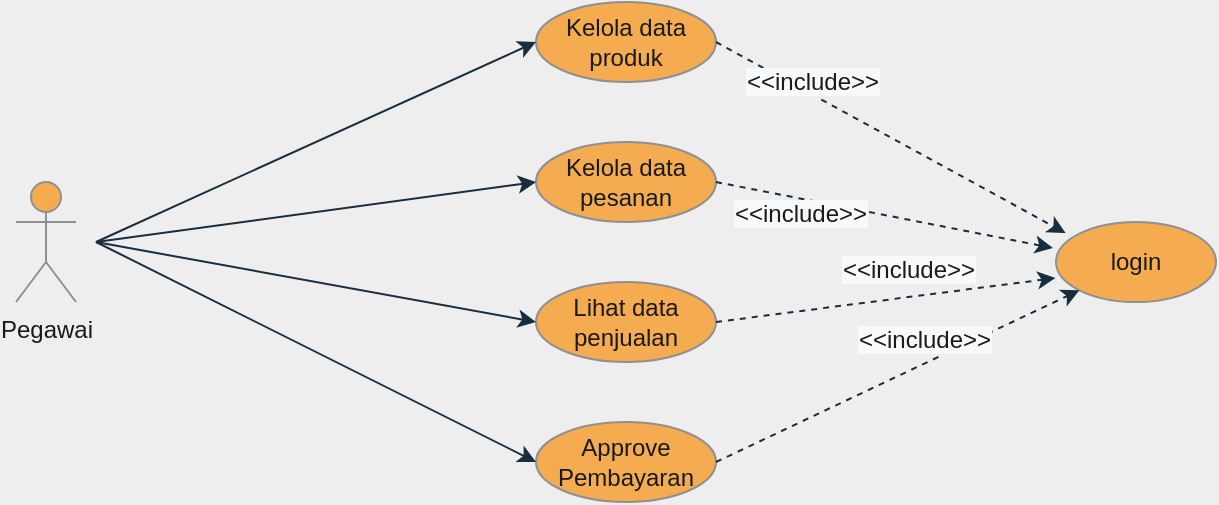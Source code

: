 <mxfile version="20.8.10" type="device" pages="38"><diagram id="dD9pP9NL2vIzcngMcFw6" name="use case pegawai"><mxGraphModel dx="1222" dy="547" grid="1" gridSize="10" guides="1" tooltips="1" connect="1" arrows="1" fold="1" page="1" pageScale="1" pageWidth="827" pageHeight="1169" background="#EEEEEE" math="0" shadow="0"><root><mxCell id="0"/><mxCell id="1" parent="0"/><mxCell id="60vwrpalLE8dzFZLCJx6-5" value="Pegawai&lt;br&gt;" style="shape=umlActor;verticalLabelPosition=bottom;verticalAlign=top;html=1;outlineConnect=0;fillColor=#F5AB50;strokeColor=#909090;fontColor=#1A1A1A;" parent="1" vertex="1"><mxGeometry x="100" y="280" width="30" height="60" as="geometry"/></mxCell><mxCell id="60vwrpalLE8dzFZLCJx6-7" value="login" style="ellipse;whiteSpace=wrap;html=1;fillColor=#F5AB50;strokeColor=#909090;fontColor=#1A1A1A;" parent="1" vertex="1"><mxGeometry x="620" y="300" width="80" height="40" as="geometry"/></mxCell><mxCell id="60vwrpalLE8dzFZLCJx6-8" value="Kelola data pesanan" style="ellipse;whiteSpace=wrap;html=1;fillColor=#F5AB50;strokeColor=#909090;fontColor=#1A1A1A;" parent="1" vertex="1"><mxGeometry x="360" y="260" width="90" height="40" as="geometry"/></mxCell><mxCell id="60vwrpalLE8dzFZLCJx6-9" value="Kelola data produk" style="ellipse;whiteSpace=wrap;html=1;fillColor=#F5AB50;strokeColor=#909090;fontColor=#1A1A1A;" parent="1" vertex="1"><mxGeometry x="360" y="190" width="90" height="40" as="geometry"/></mxCell><mxCell id="60vwrpalLE8dzFZLCJx6-10" value="Lihat data penjualan" style="ellipse;whiteSpace=wrap;html=1;fillColor=#F5AB50;strokeColor=#909090;fontColor=#1A1A1A;" parent="1" vertex="1"><mxGeometry x="360" y="330" width="90" height="40" as="geometry"/></mxCell><mxCell id="60vwrpalLE8dzFZLCJx6-17" value="" style="endArrow=classic;html=1;rounded=0;labelBackgroundColor=#EEEEEE;strokeColor=#182E3E;fontColor=#1A1A1A;entryX=0;entryY=0.5;entryDx=0;entryDy=0;" parent="1" target="60vwrpalLE8dzFZLCJx6-9" edge="1"><mxGeometry width="50" height="50" relative="1" as="geometry"><mxPoint x="140" y="310" as="sourcePoint"/><mxPoint x="370" y="220" as="targetPoint"/></mxGeometry></mxCell><mxCell id="60vwrpalLE8dzFZLCJx6-19" value="" style="endArrow=classic;html=1;rounded=0;labelBackgroundColor=#EEEEEE;strokeColor=#182E3E;fontColor=#1A1A1A;entryX=0;entryY=0.5;entryDx=0;entryDy=0;" parent="1" target="60vwrpalLE8dzFZLCJx6-8" edge="1"><mxGeometry width="50" height="50" relative="1" as="geometry"><mxPoint x="140" y="310" as="sourcePoint"/><mxPoint x="200" y="270" as="targetPoint"/></mxGeometry></mxCell><mxCell id="60vwrpalLE8dzFZLCJx6-20" value="" style="endArrow=classic;html=1;rounded=0;entryX=0;entryY=0.5;entryDx=0;entryDy=0;labelBackgroundColor=#EEEEEE;strokeColor=#182E3E;fontColor=#1A1A1A;" parent="1" target="60vwrpalLE8dzFZLCJx6-10" edge="1"><mxGeometry width="50" height="50" relative="1" as="geometry"><mxPoint x="140" y="310" as="sourcePoint"/><mxPoint x="210" y="320" as="targetPoint"/></mxGeometry></mxCell><mxCell id="60vwrpalLE8dzFZLCJx6-29" value="" style="endArrow=classic;html=1;rounded=0;dashed=1;strokeColor=#182E3E;exitX=1;exitY=0.5;exitDx=0;exitDy=0;labelBackgroundColor=#EEEEEE;fontColor=#1A1A1A;entryX=0.06;entryY=0.138;entryDx=0;entryDy=0;entryPerimeter=0;" parent="1" source="60vwrpalLE8dzFZLCJx6-9" target="60vwrpalLE8dzFZLCJx6-7" edge="1"><mxGeometry width="50" height="50" relative="1" as="geometry"><mxPoint x="390" y="230" as="sourcePoint"/><mxPoint x="560" y="280" as="targetPoint"/></mxGeometry></mxCell><mxCell id="60vwrpalLE8dzFZLCJx6-41" value="&lt;span style=&quot;font-size: 12px; background-color: rgb(248, 249, 250);&quot;&gt;&amp;lt;&amp;lt;include&amp;gt;&amp;gt;&lt;/span&gt;" style="edgeLabel;html=1;align=center;verticalAlign=middle;resizable=0;points=[];labelBackgroundColor=#EEEEEE;fontColor=#1A1A1A;" parent="60vwrpalLE8dzFZLCJx6-29" vertex="1" connectable="0"><mxGeometry x="0.522" relative="1" as="geometry"><mxPoint x="-85" y="-53" as="offset"/></mxGeometry></mxCell><mxCell id="60vwrpalLE8dzFZLCJx6-31" value="" style="endArrow=classic;html=1;rounded=0;dashed=1;strokeColor=#182E3E;exitX=1;exitY=0.5;exitDx=0;exitDy=0;entryX=-0.019;entryY=0.325;entryDx=0;entryDy=0;labelBackgroundColor=#EEEEEE;fontColor=#1A1A1A;entryPerimeter=0;" parent="1" source="60vwrpalLE8dzFZLCJx6-8" target="60vwrpalLE8dzFZLCJx6-7" edge="1"><mxGeometry width="50" height="50" relative="1" as="geometry"><mxPoint x="390" y="230" as="sourcePoint"/><mxPoint x="440" y="180" as="targetPoint"/></mxGeometry></mxCell><mxCell id="60vwrpalLE8dzFZLCJx6-32" value="&lt;span style=&quot;font-size: 12px; background-color: rgb(248, 249, 250);&quot;&gt;&amp;lt;&amp;lt;include&amp;gt;&amp;gt;&lt;/span&gt;" style="edgeLabel;html=1;align=center;verticalAlign=middle;resizable=0;points=[];labelBackgroundColor=#EEEEEE;fontColor=#1A1A1A;" parent="60vwrpalLE8dzFZLCJx6-31" vertex="1" connectable="0"><mxGeometry x="0.124" y="2" relative="1" as="geometry"><mxPoint x="-53" y="-1" as="offset"/></mxGeometry></mxCell><mxCell id="60vwrpalLE8dzFZLCJx6-33" value="" style="endArrow=classic;html=1;rounded=0;dashed=1;strokeColor=#182E3E;exitX=1;exitY=0.5;exitDx=0;exitDy=0;entryX=-0.003;entryY=0.7;entryDx=0;entryDy=0;labelBackgroundColor=#EEEEEE;fontColor=#1A1A1A;entryPerimeter=0;" parent="1" source="60vwrpalLE8dzFZLCJx6-10" target="60vwrpalLE8dzFZLCJx6-7" edge="1"><mxGeometry width="50" height="50" relative="1" as="geometry"><mxPoint x="390" y="230" as="sourcePoint"/><mxPoint x="440" y="180" as="targetPoint"/></mxGeometry></mxCell><mxCell id="60vwrpalLE8dzFZLCJx6-34" value="&lt;span style=&quot;font-size: 12px; background-color: rgb(248, 249, 250);&quot;&gt;&amp;lt;&amp;lt;include&amp;gt;&amp;gt;&lt;/span&gt;" style="edgeLabel;html=1;align=center;verticalAlign=middle;resizable=0;points=[];labelBackgroundColor=#EEEEEE;fontColor=#1A1A1A;" parent="60vwrpalLE8dzFZLCJx6-33" vertex="1" connectable="0"><mxGeometry x="0.417" relative="1" as="geometry"><mxPoint x="-25" y="-11" as="offset"/></mxGeometry></mxCell><mxCell id="bFUaLrXy4INhDrEH14-g-1" value="Approve Pembayaran" style="ellipse;whiteSpace=wrap;html=1;fillColor=#F5AB50;strokeColor=#909090;fontColor=#1A1A1A;" parent="1" vertex="1"><mxGeometry x="360" y="400" width="90" height="40" as="geometry"/></mxCell><mxCell id="bFUaLrXy4INhDrEH14-g-2" value="" style="endArrow=classic;html=1;rounded=0;entryX=0;entryY=0.5;entryDx=0;entryDy=0;labelBackgroundColor=#EEEEEE;strokeColor=#182E3E;fontColor=#1A1A1A;" parent="1" target="bFUaLrXy4INhDrEH14-g-1" edge="1"><mxGeometry width="50" height="50" relative="1" as="geometry"><mxPoint x="140" y="310" as="sourcePoint"/><mxPoint x="334" y="300" as="targetPoint"/></mxGeometry></mxCell><mxCell id="bFUaLrXy4INhDrEH14-g-3" value="" style="endArrow=classic;html=1;rounded=0;dashed=1;strokeColor=#182E3E;exitX=1;exitY=0.5;exitDx=0;exitDy=0;labelBackgroundColor=#EEEEEE;fontColor=#1A1A1A;entryX=0;entryY=1;entryDx=0;entryDy=0;" parent="1" source="bFUaLrXy4INhDrEH14-g-1" target="60vwrpalLE8dzFZLCJx6-7" edge="1"><mxGeometry width="50" height="50" relative="1" as="geometry"><mxPoint x="424" y="300" as="sourcePoint"/><mxPoint x="620" y="340" as="targetPoint"/></mxGeometry></mxCell><mxCell id="bFUaLrXy4INhDrEH14-g-4" value="&lt;span style=&quot;font-size: 12px; background-color: rgb(248, 249, 250);&quot;&gt;&amp;lt;&amp;lt;include&amp;gt;&amp;gt;&lt;/span&gt;" style="edgeLabel;html=1;align=center;verticalAlign=middle;resizable=0;points=[];labelBackgroundColor=#EEEEEE;fontColor=#1A1A1A;" parent="bFUaLrXy4INhDrEH14-g-3" vertex="1" connectable="0"><mxGeometry x="0.417" relative="1" as="geometry"><mxPoint x="-25" as="offset"/></mxGeometry></mxCell></root></mxGraphModel></diagram><diagram id="yMtdfeSOjCsfIse6pnHq" name="Use case pelanggan"><mxGraphModel dx="1210" dy="1717" grid="1" gridSize="10" guides="1" tooltips="1" connect="1" arrows="1" fold="1" page="1" pageScale="1" pageWidth="827" pageHeight="1169" background="#EEEEEE" math="0" shadow="0"><root><mxCell id="0"/><mxCell id="1" parent="0"/><mxCell id="7ztRPmFHrJqywGssaxpG-1" value="Pelanggan" style="shape=umlActor;verticalLabelPosition=bottom;verticalAlign=top;html=1;outlineConnect=0;fillColor=#F5AB50;strokeColor=#909090;fontColor=#1A1A1A;" parent="1" vertex="1"><mxGeometry x="120" y="-331.25" width="30" height="60" as="geometry"/></mxCell><mxCell id="7ztRPmFHrJqywGssaxpG-2" value="login" style="ellipse;whiteSpace=wrap;html=1;fillColor=#F5AB50;strokeColor=#909090;fontColor=#1A1A1A;" parent="1" vertex="1"><mxGeometry x="600" y="-317.5" width="80" height="47.5" as="geometry"/></mxCell><mxCell id="7ztRPmFHrJqywGssaxpG-8" value="lihat data pesanan" style="ellipse;whiteSpace=wrap;html=1;fillColor=#F5AB50;strokeColor=#909090;fontColor=#1A1A1A;" parent="1" vertex="1"><mxGeometry x="350.5" y="-240" width="80" height="45" as="geometry"/></mxCell><mxCell id="7ztRPmFHrJqywGssaxpG-9" value="Lihat data Produk" style="ellipse;whiteSpace=wrap;html=1;fillColor=#F5AB50;strokeColor=#909090;fontColor=#1A1A1A;" parent="1" vertex="1"><mxGeometry x="350.5" y="-400" width="80" height="50" as="geometry"/></mxCell><mxCell id="7ztRPmFHrJqywGssaxpG-10" value="input data pesanan" style="ellipse;whiteSpace=wrap;html=1;fillColor=#F5AB50;strokeColor=#909090;fontColor=#1A1A1A;" parent="1" vertex="1"><mxGeometry x="345.5" y="-320" width="90" height="50" as="geometry"/></mxCell><mxCell id="7ztRPmFHrJqywGssaxpG-11" value="Bayar pesanan" style="ellipse;whiteSpace=wrap;html=1;fillColor=#F5AB50;strokeColor=#909090;fontColor=#1A1A1A;" parent="1" vertex="1"><mxGeometry x="350.5" y="-170" width="80" height="47.5" as="geometry"/></mxCell><mxCell id="7ztRPmFHrJqywGssaxpG-18" value="" style="endArrow=classic;html=1;rounded=0;dashed=1;exitX=1;exitY=0.5;exitDx=0;exitDy=0;labelBackgroundColor=#EEEEEE;strokeColor=#182E3E;fontColor=#1A1A1A;" parent="1" source="7ztRPmFHrJqywGssaxpG-9" target="7ztRPmFHrJqywGssaxpG-2" edge="1"><mxGeometry width="50" height="50" relative="1" as="geometry"><mxPoint x="390" y="-220" as="sourcePoint"/><mxPoint x="440" y="-270" as="targetPoint"/></mxGeometry></mxCell><mxCell id="5BA-rJRY6tCN62C4J0_w-8" value="&amp;lt;&amp;lt;include&amp;gt;&amp;gt;" style="edgeLabel;html=1;align=center;verticalAlign=middle;resizable=0;points=[];labelBackgroundColor=#EEEEEE;fontColor=#1A1A1A;" parent="7ztRPmFHrJqywGssaxpG-18" vertex="1" connectable="0"><mxGeometry x="-0.041" y="2" relative="1" as="geometry"><mxPoint x="-35" y="-4" as="offset"/></mxGeometry></mxCell><mxCell id="5BA-rJRY6tCN62C4J0_w-3" value="" style="endArrow=classic;html=1;rounded=0;dashed=1;entryX=0;entryY=0.474;entryDx=0;entryDy=0;labelBackgroundColor=#EEEEEE;strokeColor=#182E3E;fontColor=#1A1A1A;exitX=1;exitY=0.5;exitDx=0;exitDy=0;entryPerimeter=0;" parent="1" source="7ztRPmFHrJqywGssaxpG-10" target="7ztRPmFHrJqywGssaxpG-2" edge="1"><mxGeometry width="50" height="50" relative="1" as="geometry"><mxPoint x="430" y="-390" as="sourcePoint"/><mxPoint x="520" y="-410" as="targetPoint"/></mxGeometry></mxCell><mxCell id="5BA-rJRY6tCN62C4J0_w-9" value="&amp;lt;&amp;lt;include&amp;gt;&amp;gt;" style="edgeLabel;html=1;align=center;verticalAlign=middle;resizable=0;points=[];labelBackgroundColor=#EEEEEE;fontColor=#1A1A1A;" parent="5BA-rJRY6tCN62C4J0_w-3" vertex="1" connectable="0"><mxGeometry x="-0.093" relative="1" as="geometry"><mxPoint x="-26" as="offset"/></mxGeometry></mxCell><mxCell id="5BA-rJRY6tCN62C4J0_w-5" value="" style="endArrow=classic;html=1;rounded=0;dashed=1;exitX=1;exitY=0.5;exitDx=0;exitDy=0;labelBackgroundColor=#EEEEEE;strokeColor=#182E3E;fontColor=#1A1A1A;entryX=0.125;entryY=1;entryDx=0;entryDy=0;entryPerimeter=0;" parent="1" source="7ztRPmFHrJqywGssaxpG-11" target="7ztRPmFHrJqywGssaxpG-2" edge="1"><mxGeometry width="50" height="50" relative="1" as="geometry"><mxPoint x="454" y="-243.48" as="sourcePoint"/><mxPoint x="610" y="-270" as="targetPoint"/></mxGeometry></mxCell><mxCell id="5BA-rJRY6tCN62C4J0_w-11" value="&amp;lt;&amp;lt;include&amp;gt;&amp;gt;" style="edgeLabel;html=1;align=center;verticalAlign=middle;resizable=0;points=[];labelBackgroundColor=#EEEEEE;fontColor=#1A1A1A;" parent="5BA-rJRY6tCN62C4J0_w-5" vertex="1" connectable="0"><mxGeometry x="-0.238" relative="1" as="geometry"><mxPoint x="-4" y="11" as="offset"/></mxGeometry></mxCell><mxCell id="5BA-rJRY6tCN62C4J0_w-4" value="" style="endArrow=classic;html=1;rounded=0;dashed=1;exitX=1;exitY=0.5;exitDx=0;exitDy=0;labelBackgroundColor=#EEEEEE;strokeColor=#182E3E;fontColor=#1A1A1A;" parent="1" source="7ztRPmFHrJqywGssaxpG-8" edge="1"><mxGeometry width="50" height="50" relative="1" as="geometry"><mxPoint x="500" y="-300" as="sourcePoint"/><mxPoint x="600" y="-280" as="targetPoint"/></mxGeometry></mxCell><mxCell id="5BA-rJRY6tCN62C4J0_w-10" value="&amp;lt;&amp;lt;include&amp;gt;&amp;gt;" style="edgeLabel;html=1;align=center;verticalAlign=middle;resizable=0;points=[];labelBackgroundColor=#EEEEEE;fontColor=#1A1A1A;" parent="5BA-rJRY6tCN62C4J0_w-4" vertex="1" connectable="0"><mxGeometry x="-0.268" y="-3" relative="1" as="geometry"><mxPoint y="9" as="offset"/></mxGeometry></mxCell><mxCell id="5BA-rJRY6tCN62C4J0_w-17" value="" style="endArrow=classic;html=1;rounded=0;labelBackgroundColor=#EEEEEE;strokeColor=#182E3E;fontColor=#1A1A1A;entryX=-0.034;entryY=0.705;entryDx=0;entryDy=0;entryPerimeter=0;" parent="1" target="7ztRPmFHrJqywGssaxpG-9" edge="1"><mxGeometry width="50" height="50" relative="1" as="geometry"><mxPoint x="150" y="-300" as="sourcePoint"/><mxPoint x="230" y="-430" as="targetPoint"/><Array as="points"/></mxGeometry></mxCell><mxCell id="5BA-rJRY6tCN62C4J0_w-20" value="" style="endArrow=classic;html=1;rounded=0;entryX=0;entryY=0.5;entryDx=0;entryDy=0;labelBackgroundColor=#EEEEEE;strokeColor=#182E3E;fontColor=#1A1A1A;" parent="1" target="7ztRPmFHrJqywGssaxpG-10" edge="1"><mxGeometry width="50" height="50" relative="1" as="geometry"><mxPoint x="150" y="-300" as="sourcePoint"/><mxPoint x="240" y="-420" as="targetPoint"/></mxGeometry></mxCell><mxCell id="5BA-rJRY6tCN62C4J0_w-21" value="" style="endArrow=classic;html=1;rounded=0;labelBackgroundColor=#EEEEEE;strokeColor=#182E3E;fontColor=#1A1A1A;entryX=0;entryY=0.5;entryDx=0;entryDy=0;" parent="1" target="7ztRPmFHrJqywGssaxpG-8" edge="1"><mxGeometry width="50" height="50" relative="1" as="geometry"><mxPoint x="150" y="-300" as="sourcePoint"/><mxPoint x="370" y="-320" as="targetPoint"/></mxGeometry></mxCell><mxCell id="5BA-rJRY6tCN62C4J0_w-22" value="" style="endArrow=classic;html=1;rounded=0;entryX=0.013;entryY=0.379;entryDx=0;entryDy=0;entryPerimeter=0;labelBackgroundColor=#EEEEEE;strokeColor=#182E3E;fontColor=#1A1A1A;" parent="1" target="7ztRPmFHrJqywGssaxpG-11" edge="1"><mxGeometry width="50" height="50" relative="1" as="geometry"><mxPoint x="150" y="-301" as="sourcePoint"/><mxPoint x="380" y="-310" as="targetPoint"/></mxGeometry></mxCell><mxCell id="t-ZH37vLt1s7izytNnr1-2" value="Registrasi" style="ellipse;whiteSpace=wrap;html=1;fillColor=#F5AB50;strokeColor=#909090;fontColor=#1A1A1A;" parent="1" vertex="1"><mxGeometry x="350.5" y="-480" width="80" height="50" as="geometry"/></mxCell><mxCell id="t-ZH37vLt1s7izytNnr1-3" value="" style="endArrow=classic;html=1;rounded=0;labelBackgroundColor=#EEEEEE;strokeColor=#182E3E;fontColor=#1A1A1A;entryX=0;entryY=0.5;entryDx=0;entryDy=0;" parent="1" target="t-ZH37vLt1s7izytNnr1-2" edge="1"><mxGeometry width="50" height="50" relative="1" as="geometry"><mxPoint x="150" y="-301" as="sourcePoint"/><mxPoint x="352.78" y="-374.75" as="targetPoint"/><Array as="points"/></mxGeometry></mxCell><mxCell id="t-ZH37vLt1s7izytNnr1-4" value="" style="endArrow=classic;html=1;rounded=0;dashed=1;exitX=1;exitY=0.5;exitDx=0;exitDy=0;labelBackgroundColor=#EEEEEE;strokeColor=#182E3E;fontColor=#1A1A1A;entryX=0.185;entryY=0.006;entryDx=0;entryDy=0;entryPerimeter=0;" parent="1" source="t-ZH37vLt1s7izytNnr1-2" target="7ztRPmFHrJqywGssaxpG-2" edge="1"><mxGeometry width="50" height="50" relative="1" as="geometry"><mxPoint x="435.5" y="-385" as="sourcePoint"/><mxPoint x="620" y="-320" as="targetPoint"/></mxGeometry></mxCell><mxCell id="t-ZH37vLt1s7izytNnr1-5" value="&amp;lt;&amp;lt;include&amp;gt;&amp;gt;" style="edgeLabel;html=1;align=center;verticalAlign=middle;resizable=0;points=[];labelBackgroundColor=#EEEEEE;fontColor=#1A1A1A;" parent="t-ZH37vLt1s7izytNnr1-4" vertex="1" connectable="0"><mxGeometry x="-0.041" y="2" relative="1" as="geometry"><mxPoint x="-35" y="-4" as="offset"/></mxGeometry></mxCell></root></mxGraphModel></diagram><diagram id="_YuOrExUcP3JvRvluaF_" name="Use Case Pemilik"><mxGraphModel dx="1210" dy="548" grid="1" gridSize="10" guides="1" tooltips="1" connect="1" arrows="1" fold="1" page="1" pageScale="1" pageWidth="827" pageHeight="1169" background="#EEEEEE" math="0" shadow="0"><root><mxCell id="0"/><mxCell id="1" parent="0"/><mxCell id="Y2s0dMd_EpMMdov8KOSV-1" value="Pemilik&lt;br&gt;" style="shape=umlActor;verticalLabelPosition=bottom;verticalAlign=top;html=1;outlineConnect=0;rounded=0;sketch=0;fontColor=#1A1A1A;strokeColor=#909090;fillColor=#F5AB50;" parent="1" vertex="1"><mxGeometry x="160" y="120" width="30" height="60" as="geometry"/></mxCell><mxCell id="Y2s0dMd_EpMMdov8KOSV-2" value="login" style="ellipse;whiteSpace=wrap;html=1;rounded=0;sketch=0;fontColor=#1A1A1A;strokeColor=#909090;fillColor=#F5AB50;" parent="1" vertex="1"><mxGeometry x="570" y="140" width="90" height="50" as="geometry"/></mxCell><mxCell id="Y2s0dMd_EpMMdov8KOSV-3" value="Melihat laporan penjualan" style="ellipse;whiteSpace=wrap;html=1;rounded=0;sketch=0;fontColor=#1A1A1A;strokeColor=#909090;fillColor=#F5AB50;" parent="1" vertex="1"><mxGeometry x="324" y="70" width="90" height="50" as="geometry"/></mxCell><mxCell id="Y2s0dMd_EpMMdov8KOSV-4" value="Kelola data admin" style="ellipse;whiteSpace=wrap;html=1;rounded=0;sketch=0;fontColor=#1A1A1A;strokeColor=#909090;fillColor=#F5AB50;" parent="1" vertex="1"><mxGeometry x="324" y="230" width="90" height="50" as="geometry"/></mxCell><mxCell id="Y2s0dMd_EpMMdov8KOSV-5" value="" style="endArrow=classic;html=1;rounded=0;sketch=0;fontColor=#1A1A1A;strokeColor=#182E3E;entryX=0;entryY=0.5;entryDx=0;entryDy=0;labelBackgroundColor=#EEEEEE;" parent="1" target="Y2s0dMd_EpMMdov8KOSV-3" edge="1"><mxGeometry width="50" height="50" relative="1" as="geometry"><mxPoint x="190" y="150" as="sourcePoint"/><mxPoint x="240" y="100" as="targetPoint"/><Array as="points"><mxPoint x="260" y="120"/></Array></mxGeometry></mxCell><mxCell id="Y2s0dMd_EpMMdov8KOSV-6" value="" style="endArrow=classic;html=1;rounded=0;sketch=0;fontColor=#1A1A1A;strokeColor=#182E3E;labelBackgroundColor=#EEEEEE;" parent="1" edge="1"><mxGeometry width="50" height="50" relative="1" as="geometry"><mxPoint x="190" y="160" as="sourcePoint"/><mxPoint x="320" y="250" as="targetPoint"/><Array as="points"/></mxGeometry></mxCell><mxCell id="AKAg1sZ5mFW-pu_Sjk-e-5" value="" style="endArrow=classic;html=1;rounded=0;sketch=0;fontColor=#1A1A1A;strokeColor=#182E3E;dashed=1;labelBackgroundColor=#EEEEEE;" parent="1" target="Y2s0dMd_EpMMdov8KOSV-2" edge="1"><mxGeometry width="50" height="50" relative="1" as="geometry"><mxPoint x="420" y="90" as="sourcePoint"/><mxPoint x="550" y="120" as="targetPoint"/></mxGeometry></mxCell><mxCell id="ITUfkdC0Rnq6HtxqCI08-1" value="&lt;span style=&quot;color: rgba(0, 0, 0, 0); font-family: monospace; font-size: 0px; text-align: start; background-color: rgb(248, 249, 250);&quot;&gt;%3CmxGraphModel%3E%3Croot%3E%3CmxCell%20id%3D%220%22%2F%3E%3CmxCell%20id%3D%221%22%20parent%3D%220%22%2F%3E%3CmxCell%20id%3D%222%22%20value%3D%22%22%20style%3D%22endArrow%3Dclassic%3Bhtml%3D1%3Brounded%3D1%3Bsketch%3D0%3BfontColor%3D%23393C56%3BstrokeColor%3D%23E07A5F%3BfillColor%3D%23F2CC8F%3Bcurved%3D0%3B%22%20edge%3D%221%22%20parent%3D%221%22%3E%3CmxGeometry%20width%3D%2250%22%20height%3D%2250%22%20relative%3D%221%22%20as%3D%22geometry%22%3E%3CmxPoint%20x%3D%22420%22%20y%3D%22100%22%20as%3D%22sourcePoint%22%2F%3E%3CmxPoint%20x%3D%22574.845%22%20y%3D%22131.443%22%20as%3D%22targetPoint%22%2F%3E%3CArray%20as%3D%22points%22%3E%3CmxPoint%20x%3D%22540%22%20y%3D%22110%22%2F%3E%3C%2FArray%3E%3C%2FmxGeometry%3E%3C%2FmxCell%3E%3C%2Froot%3E%3C%2FmxGraphModel&lt;/span&gt;" style="edgeLabel;html=1;align=center;verticalAlign=middle;resizable=0;points=[];fontColor=#1A1A1A;labelBackgroundColor=#EEEEEE;" parent="AKAg1sZ5mFW-pu_Sjk-e-5" vertex="1" connectable="0"><mxGeometry x="0.128" y="2" relative="1" as="geometry"><mxPoint as="offset"/></mxGeometry></mxCell><mxCell id="USm3C7DkZu28YAg_MtZW-1" value="&lt;span style=&quot;background-color: rgb(244, 241, 222);&quot;&gt;&amp;lt;&amp;lt;include&amp;gt;&amp;gt;&lt;/span&gt;" style="edgeLabel;html=1;align=center;verticalAlign=middle;resizable=0;points=[];fontColor=#1A1A1A;labelBackgroundColor=#EEEEEE;" parent="AKAg1sZ5mFW-pu_Sjk-e-5" vertex="1" connectable="0"><mxGeometry x="-0.091" y="2" relative="1" as="geometry"><mxPoint x="-17" as="offset"/></mxGeometry></mxCell><mxCell id="AKAg1sZ5mFW-pu_Sjk-e-6" value="" style="endArrow=classic;html=1;rounded=0;sketch=0;fontColor=#1A1A1A;strokeColor=#182E3E;dashed=1;labelBackgroundColor=#EEEEEE;" parent="1" edge="1"><mxGeometry width="50" height="50" relative="1" as="geometry"><mxPoint x="420" y="250" as="sourcePoint"/><mxPoint x="580" y="180" as="targetPoint"/></mxGeometry></mxCell><mxCell id="USm3C7DkZu28YAg_MtZW-2" value="&lt;span style=&quot;background-color: rgb(244, 241, 222);&quot;&gt;&amp;lt;&amp;lt;include&amp;gt;&amp;gt;&lt;/span&gt;" style="edgeLabel;html=1;align=center;verticalAlign=middle;resizable=0;points=[];fontColor=#1A1A1A;labelBackgroundColor=#EEEEEE;" parent="AKAg1sZ5mFW-pu_Sjk-e-6" vertex="1" connectable="0"><mxGeometry x="-0.153" y="-1" relative="1" as="geometry"><mxPoint x="-11" as="offset"/></mxGeometry></mxCell><mxCell id="Cd9huvYTyYkacRlOta8R-1" value="Download report penjualan" style="ellipse;whiteSpace=wrap;html=1;rounded=0;sketch=0;fontColor=#1A1A1A;strokeColor=#909090;fillColor=#F5AB50;" parent="1" vertex="1"><mxGeometry x="330" y="140" width="90" height="50" as="geometry"/></mxCell><mxCell id="Cd9huvYTyYkacRlOta8R-2" value="" style="endArrow=classic;html=1;rounded=0;sketch=0;fontColor=#1A1A1A;strokeColor=#182E3E;entryX=0;entryY=0.5;entryDx=0;entryDy=0;labelBackgroundColor=#EEEEEE;" parent="1" target="Cd9huvYTyYkacRlOta8R-1" edge="1"><mxGeometry width="50" height="50" relative="1" as="geometry"><mxPoint x="200" y="160" as="sourcePoint"/><mxPoint x="334" y="105" as="targetPoint"/><Array as="points"/></mxGeometry></mxCell><mxCell id="Cd9huvYTyYkacRlOta8R-3" value="" style="endArrow=classic;html=1;rounded=0;sketch=0;fontColor=#1A1A1A;strokeColor=#182E3E;dashed=1;labelBackgroundColor=#EEEEEE;exitX=1;exitY=0.5;exitDx=0;exitDy=0;entryX=0;entryY=0.5;entryDx=0;entryDy=0;" parent="1" source="Cd9huvYTyYkacRlOta8R-1" target="Y2s0dMd_EpMMdov8KOSV-2" edge="1"><mxGeometry width="50" height="50" relative="1" as="geometry"><mxPoint x="430" y="100" as="sourcePoint"/><mxPoint x="598.551" y="154.774" as="targetPoint"/></mxGeometry></mxCell><mxCell id="Cd9huvYTyYkacRlOta8R-4" value="&lt;span style=&quot;color: rgba(0, 0, 0, 0); font-family: monospace; font-size: 0px; text-align: start; background-color: rgb(248, 249, 250);&quot;&gt;%3CmxGraphModel%3E%3Croot%3E%3CmxCell%20id%3D%220%22%2F%3E%3CmxCell%20id%3D%221%22%20parent%3D%220%22%2F%3E%3CmxCell%20id%3D%222%22%20value%3D%22%22%20style%3D%22endArrow%3Dclassic%3Bhtml%3D1%3Brounded%3D1%3Bsketch%3D0%3BfontColor%3D%23393C56%3BstrokeColor%3D%23E07A5F%3BfillColor%3D%23F2CC8F%3Bcurved%3D0%3B%22%20edge%3D%221%22%20parent%3D%221%22%3E%3CmxGeometry%20width%3D%2250%22%20height%3D%2250%22%20relative%3D%221%22%20as%3D%22geometry%22%3E%3CmxPoint%20x%3D%22420%22%20y%3D%22100%22%20as%3D%22sourcePoint%22%2F%3E%3CmxPoint%20x%3D%22574.845%22%20y%3D%22131.443%22%20as%3D%22targetPoint%22%2F%3E%3CArray%20as%3D%22points%22%3E%3CmxPoint%20x%3D%22540%22%20y%3D%22110%22%2F%3E%3C%2FArray%3E%3C%2FmxGeometry%3E%3C%2FmxCell%3E%3C%2Froot%3E%3C%2FmxGraphModel&lt;/span&gt;" style="edgeLabel;html=1;align=center;verticalAlign=middle;resizable=0;points=[];fontColor=#1A1A1A;labelBackgroundColor=#EEEEEE;" parent="Cd9huvYTyYkacRlOta8R-3" vertex="1" connectable="0"><mxGeometry x="0.128" y="2" relative="1" as="geometry"><mxPoint as="offset"/></mxGeometry></mxCell><mxCell id="Cd9huvYTyYkacRlOta8R-5" value="&lt;span style=&quot;background-color: rgb(244, 241, 222);&quot;&gt;&amp;lt;&amp;lt;include&amp;gt;&amp;gt;&lt;/span&gt;" style="edgeLabel;html=1;align=center;verticalAlign=middle;resizable=0;points=[];fontColor=#1A1A1A;labelBackgroundColor=#EEEEEE;" parent="Cd9huvYTyYkacRlOta8R-3" vertex="1" connectable="0"><mxGeometry x="-0.091" y="2" relative="1" as="geometry"><mxPoint x="-17" as="offset"/></mxGeometry></mxCell></root></mxGraphModel></diagram><diagram id="reRUywoQNyTLu0KFE9mW" name="AD Login"><mxGraphModel dx="1210" dy="619" grid="1" gridSize="10" guides="1" tooltips="1" connect="1" arrows="1" fold="1" page="1" pageScale="1" pageWidth="827" pageHeight="1169" math="0" shadow="0"><root><mxCell id="0"/><mxCell id="1" parent="0"/><mxCell id="SBSc9CftnnMTcrfkBq6e-8" value="" style="ellipse;html=1;shape=startState;fillColor=#000000;strokeColor=#ff0000;" parent="1" vertex="1"><mxGeometry x="120" y="90" width="30" height="30" as="geometry"/></mxCell><mxCell id="SBSc9CftnnMTcrfkBq6e-9" value="" style="edgeStyle=orthogonalEdgeStyle;html=1;verticalAlign=bottom;endArrow=open;endSize=8;strokeColor=#ff0000;rounded=0;" parent="1" source="SBSc9CftnnMTcrfkBq6e-8" edge="1"><mxGeometry relative="1" as="geometry"><mxPoint x="135" y="180" as="targetPoint"/></mxGeometry></mxCell><mxCell id="SBSc9CftnnMTcrfkBq6e-10" value="Buka halaman login" style="rounded=1;whiteSpace=wrap;html=1;arcSize=40;fontColor=#000000;fillColor=#ffffc0;strokeColor=#ff0000;" parent="1" vertex="1"><mxGeometry x="75" y="180" width="120" height="40" as="geometry"/></mxCell><mxCell id="SBSc9CftnnMTcrfkBq6e-11" value="" style="edgeStyle=orthogonalEdgeStyle;html=1;verticalAlign=bottom;endArrow=open;endSize=8;strokeColor=#ff0000;rounded=0;exitX=1;exitY=0.5;exitDx=0;exitDy=0;" parent="1" source="SBSc9CftnnMTcrfkBq6e-10" edge="1"><mxGeometry relative="1" as="geometry"><mxPoint x="320" y="200" as="targetPoint"/></mxGeometry></mxCell><mxCell id="SBSc9CftnnMTcrfkBq6e-12" value="Tampil halaman login" style="rounded=1;whiteSpace=wrap;html=1;arcSize=40;fontColor=#000000;fillColor=#ffffc0;strokeColor=#ff0000;" parent="1" vertex="1"><mxGeometry x="320" y="180" width="120" height="40" as="geometry"/></mxCell><mxCell id="SBSc9CftnnMTcrfkBq6e-13" value="Input username dan password" style="rounded=1;whiteSpace=wrap;html=1;arcSize=40;fontColor=#000000;fillColor=#ffffc0;strokeColor=#ff0000;" parent="1" vertex="1"><mxGeometry x="75" y="270" width="120" height="40" as="geometry"/></mxCell><mxCell id="SBSc9CftnnMTcrfkBq6e-14" value="" style="html=1;verticalAlign=bottom;endArrow=open;strokeColor=#ff0000;rounded=0;exitX=0.183;exitY=1.05;exitDx=0;exitDy=0;exitPerimeter=0;entryX=1;entryY=0;entryDx=0;entryDy=0;" parent="1" edge="1"><mxGeometry relative="1" as="geometry"><mxPoint x="176" y="267" as="targetPoint"/><mxPoint x="322.96" y="219" as="sourcePoint"/></mxGeometry></mxCell><mxCell id="SBSc9CftnnMTcrfkBq6e-15" value="Cek username dan password" style="rounded=1;whiteSpace=wrap;html=1;arcSize=40;fontColor=#000000;fillColor=#ffffc0;strokeColor=#ff0000;" parent="1" vertex="1"><mxGeometry x="320" y="270" width="120" height="40" as="geometry"/></mxCell><mxCell id="SBSc9CftnnMTcrfkBq6e-16" value="" style="edgeStyle=orthogonalEdgeStyle;html=1;verticalAlign=bottom;endArrow=open;endSize=8;strokeColor=#ff0000;rounded=0;exitX=1;exitY=0.5;exitDx=0;exitDy=0;" parent="1" edge="1"><mxGeometry relative="1" as="geometry"><mxPoint x="320" y="289.5" as="targetPoint"/><mxPoint x="195" y="289.5" as="sourcePoint"/></mxGeometry></mxCell><mxCell id="SBSc9CftnnMTcrfkBq6e-17" value="Tampil halaman utama" style="rounded=1;whiteSpace=wrap;html=1;arcSize=40;fontColor=#000000;fillColor=#ffffc0;strokeColor=#ff0000;" parent="1" vertex="1"><mxGeometry x="320" y="460" width="120" height="40" as="geometry"/></mxCell><mxCell id="SBSc9CftnnMTcrfkBq6e-18" value="" style="rhombus;whiteSpace=wrap;html=1;fillColor=#ffffc0;strokeColor=#ff0000;" parent="1" vertex="1"><mxGeometry x="340" y="363" width="80" height="40" as="geometry"/></mxCell><mxCell id="SBSc9CftnnMTcrfkBq6e-19" value="no" style="edgeStyle=orthogonalEdgeStyle;html=1;align=left;verticalAlign=bottom;endArrow=open;endSize=8;strokeColor=#ff0000;rounded=0;exitX=0;exitY=0.5;exitDx=0;exitDy=0;entryX=0.5;entryY=1;entryDx=0;entryDy=0;" parent="1" source="SBSc9CftnnMTcrfkBq6e-18" target="SBSc9CftnnMTcrfkBq6e-13" edge="1"><mxGeometry x="-0.712" relative="1" as="geometry"><mxPoint x="510" y="370" as="targetPoint"/><mxPoint x="410" y="370" as="sourcePoint"/><mxPoint as="offset"/></mxGeometry></mxCell><mxCell id="SBSc9CftnnMTcrfkBq6e-20" value="yes" style="edgeStyle=orthogonalEdgeStyle;html=1;align=left;verticalAlign=top;endArrow=open;endSize=8;strokeColor=#ff0000;rounded=0;entryX=0.5;entryY=0;entryDx=0;entryDy=0;" parent="1" source="SBSc9CftnnMTcrfkBq6e-18" target="SBSc9CftnnMTcrfkBq6e-17" edge="1"><mxGeometry x="-0.333" y="10" relative="1" as="geometry"><mxPoint x="380" y="450" as="targetPoint"/><Array as="points"/><mxPoint as="offset"/></mxGeometry></mxCell><mxCell id="SBSc9CftnnMTcrfkBq6e-21" value="" style="edgeStyle=orthogonalEdgeStyle;html=1;verticalAlign=bottom;endArrow=open;endSize=8;strokeColor=#ff0000;rounded=0;exitX=0.5;exitY=1;exitDx=0;exitDy=0;entryX=0.5;entryY=0;entryDx=0;entryDy=0;" parent="1" source="SBSc9CftnnMTcrfkBq6e-15" target="SBSc9CftnnMTcrfkBq6e-18" edge="1"><mxGeometry relative="1" as="geometry"><mxPoint x="330" y="299.5" as="targetPoint"/><mxPoint x="205" y="299.5" as="sourcePoint"/><Array as="points"><mxPoint x="380" y="340"/><mxPoint x="380" y="340"/></Array></mxGeometry></mxCell><mxCell id="SBSc9CftnnMTcrfkBq6e-23" value="" style="ellipse;html=1;shape=endState;fillColor=#000000;strokeColor=#ff0000;" parent="1" vertex="1"><mxGeometry x="365" y="546" width="30" height="30" as="geometry"/></mxCell><mxCell id="SBSc9CftnnMTcrfkBq6e-24" value="" style="edgeStyle=orthogonalEdgeStyle;html=1;align=left;verticalAlign=top;endArrow=open;endSize=8;strokeColor=#ff0000;rounded=0;entryX=0.5;entryY=0;entryDx=0;entryDy=0;exitX=0.5;exitY=1;exitDx=0;exitDy=0;" parent="1" source="SBSc9CftnnMTcrfkBq6e-17" target="SBSc9CftnnMTcrfkBq6e-23" edge="1"><mxGeometry x="0.304" y="70" relative="1" as="geometry"><mxPoint x="390" y="470" as="targetPoint"/><mxPoint x="390" y="420" as="sourcePoint"/><Array as="points"/><mxPoint as="offset"/></mxGeometry></mxCell><mxCell id="SBSc9CftnnMTcrfkBq6e-38" value="Pemilik, Pegawai, Pelanggan" style="swimlane;fillColor=#ffcc99;strokeColor=#36393d;" parent="1" vertex="1"><mxGeometry x="35" y="20" width="220" height="590" as="geometry"/></mxCell><mxCell id="NOV0soxUa-mwDsRnGbTl-1" value="Start" style="text;html=1;align=center;verticalAlign=middle;resizable=0;points=[];autosize=1;strokeColor=none;fillColor=none;" parent="SBSc9CftnnMTcrfkBq6e-38" vertex="1"><mxGeometry x="75" y="40" width="50" height="30" as="geometry"/></mxCell><mxCell id="SBSc9CftnnMTcrfkBq6e-39" value="Sistem" style="swimlane;fillColor=#ffcc99;strokeColor=#36393d;" parent="1" vertex="1"><mxGeometry x="255" y="20" width="220" height="590" as="geometry"/></mxCell><mxCell id="KT7Wl6COaCBsM8f6Q0gL-1" value="End" style="text;html=1;align=center;verticalAlign=middle;resizable=0;points=[];autosize=1;strokeColor=none;fillColor=none;" parent="SBSc9CftnnMTcrfkBq6e-39" vertex="1"><mxGeometry x="119" y="490" width="40" height="30" as="geometry"/></mxCell><mxCell id="Cbu5EA_9swWZRgxF9Fqt-1" value="login" style="text;html=1;align=center;verticalAlign=middle;resizable=0;points=[];autosize=1;strokeColor=none;fillColor=none;" parent="1" vertex="1"><mxGeometry x="505" y="525" width="50" height="30" as="geometry"/></mxCell></root></mxGraphModel></diagram><diagram id="2QJqPa6DuHde53ihxmAE" name="AD KD pelanggan"><mxGraphModel dx="1210" dy="548" grid="1" gridSize="10" guides="1" tooltips="1" connect="1" arrows="1" fold="1" page="1" pageScale="1" pageWidth="827" pageHeight="1169" math="0" shadow="0"><root><mxCell id="0"/><mxCell id="1" parent="0"/><mxCell id="DW4XER5nQUcQXFx974KT-1" value="Activity Diagram Kelola Data Pelanggan" style="text;html=1;align=center;verticalAlign=middle;resizable=0;points=[];autosize=1;strokeColor=none;fillColor=none;" parent="1" vertex="1"><mxGeometry x="70" y="40" width="240" height="30" as="geometry"/></mxCell><mxCell id="7wCuv4_Vsua_G1t6unrJ-34" value="" style="ellipse;html=1;shape=startState;fillColor=#000000;strokeColor=#ff0000;" parent="1" vertex="1"><mxGeometry x="184" y="210" width="30" height="31" as="geometry"/></mxCell><mxCell id="7wCuv4_Vsua_G1t6unrJ-35" value="" style="edgeStyle=orthogonalEdgeStyle;html=1;verticalAlign=bottom;endArrow=open;endSize=8;strokeColor=#ff0000;rounded=0;" parent="1" source="7wCuv4_Vsua_G1t6unrJ-34" edge="1"><mxGeometry relative="1" as="geometry"><mxPoint x="199" y="300" as="targetPoint"/></mxGeometry></mxCell><mxCell id="7wCuv4_Vsua_G1t6unrJ-36" value="Menampilkan data pelanggan" style="rounded=1;whiteSpace=wrap;html=1;arcSize=40;fontColor=#000000;fillColor=#ffffc0;strokeColor=#ff0000;" parent="1" vertex="1"><mxGeometry x="390" y="300" width="120" height="41" as="geometry"/></mxCell><mxCell id="7wCuv4_Vsua_G1t6unrJ-37" value="" style="edgeStyle=orthogonalEdgeStyle;html=1;verticalAlign=bottom;endArrow=open;endSize=8;strokeColor=#ff0000;rounded=0;exitX=1;exitY=0.5;exitDx=0;exitDy=0;entryX=0;entryY=0.5;entryDx=0;entryDy=0;" parent="1" source="7wCuv4_Vsua_G1t6unrJ-39" target="7wCuv4_Vsua_G1t6unrJ-36" edge="1"><mxGeometry relative="1" as="geometry"><mxPoint x="185" y="410" as="targetPoint"/><mxPoint x="185" y="350" as="sourcePoint"/></mxGeometry></mxCell><mxCell id="7wCuv4_Vsua_G1t6unrJ-38" value="Pelanggan" style="swimlane;fillColor=#ffcc99;strokeColor=#36393d;" parent="1" vertex="1"><mxGeometry x="80" y="160" width="260" height="311" as="geometry"/></mxCell><mxCell id="7wCuv4_Vsua_G1t6unrJ-39" value="Pilih menu pelanggan" style="rounded=1;whiteSpace=wrap;html=1;arcSize=40;fontColor=#000000;fillColor=#ffffc0;strokeColor=#ff0000;" parent="7wCuv4_Vsua_G1t6unrJ-38" vertex="1"><mxGeometry x="60" y="140" width="120" height="40" as="geometry"/></mxCell><mxCell id="7wCuv4_Vsua_G1t6unrJ-40" value="Start" style="text;html=1;align=center;verticalAlign=middle;resizable=0;points=[];autosize=1;strokeColor=none;fillColor=none;" parent="7wCuv4_Vsua_G1t6unrJ-38" vertex="1"><mxGeometry x="95" y="28" width="50" height="30" as="geometry"/></mxCell><mxCell id="7wCuv4_Vsua_G1t6unrJ-41" value="Sistem" style="swimlane;fillColor=#ffcc99;strokeColor=#36393d;" parent="1" vertex="1"><mxGeometry x="340" y="160" width="250" height="311" as="geometry"/></mxCell><mxCell id="7wCuv4_Vsua_G1t6unrJ-42" value="" style="edgeStyle=orthogonalEdgeStyle;html=1;align=left;verticalAlign=bottom;endArrow=open;endSize=8;strokeColor=#ff0000;rounded=0;exitX=0.5;exitY=1;exitDx=0;exitDy=0;" parent="7wCuv4_Vsua_G1t6unrJ-41" edge="1"><mxGeometry x="1" y="82" relative="1" as="geometry"><mxPoint x="108" y="250" as="targetPoint"/><mxPoint x="108" y="180" as="sourcePoint"/><mxPoint x="-2" y="20" as="offset"/><Array as="points"><mxPoint x="108" y="250"/></Array></mxGeometry></mxCell><mxCell id="7wCuv4_Vsua_G1t6unrJ-43" value="" style="ellipse;html=1;shape=endState;fillColor=#000000;strokeColor=#ff0000;" parent="7wCuv4_Vsua_G1t6unrJ-41" vertex="1"><mxGeometry x="93" y="250" width="30" height="30" as="geometry"/></mxCell><mxCell id="7wCuv4_Vsua_G1t6unrJ-44" value="End" style="text;html=1;align=center;verticalAlign=middle;resizable=0;points=[];autosize=1;strokeColor=none;fillColor=none;" parent="7wCuv4_Vsua_G1t6unrJ-41" vertex="1"><mxGeometry x="105" y="210" width="40" height="30" as="geometry"/></mxCell></root></mxGraphModel></diagram><diagram id="hjNkW6JWWYhqRWS83taH" name="AD KD Produk"><mxGraphModel dx="1222" dy="550" grid="1" gridSize="10" guides="1" tooltips="1" connect="1" arrows="1" fold="1" page="1" pageScale="1" pageWidth="827" pageHeight="1169" math="0" shadow="0"><root><mxCell id="0"/><mxCell id="1" parent="0"/><mxCell id="RkNuFrWRcUDixu-octRW-2" value="" style="edgeStyle=orthogonalEdgeStyle;html=1;verticalAlign=bottom;endArrow=open;endSize=8;strokeColor=#ff0000;rounded=0;" parent="1" edge="1"><mxGeometry relative="1" as="geometry"><mxPoint x="249" y="250" as="targetPoint"/><mxPoint x="249" y="200" as="sourcePoint"/></mxGeometry></mxCell><mxCell id="RkNuFrWRcUDixu-octRW-7" value="" style="edgeStyle=orthogonalEdgeStyle;html=1;verticalAlign=bottom;endArrow=open;endSize=8;strokeColor=#ff0000;rounded=0;entryX=0;entryY=0.5;entryDx=0;entryDy=0;" parent="1" target="4AIJBRydVcs0ncqZnoAl-2" edge="1"><mxGeometry relative="1" as="geometry"><mxPoint x="440" y="390" as="targetPoint"/><mxPoint x="290" y="390" as="sourcePoint"/><Array as="points"/></mxGeometry></mxCell><mxCell id="RkNuFrWRcUDixu-octRW-9" value="" style="edgeStyle=orthogonalEdgeStyle;html=1;align=left;verticalAlign=bottom;endArrow=open;endSize=8;strokeColor=#ff0000;rounded=0;exitX=0.5;exitY=1;exitDx=0;exitDy=0;" parent="1" edge="1"><mxGeometry x="0.429" y="90" relative="1" as="geometry"><mxPoint x="590" y="480" as="targetPoint"/><mxPoint x="590" y="410" as="sourcePoint"/><mxPoint as="offset"/></mxGeometry></mxCell><mxCell id="RkNuFrWRcUDixu-octRW-21" value="Sistem" style="swimlane;fillColor=#ffcc99;strokeColor=#36393d;" parent="1" vertex="1"><mxGeometry x="400" y="120" width="350" height="660" as="geometry"/></mxCell><mxCell id="4AIJBRydVcs0ncqZnoAl-2" value="Menjalankan fungsi yang dipilih" style="rounded=1;whiteSpace=wrap;html=1;arcSize=40;fontColor=#000000;fillColor=#ffffc0;strokeColor=#ff0000;" parent="RkNuFrWRcUDixu-octRW-21" vertex="1"><mxGeometry x="130" y="250" width="120" height="40" as="geometry"/></mxCell><mxCell id="RkNuFrWRcUDixu-octRW-16" value="Pegawai" style="swimlane;fillColor=#ffcc99;strokeColor=#36393d;" parent="RkNuFrWRcUDixu-octRW-21" vertex="1"><mxGeometry x="-284" width="284" height="660" as="geometry"/></mxCell><mxCell id="RkNuFrWRcUDixu-octRW-17" value="Klik menu&amp;nbsp; data produk" style="rounded=1;whiteSpace=wrap;html=1;arcSize=40;fontColor=#000000;fillColor=#ffffc0;strokeColor=#ff0000;" parent="RkNuFrWRcUDixu-octRW-16" vertex="1"><mxGeometry x="60" y="130" width="120" height="40" as="geometry"/></mxCell><mxCell id="RkNuFrWRcUDixu-octRW-18" value="Pilih fungsi(ubah dan hapus)" style="rounded=1;whiteSpace=wrap;html=1;arcSize=40;fontColor=#000000;fillColor=#ffffc0;strokeColor=#ff0000;" parent="RkNuFrWRcUDixu-octRW-16" vertex="1"><mxGeometry x="60" y="250" width="120" height="40" as="geometry"/></mxCell><mxCell id="RkNuFrWRcUDixu-octRW-20" value="Start" style="text;html=1;align=center;verticalAlign=middle;resizable=0;points=[];autosize=1;strokeColor=none;fillColor=none;" parent="RkNuFrWRcUDixu-octRW-16" vertex="1"><mxGeometry x="108" y="30" width="50" height="30" as="geometry"/></mxCell><mxCell id="RkNuFrWRcUDixu-octRW-1" value="" style="ellipse;html=1;shape=startState;fillColor=#000000;strokeColor=#ff0000;" parent="RkNuFrWRcUDixu-octRW-16" vertex="1"><mxGeometry x="118" y="53" width="30" height="30" as="geometry"/></mxCell><mxCell id="RkNuFrWRcUDixu-octRW-3" value="Menampilkan halaman data produk" style="rounded=1;whiteSpace=wrap;html=1;arcSize=40;fontColor=#000000;fillColor=#ffffc0;strokeColor=#ff0000;" parent="RkNuFrWRcUDixu-octRW-21" vertex="1"><mxGeometry x="130" y="130" width="120" height="40" as="geometry"/></mxCell><mxCell id="RkNuFrWRcUDixu-octRW-4" value="" style="edgeStyle=orthogonalEdgeStyle;html=1;verticalAlign=bottom;endArrow=open;endSize=8;strokeColor=#ff0000;rounded=0;exitX=1;exitY=0.5;exitDx=0;exitDy=0;entryX=0;entryY=0.5;entryDx=0;entryDy=0;" parent="RkNuFrWRcUDixu-octRW-21" source="RkNuFrWRcUDixu-octRW-17" target="RkNuFrWRcUDixu-octRW-3" edge="1"><mxGeometry relative="1" as="geometry"><mxPoint x="-155" y="240" as="targetPoint"/><mxPoint x="-155" y="180" as="sourcePoint"/></mxGeometry></mxCell><mxCell id="RkNuFrWRcUDixu-octRW-5" value="" style="html=1;verticalAlign=bottom;endArrow=open;endSize=8;strokeColor=#ff0000;rounded=0;exitX=0;exitY=0.75;exitDx=0;exitDy=0;entryX=0.811;entryY=-0.018;entryDx=0;entryDy=0;entryPerimeter=0;" parent="RkNuFrWRcUDixu-octRW-21" source="RkNuFrWRcUDixu-octRW-3" target="RkNuFrWRcUDixu-octRW-18" edge="1"><mxGeometry relative="1" as="geometry"><mxPoint x="-130" y="250" as="targetPoint"/><mxPoint x="50.52" y="160" as="sourcePoint"/></mxGeometry></mxCell><mxCell id="RkNuFrWRcUDixu-octRW-8" value="" style="rhombus;whiteSpace=wrap;html=1;fillColor=#ffffc0;strokeColor=#ff0000;" parent="RkNuFrWRcUDixu-octRW-21" vertex="1"><mxGeometry x="150" y="360" width="80" height="40" as="geometry"/></mxCell><mxCell id="RkNuFrWRcUDixu-octRW-11" value="" style="edgeStyle=orthogonalEdgeStyle;html=1;align=left;verticalAlign=bottom;endArrow=open;endSize=8;strokeColor=#ff0000;rounded=0;exitX=1;exitY=0.5;exitDx=0;exitDy=0;" parent="RkNuFrWRcUDixu-octRW-21" source="RkNuFrWRcUDixu-octRW-8" edge="1"><mxGeometry x="1" y="82" relative="1" as="geometry"><mxPoint x="270" y="425" as="targetPoint"/><mxPoint x="158" y="380" as="sourcePoint"/><mxPoint x="-2" y="20" as="offset"/><Array as="points"><mxPoint x="270" y="380"/></Array></mxGeometry></mxCell><mxCell id="4AIJBRydVcs0ncqZnoAl-1" value="Menjalankan fungsi&#10; ubah data" style="shape=umlState;rounded=1;verticalAlign=top;spacingTop=5;umlStateSymbol=collapseState;absoluteArcSize=1;arcSize=10;fillStyle=auto;strokeWidth=1;fillColor=#fff2cc;strokeColor=#FF0000;sketch=0;shadow=0;" parent="RkNuFrWRcUDixu-octRW-21" vertex="1"><mxGeometry x="40" y="425" width="130" height="50" as="geometry"/></mxCell><mxCell id="4AIJBRydVcs0ncqZnoAl-18" value="Menjalankan fungsi&#10; hapus data" style="shape=umlState;rounded=1;verticalAlign=top;spacingTop=5;umlStateSymbol=collapseState;absoluteArcSize=1;arcSize=10;fillStyle=auto;strokeWidth=1;fillColor=#fff2cc;strokeColor=#FF0000;sketch=0;shadow=0;" parent="RkNuFrWRcUDixu-octRW-21" vertex="1"><mxGeometry x="200" y="425" width="130" height="50" as="geometry"/></mxCell><mxCell id="4AIJBRydVcs0ncqZnoAl-19" value="" style="rhombus;whiteSpace=wrap;html=1;fillColor=#ffffc0;strokeColor=#ff0000;" parent="RkNuFrWRcUDixu-octRW-21" vertex="1"><mxGeometry x="150" y="520" width="80" height="40" as="geometry"/></mxCell><mxCell id="RkNuFrWRcUDixu-octRW-14" value="" style="ellipse;html=1;shape=endState;fillColor=#000000;strokeColor=#ff0000;" parent="RkNuFrWRcUDixu-octRW-21" vertex="1"><mxGeometry x="175" y="600" width="30" height="30" as="geometry"/></mxCell><mxCell id="RkNuFrWRcUDixu-octRW-15" value="End" style="text;html=1;align=center;verticalAlign=middle;resizable=0;points=[];autosize=1;strokeColor=none;fillColor=none;" parent="RkNuFrWRcUDixu-octRW-21" vertex="1"><mxGeometry x="170" y="630" width="40" height="30" as="geometry"/></mxCell><mxCell id="p9l7GapgXNut1FxgWCGt-1" value="AD KD Produk" style="text;html=1;align=center;verticalAlign=middle;resizable=0;points=[];autosize=1;strokeColor=none;fillColor=none;" parent="1" vertex="1"><mxGeometry x="180" y="55" width="100" height="30" as="geometry"/></mxCell><mxCell id="4AIJBRydVcs0ncqZnoAl-5" value="" style="edgeStyle=orthogonalEdgeStyle;html=1;align=left;verticalAlign=bottom;endArrow=open;endSize=8;strokeColor=#ff0000;rounded=0;exitX=0;exitY=0.5;exitDx=0;exitDy=0;" parent="1" source="RkNuFrWRcUDixu-octRW-8" edge="1"><mxGeometry x="1" y="82" relative="1" as="geometry"><mxPoint x="508" y="545" as="targetPoint"/><mxPoint x="468" y="500" as="sourcePoint"/><mxPoint x="-2" y="20" as="offset"/><Array as="points"><mxPoint x="508" y="500"/></Array></mxGeometry></mxCell><mxCell id="4AIJBRydVcs0ncqZnoAl-23" value="" style="edgeStyle=orthogonalEdgeStyle;html=1;align=left;verticalAlign=bottom;endArrow=open;endSize=8;strokeColor=#ff0000;rounded=0;entryX=0;entryY=0.5;entryDx=0;entryDy=0;" parent="1" target="4AIJBRydVcs0ncqZnoAl-19" edge="1"><mxGeometry x="1" y="82" relative="1" as="geometry"><mxPoint x="468" y="657" as="targetPoint"/><mxPoint x="508" y="597" as="sourcePoint"/><mxPoint x="-2" y="20" as="offset"/><Array as="points"><mxPoint x="508" y="660"/></Array></mxGeometry></mxCell><mxCell id="4AIJBRydVcs0ncqZnoAl-24" value="" style="edgeStyle=orthogonalEdgeStyle;html=1;align=left;verticalAlign=bottom;endArrow=open;endSize=8;strokeColor=#ff0000;rounded=0;entryX=1;entryY=0.5;entryDx=0;entryDy=0;" parent="1" target="4AIJBRydVcs0ncqZnoAl-19" edge="1"><mxGeometry x="1" y="82" relative="1" as="geometry"><mxPoint x="708" y="660" as="targetPoint"/><mxPoint x="666" y="597" as="sourcePoint"/><mxPoint x="-2" y="20" as="offset"/><Array as="points"><mxPoint x="666" y="660"/></Array></mxGeometry></mxCell><mxCell id="4AIJBRydVcs0ncqZnoAl-25" value="" style="edgeStyle=orthogonalEdgeStyle;html=1;align=left;verticalAlign=bottom;endArrow=open;endSize=8;strokeColor=#ff0000;rounded=0;exitX=0.5;exitY=1;exitDx=0;exitDy=0;" parent="1" edge="1"><mxGeometry x="0.429" y="90" relative="1" as="geometry"><mxPoint x="591" y="720" as="targetPoint"/><mxPoint x="591" y="679" as="sourcePoint"/><mxPoint as="offset"/></mxGeometry></mxCell></root></mxGraphModel></diagram><diagram id="uZglFVZ7SRMKyoUe_F1y" name="AD KD Pesanan"><mxGraphModel dx="1222" dy="550" grid="1" gridSize="10" guides="1" tooltips="1" connect="1" arrows="1" fold="1" page="1" pageScale="1" pageWidth="827" pageHeight="1169" math="0" shadow="0"><root><mxCell id="0"/><mxCell id="1" parent="0"/><mxCell id="vtU63PqvFR28X0Kblhwv-1" value="" style="ellipse;html=1;shape=startState;fillColor=#000000;strokeColor=#ff0000;" parent="1" vertex="1"><mxGeometry x="204" y="140" width="30" height="30" as="geometry"/></mxCell><mxCell id="vtU63PqvFR28X0Kblhwv-2" value="" style="edgeStyle=orthogonalEdgeStyle;html=1;verticalAlign=bottom;endArrow=open;endSize=8;strokeColor=#ff0000;rounded=0;" parent="1" source="vtU63PqvFR28X0Kblhwv-1" edge="1"><mxGeometry relative="1" as="geometry"><mxPoint x="219" y="230" as="targetPoint"/></mxGeometry></mxCell><mxCell id="vtU63PqvFR28X0Kblhwv-3" value="Tampilkan halaman pesanan" style="rounded=1;whiteSpace=wrap;html=1;arcSize=40;fontColor=#000000;fillColor=#ffffc0;strokeColor=#ff0000;" parent="1" vertex="1"><mxGeometry x="410" y="230" width="120" height="40" as="geometry"/></mxCell><mxCell id="vtU63PqvFR28X0Kblhwv-4" value="" style="edgeStyle=orthogonalEdgeStyle;html=1;verticalAlign=bottom;endArrow=open;endSize=8;strokeColor=#ff0000;rounded=0;exitX=1;exitY=0.5;exitDx=0;exitDy=0;entryX=0;entryY=0.5;entryDx=0;entryDy=0;" parent="1" source="vtU63PqvFR28X0Kblhwv-17" target="vtU63PqvFR28X0Kblhwv-3" edge="1"><mxGeometry relative="1" as="geometry"><mxPoint x="205" y="340" as="targetPoint"/><mxPoint x="205" y="280" as="sourcePoint"/></mxGeometry></mxCell><mxCell id="vtU63PqvFR28X0Kblhwv-5" value="" style="html=1;verticalAlign=bottom;endArrow=open;endSize=8;strokeColor=#ff0000;rounded=0;exitX=0.071;exitY=0.95;exitDx=0;exitDy=0;exitPerimeter=0;entryX=0.811;entryY=-0.018;entryDx=0;entryDy=0;entryPerimeter=0;" parent="1" target="vtU63PqvFR28X0Kblhwv-18" edge="1"><mxGeometry relative="1" as="geometry"><mxPoint x="230" y="350" as="targetPoint"/><mxPoint x="410.52" y="260" as="sourcePoint"/></mxGeometry></mxCell><mxCell id="vtU63PqvFR28X0Kblhwv-7" value="" style="edgeStyle=orthogonalEdgeStyle;html=1;verticalAlign=bottom;endArrow=open;endSize=8;strokeColor=#ff0000;rounded=0;" parent="1" edge="1"><mxGeometry relative="1" as="geometry"><mxPoint x="410" y="370" as="targetPoint"/><mxPoint x="260" y="370" as="sourcePoint"/><Array as="points"><mxPoint x="290" y="370"/><mxPoint x="290" y="370"/></Array></mxGeometry></mxCell><mxCell id="vtU63PqvFR28X0Kblhwv-8" value="" style="rhombus;whiteSpace=wrap;html=1;fillColor=#ffffc0;strokeColor=#ff0000;" parent="1" vertex="1"><mxGeometry x="430" y="460" width="80" height="40" as="geometry"/></mxCell><mxCell id="vtU63PqvFR28X0Kblhwv-9" value="no" style="edgeStyle=orthogonalEdgeStyle;html=1;align=left;verticalAlign=bottom;endArrow=open;endSize=8;strokeColor=#ff0000;rounded=0;exitX=0.5;exitY=1;exitDx=0;exitDy=0;" parent="1" target="vtU63PqvFR28X0Kblhwv-8" edge="1"><mxGeometry x="1" y="82" relative="1" as="geometry"><mxPoint x="580" y="470" as="targetPoint"/><mxPoint x="470" y="390" as="sourcePoint"/><mxPoint x="-2" y="20" as="offset"/></mxGeometry></mxCell><mxCell id="vtU63PqvFR28X0Kblhwv-10" value="yes" style="edgeStyle=orthogonalEdgeStyle;html=1;align=left;verticalAlign=top;endArrow=open;endSize=8;strokeColor=#ff0000;rounded=0;exitX=1;exitY=0.5;exitDx=0;exitDy=0;entryX=1;entryY=0.5;entryDx=0;entryDy=0;" parent="1" source="vtU63PqvFR28X0Kblhwv-8" target="vtU63PqvFR28X0Kblhwv-3" edge="1"><mxGeometry x="-1" y="-50" relative="1" as="geometry"><mxPoint x="440" y="550" as="targetPoint"/><Array as="points"><mxPoint x="590" y="480"/><mxPoint x="590" y="250"/></Array><mxPoint x="-30" y="-10" as="offset"/></mxGeometry></mxCell><mxCell id="vtU63PqvFR28X0Kblhwv-11" value="" style="edgeStyle=orthogonalEdgeStyle;html=1;align=left;verticalAlign=bottom;endArrow=open;endSize=8;strokeColor=#ff0000;rounded=0;exitX=0.5;exitY=1;exitDx=0;exitDy=0;" parent="1" source="vtU63PqvFR28X0Kblhwv-8" edge="1"><mxGeometry x="1" y="82" relative="1" as="geometry"><mxPoint x="470" y="570" as="targetPoint"/><mxPoint x="480" y="400" as="sourcePoint"/><mxPoint x="-2" y="20" as="offset"/><Array as="points"><mxPoint x="470" y="560"/></Array></mxGeometry></mxCell><mxCell id="vtU63PqvFR28X0Kblhwv-12" value="Manipulasi data pesanan" style="rounded=1;whiteSpace=wrap;html=1;arcSize=40;fontColor=#000000;fillColor=#ffffc0;strokeColor=#ff0000;" parent="1" vertex="1"><mxGeometry x="410" y="570" width="120" height="40" as="geometry"/></mxCell><mxCell id="vtU63PqvFR28X0Kblhwv-13" value="" style="edgeStyle=orthogonalEdgeStyle;html=1;align=left;verticalAlign=bottom;endArrow=open;endSize=8;strokeColor=#ff0000;rounded=0;exitX=0.5;exitY=1;exitDx=0;exitDy=0;" parent="1" source="vtU63PqvFR28X0Kblhwv-12" edge="1"><mxGeometry x="1" y="82" relative="1" as="geometry"><mxPoint x="470" y="680" as="targetPoint"/><mxPoint x="480" y="511" as="sourcePoint"/><mxPoint x="-2" y="20" as="offset"/><Array as="points"><mxPoint x="470" y="680"/></Array></mxGeometry></mxCell><mxCell id="vtU63PqvFR28X0Kblhwv-14" value="" style="ellipse;html=1;shape=endState;fillColor=#000000;strokeColor=#ff0000;" parent="1" vertex="1"><mxGeometry x="455" y="680" width="30" height="30" as="geometry"/></mxCell><mxCell id="vtU63PqvFR28X0Kblhwv-15" value="End" style="text;html=1;align=center;verticalAlign=middle;resizable=0;points=[];autosize=1;strokeColor=none;fillColor=none;" parent="1" vertex="1"><mxGeometry x="470" y="625" width="40" height="30" as="geometry"/></mxCell><mxCell id="vtU63PqvFR28X0Kblhwv-16" value="Pegawai" style="swimlane;fillColor=#ffcc99;strokeColor=#36393d;" parent="1" vertex="1"><mxGeometry x="100" y="100" width="260" height="620" as="geometry"/></mxCell><mxCell id="vtU63PqvFR28X0Kblhwv-17" value="Buka halaman pesanan" style="rounded=1;whiteSpace=wrap;html=1;arcSize=40;fontColor=#000000;fillColor=#ffffc0;strokeColor=#ff0000;" parent="vtU63PqvFR28X0Kblhwv-16" vertex="1"><mxGeometry x="60" y="130" width="120" height="40" as="geometry"/></mxCell><mxCell id="vtU63PqvFR28X0Kblhwv-18" value="Pilih fungsi(ubah)" style="rounded=1;whiteSpace=wrap;html=1;arcSize=40;fontColor=#000000;fillColor=#ffffc0;strokeColor=#ff0000;" parent="vtU63PqvFR28X0Kblhwv-16" vertex="1"><mxGeometry x="60" y="250" width="120" height="40" as="geometry"/></mxCell><mxCell id="vtU63PqvFR28X0Kblhwv-20" value="Start" style="text;html=1;align=center;verticalAlign=middle;resizable=0;points=[];autosize=1;strokeColor=none;fillColor=none;" parent="vtU63PqvFR28X0Kblhwv-16" vertex="1"><mxGeometry x="95" y="20" width="50" height="30" as="geometry"/></mxCell><mxCell id="vtU63PqvFR28X0Kblhwv-21" value="Sistem" style="swimlane;fillColor=#ffcc99;strokeColor=#36393d;" parent="1" vertex="1"><mxGeometry x="360" y="100" width="250" height="620" as="geometry"/></mxCell><mxCell id="-FlTp6r6R1IsU9t0fiSY-1" value="Jalankan fungsi" style="shape=umlState;rounded=1;verticalAlign=top;spacingTop=5;umlStateSymbol=collapseState;absoluteArcSize=1;arcSize=10;fillStyle=auto;strokeWidth=1;fillColor=#fff2cc;strokeColor=#FF0000;sketch=0;shadow=0;" parent="vtU63PqvFR28X0Kblhwv-21" vertex="1"><mxGeometry x="50" y="245" width="130" height="50" as="geometry"/></mxCell><mxCell id="zg0k575uBLUsYluRDi5V-1" value="AD KD Pesanan" style="text;html=1;align=center;verticalAlign=middle;resizable=0;points=[];autosize=1;strokeColor=none;fillColor=none;" parent="1" vertex="1"><mxGeometry x="124" y="10" width="110" height="30" as="geometry"/></mxCell></root></mxGraphModel></diagram><diagram id="WnNVszzMx769i05Gncy7" name="AD KD Pesanan pl"><mxGraphModel dx="1222" dy="550" grid="1" gridSize="10" guides="1" tooltips="1" connect="1" arrows="1" fold="1" page="1" pageScale="1" pageWidth="827" pageHeight="1169" math="0" shadow="0"><root><mxCell id="0"/><mxCell id="1" parent="0"/><mxCell id="j942FZG0wwrklFvduNgY-1" value="" style="ellipse;html=1;shape=startState;fillColor=#000000;strokeColor=#ff0000;" parent="1" vertex="1"><mxGeometry x="194" y="160" width="30" height="30" as="geometry"/></mxCell><mxCell id="j942FZG0wwrklFvduNgY-2" value="" style="edgeStyle=orthogonalEdgeStyle;html=1;verticalAlign=bottom;endArrow=open;endSize=8;strokeColor=#ff0000;rounded=0;" parent="1" source="j942FZG0wwrklFvduNgY-1" edge="1"><mxGeometry relative="1" as="geometry"><mxPoint x="209" y="250" as="targetPoint"/></mxGeometry></mxCell><mxCell id="j942FZG0wwrklFvduNgY-3" value="Tampilkan halaman produk" style="rounded=1;whiteSpace=wrap;html=1;arcSize=40;fontColor=#000000;fillColor=#ffffc0;strokeColor=#ff0000;" parent="1" vertex="1"><mxGeometry x="400" y="250" width="120" height="40" as="geometry"/></mxCell><mxCell id="j942FZG0wwrklFvduNgY-4" value="" style="edgeStyle=orthogonalEdgeStyle;html=1;verticalAlign=bottom;endArrow=open;endSize=8;strokeColor=#ff0000;rounded=0;exitX=1;exitY=0.5;exitDx=0;exitDy=0;entryX=0;entryY=0.5;entryDx=0;entryDy=0;" parent="1" source="j942FZG0wwrklFvduNgY-17" target="j942FZG0wwrklFvduNgY-3" edge="1"><mxGeometry relative="1" as="geometry"><mxPoint x="195" y="360" as="targetPoint"/><mxPoint x="195" y="300" as="sourcePoint"/></mxGeometry></mxCell><mxCell id="j942FZG0wwrklFvduNgY-5" value="" style="html=1;verticalAlign=bottom;endArrow=open;endSize=8;strokeColor=#ff0000;rounded=0;exitX=0.071;exitY=0.95;exitDx=0;exitDy=0;exitPerimeter=0;entryX=0.811;entryY=-0.018;entryDx=0;entryDy=0;entryPerimeter=0;" parent="1" edge="1"><mxGeometry relative="1" as="geometry"><mxPoint x="247.32" y="369.28" as="targetPoint"/><mxPoint x="400.52" y="280" as="sourcePoint"/></mxGeometry></mxCell><mxCell id="j942FZG0wwrklFvduNgY-16" value=" Pelanggan" style="swimlane;fillColor=#ffcc99;strokeColor=#36393d;" parent="1" vertex="1"><mxGeometry x="90" y="120" width="260" height="520" as="geometry"/></mxCell><mxCell id="j942FZG0wwrklFvduNgY-17" value="Buka halaman produk" style="rounded=1;whiteSpace=wrap;html=1;arcSize=40;fontColor=#000000;fillColor=#ffffc0;strokeColor=#ff0000;" parent="j942FZG0wwrklFvduNgY-16" vertex="1"><mxGeometry x="60" y="130" width="120" height="40" as="geometry"/></mxCell><mxCell id="j942FZG0wwrklFvduNgY-20" value="Start" style="text;html=1;align=center;verticalAlign=middle;resizable=0;points=[];autosize=1;strokeColor=none;fillColor=none;" parent="j942FZG0wwrklFvduNgY-16" vertex="1"><mxGeometry x="95" y="20" width="50" height="30" as="geometry"/></mxCell><mxCell id="j942FZG0wwrklFvduNgY-22" value="Klik button pesan" style="rounded=1;whiteSpace=wrap;html=1;arcSize=40;fontColor=#000000;fillColor=#ffffc0;strokeColor=#ff0000;" parent="j942FZG0wwrklFvduNgY-16" vertex="1"><mxGeometry x="50" y="250" width="120" height="40" as="geometry"/></mxCell><mxCell id="5N0pq3GfjwtZ4qf5-zq4-3" value="Input detail pesanan" style="rounded=1;whiteSpace=wrap;html=1;arcSize=40;fontColor=#000000;fillColor=#ffffc0;strokeColor=#ff0000;" parent="j942FZG0wwrklFvduNgY-16" vertex="1"><mxGeometry x="50" y="340" width="120" height="40" as="geometry"/></mxCell><mxCell id="5N0pq3GfjwtZ4qf5-zq4-4" value="" style="html=1;verticalAlign=bottom;endArrow=open;endSize=8;strokeColor=#ff0000;rounded=0;exitX=0.071;exitY=0.95;exitDx=0;exitDy=0;exitPerimeter=0;entryX=0.917;entryY=0;entryDx=0;entryDy=0;entryPerimeter=0;" parent="j942FZG0wwrklFvduNgY-16" target="5N0pq3GfjwtZ4qf5-zq4-3" edge="1"><mxGeometry relative="1" as="geometry"><mxPoint x="170" y="350" as="targetPoint"/><mxPoint x="303.16" y="280" as="sourcePoint"/></mxGeometry></mxCell><mxCell id="5N0pq3GfjwtZ4qf5-zq4-6" value="" style="edgeStyle=orthogonalEdgeStyle;html=1;verticalAlign=bottom;endArrow=open;endSize=8;strokeColor=#ff0000;rounded=0;entryX=0;entryY=0.5;entryDx=0;entryDy=0;" parent="j942FZG0wwrklFvduNgY-16" target="j942FZG0wwrklFvduNgY-12" edge="1"><mxGeometry relative="1" as="geometry"><mxPoint x="304" y="360" as="targetPoint"/><mxPoint x="170" y="360" as="sourcePoint"/><Array as="points"/></mxGeometry></mxCell><mxCell id="j942FZG0wwrklFvduNgY-21" value="Sistem" style="swimlane;fillColor=#ffcc99;strokeColor=#36393d;" parent="1" vertex="1"><mxGeometry x="350" y="120" width="250" height="520" as="geometry"/></mxCell><mxCell id="j942FZG0wwrklFvduNgY-24" value="Menampilkan form pesanan" style="rounded=1;whiteSpace=wrap;html=1;arcSize=40;fontColor=#000000;fillColor=#ffffc0;strokeColor=#ff0000;" parent="j942FZG0wwrklFvduNgY-21" vertex="1"><mxGeometry x="40" y="250" width="120" height="40" as="geometry"/></mxCell><mxCell id="5N0pq3GfjwtZ4qf5-zq4-2" value="" style="edgeStyle=orthogonalEdgeStyle;html=1;verticalAlign=bottom;endArrow=open;endSize=8;strokeColor=#ff0000;rounded=0;" parent="j942FZG0wwrklFvduNgY-21" edge="1"><mxGeometry relative="1" as="geometry"><mxPoint x="40" y="270" as="targetPoint"/><mxPoint x="-90" y="269.5" as="sourcePoint"/><Array as="points"><mxPoint x="-60" y="269.5"/><mxPoint x="-60" y="269.5"/></Array></mxGeometry></mxCell><mxCell id="j942FZG0wwrklFvduNgY-12" value="Manipulasi data pesanan" style="rounded=1;whiteSpace=wrap;html=1;arcSize=40;fontColor=#000000;fillColor=#ffffc0;strokeColor=#ff0000;" parent="j942FZG0wwrklFvduNgY-21" vertex="1"><mxGeometry x="40" y="340" width="120" height="40" as="geometry"/></mxCell><mxCell id="j942FZG0wwrklFvduNgY-13" value="" style="edgeStyle=orthogonalEdgeStyle;html=1;align=left;verticalAlign=bottom;endArrow=open;endSize=8;strokeColor=#ff0000;rounded=0;exitX=0.5;exitY=1;exitDx=0;exitDy=0;" parent="j942FZG0wwrklFvduNgY-21" source="j942FZG0wwrklFvduNgY-12" edge="1"><mxGeometry x="1" y="82" relative="1" as="geometry"><mxPoint x="100" y="450" as="targetPoint"/><mxPoint x="110" y="281" as="sourcePoint"/><mxPoint x="-2" y="20" as="offset"/><Array as="points"><mxPoint x="100" y="450"/></Array></mxGeometry></mxCell><mxCell id="j942FZG0wwrklFvduNgY-14" value="" style="ellipse;html=1;shape=endState;fillColor=#000000;strokeColor=#ff0000;" parent="j942FZG0wwrklFvduNgY-21" vertex="1"><mxGeometry x="85" y="450" width="30" height="30" as="geometry"/></mxCell><mxCell id="j942FZG0wwrklFvduNgY-15" value="End" style="text;html=1;align=center;verticalAlign=middle;resizable=0;points=[];autosize=1;strokeColor=none;fillColor=none;" parent="j942FZG0wwrklFvduNgY-21" vertex="1"><mxGeometry x="100" y="395" width="40" height="30" as="geometry"/></mxCell><mxCell id="IWoq48UuE7rncm1w_EU2-1" value="AD KD Pesanan Pelanggan" style="text;html=1;align=center;verticalAlign=middle;resizable=0;points=[];autosize=1;strokeColor=none;fillColor=none;" parent="1" vertex="1"><mxGeometry x="65" y="45" width="170" height="30" as="geometry"/></mxCell></root></mxGraphModel></diagram><diagram id="3qE2VD2ybQhVh7K-XNFY" name="AD KD Penjualan"><mxGraphModel dx="1222" dy="550" grid="1" gridSize="10" guides="1" tooltips="1" connect="1" arrows="1" fold="1" page="1" pageScale="1" pageWidth="827" pageHeight="1169" math="0" shadow="0"><root><mxCell id="0"/><mxCell id="1" parent="0"/><mxCell id="E3P_WANstxgN0yPd4O6L-1" value="" style="ellipse;html=1;shape=startState;fillColor=#000000;strokeColor=#ff0000;" parent="1" vertex="1"><mxGeometry x="224" y="100" width="30" height="30" as="geometry"/></mxCell><mxCell id="E3P_WANstxgN0yPd4O6L-2" value="" style="edgeStyle=orthogonalEdgeStyle;html=1;verticalAlign=bottom;endArrow=open;endSize=8;strokeColor=#ff0000;rounded=0;" parent="1" source="E3P_WANstxgN0yPd4O6L-1" edge="1"><mxGeometry relative="1" as="geometry"><mxPoint x="239" y="190" as="targetPoint"/></mxGeometry></mxCell><mxCell id="E3P_WANstxgN0yPd4O6L-3" value="Tampilkan halaman penjualan" style="rounded=1;whiteSpace=wrap;html=1;arcSize=40;fontColor=#000000;fillColor=#ffffc0;strokeColor=#ff0000;" parent="1" vertex="1"><mxGeometry x="430" y="190" width="120" height="40" as="geometry"/></mxCell><mxCell id="E3P_WANstxgN0yPd4O6L-4" value="" style="edgeStyle=orthogonalEdgeStyle;html=1;verticalAlign=bottom;endArrow=open;endSize=8;strokeColor=#ff0000;rounded=0;exitX=1;exitY=0.5;exitDx=0;exitDy=0;entryX=0;entryY=0.5;entryDx=0;entryDy=0;" parent="1" source="E3P_WANstxgN0yPd4O6L-17" target="E3P_WANstxgN0yPd4O6L-3" edge="1"><mxGeometry relative="1" as="geometry"><mxPoint x="225" y="300" as="targetPoint"/><mxPoint x="225" y="240" as="sourcePoint"/></mxGeometry></mxCell><mxCell id="E3P_WANstxgN0yPd4O6L-16" value="Pegawai" style="swimlane;fillColor=#ffcc99;strokeColor=#36393d;" parent="1" vertex="1"><mxGeometry x="120" y="60" width="260" height="300" as="geometry"/></mxCell><mxCell id="E3P_WANstxgN0yPd4O6L-17" value="Buka halaman penjualan" style="rounded=1;whiteSpace=wrap;html=1;arcSize=40;fontColor=#000000;fillColor=#ffffc0;strokeColor=#ff0000;" parent="E3P_WANstxgN0yPd4O6L-16" vertex="1"><mxGeometry x="60" y="130" width="120" height="40" as="geometry"/></mxCell><mxCell id="E3P_WANstxgN0yPd4O6L-20" value="Start" style="text;html=1;align=center;verticalAlign=middle;resizable=0;points=[];autosize=1;strokeColor=none;fillColor=none;" parent="E3P_WANstxgN0yPd4O6L-16" vertex="1"><mxGeometry x="95" y="20" width="50" height="30" as="geometry"/></mxCell><mxCell id="E3P_WANstxgN0yPd4O6L-21" value="Sistem" style="swimlane;fillColor=#ffcc99;strokeColor=#36393d;" parent="1" vertex="1"><mxGeometry x="380" y="60" width="250" height="300" as="geometry"/></mxCell><mxCell id="E3P_WANstxgN0yPd4O6L-13" value="" style="edgeStyle=orthogonalEdgeStyle;html=1;align=left;verticalAlign=bottom;endArrow=open;endSize=8;strokeColor=#ff0000;rounded=0;exitX=0.5;exitY=1;exitDx=0;exitDy=0;" parent="E3P_WANstxgN0yPd4O6L-21" edge="1"><mxGeometry x="1" y="82" relative="1" as="geometry"><mxPoint x="110" y="240" as="targetPoint"/><mxPoint x="110" y="170" as="sourcePoint"/><mxPoint x="-2" y="20" as="offset"/><Array as="points"><mxPoint x="110" y="240"/></Array></mxGeometry></mxCell><mxCell id="E3P_WANstxgN0yPd4O6L-14" value="" style="ellipse;html=1;shape=endState;fillColor=#000000;strokeColor=#ff0000;" parent="E3P_WANstxgN0yPd4O6L-21" vertex="1"><mxGeometry x="95" y="240" width="30" height="30" as="geometry"/></mxCell><mxCell id="E3P_WANstxgN0yPd4O6L-15" value="End" style="text;html=1;align=center;verticalAlign=middle;resizable=0;points=[];autosize=1;strokeColor=none;fillColor=none;" parent="E3P_WANstxgN0yPd4O6L-21" vertex="1"><mxGeometry x="110" y="185" width="40" height="30" as="geometry"/></mxCell><mxCell id="uQUNqbpBGCv5wXeyriu5-1" value="AD KD Penjualan" style="text;html=1;align=center;verticalAlign=middle;resizable=0;points=[];autosize=1;strokeColor=none;fillColor=none;" parent="1" vertex="1"><mxGeometry x="100" y="5" width="120" height="30" as="geometry"/></mxCell></root></mxGraphModel></diagram><diagram id="llcRRs6zGQjC6j31SK6W" name="AD Lihat Produk"><mxGraphModel dx="1222" dy="550" grid="1" gridSize="10" guides="1" tooltips="1" connect="1" arrows="1" fold="1" page="1" pageScale="1" pageWidth="827" pageHeight="1169" math="0" shadow="0"><root><mxCell id="0"/><mxCell id="1" parent="0"/><mxCell id="q9pO1xrdq7YG49esRCxm-1" value="" style="ellipse;html=1;shape=startState;fillColor=#000000;strokeColor=#ff0000;" parent="1" vertex="1"><mxGeometry x="134" y="90" width="30" height="30" as="geometry"/></mxCell><mxCell id="q9pO1xrdq7YG49esRCxm-2" value="" style="edgeStyle=orthogonalEdgeStyle;html=1;verticalAlign=bottom;endArrow=open;endSize=8;strokeColor=#ff0000;rounded=0;" parent="1" source="q9pO1xrdq7YG49esRCxm-1" edge="1"><mxGeometry relative="1" as="geometry"><mxPoint x="149" y="180" as="targetPoint"/></mxGeometry></mxCell><mxCell id="q9pO1xrdq7YG49esRCxm-3" value="Menampilkan data produk" style="rounded=1;whiteSpace=wrap;html=1;arcSize=40;fontColor=#000000;fillColor=#ffffc0;strokeColor=#ff0000;" parent="1" vertex="1"><mxGeometry x="340" y="180" width="120" height="40" as="geometry"/></mxCell><mxCell id="q9pO1xrdq7YG49esRCxm-4" value="" style="edgeStyle=orthogonalEdgeStyle;html=1;verticalAlign=bottom;endArrow=open;endSize=8;strokeColor=#ff0000;rounded=0;exitX=1;exitY=0.5;exitDx=0;exitDy=0;entryX=0;entryY=0.5;entryDx=0;entryDy=0;" parent="1" source="q9pO1xrdq7YG49esRCxm-17" target="q9pO1xrdq7YG49esRCxm-3" edge="1"><mxGeometry relative="1" as="geometry"><mxPoint x="135" y="290" as="targetPoint"/><mxPoint x="135" y="230" as="sourcePoint"/></mxGeometry></mxCell><mxCell id="q9pO1xrdq7YG49esRCxm-16" value="Pelanggan" style="swimlane;fillColor=#ffcc99;strokeColor=#36393d;" parent="1" vertex="1"><mxGeometry x="30" y="40" width="260" height="310" as="geometry"/></mxCell><mxCell id="q9pO1xrdq7YG49esRCxm-17" value="Membuka aplikasi" style="rounded=1;whiteSpace=wrap;html=1;arcSize=40;fontColor=#000000;fillColor=#ffffc0;strokeColor=#ff0000;" parent="q9pO1xrdq7YG49esRCxm-16" vertex="1"><mxGeometry x="60" y="140" width="120" height="40" as="geometry"/></mxCell><mxCell id="q9pO1xrdq7YG49esRCxm-20" value="Start" style="text;html=1;align=center;verticalAlign=middle;resizable=0;points=[];autosize=1;strokeColor=none;fillColor=none;" parent="q9pO1xrdq7YG49esRCxm-16" vertex="1"><mxGeometry x="95" y="28" width="50" height="30" as="geometry"/></mxCell><mxCell id="q9pO1xrdq7YG49esRCxm-21" value="Sistem" style="swimlane;fillColor=#ffcc99;strokeColor=#36393d;" parent="1" vertex="1"><mxGeometry x="290" y="40" width="250" height="310" as="geometry"/></mxCell><mxCell id="q9pO1xrdq7YG49esRCxm-13" value="" style="edgeStyle=orthogonalEdgeStyle;html=1;align=left;verticalAlign=bottom;endArrow=open;endSize=8;strokeColor=#ff0000;rounded=0;exitX=0.5;exitY=1;exitDx=0;exitDy=0;" parent="q9pO1xrdq7YG49esRCxm-21" edge="1"><mxGeometry x="1" y="82" relative="1" as="geometry"><mxPoint x="108" y="250" as="targetPoint"/><mxPoint x="108" y="180" as="sourcePoint"/><mxPoint x="-2" y="20" as="offset"/><Array as="points"><mxPoint x="108" y="250"/></Array></mxGeometry></mxCell><mxCell id="q9pO1xrdq7YG49esRCxm-14" value="" style="ellipse;html=1;shape=endState;fillColor=#000000;strokeColor=#ff0000;" parent="q9pO1xrdq7YG49esRCxm-21" vertex="1"><mxGeometry x="93" y="250" width="30" height="30" as="geometry"/></mxCell><mxCell id="ydvoW56iXfcHEw-SFtvm-1" value="End" style="text;html=1;align=center;verticalAlign=middle;resizable=0;points=[];autosize=1;strokeColor=none;fillColor=none;" parent="q9pO1xrdq7YG49esRCxm-21" vertex="1"><mxGeometry x="105" y="210" width="40" height="30" as="geometry"/></mxCell><mxCell id="ydvoW56iXfcHEw-SFtvm-2" value="" style="ellipse;html=1;shape=startState;fillColor=#000000;strokeColor=#ff0000;" parent="1" vertex="1"><mxGeometry x="134" y="500" width="30" height="30" as="geometry"/></mxCell><mxCell id="ydvoW56iXfcHEw-SFtvm-3" value="" style="edgeStyle=orthogonalEdgeStyle;html=1;verticalAlign=bottom;endArrow=open;endSize=8;strokeColor=#ff0000;rounded=0;" parent="1" source="ydvoW56iXfcHEw-SFtvm-2" edge="1"><mxGeometry relative="1" as="geometry"><mxPoint x="149" y="590" as="targetPoint"/></mxGeometry></mxCell><mxCell id="ydvoW56iXfcHEw-SFtvm-4" value="Menampilkan data produk" style="rounded=1;whiteSpace=wrap;html=1;arcSize=40;fontColor=#000000;fillColor=#ffffc0;strokeColor=#ff0000;" parent="1" vertex="1"><mxGeometry x="340" y="590" width="120" height="40" as="geometry"/></mxCell><mxCell id="ydvoW56iXfcHEw-SFtvm-5" value="" style="edgeStyle=orthogonalEdgeStyle;html=1;verticalAlign=bottom;endArrow=open;endSize=8;strokeColor=#ff0000;rounded=0;exitX=1;exitY=0.5;exitDx=0;exitDy=0;entryX=0;entryY=0.5;entryDx=0;entryDy=0;" parent="1" source="ydvoW56iXfcHEw-SFtvm-7" target="ydvoW56iXfcHEw-SFtvm-4" edge="1"><mxGeometry relative="1" as="geometry"><mxPoint x="135" y="700" as="targetPoint"/><mxPoint x="135" y="640" as="sourcePoint"/></mxGeometry></mxCell><mxCell id="ydvoW56iXfcHEw-SFtvm-6" value="Pelanggan" style="swimlane;fillColor=#ffcc99;strokeColor=#36393d;" parent="1" vertex="1"><mxGeometry x="30" y="450" width="260" height="420" as="geometry"/></mxCell><mxCell id="ydvoW56iXfcHEw-SFtvm-7" value="Membuka aplikasi" style="rounded=1;whiteSpace=wrap;html=1;arcSize=40;fontColor=#000000;fillColor=#ffffc0;strokeColor=#ff0000;" parent="ydvoW56iXfcHEw-SFtvm-6" vertex="1"><mxGeometry x="60" y="140" width="120" height="40" as="geometry"/></mxCell><mxCell id="ydvoW56iXfcHEw-SFtvm-8" value="Start" style="text;html=1;align=center;verticalAlign=middle;resizable=0;points=[];autosize=1;strokeColor=none;fillColor=none;" parent="ydvoW56iXfcHEw-SFtvm-6" vertex="1"><mxGeometry x="95" y="28" width="50" height="30" as="geometry"/></mxCell><mxCell id="ydvoW56iXfcHEw-SFtvm-18" value="klik detail produk" style="rounded=1;whiteSpace=wrap;html=1;arcSize=40;fontColor=#000000;fillColor=#ffffc0;strokeColor=#ff0000;" parent="ydvoW56iXfcHEw-SFtvm-6" vertex="1"><mxGeometry x="60" y="240" width="120" height="40" as="geometry"/></mxCell><mxCell id="AqK6lqzKe12s9Qasg0mp-1" value="" style="html=1;verticalAlign=bottom;endArrow=open;endSize=8;strokeColor=#ff0000;rounded=0;exitX=0.071;exitY=0.95;exitDx=0;exitDy=0;exitPerimeter=0;" parent="ydvoW56iXfcHEw-SFtvm-6" edge="1"><mxGeometry relative="1" as="geometry"><mxPoint x="170" y="240" as="targetPoint"/><mxPoint x="313.2" y="170" as="sourcePoint"/></mxGeometry></mxCell><mxCell id="AqK6lqzKe12s9Qasg0mp-3" value="" style="edgeStyle=orthogonalEdgeStyle;html=1;verticalAlign=bottom;endArrow=open;endSize=8;strokeColor=#ff0000;rounded=0;exitX=1;exitY=0.5;exitDx=0;exitDy=0;entryX=0;entryY=0.5;entryDx=0;entryDy=0;" parent="ydvoW56iXfcHEw-SFtvm-6" edge="1"><mxGeometry relative="1" as="geometry"><mxPoint x="310" y="259.5" as="targetPoint"/><mxPoint x="180" y="259.5" as="sourcePoint"/></mxGeometry></mxCell><mxCell id="ydvoW56iXfcHEw-SFtvm-9" value="Sistem" style="swimlane;fillColor=#ffcc99;strokeColor=#36393d;" parent="1" vertex="1"><mxGeometry x="290" y="450" width="250" height="420" as="geometry"/></mxCell><mxCell id="AqK6lqzKe12s9Qasg0mp-2" value="Menampilkan detail produk" style="rounded=1;whiteSpace=wrap;html=1;arcSize=40;fontColor=#000000;fillColor=#ffffc0;strokeColor=#ff0000;" parent="ydvoW56iXfcHEw-SFtvm-9" vertex="1"><mxGeometry x="48" y="240" width="120" height="40" as="geometry"/></mxCell><mxCell id="ydvoW56iXfcHEw-SFtvm-10" value="" style="edgeStyle=orthogonalEdgeStyle;html=1;align=left;verticalAlign=bottom;endArrow=open;endSize=8;strokeColor=#ff0000;rounded=0;exitX=0.5;exitY=1;exitDx=0;exitDy=0;" parent="ydvoW56iXfcHEw-SFtvm-9" edge="1"><mxGeometry x="1" y="82" relative="1" as="geometry"><mxPoint x="114" y="350" as="targetPoint"/><mxPoint x="114" y="280" as="sourcePoint"/><mxPoint x="-2" y="20" as="offset"/><Array as="points"><mxPoint x="114" y="350"/></Array></mxGeometry></mxCell><mxCell id="ydvoW56iXfcHEw-SFtvm-11" value="" style="ellipse;html=1;shape=endState;fillColor=#000000;strokeColor=#ff0000;" parent="ydvoW56iXfcHEw-SFtvm-9" vertex="1"><mxGeometry x="99" y="350" width="30" height="30" as="geometry"/></mxCell><mxCell id="ydvoW56iXfcHEw-SFtvm-12" value="End" style="text;html=1;align=center;verticalAlign=middle;resizable=0;points=[];autosize=1;strokeColor=none;fillColor=none;" parent="ydvoW56iXfcHEw-SFtvm-9" vertex="1"><mxGeometry x="111" y="310" width="40" height="30" as="geometry"/></mxCell><mxCell id="ydvoW56iXfcHEw-SFtvm-15" value="lihat produk" style="text;html=1;align=center;verticalAlign=middle;resizable=0;points=[];autosize=1;strokeColor=none;fillColor=none;" parent="1" vertex="1"><mxGeometry x="215" y="5" width="90" height="30" as="geometry"/></mxCell><mxCell id="ydvoW56iXfcHEw-SFtvm-17" value="lihat detail produk" style="text;html=1;align=center;verticalAlign=middle;resizable=0;points=[];autosize=1;strokeColor=none;fillColor=none;" parent="1" vertex="1"><mxGeometry x="90" y="385" width="120" height="30" as="geometry"/></mxCell></root></mxGraphModel></diagram><diagram id="RSQl7mQT0nNiYR3Mg3Rs" name="AD Approve pembayaran"><mxGraphModel dx="1210" dy="548" grid="1" gridSize="10" guides="1" tooltips="1" connect="1" arrows="1" fold="1" page="1" pageScale="1" pageWidth="827" pageHeight="1169" math="0" shadow="0"><root><mxCell id="0"/><mxCell id="1" parent="0"/><mxCell id="qTb6PU5wWMjCThnH1sVh-1" value="" style="ellipse;html=1;shape=startState;fillColor=#000000;strokeColor=#ff0000;" parent="1" vertex="1"><mxGeometry x="114" y="80" width="30" height="30" as="geometry"/></mxCell><mxCell id="qTb6PU5wWMjCThnH1sVh-2" value="" style="edgeStyle=orthogonalEdgeStyle;html=1;verticalAlign=bottom;endArrow=open;endSize=8;strokeColor=#ff0000;rounded=0;" parent="1" source="qTb6PU5wWMjCThnH1sVh-1" edge="1"><mxGeometry relative="1" as="geometry"><mxPoint x="129" y="170" as="targetPoint"/></mxGeometry></mxCell><mxCell id="qTb6PU5wWMjCThnH1sVh-3" value="Menampilkan data pesanan" style="rounded=1;whiteSpace=wrap;html=1;arcSize=40;fontColor=#000000;fillColor=#ffffc0;strokeColor=#ff0000;" parent="1" vertex="1"><mxGeometry x="320" y="170" width="120" height="40" as="geometry"/></mxCell><mxCell id="qTb6PU5wWMjCThnH1sVh-4" value="" style="edgeStyle=orthogonalEdgeStyle;html=1;verticalAlign=bottom;endArrow=open;endSize=8;strokeColor=#ff0000;rounded=0;exitX=1;exitY=0.5;exitDx=0;exitDy=0;entryX=0;entryY=0.5;entryDx=0;entryDy=0;" parent="1" source="qTb6PU5wWMjCThnH1sVh-6" target="qTb6PU5wWMjCThnH1sVh-3" edge="1"><mxGeometry relative="1" as="geometry"><mxPoint x="115" y="280" as="targetPoint"/><mxPoint x="115" y="220" as="sourcePoint"/></mxGeometry></mxCell><mxCell id="qTb6PU5wWMjCThnH1sVh-5" value="Pegawai" style="swimlane;fillColor=#ffcc99;strokeColor=#36393d;" parent="1" vertex="1"><mxGeometry x="10" y="30" width="260" height="500" as="geometry"/></mxCell><mxCell id="qTb6PU5wWMjCThnH1sVh-6" value="Pilih menu pesanan" style="rounded=1;whiteSpace=wrap;html=1;arcSize=40;fontColor=#000000;fillColor=#ffffc0;strokeColor=#ff0000;" parent="qTb6PU5wWMjCThnH1sVh-5" vertex="1"><mxGeometry x="60" y="140" width="120" height="40" as="geometry"/></mxCell><mxCell id="qTb6PU5wWMjCThnH1sVh-7" value="Start" style="text;html=1;align=center;verticalAlign=middle;resizable=0;points=[];autosize=1;strokeColor=none;fillColor=none;" parent="qTb6PU5wWMjCThnH1sVh-5" vertex="1"><mxGeometry x="95" y="28" width="50" height="30" as="geometry"/></mxCell><mxCell id="qTb6PU5wWMjCThnH1sVh-8" value="klik button approve" style="rounded=1;whiteSpace=wrap;html=1;arcSize=40;fontColor=#000000;fillColor=#ffffc0;strokeColor=#ff0000;" parent="qTb6PU5wWMjCThnH1sVh-5" vertex="1"><mxGeometry x="60" y="240" width="120" height="40" as="geometry"/></mxCell><mxCell id="qTb6PU5wWMjCThnH1sVh-9" value="" style="html=1;verticalAlign=bottom;endArrow=open;endSize=8;strokeColor=#ff0000;rounded=0;exitX=0.071;exitY=0.95;exitDx=0;exitDy=0;exitPerimeter=0;" parent="qTb6PU5wWMjCThnH1sVh-5" edge="1"><mxGeometry relative="1" as="geometry"><mxPoint x="170" y="240" as="targetPoint"/><mxPoint x="313.2" y="170" as="sourcePoint"/></mxGeometry></mxCell><mxCell id="qTb6PU5wWMjCThnH1sVh-10" value="" style="edgeStyle=orthogonalEdgeStyle;html=1;verticalAlign=bottom;endArrow=open;endSize=8;strokeColor=#ff0000;rounded=0;exitX=1;exitY=0.5;exitDx=0;exitDy=0;entryX=0;entryY=0.5;entryDx=0;entryDy=0;" parent="qTb6PU5wWMjCThnH1sVh-5" edge="1"><mxGeometry relative="1" as="geometry"><mxPoint x="310" y="259.5" as="targetPoint"/><mxPoint x="180" y="259.5" as="sourcePoint"/></mxGeometry></mxCell><mxCell id="NYtx9NkPTZobg3LYTt1l-1" value="Mengisi form approve pembayaran" style="rounded=1;whiteSpace=wrap;html=1;arcSize=40;fontColor=#000000;fillColor=#ffffc0;strokeColor=#ff0000;" parent="qTb6PU5wWMjCThnH1sVh-5" vertex="1"><mxGeometry x="60" y="340" width="120" height="40" as="geometry"/></mxCell><mxCell id="NYtx9NkPTZobg3LYTt1l-2" value="" style="html=1;verticalAlign=bottom;endArrow=open;endSize=8;strokeColor=#ff0000;rounded=0;exitX=0.071;exitY=0.95;exitDx=0;exitDy=0;exitPerimeter=0;" parent="qTb6PU5wWMjCThnH1sVh-5" edge="1"><mxGeometry relative="1" as="geometry"><mxPoint x="170" y="340" as="targetPoint"/><mxPoint x="313.2" y="270" as="sourcePoint"/></mxGeometry></mxCell><mxCell id="NYtx9NkPTZobg3LYTt1l-3" value="" style="edgeStyle=orthogonalEdgeStyle;html=1;verticalAlign=bottom;endArrow=open;endSize=8;strokeColor=#ff0000;rounded=0;exitX=1;exitY=0.5;exitDx=0;exitDy=0;entryX=0;entryY=0.5;entryDx=0;entryDy=0;" parent="qTb6PU5wWMjCThnH1sVh-5" edge="1"><mxGeometry relative="1" as="geometry"><mxPoint x="310" y="359.5" as="targetPoint"/><mxPoint x="180" y="359.5" as="sourcePoint"/></mxGeometry></mxCell><mxCell id="qTb6PU5wWMjCThnH1sVh-11" value="Sistem" style="swimlane;fillColor=#ffcc99;strokeColor=#36393d;" parent="1" vertex="1"><mxGeometry x="270" y="30" width="250" height="500" as="geometry"/></mxCell><mxCell id="qTb6PU5wWMjCThnH1sVh-12" value="Menampilkan form approve pembayaran" style="rounded=1;whiteSpace=wrap;html=1;arcSize=40;fontColor=#000000;fillColor=#ffffc0;strokeColor=#ff0000;" parent="qTb6PU5wWMjCThnH1sVh-11" vertex="1"><mxGeometry x="48" y="240" width="120" height="40" as="geometry"/></mxCell><mxCell id="NYtx9NkPTZobg3LYTt1l-4" value="update status pembayaran approved" style="rounded=1;whiteSpace=wrap;html=1;arcSize=40;fontColor=#000000;fillColor=#ffffc0;strokeColor=#ff0000;" parent="qTb6PU5wWMjCThnH1sVh-11" vertex="1"><mxGeometry x="48" y="340" width="120" height="40" as="geometry"/></mxCell><mxCell id="qTb6PU5wWMjCThnH1sVh-13" value="" style="edgeStyle=orthogonalEdgeStyle;html=1;align=left;verticalAlign=bottom;endArrow=open;endSize=8;strokeColor=#ff0000;rounded=0;exitX=0.5;exitY=1;exitDx=0;exitDy=0;" parent="qTb6PU5wWMjCThnH1sVh-11" edge="1"><mxGeometry x="1" y="82" relative="1" as="geometry"><mxPoint x="114" y="450" as="targetPoint"/><mxPoint x="114" y="380" as="sourcePoint"/><mxPoint x="-2" y="20" as="offset"/><Array as="points"><mxPoint x="114" y="450"/></Array></mxGeometry></mxCell><mxCell id="qTb6PU5wWMjCThnH1sVh-14" value="" style="ellipse;html=1;shape=endState;fillColor=#000000;strokeColor=#ff0000;" parent="qTb6PU5wWMjCThnH1sVh-11" vertex="1"><mxGeometry x="99" y="450" width="30" height="30" as="geometry"/></mxCell><mxCell id="qTb6PU5wWMjCThnH1sVh-15" value="End" style="text;html=1;align=center;verticalAlign=middle;resizable=0;points=[];autosize=1;strokeColor=none;fillColor=none;" parent="qTb6PU5wWMjCThnH1sVh-11" vertex="1"><mxGeometry x="111" y="410" width="40" height="30" as="geometry"/></mxCell><mxCell id="YDME1BE8nJXkc2gpWcG7-1" value="Approve Pembayaran" style="text;html=1;align=center;verticalAlign=middle;resizable=0;points=[];autosize=1;strokeColor=none;fillColor=none;" parent="1" vertex="1"><mxGeometry x="600" y="50" width="140" height="30" as="geometry"/></mxCell></root></mxGraphModel></diagram><diagram id="0NuU0SKavEiRs4yQZroB" name="AD Approve Pembatalan pesanan"><mxGraphModel dx="1210" dy="619" grid="1" gridSize="10" guides="1" tooltips="1" connect="1" arrows="1" fold="1" page="1" pageScale="1" pageWidth="827" pageHeight="1169" math="0" shadow="0"><root><mxCell id="0"/><mxCell id="1" parent="0"/><mxCell id="iDLMt8Wz4jWEiMzwJIrH-1" value="" style="ellipse;html=1;shape=startState;fillColor=#000000;strokeColor=#ff0000;" parent="1" vertex="1"><mxGeometry x="114" y="80" width="30" height="30" as="geometry"/></mxCell><mxCell id="iDLMt8Wz4jWEiMzwJIrH-2" value="" style="edgeStyle=orthogonalEdgeStyle;html=1;verticalAlign=bottom;endArrow=open;endSize=8;strokeColor=#ff0000;rounded=0;" parent="1" source="iDLMt8Wz4jWEiMzwJIrH-1" edge="1"><mxGeometry relative="1" as="geometry"><mxPoint x="129" y="170" as="targetPoint"/></mxGeometry></mxCell><mxCell id="iDLMt8Wz4jWEiMzwJIrH-3" value="Menampilkan data pesanan" style="rounded=1;whiteSpace=wrap;html=1;arcSize=40;fontColor=#000000;fillColor=#ffffc0;strokeColor=#ff0000;" parent="1" vertex="1"><mxGeometry x="320" y="170" width="120" height="40" as="geometry"/></mxCell><mxCell id="iDLMt8Wz4jWEiMzwJIrH-4" value="" style="edgeStyle=orthogonalEdgeStyle;html=1;verticalAlign=bottom;endArrow=open;endSize=8;strokeColor=#ff0000;rounded=0;exitX=1;exitY=0.5;exitDx=0;exitDy=0;entryX=0;entryY=0.5;entryDx=0;entryDy=0;" parent="1" source="iDLMt8Wz4jWEiMzwJIrH-6" target="iDLMt8Wz4jWEiMzwJIrH-3" edge="1"><mxGeometry relative="1" as="geometry"><mxPoint x="115" y="280" as="targetPoint"/><mxPoint x="115" y="220" as="sourcePoint"/></mxGeometry></mxCell><mxCell id="iDLMt8Wz4jWEiMzwJIrH-5" value="Pegawai" style="swimlane;fillColor=#ffcc99;strokeColor=#36393d;" parent="1" vertex="1"><mxGeometry x="10" y="30" width="260" height="420" as="geometry"/></mxCell><mxCell id="iDLMt8Wz4jWEiMzwJIrH-6" value="Pilih menu tasklist" style="rounded=1;whiteSpace=wrap;html=1;arcSize=40;fontColor=#000000;fillColor=#ffffc0;strokeColor=#ff0000;" parent="iDLMt8Wz4jWEiMzwJIrH-5" vertex="1"><mxGeometry x="60" y="140" width="120" height="40" as="geometry"/></mxCell><mxCell id="iDLMt8Wz4jWEiMzwJIrH-7" value="Start" style="text;html=1;align=center;verticalAlign=middle;resizable=0;points=[];autosize=1;strokeColor=none;fillColor=none;" parent="iDLMt8Wz4jWEiMzwJIrH-5" vertex="1"><mxGeometry x="95" y="28" width="50" height="30" as="geometry"/></mxCell><mxCell id="iDLMt8Wz4jWEiMzwJIrH-8" value="klik button konfirmasi" style="rounded=1;whiteSpace=wrap;html=1;arcSize=40;fontColor=#000000;fillColor=#ffffc0;strokeColor=#ff0000;" parent="iDLMt8Wz4jWEiMzwJIrH-5" vertex="1"><mxGeometry x="60" y="240" width="120" height="40" as="geometry"/></mxCell><mxCell id="iDLMt8Wz4jWEiMzwJIrH-9" value="" style="html=1;verticalAlign=bottom;endArrow=open;endSize=8;strokeColor=#ff0000;rounded=0;exitX=0.071;exitY=0.95;exitDx=0;exitDy=0;exitPerimeter=0;" parent="iDLMt8Wz4jWEiMzwJIrH-5" edge="1"><mxGeometry relative="1" as="geometry"><mxPoint x="170" y="240" as="targetPoint"/><mxPoint x="313.2" y="170" as="sourcePoint"/></mxGeometry></mxCell><mxCell id="iDLMt8Wz4jWEiMzwJIrH-10" value="" style="edgeStyle=orthogonalEdgeStyle;html=1;verticalAlign=bottom;endArrow=open;endSize=8;strokeColor=#ff0000;rounded=0;exitX=1;exitY=0.5;exitDx=0;exitDy=0;entryX=0;entryY=0.5;entryDx=0;entryDy=0;" parent="iDLMt8Wz4jWEiMzwJIrH-5" edge="1"><mxGeometry relative="1" as="geometry"><mxPoint x="310" y="259.5" as="targetPoint"/><mxPoint x="180" y="259.5" as="sourcePoint"/></mxGeometry></mxCell><mxCell id="iDLMt8Wz4jWEiMzwJIrH-11" value="Sistem" style="swimlane;fillColor=#ffcc99;strokeColor=#36393d;" parent="1" vertex="1"><mxGeometry x="270" y="30" width="250" height="420" as="geometry"/></mxCell><mxCell id="iDLMt8Wz4jWEiMzwJIrH-12" value="Update status pesanan &quot;pesanan dibatalkan&quot;" style="rounded=1;whiteSpace=wrap;html=1;arcSize=40;fontColor=#000000;fillColor=#ffffc0;strokeColor=#ff0000;" parent="iDLMt8Wz4jWEiMzwJIrH-11" vertex="1"><mxGeometry x="48" y="240" width="120" height="40" as="geometry"/></mxCell><mxCell id="iDLMt8Wz4jWEiMzwJIrH-13" value="" style="edgeStyle=orthogonalEdgeStyle;html=1;align=left;verticalAlign=bottom;endArrow=open;endSize=8;strokeColor=#ff0000;rounded=0;exitX=0.5;exitY=1;exitDx=0;exitDy=0;" parent="iDLMt8Wz4jWEiMzwJIrH-11" edge="1"><mxGeometry x="1" y="82" relative="1" as="geometry"><mxPoint x="114" y="350" as="targetPoint"/><mxPoint x="114" y="280" as="sourcePoint"/><mxPoint x="-2" y="20" as="offset"/><Array as="points"><mxPoint x="114" y="350"/></Array></mxGeometry></mxCell><mxCell id="iDLMt8Wz4jWEiMzwJIrH-14" value="" style="ellipse;html=1;shape=endState;fillColor=#000000;strokeColor=#ff0000;" parent="iDLMt8Wz4jWEiMzwJIrH-11" vertex="1"><mxGeometry x="99" y="350" width="30" height="30" as="geometry"/></mxCell><mxCell id="iDLMt8Wz4jWEiMzwJIrH-15" value="End" style="text;html=1;align=center;verticalAlign=middle;resizable=0;points=[];autosize=1;strokeColor=none;fillColor=none;" parent="iDLMt8Wz4jWEiMzwJIrH-11" vertex="1"><mxGeometry x="111" y="310" width="40" height="30" as="geometry"/></mxCell><mxCell id="iJ4MzV2nrk7XG322rbdF-3" value="Approve pembatalan pesanan" style="text;html=1;align=center;verticalAlign=middle;resizable=0;points=[];autosize=1;strokeColor=none;fillColor=none;" parent="1" vertex="1"><mxGeometry x="600" y="70" width="180" height="30" as="geometry"/></mxCell></root></mxGraphModel></diagram><diagram id="lNI8UQEWn_Aq1wfGTUii" name="AD Batalkan pesanan"><mxGraphModel dx="2037" dy="619" grid="1" gridSize="10" guides="1" tooltips="1" connect="1" arrows="1" fold="1" page="1" pageScale="1" pageWidth="827" pageHeight="1169" math="0" shadow="0"><root><mxCell id="0"/><mxCell id="1" parent="0"/><mxCell id="FR_oqlWz5GyP65BIBozB-2" value="" style="edgeStyle=orthogonalEdgeStyle;html=1;verticalAlign=bottom;endArrow=open;endSize=8;strokeColor=#ff0000;rounded=0;" parent="1" edge="1"><mxGeometry relative="1" as="geometry"><mxPoint x="-601" y="230" as="targetPoint"/><mxPoint x="-601" y="190" as="sourcePoint"/></mxGeometry></mxCell><mxCell id="FR_oqlWz5GyP65BIBozB-3" value="Tampilkan data pesanan pelanggan" style="rounded=1;whiteSpace=wrap;html=1;arcSize=40;fontColor=#000000;fillColor=#ffffc0;strokeColor=#ff0000;" parent="1" vertex="1"><mxGeometry x="-410" y="230" width="120" height="40" as="geometry"/></mxCell><mxCell id="FR_oqlWz5GyP65BIBozB-4" value="" style="edgeStyle=orthogonalEdgeStyle;html=1;verticalAlign=bottom;endArrow=open;endSize=8;strokeColor=#ff0000;rounded=0;exitX=1;exitY=0.5;exitDx=0;exitDy=0;entryX=0;entryY=0.5;entryDx=0;entryDy=0;" parent="1" source="FR_oqlWz5GyP65BIBozB-17" target="FR_oqlWz5GyP65BIBozB-3" edge="1"><mxGeometry relative="1" as="geometry"><mxPoint x="-615" y="340" as="targetPoint"/><mxPoint x="-615" y="280" as="sourcePoint"/></mxGeometry></mxCell><mxCell id="FR_oqlWz5GyP65BIBozB-5" value="" style="html=1;verticalAlign=bottom;endArrow=open;endSize=8;strokeColor=#ff0000;rounded=0;exitX=0.071;exitY=0.95;exitDx=0;exitDy=0;exitPerimeter=0;entryX=0.811;entryY=-0.018;entryDx=0;entryDy=0;entryPerimeter=0;" parent="1" target="FR_oqlWz5GyP65BIBozB-18" edge="1"><mxGeometry relative="1" as="geometry"><mxPoint x="-590" y="350" as="targetPoint"/><mxPoint x="-409.48" y="260" as="sourcePoint"/></mxGeometry></mxCell><mxCell id="FR_oqlWz5GyP65BIBozB-6" value="Menampilkan detail pesanan" style="rounded=1;whiteSpace=wrap;html=1;arcSize=40;fontColor=#000000;fillColor=#ffffc0;strokeColor=#ff0000;" parent="1" vertex="1"><mxGeometry x="-410" y="320" width="120" height="40" as="geometry"/></mxCell><mxCell id="FR_oqlWz5GyP65BIBozB-7" value="" style="edgeStyle=orthogonalEdgeStyle;html=1;verticalAlign=bottom;endArrow=open;endSize=8;strokeColor=#ff0000;rounded=0;" parent="1" edge="1"><mxGeometry relative="1" as="geometry"><mxPoint x="-410" y="340" as="targetPoint"/><mxPoint x="-560" y="340" as="sourcePoint"/><Array as="points"><mxPoint x="-530" y="340"/><mxPoint x="-530" y="340"/></Array></mxGeometry></mxCell><mxCell id="FR_oqlWz5GyP65BIBozB-10" value="yes" style="edgeStyle=orthogonalEdgeStyle;html=1;align=left;verticalAlign=top;endArrow=open;endSize=8;strokeColor=#ff0000;rounded=0;exitX=1;exitY=0.5;exitDx=0;exitDy=0;entryX=1;entryY=0.5;entryDx=0;entryDy=0;" parent="1" source="FR_oqlWz5GyP65BIBozB-8" target="FR_oqlWz5GyP65BIBozB-6" edge="1"><mxGeometry x="-1" y="-50" relative="1" as="geometry"><mxPoint x="-380" y="540" as="targetPoint"/><Array as="points"><mxPoint x="-230" y="540"/><mxPoint x="-230" y="340"/></Array><mxPoint x="-30" y="-10" as="offset"/></mxGeometry></mxCell><mxCell id="FR_oqlWz5GyP65BIBozB-16" value="Pelanggan" style="swimlane;fillColor=#ffcc99;strokeColor=#36393d;" parent="1" vertex="1"><mxGeometry x="-720" y="120" width="260" height="760" as="geometry"/></mxCell><mxCell id="FR_oqlWz5GyP65BIBozB-17" value="Buka halaman pesanan saya" style="rounded=1;whiteSpace=wrap;html=1;arcSize=40;fontColor=#000000;fillColor=#ffffc0;strokeColor=#ff0000;" parent="FR_oqlWz5GyP65BIBozB-16" vertex="1"><mxGeometry x="60" y="110" width="120" height="40" as="geometry"/></mxCell><mxCell id="FR_oqlWz5GyP65BIBozB-18" value="klik link detail pesanan" style="rounded=1;whiteSpace=wrap;html=1;arcSize=40;fontColor=#000000;fillColor=#ffffc0;strokeColor=#ff0000;" parent="FR_oqlWz5GyP65BIBozB-16" vertex="1"><mxGeometry x="60" y="200" width="120" height="40" as="geometry"/></mxCell><mxCell id="FR_oqlWz5GyP65BIBozB-20" value="Start" style="text;html=1;align=center;verticalAlign=middle;resizable=0;points=[];autosize=1;strokeColor=none;fillColor=none;" parent="FR_oqlWz5GyP65BIBozB-16" vertex="1"><mxGeometry x="95" y="30" width="50" height="30" as="geometry"/></mxCell><mxCell id="XU_EDq2PkGLa0TyLGLqM-1" value="klik button batalkan pesanan" style="rounded=1;whiteSpace=wrap;html=1;arcSize=40;fontColor=#000000;fillColor=#ffffc0;strokeColor=#ff0000;" parent="FR_oqlWz5GyP65BIBozB-16" vertex="1"><mxGeometry x="70" y="290" width="120" height="40" as="geometry"/></mxCell><mxCell id="XU_EDq2PkGLa0TyLGLqM-4" value="" style="html=1;verticalAlign=bottom;endArrow=open;endSize=8;strokeColor=#ff0000;rounded=0;exitX=0.071;exitY=0.95;exitDx=0;exitDy=0;exitPerimeter=0;entryX=0.836;entryY=-0.018;entryDx=0;entryDy=0;entryPerimeter=0;" parent="FR_oqlWz5GyP65BIBozB-16" target="XU_EDq2PkGLa0TyLGLqM-1" edge="1"><mxGeometry relative="1" as="geometry"><mxPoint x="160.0" y="320" as="targetPoint"/><mxPoint x="313.2" y="230.72" as="sourcePoint"/></mxGeometry></mxCell><mxCell id="FR_oqlWz5GyP65BIBozB-8" value="" style="rhombus;whiteSpace=wrap;html=1;fillColor=#ffffc0;strokeColor=#ff0000;" parent="FR_oqlWz5GyP65BIBozB-16" vertex="1"><mxGeometry x="90" y="400" width="80" height="40" as="geometry"/></mxCell><mxCell id="FR_oqlWz5GyP65BIBozB-1" value="" style="ellipse;html=1;shape=startState;fillColor=#000000;strokeColor=#ff0000;" parent="FR_oqlWz5GyP65BIBozB-16" vertex="1"><mxGeometry x="105" y="50" width="30" height="30" as="geometry"/></mxCell><mxCell id="FR_oqlWz5GyP65BIBozB-21" value="Sistem" style="swimlane;fillColor=#ffcc99;strokeColor=#36393d;" parent="1" vertex="1"><mxGeometry x="-460" y="120" width="250" height="760" as="geometry"/></mxCell><mxCell id="XU_EDq2PkGLa0TyLGLqM-2" value="Menampilkan pesan konfirmasi pembatalan pesanan" style="rounded=1;whiteSpace=wrap;html=1;arcSize=40;fontColor=#000000;fillColor=#ffffc0;strokeColor=#ff0000;" parent="FR_oqlWz5GyP65BIBozB-21" vertex="1"><mxGeometry x="60" y="290" width="120" height="50" as="geometry"/></mxCell><mxCell id="XU_EDq2PkGLa0TyLGLqM-7" value="" style="edgeStyle=orthogonalEdgeStyle;html=1;verticalAlign=bottom;endArrow=open;endSize=8;strokeColor=#ff0000;rounded=0;" parent="FR_oqlWz5GyP65BIBozB-21" edge="1"><mxGeometry relative="1" as="geometry"><mxPoint x="60" y="310" as="targetPoint"/><mxPoint x="-70" y="309.5" as="sourcePoint"/><Array as="points"><mxPoint x="-40" y="309.5"/><mxPoint x="-40" y="309.5"/></Array></mxGeometry></mxCell><mxCell id="FR_oqlWz5GyP65BIBozB-14" value="" style="ellipse;html=1;shape=endState;fillColor=#000000;strokeColor=#ff0000;" parent="FR_oqlWz5GyP65BIBozB-21" vertex="1"><mxGeometry x="125" y="583" width="30" height="30" as="geometry"/></mxCell><mxCell id="FR_oqlWz5GyP65BIBozB-15" value="End" style="text;html=1;align=center;verticalAlign=middle;resizable=0;points=[];autosize=1;strokeColor=none;fillColor=none;" parent="FR_oqlWz5GyP65BIBozB-21" vertex="1"><mxGeometry x="140" y="540" width="40" height="30" as="geometry"/></mxCell><mxCell id="FR_oqlWz5GyP65BIBozB-12" value="Manipulasi data pesanan" style="rounded=1;whiteSpace=wrap;html=1;arcSize=40;fontColor=#000000;fillColor=#ffffc0;strokeColor=#ff0000;" parent="FR_oqlWz5GyP65BIBozB-21" vertex="1"><mxGeometry x="80" y="496" width="120" height="40" as="geometry"/></mxCell><mxCell id="XU_EDq2PkGLa0TyLGLqM-15" value="" style="edgeStyle=orthogonalEdgeStyle;html=1;align=left;verticalAlign=bottom;endArrow=open;endSize=8;strokeColor=#ff0000;rounded=0;" parent="FR_oqlWz5GyP65BIBozB-21" edge="1"><mxGeometry x="1" y="72" relative="1" as="geometry"><mxPoint x="140" y="584" as="targetPoint"/><mxPoint x="140" y="540" as="sourcePoint"/><mxPoint x="-2" y="15" as="offset"/><Array as="points"/></mxGeometry></mxCell><mxCell id="FR_oqlWz5GyP65BIBozB-9" value="no" style="edgeStyle=orthogonalEdgeStyle;html=1;align=left;verticalAlign=bottom;endArrow=open;endSize=8;strokeColor=#ff0000;rounded=0;exitX=0.5;exitY=1;exitDx=0;exitDy=0;" parent="1" source="XU_EDq2PkGLa0TyLGLqM-2" target="FR_oqlWz5GyP65BIBozB-8" edge="1"><mxGeometry x="1" y="72" relative="1" as="geometry"><mxPoint x="-230" y="410" as="targetPoint"/><mxPoint x="-290" y="350" as="sourcePoint"/><mxPoint x="-2" y="15" as="offset"/></mxGeometry></mxCell><mxCell id="XU_EDq2PkGLa0TyLGLqM-8" value="" style="edgeStyle=orthogonalEdgeStyle;html=1;align=left;verticalAlign=bottom;endArrow=none;endSize=8;strokeColor=#ff0000;rounded=0;exitX=0.5;exitY=1;exitDx=0;exitDy=0;" parent="1" source="FR_oqlWz5GyP65BIBozB-8" target="FR_oqlWz5GyP65BIBozB-12" edge="1"><mxGeometry x="1" y="82" relative="1" as="geometry"><mxPoint x="-360" y="765" as="targetPoint"/><mxPoint x="-340" y="620" as="sourcePoint"/><mxPoint x="-2" y="20" as="offset"/><Array as="points"><mxPoint x="-590" y="580"/><mxPoint x="-320" y="580"/></Array></mxGeometry></mxCell><mxCell id="GE7e6YPMjKSX-fBogrw8-1" value="AD Batalkan Pesanan" style="text;html=1;align=center;verticalAlign=middle;resizable=0;points=[];autosize=1;strokeColor=none;fillColor=none;" parent="1" vertex="1"><mxGeometry x="-670" y="25" width="140" height="30" as="geometry"/></mxCell></root></mxGraphModel></diagram><diagram id="IaNM0wpRg2WZoDhaM_CK" name="AD lihat progress pesanan"><mxGraphModel dx="1210" dy="1788" grid="1" gridSize="10" guides="1" tooltips="1" connect="1" arrows="1" fold="1" page="1" pageScale="1" pageWidth="827" pageHeight="1169" math="0" shadow="0"><root><mxCell id="0"/><mxCell id="1" parent="0"/><mxCell id="M8ogcMWy6WZB84Trb5WL-1" value="" style="ellipse;html=1;shape=startState;fillColor=#000000;strokeColor=#ff0000;" parent="1" vertex="1"><mxGeometry x="184" y="120" width="30" height="30" as="geometry"/></mxCell><mxCell id="M8ogcMWy6WZB84Trb5WL-2" value="" style="edgeStyle=orthogonalEdgeStyle;html=1;verticalAlign=bottom;endArrow=open;endSize=8;strokeColor=#ff0000;rounded=0;" parent="1" source="M8ogcMWy6WZB84Trb5WL-1" edge="1"><mxGeometry relative="1" as="geometry"><mxPoint x="199" y="210" as="targetPoint"/></mxGeometry></mxCell><mxCell id="M8ogcMWy6WZB84Trb5WL-3" value="Menampilkan data pesanan" style="rounded=1;whiteSpace=wrap;html=1;arcSize=40;fontColor=#000000;fillColor=#ffffc0;strokeColor=#ff0000;" parent="1" vertex="1"><mxGeometry x="390" y="210" width="120" height="40" as="geometry"/></mxCell><mxCell id="M8ogcMWy6WZB84Trb5WL-4" value="" style="edgeStyle=orthogonalEdgeStyle;html=1;verticalAlign=bottom;endArrow=open;endSize=8;strokeColor=#ff0000;rounded=0;exitX=1;exitY=0.5;exitDx=0;exitDy=0;entryX=0;entryY=0.5;entryDx=0;entryDy=0;" parent="1" source="M8ogcMWy6WZB84Trb5WL-6" target="M8ogcMWy6WZB84Trb5WL-3" edge="1"><mxGeometry relative="1" as="geometry"><mxPoint x="185" y="320" as="targetPoint"/><mxPoint x="185" y="260" as="sourcePoint"/></mxGeometry></mxCell><mxCell id="M8ogcMWy6WZB84Trb5WL-5" value="Pelanggan" style="swimlane;fillColor=#ffcc99;strokeColor=#36393d;" parent="1" vertex="1"><mxGeometry x="80" y="70" width="260" height="420" as="geometry"/></mxCell><mxCell id="M8ogcMWy6WZB84Trb5WL-6" value="Pilih menu pesanan saya" style="rounded=1;whiteSpace=wrap;html=1;arcSize=40;fontColor=#000000;fillColor=#ffffc0;strokeColor=#ff0000;" parent="M8ogcMWy6WZB84Trb5WL-5" vertex="1"><mxGeometry x="60" y="140" width="120" height="40" as="geometry"/></mxCell><mxCell id="M8ogcMWy6WZB84Trb5WL-7" value="Start" style="text;html=1;align=center;verticalAlign=middle;resizable=0;points=[];autosize=1;strokeColor=none;fillColor=none;" parent="M8ogcMWy6WZB84Trb5WL-5" vertex="1"><mxGeometry x="95" y="28" width="50" height="30" as="geometry"/></mxCell><mxCell id="M8ogcMWy6WZB84Trb5WL-8" value="pilih link detail pesanan" style="rounded=1;whiteSpace=wrap;html=1;arcSize=40;fontColor=#000000;fillColor=#ffffc0;strokeColor=#ff0000;" parent="M8ogcMWy6WZB84Trb5WL-5" vertex="1"><mxGeometry x="60" y="240" width="120" height="40" as="geometry"/></mxCell><mxCell id="M8ogcMWy6WZB84Trb5WL-9" value="" style="html=1;verticalAlign=bottom;endArrow=open;endSize=8;strokeColor=#ff0000;rounded=0;exitX=0.071;exitY=0.95;exitDx=0;exitDy=0;exitPerimeter=0;" parent="M8ogcMWy6WZB84Trb5WL-5" edge="1"><mxGeometry relative="1" as="geometry"><mxPoint x="170" y="240" as="targetPoint"/><mxPoint x="313.2" y="170" as="sourcePoint"/></mxGeometry></mxCell><mxCell id="M8ogcMWy6WZB84Trb5WL-10" value="" style="edgeStyle=orthogonalEdgeStyle;html=1;verticalAlign=bottom;endArrow=open;endSize=8;strokeColor=#ff0000;rounded=0;exitX=1;exitY=0.5;exitDx=0;exitDy=0;entryX=0;entryY=0.5;entryDx=0;entryDy=0;" parent="M8ogcMWy6WZB84Trb5WL-5" edge="1"><mxGeometry relative="1" as="geometry"><mxPoint x="310" y="259.5" as="targetPoint"/><mxPoint x="180" y="259.5" as="sourcePoint"/></mxGeometry></mxCell><mxCell id="M8ogcMWy6WZB84Trb5WL-11" value="Sistem" style="swimlane;fillColor=#ffcc99;strokeColor=#36393d;" parent="1" vertex="1"><mxGeometry x="340" y="70" width="250" height="420" as="geometry"/></mxCell><mxCell id="M8ogcMWy6WZB84Trb5WL-12" value="Menampilkan data detail pesanan" style="rounded=1;whiteSpace=wrap;html=1;arcSize=40;fontColor=#000000;fillColor=#ffffc0;strokeColor=#ff0000;" parent="M8ogcMWy6WZB84Trb5WL-11" vertex="1"><mxGeometry x="48" y="240" width="120" height="40" as="geometry"/></mxCell><mxCell id="M8ogcMWy6WZB84Trb5WL-13" value="" style="edgeStyle=orthogonalEdgeStyle;html=1;align=left;verticalAlign=bottom;endArrow=open;endSize=8;strokeColor=#ff0000;rounded=0;exitX=0.5;exitY=1;exitDx=0;exitDy=0;" parent="M8ogcMWy6WZB84Trb5WL-11" edge="1"><mxGeometry x="1" y="82" relative="1" as="geometry"><mxPoint x="114" y="350" as="targetPoint"/><mxPoint x="114" y="280" as="sourcePoint"/><mxPoint x="-2" y="20" as="offset"/><Array as="points"><mxPoint x="114" y="350"/></Array></mxGeometry></mxCell><mxCell id="M8ogcMWy6WZB84Trb5WL-14" value="" style="ellipse;html=1;shape=endState;fillColor=#000000;strokeColor=#ff0000;" parent="M8ogcMWy6WZB84Trb5WL-11" vertex="1"><mxGeometry x="99" y="350" width="30" height="30" as="geometry"/></mxCell><mxCell id="M8ogcMWy6WZB84Trb5WL-15" value="End" style="text;html=1;align=center;verticalAlign=middle;resizable=0;points=[];autosize=1;strokeColor=none;fillColor=none;" parent="M8ogcMWy6WZB84Trb5WL-11" vertex="1"><mxGeometry x="111" y="310" width="40" height="30" as="geometry"/></mxCell><mxCell id="yHkXMyRwUz5tgKcGVkCb-1" value="AD Lihat Progresspesanan" style="text;html=1;align=center;verticalAlign=middle;resizable=0;points=[];autosize=1;strokeColor=none;fillColor=none;" parent="1" vertex="1"><mxGeometry x="25" y="-5" width="170" height="30" as="geometry"/></mxCell></root></mxGraphModel></diagram><diagram id="P043URaSZs3K5kfwOv4x" name="AD Upload bukti pembayaran"><mxGraphModel dx="1222" dy="550" grid="1" gridSize="10" guides="1" tooltips="1" connect="1" arrows="1" fold="1" page="1" pageScale="1" pageWidth="827" pageHeight="1169" math="0" shadow="0"><root><mxCell id="0"/><mxCell id="1" parent="0"/><mxCell id="FfUJlABvvEaZXqQ_lzrn-1" value="" style="ellipse;html=1;shape=startState;fillColor=#000000;strokeColor=#ff0000;" parent="1" vertex="1"><mxGeometry x="184" y="120" width="30" height="30" as="geometry"/></mxCell><mxCell id="FfUJlABvvEaZXqQ_lzrn-2" value="" style="edgeStyle=orthogonalEdgeStyle;html=1;verticalAlign=bottom;endArrow=open;endSize=8;strokeColor=#ff0000;rounded=0;" parent="1" source="FfUJlABvvEaZXqQ_lzrn-1" edge="1"><mxGeometry relative="1" as="geometry"><mxPoint x="199" y="210" as="targetPoint"/></mxGeometry></mxCell><mxCell id="FfUJlABvvEaZXqQ_lzrn-3" value="Menampilkan data pesanan" style="rounded=1;whiteSpace=wrap;html=1;arcSize=40;fontColor=#000000;fillColor=#ffffc0;strokeColor=#ff0000;" parent="1" vertex="1"><mxGeometry x="390" y="210" width="120" height="40" as="geometry"/></mxCell><mxCell id="FfUJlABvvEaZXqQ_lzrn-4" value="" style="edgeStyle=orthogonalEdgeStyle;html=1;verticalAlign=bottom;endArrow=open;endSize=8;strokeColor=#ff0000;rounded=0;exitX=1;exitY=0.5;exitDx=0;exitDy=0;entryX=0;entryY=0.5;entryDx=0;entryDy=0;" parent="1" source="FfUJlABvvEaZXqQ_lzrn-6" target="FfUJlABvvEaZXqQ_lzrn-3" edge="1"><mxGeometry relative="1" as="geometry"><mxPoint x="185" y="320" as="targetPoint"/><mxPoint x="185" y="260" as="sourcePoint"/></mxGeometry></mxCell><mxCell id="FfUJlABvvEaZXqQ_lzrn-5" value="Pelanggan" style="swimlane;fillColor=#ffcc99;strokeColor=#36393d;" parent="1" vertex="1"><mxGeometry x="80" y="70" width="260" height="490" as="geometry"/></mxCell><mxCell id="FfUJlABvvEaZXqQ_lzrn-6" value="Klik menu pesanan" style="rounded=1;whiteSpace=wrap;html=1;arcSize=40;fontColor=#000000;fillColor=#ffffc0;strokeColor=#ff0000;" parent="FfUJlABvvEaZXqQ_lzrn-5" vertex="1"><mxGeometry x="60" y="140" width="120" height="40" as="geometry"/></mxCell><mxCell id="FfUJlABvvEaZXqQ_lzrn-7" value="Start" style="text;html=1;align=center;verticalAlign=middle;resizable=0;points=[];autosize=1;strokeColor=none;fillColor=none;" parent="FfUJlABvvEaZXqQ_lzrn-5" vertex="1"><mxGeometry x="95" y="28" width="50" height="30" as="geometry"/></mxCell><mxCell id="FfUJlABvvEaZXqQ_lzrn-8" value="klik &lt;i&gt;button &lt;/i&gt;bayar" style="rounded=1;whiteSpace=wrap;html=1;arcSize=40;fontColor=#000000;fillColor=#ffffc0;strokeColor=#ff0000;" parent="FfUJlABvvEaZXqQ_lzrn-5" vertex="1"><mxGeometry x="60" y="240" width="120" height="40" as="geometry"/></mxCell><mxCell id="FfUJlABvvEaZXqQ_lzrn-9" value="" style="html=1;verticalAlign=bottom;endArrow=open;endSize=8;strokeColor=#ff0000;rounded=0;exitX=0.071;exitY=0.95;exitDx=0;exitDy=0;exitPerimeter=0;" parent="FfUJlABvvEaZXqQ_lzrn-5" edge="1"><mxGeometry relative="1" as="geometry"><mxPoint x="170" y="240" as="targetPoint"/><mxPoint x="313.2" y="170" as="sourcePoint"/></mxGeometry></mxCell><mxCell id="FfUJlABvvEaZXqQ_lzrn-10" value="" style="edgeStyle=orthogonalEdgeStyle;html=1;verticalAlign=bottom;endArrow=open;endSize=8;strokeColor=#ff0000;rounded=0;exitX=1;exitY=0.5;exitDx=0;exitDy=0;entryX=0;entryY=0.5;entryDx=0;entryDy=0;" parent="FfUJlABvvEaZXqQ_lzrn-5" edge="1"><mxGeometry relative="1" as="geometry"><mxPoint x="310" y="259.5" as="targetPoint"/><mxPoint x="180" y="259.5" as="sourcePoint"/></mxGeometry></mxCell><mxCell id="ZTAj_j0tLhC3RKyLYaSC-2" value="mengisi form pembayaran &amp;amp; klik &lt;i&gt;submit&lt;/i&gt;" style="rounded=1;whiteSpace=wrap;html=1;arcSize=40;fontColor=#000000;fillColor=#ffffc0;strokeColor=#ff0000;" parent="FfUJlABvvEaZXqQ_lzrn-5" vertex="1"><mxGeometry x="60" y="340" width="120" height="40" as="geometry"/></mxCell><mxCell id="ZTAj_j0tLhC3RKyLYaSC-4" value="" style="html=1;verticalAlign=bottom;endArrow=open;endSize=8;strokeColor=#ff0000;rounded=0;exitX=0.071;exitY=0.95;exitDx=0;exitDy=0;exitPerimeter=0;" parent="FfUJlABvvEaZXqQ_lzrn-5" edge="1"><mxGeometry relative="1" as="geometry"><mxPoint x="170" y="340" as="targetPoint"/><mxPoint x="313.2" y="270" as="sourcePoint"/></mxGeometry></mxCell><mxCell id="ZTAj_j0tLhC3RKyLYaSC-5" value="" style="edgeStyle=orthogonalEdgeStyle;html=1;verticalAlign=bottom;endArrow=open;endSize=8;strokeColor=#ff0000;rounded=0;exitX=1;exitY=0.5;exitDx=0;exitDy=0;entryX=0;entryY=0.5;entryDx=0;entryDy=0;" parent="FfUJlABvvEaZXqQ_lzrn-5" edge="1"><mxGeometry relative="1" as="geometry"><mxPoint x="310" y="359.5" as="targetPoint"/><mxPoint x="180" y="359.5" as="sourcePoint"/></mxGeometry></mxCell><mxCell id="FfUJlABvvEaZXqQ_lzrn-11" value="Sistem" style="swimlane;fillColor=#ffcc99;strokeColor=#36393d;" parent="1" vertex="1"><mxGeometry x="340" y="70" width="250" height="490" as="geometry"/></mxCell><mxCell id="FfUJlABvvEaZXqQ_lzrn-12" value="Menampilkan form bayar pesanan" style="rounded=1;whiteSpace=wrap;html=1;arcSize=40;fontColor=#000000;fillColor=#ffffc0;strokeColor=#ff0000;" parent="FfUJlABvvEaZXqQ_lzrn-11" vertex="1"><mxGeometry x="48" y="240" width="120" height="40" as="geometry"/></mxCell><mxCell id="FfUJlABvvEaZXqQ_lzrn-13" value="" style="edgeStyle=orthogonalEdgeStyle;html=1;align=left;verticalAlign=bottom;endArrow=open;endSize=8;strokeColor=#ff0000;rounded=0;exitX=0.5;exitY=1;exitDx=0;exitDy=0;" parent="FfUJlABvvEaZXqQ_lzrn-11" edge="1"><mxGeometry x="1" y="82" relative="1" as="geometry"><mxPoint x="114" y="450" as="targetPoint"/><mxPoint x="114" y="380" as="sourcePoint"/><mxPoint x="-2" y="20" as="offset"/><Array as="points"><mxPoint x="114" y="450"/></Array></mxGeometry></mxCell><mxCell id="FfUJlABvvEaZXqQ_lzrn-14" value="" style="ellipse;html=1;shape=endState;fillColor=#000000;strokeColor=#ff0000;" parent="FfUJlABvvEaZXqQ_lzrn-11" vertex="1"><mxGeometry x="99" y="450" width="30" height="30" as="geometry"/></mxCell><mxCell id="FfUJlABvvEaZXqQ_lzrn-15" value="End" style="text;html=1;align=center;verticalAlign=middle;resizable=0;points=[];autosize=1;strokeColor=none;fillColor=none;" parent="FfUJlABvvEaZXqQ_lzrn-11" vertex="1"><mxGeometry x="111" y="410" width="40" height="30" as="geometry"/></mxCell><mxCell id="ZTAj_j0tLhC3RKyLYaSC-3" value="Input data transaksi ke database" style="rounded=1;whiteSpace=wrap;html=1;arcSize=40;fontColor=#000000;fillColor=#ffffc0;strokeColor=#ff0000;" parent="FfUJlABvvEaZXqQ_lzrn-11" vertex="1"><mxGeometry x="48" y="340" width="120" height="40" as="geometry"/></mxCell><mxCell id="ZTAj_j0tLhC3RKyLYaSC-1" value="bisa untuk dp / pembayaran final. jika dp belum dibayar maka button pembayaran final tidak ada,&lt;br&gt;&amp;nbsp;jika dp sudah dibayar maka hanya muncul button upload pembayaran final" style="text;html=1;align=center;verticalAlign=middle;resizable=0;points=[];autosize=1;strokeColor=none;fillColor=none;" parent="1" vertex="1"><mxGeometry x="60" y="15" width="540" height="40" as="geometry"/></mxCell><mxCell id="NM0YreZpNZE0essTulJH-1" value="AD upload receipt" style="text;html=1;align=center;verticalAlign=middle;resizable=0;points=[];autosize=1;strokeColor=none;fillColor=none;" parent="1" vertex="1"><mxGeometry x="40" y="905" width="120" height="30" as="geometry"/></mxCell></root></mxGraphModel></diagram><diagram id="a_wudty90u0JwNZZCQre" name="AD Lihat laporan penjualan"><mxGraphModel dx="1222" dy="547" grid="1" gridSize="10" guides="1" tooltips="1" connect="1" arrows="1" fold="1" page="1" pageScale="1" pageWidth="827" pageHeight="1169" math="0" shadow="0"><root><mxCell id="0"/><mxCell id="1" parent="0"/><mxCell id="NHixgXcRCcwJvOFkxV9n-1" value="" style="ellipse;html=1;shape=startState;fillColor=#000000;strokeColor=#ff0000;" parent="1" vertex="1"><mxGeometry x="134" y="90" width="30" height="30" as="geometry"/></mxCell><mxCell id="NHixgXcRCcwJvOFkxV9n-2" value="" style="edgeStyle=orthogonalEdgeStyle;html=1;verticalAlign=bottom;endArrow=open;endSize=8;strokeColor=#ff0000;rounded=0;" parent="1" source="NHixgXcRCcwJvOFkxV9n-1" edge="1"><mxGeometry relative="1" as="geometry"><mxPoint x="149" y="180" as="targetPoint"/></mxGeometry></mxCell><mxCell id="NHixgXcRCcwJvOFkxV9n-3" value="Menampilkan data penjualan" style="rounded=1;whiteSpace=wrap;html=1;arcSize=40;fontColor=#000000;fillColor=#ffffc0;strokeColor=#ff0000;" parent="1" vertex="1"><mxGeometry x="340" y="180" width="120" height="40" as="geometry"/></mxCell><mxCell id="NHixgXcRCcwJvOFkxV9n-4" value="" style="edgeStyle=orthogonalEdgeStyle;html=1;verticalAlign=bottom;endArrow=open;endSize=8;strokeColor=#ff0000;rounded=0;exitX=1;exitY=0.5;exitDx=0;exitDy=0;entryX=0;entryY=0.5;entryDx=0;entryDy=0;" parent="1" source="NHixgXcRCcwJvOFkxV9n-6" target="NHixgXcRCcwJvOFkxV9n-3" edge="1"><mxGeometry relative="1" as="geometry"><mxPoint x="135" y="290" as="targetPoint"/><mxPoint x="135" y="230" as="sourcePoint"/></mxGeometry></mxCell><mxCell id="NHixgXcRCcwJvOFkxV9n-5" value="Pegawai" style="swimlane;fillColor=#ffcc99;strokeColor=#36393d;" parent="1" vertex="1"><mxGeometry x="30" y="40" width="260" height="440" as="geometry"/></mxCell><mxCell id="NHixgXcRCcwJvOFkxV9n-6" value="Klik menu data penjualan" style="rounded=1;whiteSpace=wrap;html=1;arcSize=40;fontColor=#000000;fillColor=#ffffc0;strokeColor=#ff0000;" parent="NHixgXcRCcwJvOFkxV9n-5" vertex="1"><mxGeometry x="60" y="140" width="120" height="40" as="geometry"/></mxCell><mxCell id="NHixgXcRCcwJvOFkxV9n-7" value="Start" style="text;html=1;align=center;verticalAlign=middle;resizable=0;points=[];autosize=1;strokeColor=none;fillColor=none;" parent="NHixgXcRCcwJvOFkxV9n-5" vertex="1"><mxGeometry x="95" y="28" width="50" height="30" as="geometry"/></mxCell><mxCell id="O2RnfMOMRYTiNXHFm9yO-1" value="Mengisi bulan dan tahun kemudian klik &lt;i&gt;search&lt;/i&gt;" style="rounded=1;whiteSpace=wrap;html=1;arcSize=40;fontColor=#000000;fillColor=#ffffc0;strokeColor=#ff0000;" parent="NHixgXcRCcwJvOFkxV9n-5" vertex="1"><mxGeometry x="60" y="230" width="120" height="40" as="geometry"/></mxCell><mxCell id="O2RnfMOMRYTiNXHFm9yO-5" value="" style="edgeStyle=orthogonalEdgeStyle;html=1;verticalAlign=bottom;endArrow=open;endSize=8;strokeColor=#ff0000;rounded=0;exitX=1;exitY=0.5;exitDx=0;exitDy=0;entryX=0;entryY=0.5;entryDx=0;entryDy=0;" parent="NHixgXcRCcwJvOFkxV9n-5" edge="1"><mxGeometry relative="1" as="geometry"><mxPoint x="310" y="249.5" as="targetPoint"/><mxPoint x="180" y="249.5" as="sourcePoint"/></mxGeometry></mxCell><mxCell id="Z7m2_htufCBNa-hw43-6-2" value="Klik &lt;i&gt;button &lt;/i&gt;download" style="rounded=1;whiteSpace=wrap;html=1;arcSize=40;fontColor=#000000;fillColor=#ffffc0;strokeColor=#ff0000;" parent="NHixgXcRCcwJvOFkxV9n-5" vertex="1"><mxGeometry x="60" y="320" width="120" height="40" as="geometry"/></mxCell><mxCell id="Z7m2_htufCBNa-hw43-6-4" value="" style="html=1;verticalAlign=bottom;endArrow=open;endSize=8;strokeColor=#ff0000;rounded=0;" parent="NHixgXcRCcwJvOFkxV9n-5" edge="1"><mxGeometry relative="1" as="geometry"><mxPoint x="170" y="320" as="targetPoint"/><mxPoint x="312.5" y="260" as="sourcePoint"/></mxGeometry></mxCell><mxCell id="Z7m2_htufCBNa-hw43-6-5" value="" style="edgeStyle=orthogonalEdgeStyle;html=1;verticalAlign=bottom;endArrow=open;endSize=8;strokeColor=#ff0000;rounded=0;exitX=1;exitY=0.5;exitDx=0;exitDy=0;entryX=0;entryY=0.5;entryDx=0;entryDy=0;" parent="NHixgXcRCcwJvOFkxV9n-5" edge="1"><mxGeometry relative="1" as="geometry"><mxPoint x="310" y="339.5" as="targetPoint"/><mxPoint x="180" y="339.5" as="sourcePoint"/></mxGeometry></mxCell><mxCell id="NHixgXcRCcwJvOFkxV9n-8" value="Sistem" style="swimlane;fillColor=#ffcc99;strokeColor=#36393d;" parent="1" vertex="1"><mxGeometry x="290" y="40" width="250" height="440" as="geometry"/></mxCell><mxCell id="NHixgXcRCcwJvOFkxV9n-9" value="" style="edgeStyle=orthogonalEdgeStyle;html=1;align=left;verticalAlign=bottom;endArrow=open;endSize=8;strokeColor=#ff0000;rounded=0;exitX=0.5;exitY=1;exitDx=0;exitDy=0;" parent="NHixgXcRCcwJvOFkxV9n-8" edge="1"><mxGeometry x="1" y="82" relative="1" as="geometry"><mxPoint x="115" y="400" as="targetPoint"/><mxPoint x="115" y="330" as="sourcePoint"/><mxPoint x="-2" y="20" as="offset"/><Array as="points"><mxPoint x="115" y="400"/></Array></mxGeometry></mxCell><mxCell id="NHixgXcRCcwJvOFkxV9n-10" value="" style="ellipse;html=1;shape=endState;fillColor=#000000;strokeColor=#ff0000;" parent="NHixgXcRCcwJvOFkxV9n-8" vertex="1"><mxGeometry x="100" y="400" width="30" height="30" as="geometry"/></mxCell><mxCell id="NHixgXcRCcwJvOFkxV9n-11" value="End" style="text;html=1;align=center;verticalAlign=middle;resizable=0;points=[];autosize=1;strokeColor=none;fillColor=none;" parent="NHixgXcRCcwJvOFkxV9n-8" vertex="1"><mxGeometry x="120" y="360" width="40" height="30" as="geometry"/></mxCell><mxCell id="O2RnfMOMRYTiNXHFm9yO-4" value="Sistem menampilkan data" style="rounded=1;whiteSpace=wrap;html=1;arcSize=40;fontColor=#000000;fillColor=#ffffc0;strokeColor=#ff0000;" parent="NHixgXcRCcwJvOFkxV9n-8" vertex="1"><mxGeometry x="53" y="230" width="120" height="40" as="geometry"/></mxCell><mxCell id="Z7m2_htufCBNa-hw43-6-3" value="Sistem melakukan pengunduhan file" style="rounded=1;whiteSpace=wrap;html=1;arcSize=40;fontColor=#000000;fillColor=#ffffc0;strokeColor=#ff0000;" parent="NHixgXcRCcwJvOFkxV9n-8" vertex="1"><mxGeometry x="53" y="320" width="120" height="40" as="geometry"/></mxCell><mxCell id="O2RnfMOMRYTiNXHFm9yO-2" value="" style="html=1;verticalAlign=bottom;endArrow=open;endSize=8;strokeColor=#ff0000;rounded=0;" parent="1" target="O2RnfMOMRYTiNXHFm9yO-1" edge="1"><mxGeometry relative="1" as="geometry"><mxPoint x="210" y="270" as="targetPoint"/><mxPoint x="340" y="210" as="sourcePoint"/></mxGeometry></mxCell><mxCell id="Z7m2_htufCBNa-hw43-6-1" value="AD lihat laporan penjualan" style="text;html=1;align=center;verticalAlign=middle;resizable=0;points=[];autosize=1;strokeColor=none;fillColor=none;" parent="1" vertex="1"><mxGeometry x="580" y="60" width="160" height="30" as="geometry"/></mxCell></root></mxGraphModel></diagram><diagram id="cRvNTC3dt2qJnJTQL5Lg" name="AD KD Pegawai"><mxGraphModel dx="1210" dy="619" grid="1" gridSize="10" guides="1" tooltips="1" connect="1" arrows="1" fold="1" page="1" pageScale="1" pageWidth="827" pageHeight="1169" math="0" shadow="0"><root><mxCell id="0"/><mxCell id="1" parent="0"/><mxCell id="McPqTbjzXPe_KMQanA7y-1" value="" style="ellipse;html=1;shape=startState;fillColor=#000000;strokeColor=#ff0000;" parent="1" vertex="1"><mxGeometry x="144" y="200" width="30" height="30" as="geometry"/></mxCell><mxCell id="McPqTbjzXPe_KMQanA7y-2" value="" style="edgeStyle=orthogonalEdgeStyle;html=1;verticalAlign=bottom;endArrow=open;endSize=8;strokeColor=#ff0000;rounded=0;" parent="1" source="McPqTbjzXPe_KMQanA7y-1" edge="1"><mxGeometry relative="1" as="geometry"><mxPoint x="159" y="290" as="targetPoint"/></mxGeometry></mxCell><mxCell id="McPqTbjzXPe_KMQanA7y-3" value="Tampilkan halaman pegawai" style="rounded=1;whiteSpace=wrap;html=1;arcSize=40;fontColor=#000000;fillColor=#ffffc0;strokeColor=#ff0000;" parent="1" vertex="1"><mxGeometry x="350" y="290" width="120" height="40" as="geometry"/></mxCell><mxCell id="McPqTbjzXPe_KMQanA7y-4" value="" style="edgeStyle=orthogonalEdgeStyle;html=1;verticalAlign=bottom;endArrow=open;endSize=8;strokeColor=#ff0000;rounded=0;exitX=1;exitY=0.5;exitDx=0;exitDy=0;entryX=0;entryY=0.5;entryDx=0;entryDy=0;" parent="1" source="McPqTbjzXPe_KMQanA7y-17" target="McPqTbjzXPe_KMQanA7y-3" edge="1"><mxGeometry relative="1" as="geometry"><mxPoint x="145" y="400" as="targetPoint"/><mxPoint x="145" y="340" as="sourcePoint"/></mxGeometry></mxCell><mxCell id="McPqTbjzXPe_KMQanA7y-16" value="Pemilik" style="swimlane;fillColor=#ffcc99;strokeColor=#36393d;" parent="1" vertex="1"><mxGeometry x="40" y="160" width="260" height="290" as="geometry"/></mxCell><mxCell id="McPqTbjzXPe_KMQanA7y-17" value="Buka halaman pegawai" style="rounded=1;whiteSpace=wrap;html=1;arcSize=40;fontColor=#000000;fillColor=#ffffc0;strokeColor=#ff0000;" parent="McPqTbjzXPe_KMQanA7y-16" vertex="1"><mxGeometry x="60" y="130" width="120" height="40" as="geometry"/></mxCell><mxCell id="McPqTbjzXPe_KMQanA7y-19" value="Start" style="text;html=1;align=center;verticalAlign=middle;resizable=0;points=[];autosize=1;strokeColor=none;fillColor=none;" parent="McPqTbjzXPe_KMQanA7y-16" vertex="1"><mxGeometry x="95" y="20" width="50" height="30" as="geometry"/></mxCell><mxCell id="McPqTbjzXPe_KMQanA7y-20" value="Sistem" style="swimlane;fillColor=#ffcc99;strokeColor=#36393d;" parent="1" vertex="1"><mxGeometry x="300" y="160" width="250" height="290" as="geometry"/></mxCell><mxCell id="McPqTbjzXPe_KMQanA7y-13" value="" style="edgeStyle=orthogonalEdgeStyle;html=1;align=left;verticalAlign=bottom;endArrow=open;endSize=8;strokeColor=#ff0000;rounded=0;exitX=0.5;exitY=1;exitDx=0;exitDy=0;" parent="McPqTbjzXPe_KMQanA7y-20" edge="1"><mxGeometry x="1" y="82" relative="1" as="geometry"><mxPoint x="112.5" y="240" as="targetPoint"/><mxPoint x="112.5" y="170" as="sourcePoint"/><mxPoint x="-2" y="20" as="offset"/><Array as="points"><mxPoint x="112.5" y="240"/></Array></mxGeometry></mxCell><mxCell id="McPqTbjzXPe_KMQanA7y-14" value="" style="ellipse;html=1;shape=endState;fillColor=#000000;strokeColor=#ff0000;" parent="McPqTbjzXPe_KMQanA7y-20" vertex="1"><mxGeometry x="97.5" y="240" width="30" height="30" as="geometry"/></mxCell><mxCell id="McPqTbjzXPe_KMQanA7y-15" value="End" style="text;html=1;align=center;verticalAlign=middle;resizable=0;points=[];autosize=1;strokeColor=none;fillColor=none;" parent="McPqTbjzXPe_KMQanA7y-20" vertex="1"><mxGeometry x="112.5" y="185" width="40" height="30" as="geometry"/></mxCell><mxCell id="035S5gERVZOhsy6hPDDr-1" value="AD KD Pegawai" style="text;html=1;align=center;verticalAlign=middle;resizable=0;points=[];autosize=1;strokeColor=none;fillColor=none;" parent="1" vertex="1"><mxGeometry x="85" y="25" width="110" height="30" as="geometry"/></mxCell></root></mxGraphModel></diagram><diagram id="qzfVBZitRQmMg7GpSHEy" name="AD Registrasi"><mxGraphModel dx="1222" dy="550" grid="1" gridSize="10" guides="1" tooltips="1" connect="1" arrows="1" fold="1" page="1" pageScale="1" pageWidth="827" pageHeight="1169" math="0" shadow="0"><root><mxCell id="0"/><mxCell id="1" parent="0"/><mxCell id="pgFQoU_kVn2Qz_aT50eg-1" value="" style="ellipse;html=1;shape=startState;fillColor=#000000;strokeColor=#ff0000;" parent="1" vertex="1"><mxGeometry x="114" y="80" width="30" height="30" as="geometry"/></mxCell><mxCell id="pgFQoU_kVn2Qz_aT50eg-2" value="" style="edgeStyle=orthogonalEdgeStyle;html=1;verticalAlign=bottom;endArrow=open;endSize=8;strokeColor=#ff0000;rounded=0;" parent="1" edge="1"><mxGeometry relative="1" as="geometry"><mxPoint x="130" y="150" as="targetPoint"/><mxPoint x="129" y="104" as="sourcePoint"/><Array as="points"><mxPoint x="130" y="104"/></Array></mxGeometry></mxCell><mxCell id="pgFQoU_kVn2Qz_aT50eg-3" value="Menampilkan form pendaftaran pelanggan" style="rounded=1;whiteSpace=wrap;html=1;arcSize=40;fontColor=#000000;fillColor=#ffffc0;strokeColor=#ff0000;" parent="1" vertex="1"><mxGeometry x="320" y="150" width="130" height="40" as="geometry"/></mxCell><mxCell id="pgFQoU_kVn2Qz_aT50eg-4" value="" style="edgeStyle=orthogonalEdgeStyle;html=1;verticalAlign=bottom;endArrow=open;endSize=8;strokeColor=#ff0000;rounded=0;exitX=1;exitY=0.5;exitDx=0;exitDy=0;entryX=0;entryY=0.5;entryDx=0;entryDy=0;" parent="1" source="pgFQoU_kVn2Qz_aT50eg-6" target="pgFQoU_kVn2Qz_aT50eg-3" edge="1"><mxGeometry relative="1" as="geometry"><mxPoint x="115" y="260" as="targetPoint"/><mxPoint x="115" y="200" as="sourcePoint"/></mxGeometry></mxCell><mxCell id="pgFQoU_kVn2Qz_aT50eg-5" value="Pelanggan" style="swimlane;fillColor=#ffcc99;strokeColor=#36393d;" parent="1" vertex="1"><mxGeometry x="10" y="30" width="260" height="670" as="geometry"/></mxCell><mxCell id="pgFQoU_kVn2Qz_aT50eg-6" value="klik link daftar" style="rounded=1;whiteSpace=wrap;html=1;arcSize=40;fontColor=#000000;fillColor=#ffffc0;strokeColor=#ff0000;" parent="pgFQoU_kVn2Qz_aT50eg-5" vertex="1"><mxGeometry x="60" y="120" width="120" height="40" as="geometry"/></mxCell><mxCell id="pgFQoU_kVn2Qz_aT50eg-7" value="Start" style="text;html=1;align=center;verticalAlign=middle;resizable=0;points=[];autosize=1;strokeColor=none;fillColor=none;" parent="pgFQoU_kVn2Qz_aT50eg-5" vertex="1"><mxGeometry x="95" y="28" width="50" height="30" as="geometry"/></mxCell><mxCell id="pgFQoU_kVn2Qz_aT50eg-8" value="Input data pendaftaran" style="rounded=1;whiteSpace=wrap;html=1;arcSize=40;fontColor=#000000;fillColor=#ffffc0;strokeColor=#ff0000;" parent="pgFQoU_kVn2Qz_aT50eg-5" vertex="1"><mxGeometry x="60" y="220" width="120" height="40" as="geometry"/></mxCell><mxCell id="pgFQoU_kVn2Qz_aT50eg-9" value="" style="html=1;verticalAlign=bottom;endArrow=open;endSize=8;strokeColor=#ff0000;rounded=0;" parent="pgFQoU_kVn2Qz_aT50eg-5" edge="1"><mxGeometry relative="1" as="geometry"><mxPoint x="170" y="220" as="targetPoint"/><mxPoint x="310" y="150" as="sourcePoint"/></mxGeometry></mxCell><mxCell id="pgFQoU_kVn2Qz_aT50eg-10" value="" style="edgeStyle=orthogonalEdgeStyle;html=1;verticalAlign=bottom;endArrow=open;endSize=8;strokeColor=#ff0000;rounded=0;exitX=1;exitY=0.5;exitDx=0;exitDy=0;entryX=0;entryY=0.5;entryDx=0;entryDy=0;" parent="pgFQoU_kVn2Qz_aT50eg-5" edge="1"><mxGeometry relative="1" as="geometry"><mxPoint x="310" y="329.5" as="targetPoint"/><mxPoint x="180" y="329.5" as="sourcePoint"/></mxGeometry></mxCell><mxCell id="pgFQoU_kVn2Qz_aT50eg-16" value="Klik daftar" style="rounded=1;whiteSpace=wrap;html=1;arcSize=40;fontColor=#000000;fillColor=#ffffc0;strokeColor=#ff0000;" parent="pgFQoU_kVn2Qz_aT50eg-5" vertex="1"><mxGeometry x="60" y="310" width="120" height="40" as="geometry"/></mxCell><mxCell id="pgFQoU_kVn2Qz_aT50eg-17" value="" style="edgeStyle=orthogonalEdgeStyle;html=1;verticalAlign=bottom;endArrow=open;endSize=8;strokeColor=#ff0000;rounded=0;exitX=0.5;exitY=1;exitDx=0;exitDy=0;" parent="pgFQoU_kVn2Qz_aT50eg-5" source="pgFQoU_kVn2Qz_aT50eg-8" edge="1"><mxGeometry relative="1" as="geometry"><mxPoint x="120" y="310" as="targetPoint"/><mxPoint x="129" y="70" as="sourcePoint"/><Array as="points"><mxPoint x="120" y="270"/><mxPoint x="120" y="270"/></Array></mxGeometry></mxCell><mxCell id="pgFQoU_kVn2Qz_aT50eg-11" value="Sistem" style="swimlane;fillColor=#ffcc99;strokeColor=#36393d;" parent="1" vertex="1"><mxGeometry x="270" y="30" width="250" height="670" as="geometry"/></mxCell><mxCell id="pgFQoU_kVn2Qz_aT50eg-18" value="Validasi data" style="rounded=1;whiteSpace=wrap;html=1;arcSize=40;fontColor=#000000;fillColor=#ffffc0;strokeColor=#ff0000;" parent="pgFQoU_kVn2Qz_aT50eg-11" vertex="1"><mxGeometry x="48" y="310" width="120" height="40" as="geometry"/></mxCell><mxCell id="rGLaMOWXolp2xVtnXmWE-4" value="" style="rhombus;whiteSpace=wrap;html=1;fillColor=#ffffc0;strokeColor=#ff0000;" parent="pgFQoU_kVn2Qz_aT50eg-11" vertex="1"><mxGeometry x="68" y="400" width="80" height="50" as="geometry"/></mxCell><mxCell id="rGLaMOWXolp2xVtnXmWE-7" value="" style="edgeStyle=orthogonalEdgeStyle;html=1;verticalAlign=bottom;endArrow=open;endSize=8;strokeColor=#ff0000;rounded=0;entryX=0.5;entryY=0;entryDx=0;entryDy=0;" parent="pgFQoU_kVn2Qz_aT50eg-11" target="rGLaMOWXolp2xVtnXmWE-4" edge="1"><mxGeometry relative="1" as="geometry"><mxPoint x="-130" y="310" as="targetPoint"/><mxPoint x="108" y="350" as="sourcePoint"/><Array as="points"><mxPoint x="108" y="360"/><mxPoint x="108" y="360"/></Array></mxGeometry></mxCell><mxCell id="pgFQoU_kVn2Qz_aT50eg-12" value="Tambah data pelanggan ke dalam database" style="rounded=1;whiteSpace=wrap;html=1;arcSize=40;fontColor=#000000;fillColor=#ffffc0;strokeColor=#ff0000;" parent="pgFQoU_kVn2Qz_aT50eg-11" vertex="1"><mxGeometry x="48" y="500" width="122" height="50" as="geometry"/></mxCell><mxCell id="pgFQoU_kVn2Qz_aT50eg-13" value="" style="edgeStyle=orthogonalEdgeStyle;html=1;align=left;verticalAlign=bottom;endArrow=open;endSize=8;strokeColor=#ff0000;rounded=0;" parent="pgFQoU_kVn2Qz_aT50eg-11" edge="1"><mxGeometry x="1" y="82" relative="1" as="geometry"><mxPoint x="110" y="610" as="targetPoint"/><mxPoint x="110" y="550" as="sourcePoint"/><mxPoint x="-2" y="20" as="offset"/><Array as="points"><mxPoint x="110" y="610"/></Array></mxGeometry></mxCell><mxCell id="pgFQoU_kVn2Qz_aT50eg-14" value="" style="ellipse;html=1;shape=endState;fillColor=#000000;strokeColor=#ff0000;" parent="pgFQoU_kVn2Qz_aT50eg-11" vertex="1"><mxGeometry x="97" y="610" width="30" height="30" as="geometry"/></mxCell><mxCell id="pgFQoU_kVn2Qz_aT50eg-15" value="End" style="text;html=1;align=center;verticalAlign=middle;resizable=0;points=[];autosize=1;strokeColor=none;fillColor=none;" parent="pgFQoU_kVn2Qz_aT50eg-11" vertex="1"><mxGeometry x="104" y="555" width="40" height="30" as="geometry"/></mxCell><mxCell id="rGLaMOWXolp2xVtnXmWE-5" value="no" style="edgeStyle=orthogonalEdgeStyle;html=1;align=left;verticalAlign=bottom;endArrow=open;endSize=8;strokeColor=#ff0000;rounded=0;exitX=0;exitY=0.5;exitDx=0;exitDy=0;entryX=0;entryY=0.5;entryDx=0;entryDy=0;" parent="1" source="rGLaMOWXolp2xVtnXmWE-4" target="pgFQoU_kVn2Qz_aT50eg-8" edge="1"><mxGeometry x="-0.885" y="-10" relative="1" as="geometry"><mxPoint x="520" y="480" as="targetPoint"/><Array as="points"><mxPoint x="50" y="455"/><mxPoint x="50" y="270"/></Array><mxPoint as="offset"/></mxGeometry></mxCell><mxCell id="YHWJN-KaJ_nUzlb8pJTf-1" value="AD Registrasi" style="text;html=1;align=center;verticalAlign=middle;resizable=0;points=[];autosize=1;strokeColor=none;fillColor=none;" parent="1" vertex="1"><mxGeometry x="570" y="65" width="100" height="30" as="geometry"/></mxCell><mxCell id="dGKNdRy1sgaj-8svyxMn-3" value="" style="edgeStyle=orthogonalEdgeStyle;html=1;verticalAlign=bottom;endArrow=open;endSize=8;strokeColor=#ff0000;rounded=0;entryX=0.5;entryY=0;entryDx=0;entryDy=0;" parent="1" edge="1"><mxGeometry relative="1" as="geometry"><mxPoint x="379" y="530" as="targetPoint"/><mxPoint x="379" y="480" as="sourcePoint"/><Array as="points"><mxPoint x="379" y="490"/><mxPoint x="379" y="490"/></Array></mxGeometry></mxCell></root></mxGraphModel></diagram><diagram id="vIcEC9J3VXjAJycXR3PO" name="AD Sub Activity"><mxGraphModel dx="1210" dy="548" grid="1" gridSize="10" guides="1" tooltips="1" connect="1" arrows="1" fold="1" page="1" pageScale="1" pageWidth="827" pageHeight="1169" math="0" shadow="0"><root><mxCell id="0"/><mxCell id="1" parent="0"/><mxCell id="OS_6mt-yjrv2khNdFHoG-1" value="" style="rhombus;whiteSpace=wrap;html=1;fillColor=#ffffc0;strokeColor=#ff0000;" parent="1" vertex="1"><mxGeometry x="324" y="90" width="80" height="40" as="geometry"/></mxCell><mxCell id="OS_6mt-yjrv2khNdFHoG-2" value="[Fungsi lain]" style="edgeStyle=orthogonalEdgeStyle;html=1;align=left;verticalAlign=bottom;endArrow=open;endSize=8;strokeColor=#ff0000;rounded=0;" parent="1" edge="1"><mxGeometry x="-0.389" y="10" relative="1" as="geometry"><mxPoint x="579" y="160" as="targetPoint"/><mxPoint x="400" y="110" as="sourcePoint"/><mxPoint as="offset"/></mxGeometry></mxCell><mxCell id="OS_6mt-yjrv2khNdFHoG-3" value="[Tambah]" style="edgeStyle=orthogonalEdgeStyle;html=1;align=left;verticalAlign=top;endArrow=open;endSize=8;strokeColor=#ff0000;rounded=0;exitX=0;exitY=0.5;exitDx=0;exitDy=0;entryX=0.5;entryY=0;entryDx=0;entryDy=0;" parent="1" source="OS_6mt-yjrv2khNdFHoG-1" target="OS_6mt-yjrv2khNdFHoG-5" edge="1"><mxGeometry x="0.02" y="-30" relative="1" as="geometry"><mxPoint x="250" y="160" as="targetPoint"/><mxPoint x="364" y="129" as="sourcePoint"/><mxPoint as="offset"/></mxGeometry></mxCell><mxCell id="OS_6mt-yjrv2khNdFHoG-4" value="" style="edgeStyle=orthogonalEdgeStyle;html=1;align=left;verticalAlign=top;endArrow=open;endSize=8;strokeColor=#ff0000;rounded=0;entryX=0.5;entryY=0;entryDx=0;entryDy=0;" parent="1" target="OS_6mt-yjrv2khNdFHoG-1" edge="1"><mxGeometry x="-1" y="6" relative="1" as="geometry"><mxPoint x="374" y="210" as="targetPoint"/><mxPoint x="364" y="40" as="sourcePoint"/><Array as="points"><mxPoint x="364" y="50"/></Array><mxPoint as="offset"/></mxGeometry></mxCell><mxCell id="OS_6mt-yjrv2khNdFHoG-5" value="Sistem menampilkan form tambah data" style="rounded=1;whiteSpace=wrap;html=1;arcSize=40;fontColor=#000000;fillColor=#ffffc0;strokeColor=#ff0000;" parent="1" vertex="1"><mxGeometry x="110" y="160" width="120" height="40" as="geometry"/></mxCell><mxCell id="OS_6mt-yjrv2khNdFHoG-6" value="" style="edgeStyle=orthogonalEdgeStyle;html=1;verticalAlign=bottom;endArrow=open;endSize=8;strokeColor=#ff0000;rounded=0;entryX=0;entryY=0.5;entryDx=0;entryDy=0;" parent="1" source="OS_6mt-yjrv2khNdFHoG-5" target="OS_6mt-yjrv2khNdFHoG-19" edge="1"><mxGeometry relative="1" as="geometry"><mxPoint x="170" y="260" as="targetPoint"/><Array as="points"><mxPoint x="170" y="510"/></Array></mxGeometry></mxCell><mxCell id="OS_6mt-yjrv2khNdFHoG-7" value="Sistem menghapus data" style="rounded=1;whiteSpace=wrap;html=1;arcSize=40;fontColor=#000000;fillColor=#ffffc0;strokeColor=#ff0000;" parent="1" vertex="1"><mxGeometry x="359" y="230" width="120" height="40" as="geometry"/></mxCell><mxCell id="OS_6mt-yjrv2khNdFHoG-8" value="" style="edgeStyle=orthogonalEdgeStyle;html=1;verticalAlign=bottom;endArrow=open;endSize=8;strokeColor=#ff0000;rounded=0;entryX=0;entryY=0.5;entryDx=0;entryDy=0;" parent="1" source="OS_6mt-yjrv2khNdFHoG-7" target="OS_6mt-yjrv2khNdFHoG-16" edge="1"><mxGeometry relative="1" as="geometry"><mxPoint x="419" y="330" as="targetPoint"/><Array as="points"><mxPoint x="419" y="430"/></Array></mxGeometry></mxCell><mxCell id="OS_6mt-yjrv2khNdFHoG-9" value="" style="rhombus;whiteSpace=wrap;html=1;fillColor=#ffffc0;strokeColor=#ff0000;" parent="1" vertex="1"><mxGeometry x="539" y="160" width="80" height="40" as="geometry"/></mxCell><mxCell id="OS_6mt-yjrv2khNdFHoG-10" value="[Ubah]" style="edgeStyle=orthogonalEdgeStyle;html=1;align=left;verticalAlign=bottom;endArrow=open;endSize=8;strokeColor=#ff0000;rounded=0;" parent="1" source="OS_6mt-yjrv2khNdFHoG-9" edge="1"><mxGeometry x="-0.587" y="10" relative="1" as="geometry"><mxPoint x="709" y="240" as="targetPoint"/><mxPoint as="offset"/></mxGeometry></mxCell><mxCell id="OS_6mt-yjrv2khNdFHoG-11" value="[hapus]" style="edgeStyle=orthogonalEdgeStyle;html=1;align=left;verticalAlign=top;endArrow=open;endSize=8;strokeColor=#ff0000;rounded=0;exitX=0;exitY=0.5;exitDx=0;exitDy=0;" parent="1" source="OS_6mt-yjrv2khNdFHoG-9" edge="1"><mxGeometry x="0.047" y="-30" relative="1" as="geometry"><mxPoint x="419" y="230" as="targetPoint"/><mxPoint as="offset"/></mxGeometry></mxCell><mxCell id="OS_6mt-yjrv2khNdFHoG-12" value="Sistem menampilkan detail data" style="rounded=1;whiteSpace=wrap;html=1;arcSize=40;fontColor=#000000;fillColor=#ffffc0;strokeColor=#ff0000;" parent="1" vertex="1"><mxGeometry x="650" y="240" width="120" height="40" as="geometry"/></mxCell><mxCell id="OS_6mt-yjrv2khNdFHoG-13" value="" style="edgeStyle=orthogonalEdgeStyle;html=1;verticalAlign=bottom;endArrow=open;endSize=8;strokeColor=#ff0000;rounded=0;" parent="1" source="OS_6mt-yjrv2khNdFHoG-12" edge="1"><mxGeometry relative="1" as="geometry"><mxPoint x="710" y="330" as="targetPoint"/></mxGeometry></mxCell><mxCell id="OS_6mt-yjrv2khNdFHoG-14" value="Aktor mengubah data" style="rounded=1;whiteSpace=wrap;html=1;arcSize=40;fontColor=#000000;fillColor=#ffffc0;strokeColor=#ff0000;" parent="1" vertex="1"><mxGeometry x="650" y="330" width="120" height="40" as="geometry"/></mxCell><mxCell id="OS_6mt-yjrv2khNdFHoG-15" value="" style="edgeStyle=orthogonalEdgeStyle;html=1;verticalAlign=bottom;endArrow=open;endSize=8;strokeColor=#ff0000;rounded=0;exitX=0.5;exitY=1;exitDx=0;exitDy=0;" parent="1" source="OS_6mt-yjrv2khNdFHoG-14" edge="1"><mxGeometry relative="1" as="geometry"><mxPoint x="620" y="430" as="targetPoint"/><mxPoint x="710" y="400" as="sourcePoint"/><Array as="points"><mxPoint x="710" y="430"/></Array></mxGeometry></mxCell><mxCell id="OS_6mt-yjrv2khNdFHoG-16" value="" style="rhombus;whiteSpace=wrap;html=1;fillColor=#ffffc0;strokeColor=#ff0000;" parent="1" vertex="1"><mxGeometry x="539" y="410" width="80" height="40" as="geometry"/></mxCell><mxCell id="OS_6mt-yjrv2khNdFHoG-18" value="" style="edgeStyle=orthogonalEdgeStyle;html=1;align=left;verticalAlign=top;endArrow=open;endSize=8;strokeColor=#ff0000;rounded=0;entryX=1;entryY=0.5;entryDx=0;entryDy=0;" parent="1" source="OS_6mt-yjrv2khNdFHoG-16" target="OS_6mt-yjrv2khNdFHoG-19" edge="1"><mxGeometry x="-1" relative="1" as="geometry"><mxPoint x="579" y="520" as="targetPoint"/><Array as="points"><mxPoint x="579" y="510"/></Array></mxGeometry></mxCell><mxCell id="OS_6mt-yjrv2khNdFHoG-19" value="" style="rhombus;whiteSpace=wrap;html=1;fillColor=#ffffc0;strokeColor=#ff0000;" parent="1" vertex="1"><mxGeometry x="324" y="490" width="80" height="40" as="geometry"/></mxCell><mxCell id="OS_6mt-yjrv2khNdFHoG-20" value="" style="edgeStyle=orthogonalEdgeStyle;html=1;align=left;verticalAlign=top;endArrow=open;endSize=8;strokeColor=#ff0000;rounded=0;" parent="1" source="OS_6mt-yjrv2khNdFHoG-19" edge="1"><mxGeometry x="-1" relative="1" as="geometry"><mxPoint x="364" y="570" as="targetPoint"/></mxGeometry></mxCell><mxCell id="PfZ2GhRCR07e705OlEmr-1" value="AD Sub Activity" style="text;html=1;align=center;verticalAlign=middle;resizable=0;points=[];autosize=1;strokeColor=none;fillColor=none;" parent="1" vertex="1"><mxGeometry x="90" y="680" width="110" height="30" as="geometry"/></mxCell></root></mxGraphModel></diagram><diagram id="fvpYnB_Q2SbJi2sFEfED" name="D. Seq. Login"><mxGraphModel dx="1222" dy="550" grid="1" gridSize="10" guides="1" tooltips="1" connect="1" arrows="1" fold="1" page="1" pageScale="1" pageWidth="827" pageHeight="1169" math="0" shadow="0"><root><mxCell id="0"/><mxCell id="1" parent="0"/><mxCell id="UA7U2KTXZ3tm9dOETxFR-1" value="sd login" style="shape=umlFrame;whiteSpace=wrap;html=1;fillColor=#fff2cc;strokeColor=#000000;" parent="1" vertex="1"><mxGeometry x="30" y="80" width="780" height="680" as="geometry"/></mxCell><mxCell id="UA7U2KTXZ3tm9dOETxFR-9" value="&lt;span style=&quot;background-color: rgb(255, 255, 255);&quot;&gt;&lt;br&gt;&amp;nbsp;&lt;br&gt;&amp;nbsp;&lt;br&gt;:User&lt;/span&gt;" style="shape=umlLifeline;participant=umlActor;perimeter=lifelinePerimeter;whiteSpace=wrap;html=1;container=1;collapsible=0;recursiveResize=0;verticalAlign=top;spacingTop=36;outlineConnect=0;strokeColor=#000000;size=80;fillColor=#fff2cc;" parent="1" vertex="1"><mxGeometry x="132" y="120" width="40" height="620" as="geometry"/></mxCell><mxCell id="UA7U2KTXZ3tm9dOETxFR-17" value="1 : login()" style="html=1;verticalAlign=bottom;endArrow=block;rounded=0;" parent="UA7U2KTXZ3tm9dOETxFR-9" target="UA7U2KTXZ3tm9dOETxFR-20" edge="1"><mxGeometry width="80" relative="1" as="geometry"><mxPoint x="20" y="117" as="sourcePoint"/><mxPoint x="159.5" y="117" as="targetPoint"/></mxGeometry></mxCell><mxCell id="UA7U2KTXZ3tm9dOETxFR-54" value="15 : login gagal" style="html=1;verticalAlign=bottom;endArrow=open;dashed=1;endSize=8;rounded=0;" parent="UA7U2KTXZ3tm9dOETxFR-9" source="UA7U2KTXZ3tm9dOETxFR-10" edge="1"><mxGeometry x="0.035" y="20" relative="1" as="geometry"><mxPoint x="160" y="531" as="sourcePoint"/><mxPoint x="20" y="531" as="targetPoint"/><Array as="points"><mxPoint x="90" y="531.02"/></Array><mxPoint as="offset"/></mxGeometry></mxCell><mxCell id="UA7U2KTXZ3tm9dOETxFR-10" value="&lt;u style=&quot;&quot;&gt;LoginInterface&lt;/u&gt;" style="shape=umlLifeline;perimeter=lifelinePerimeter;whiteSpace=wrap;html=1;container=1;collapsible=0;recursiveResize=0;outlineConnect=0;strokeColor=#000000;size=50;fillColor=#fff2cc;" parent="1" vertex="1"><mxGeometry x="260" y="120" width="100" height="620" as="geometry"/></mxCell><mxCell id="UA7U2KTXZ3tm9dOETxFR-20" value="" style="html=1;points=[];perimeter=orthogonalPerimeter;labelBackgroundColor=#FFFFFF;strokeColor=#000000;fillColor=#ffe6cc;" parent="UA7U2KTXZ3tm9dOETxFR-10" vertex="1"><mxGeometry x="45" y="117" width="10" height="60" as="geometry"/></mxCell><mxCell id="UA7U2KTXZ3tm9dOETxFR-21" value="2 : login()" style="html=1;verticalAlign=bottom;endArrow=block;rounded=0;" parent="UA7U2KTXZ3tm9dOETxFR-10" edge="1"><mxGeometry width="80" relative="1" as="geometry"><mxPoint x="55" y="127" as="sourcePoint"/><mxPoint x="229.5" y="127" as="targetPoint"/></mxGeometry></mxCell><mxCell id="UA7U2KTXZ3tm9dOETxFR-29" value="" style="endArrow=open;endFill=1;endSize=12;html=1;rounded=0;" parent="UA7U2KTXZ3tm9dOETxFR-10" target="UA7U2KTXZ3tm9dOETxFR-10" edge="1"><mxGeometry width="160" relative="1" as="geometry"><mxPoint x="-108" y="227" as="sourcePoint"/><mxPoint x="32" y="227" as="targetPoint"/></mxGeometry></mxCell><mxCell id="UA7U2KTXZ3tm9dOETxFR-30" value="5 : username dan password" style="edgeLabel;html=1;align=center;verticalAlign=middle;resizable=0;points=[];" parent="UA7U2KTXZ3tm9dOETxFR-29" vertex="1" connectable="0"><mxGeometry x="0.172" y="-1" relative="1" as="geometry"><mxPoint x="-12" y="-11" as="offset"/></mxGeometry></mxCell><mxCell id="UA7U2KTXZ3tm9dOETxFR-35" value="6 : doLogin(username, password)" style="html=1;verticalAlign=bottom;endArrow=block;rounded=0;" parent="UA7U2KTXZ3tm9dOETxFR-10" edge="1"><mxGeometry x="0.03" y="10" width="80" relative="1" as="geometry"><mxPoint x="48" y="257" as="sourcePoint"/><mxPoint x="227.5" y="257" as="targetPoint"/><mxPoint as="offset"/></mxGeometry></mxCell><mxCell id="UA7U2KTXZ3tm9dOETxFR-56" value="alt" style="shape=umlFrame;whiteSpace=wrap;html=1;labelBackgroundColor=#FFFFFF;strokeColor=#000000;fillColor=#fff2cc;" parent="UA7U2KTXZ3tm9dOETxFR-10" vertex="1"><mxGeometry x="-200" y="265" width="720" height="355" as="geometry"/></mxCell><mxCell id="UA7U2KTXZ3tm9dOETxFR-51" value="" style="endArrow=none;html=1;rounded=0;exitX=0.002;exitY=0.309;exitDx=0;exitDy=0;exitPerimeter=0;dashed=1;entryX=1.002;entryY=0.305;entryDx=0;entryDy=0;entryPerimeter=0;strokeWidth=2;" parent="UA7U2KTXZ3tm9dOETxFR-10" edge="1"><mxGeometry width="50" height="50" relative="1" as="geometry"><mxPoint x="-198.56" y="469.695" as="sourcePoint"/><mxPoint x="521.44" y="468.275" as="targetPoint"/></mxGeometry></mxCell><mxCell id="9kQ3EWmOvVjm4PjRfNJE-1" value="10 : data User" style="html=1;verticalAlign=bottom;endArrow=open;dashed=1;endSize=8;rounded=0;entryX=0.535;entryY=0.56;entryDx=0;entryDy=0;entryPerimeter=0;" edge="1" parent="UA7U2KTXZ3tm9dOETxFR-10" target="UA7U2KTXZ3tm9dOETxFR-13"><mxGeometry x="-0.031" y="20" relative="1" as="geometry"><mxPoint x="415.5" y="349" as="sourcePoint"/><mxPoint x="240" y="349.02" as="targetPoint"/><Array as="points"><mxPoint x="340.5" y="349.02"/></Array><mxPoint as="offset"/></mxGeometry></mxCell><mxCell id="UA7U2KTXZ3tm9dOETxFR-13" value="&lt;u style=&quot;&quot;&gt;UserController&lt;/u&gt;" style="shape=umlLifeline;perimeter=lifelinePerimeter;whiteSpace=wrap;html=1;container=1;collapsible=0;recursiveResize=0;outlineConnect=0;strokeColor=#000000;size=50;fillColor=#fff2cc;" parent="1" vertex="1"><mxGeometry x="440" y="120" width="100" height="620" as="geometry"/></mxCell><mxCell id="UA7U2KTXZ3tm9dOETxFR-22" value="" style="html=1;points=[];perimeter=orthogonalPerimeter;labelBackgroundColor=#FFFFFF;strokeColor=#000000;fillColor=#ffe6cc;" parent="UA7U2KTXZ3tm9dOETxFR-13" vertex="1"><mxGeometry x="45" y="127" width="10" height="40" as="geometry"/></mxCell><mxCell id="UA7U2KTXZ3tm9dOETxFR-36" value="" style="html=1;points=[];perimeter=orthogonalPerimeter;labelBackgroundColor=#FFFFFF;strokeColor=#000000;fillColor=#ffe6cc;" parent="UA7U2KTXZ3tm9dOETxFR-13" vertex="1"><mxGeometry x="45" y="250" width="10" height="121" as="geometry"/></mxCell><mxCell id="UA7U2KTXZ3tm9dOETxFR-43" value="" style="html=1;points=[];perimeter=orthogonalPerimeter;labelBackgroundColor=#FFFFFF;strokeColor=#000000;fillColor=#fff2cc;" parent="UA7U2KTXZ3tm9dOETxFR-13" vertex="1"><mxGeometry x="45" y="392" width="10" height="195" as="geometry"/></mxCell><mxCell id="UA7U2KTXZ3tm9dOETxFR-44" value="" style="edgeStyle=orthogonalEdgeStyle;html=1;align=left;spacingLeft=2;endArrow=block;rounded=0;entryX=1;entryY=0;" parent="UA7U2KTXZ3tm9dOETxFR-13" edge="1"><mxGeometry relative="1" as="geometry"><mxPoint x="50" y="384" as="sourcePoint"/><Array as="points"><mxPoint x="80" y="384"/></Array><mxPoint x="55" y="414.0" as="targetPoint"/></mxGeometry></mxCell><mxCell id="UA7U2KTXZ3tm9dOETxFR-48" value="11 : validasi data user()" style="edgeLabel;html=1;align=center;verticalAlign=middle;resizable=0;points=[];" parent="UA7U2KTXZ3tm9dOETxFR-44" vertex="1" connectable="0"><mxGeometry x="0.33" y="2" relative="1" as="geometry"><mxPoint x="48" y="-2" as="offset"/></mxGeometry></mxCell><mxCell id="UA7U2KTXZ3tm9dOETxFR-33" value="" style="html=1;points=[];perimeter=orthogonalPerimeter;labelBackgroundColor=#FFFFFF;strokeColor=#000000;fillColor=#ffe6cc;" parent="UA7U2KTXZ3tm9dOETxFR-13" vertex="1"><mxGeometry x="51" y="270" width="10" height="40" as="geometry"/></mxCell><mxCell id="UA7U2KTXZ3tm9dOETxFR-14" value="&lt;u style=&quot;&quot;&gt;TableUser&lt;/u&gt;" style="shape=umlLifeline;perimeter=lifelinePerimeter;whiteSpace=wrap;html=1;container=1;collapsible=0;recursiveResize=0;outlineConnect=0;strokeColor=#000000;size=50;fillColor=#fff2cc;" parent="1" vertex="1"><mxGeometry x="630" y="120" width="100" height="620" as="geometry"/></mxCell><mxCell id="UA7U2KTXZ3tm9dOETxFR-39" value="" style="html=1;points=[];perimeter=orthogonalPerimeter;labelBackgroundColor=#FFFFFF;strokeColor=#000000;fillColor=#fff2cc;" parent="UA7U2KTXZ3tm9dOETxFR-14" vertex="1"><mxGeometry x="50" y="317" width="10" height="40" as="geometry"/></mxCell><mxCell id="UA7U2KTXZ3tm9dOETxFR-40" value="" style="edgeStyle=orthogonalEdgeStyle;html=1;align=left;spacingLeft=2;endArrow=block;rounded=0;entryX=1;entryY=0;" parent="UA7U2KTXZ3tm9dOETxFR-14" target="UA7U2KTXZ3tm9dOETxFR-39" edge="1"><mxGeometry x="0.167" y="15" relative="1" as="geometry"><mxPoint x="50" y="297" as="sourcePoint"/><Array as="points"><mxPoint x="75" y="297"/></Array><mxPoint as="offset"/></mxGeometry></mxCell><mxCell id="UA7U2KTXZ3tm9dOETxFR-23" value="3 : formLogin" style="html=1;verticalAlign=bottom;endArrow=open;dashed=1;endSize=8;rounded=0;entryX=1.5;entryY=0.833;entryDx=0;entryDy=0;entryPerimeter=0;" parent="1" source="UA7U2KTXZ3tm9dOETxFR-22" target="UA7U2KTXZ3tm9dOETxFR-20" edge="1"><mxGeometry relative="1" as="geometry"><mxPoint x="450" y="287" as="sourcePoint"/><mxPoint x="370" y="287" as="targetPoint"/></mxGeometry></mxCell><mxCell id="UA7U2KTXZ3tm9dOETxFR-25" value="4: formLogin" style="html=1;verticalAlign=bottom;endArrow=open;dashed=1;endSize=8;rounded=0;" parent="1" source="UA7U2KTXZ3tm9dOETxFR-10" edge="1"><mxGeometry relative="1" as="geometry"><mxPoint x="287" y="296.98" as="sourcePoint"/><mxPoint x="152" y="297" as="targetPoint"/></mxGeometry></mxCell><mxCell id="UA7U2KTXZ3tm9dOETxFR-37" value="" style="endArrow=open;endFill=1;endSize=12;html=1;rounded=0;" parent="1" edge="1"><mxGeometry width="160" relative="1" as="geometry"><mxPoint x="500" y="410" as="sourcePoint"/><mxPoint x="680" y="410" as="targetPoint"/></mxGeometry></mxCell><mxCell id="UA7U2KTXZ3tm9dOETxFR-38" value="8 : username, password" style="edgeLabel;html=1;align=center;verticalAlign=middle;resizable=0;points=[];" parent="UA7U2KTXZ3tm9dOETxFR-37" vertex="1" connectable="0"><mxGeometry x="0.172" y="-1" relative="1" as="geometry"><mxPoint x="-12" y="-11" as="offset"/></mxGeometry></mxCell><mxCell id="UA7U2KTXZ3tm9dOETxFR-46" value="12 : valid User" style="html=1;verticalAlign=bottom;endArrow=open;dashed=1;endSize=8;rounded=0;" parent="1" edge="1"><mxGeometry x="-0.031" y="20" relative="1" as="geometry"><mxPoint x="485" y="534" as="sourcePoint"/><mxPoint x="309.5" y="534.02" as="targetPoint"/><Array as="points"><mxPoint x="410" y="534.02"/></Array><mxPoint as="offset"/></mxGeometry></mxCell><mxCell id="UA7U2KTXZ3tm9dOETxFR-47" value="13 : Halaman Utama" style="html=1;verticalAlign=bottom;endArrow=open;dashed=1;endSize=8;rounded=0;" parent="1" source="UA7U2KTXZ3tm9dOETxFR-10" edge="1"><mxGeometry x="-0.031" y="20" relative="1" as="geometry"><mxPoint x="289" y="554" as="sourcePoint"/><mxPoint x="152" y="554" as="targetPoint"/><Array as="points"><mxPoint x="214" y="554.02"/></Array><mxPoint as="offset"/></mxGeometry></mxCell><mxCell id="UA7U2KTXZ3tm9dOETxFR-49" value="[valid]" style="text;html=1;strokeColor=none;fillColor=none;align=center;verticalAlign=middle;whiteSpace=wrap;rounded=0;labelBackgroundColor=#FFFFFF;" parent="1" vertex="1"><mxGeometry x="82" y="540" width="60" height="30" as="geometry"/></mxCell><mxCell id="UA7U2KTXZ3tm9dOETxFR-53" value="14 : invalid user" style="html=1;verticalAlign=bottom;endArrow=open;dashed=1;endSize=8;rounded=0;" parent="1" edge="1"><mxGeometry x="-0.031" y="20" relative="1" as="geometry"><mxPoint x="486.5" y="611" as="sourcePoint"/><mxPoint x="311" y="611.02" as="targetPoint"/><Array as="points"><mxPoint x="411.5" y="611.02"/></Array><mxPoint as="offset"/></mxGeometry></mxCell><mxCell id="UA7U2KTXZ3tm9dOETxFR-55" value="[invalid]" style="text;html=1;strokeColor=none;fillColor=none;align=center;verticalAlign=middle;whiteSpace=wrap;rounded=0;labelBackgroundColor=#FFFFFF;" parent="1" vertex="1"><mxGeometry x="82" y="679" width="60" height="30" as="geometry"/></mxCell><mxCell id="UA7U2KTXZ3tm9dOETxFR-57" value="9 : selectUser()" style="text;html=1;align=center;verticalAlign=middle;resizable=0;points=[];autosize=1;strokeColor=none;fillColor=none;" parent="1" vertex="1"><mxGeometry x="680" y="437" width="100" height="30" as="geometry"/></mxCell><mxCell id="WA4u6Z_Io3WZGQLjQ9iD-2" value="" style="edgeStyle=orthogonalEdgeStyle;html=1;align=left;spacingLeft=2;endArrow=block;rounded=0;entryX=1;entryY=0;" parent="1" edge="1"><mxGeometry x="0.167" y="15" relative="1" as="geometry"><mxPoint x="495" y="376" as="sourcePoint"/><Array as="points"><mxPoint x="520" y="376"/></Array><mxPoint as="offset"/><mxPoint x="505" y="396" as="targetPoint"/></mxGeometry></mxCell><mxCell id="WA4u6Z_Io3WZGQLjQ9iD-3" value="7 : validasi()" style="edgeLabel;html=1;align=center;verticalAlign=middle;resizable=0;points=[];" parent="WA4u6Z_Io3WZGQLjQ9iD-2" vertex="1" connectable="0"><mxGeometry x="-0.299" relative="1" as="geometry"><mxPoint x="34" y="-16" as="offset"/></mxGeometry></mxCell></root></mxGraphModel></diagram><diagram id="DjK_t4irBeWwV6va4SSp" name="D. Seq. Product"><mxGraphModel dx="1222" dy="547" grid="1" gridSize="10" guides="1" tooltips="1" connect="1" arrows="1" fold="1" page="1" pageScale="1" pageWidth="827" pageHeight="1169" math="0" shadow="0"><root><mxCell id="0"/><mxCell id="1" parent="0"/><mxCell id="BpKO8lSeli9iGEmGdaTG-2" value="&lt;span style=&quot;background-color: rgb(255, 255, 255);&quot;&gt;&lt;br&gt;&amp;nbsp;&lt;br&gt;&amp;nbsp;&lt;br&gt;:User&lt;/span&gt;" style="shape=umlLifeline;participant=umlActor;perimeter=lifelinePerimeter;whiteSpace=wrap;html=1;container=1;collapsible=0;recursiveResize=0;verticalAlign=top;spacingTop=36;outlineConnect=0;strokeColor=#000000;size=80;fillColor=#fff2cc;" parent="1" vertex="1"><mxGeometry x="131" y="100" width="40" height="560" as="geometry"/></mxCell><mxCell id="BpKO8lSeli9iGEmGdaTG-3" value="1 : tambahDataProduk()" style="html=1;verticalAlign=bottom;endArrow=block;rounded=0;entryX=-0.148;entryY=0.021;entryDx=0;entryDy=0;entryPerimeter=0;" parent="BpKO8lSeli9iGEmGdaTG-2" target="BpKO8lSeli9iGEmGdaTG-6" edge="1"><mxGeometry x="0.004" y="2" width="80" relative="1" as="geometry"><mxPoint x="20" y="139" as="sourcePoint"/><mxPoint x="159.5" y="139" as="targetPoint"/><mxPoint as="offset"/></mxGeometry></mxCell><mxCell id="BpKO8lSeli9iGEmGdaTG-5" value="&lt;u&gt;ProdukInterface&lt;/u&gt;" style="shape=umlLifeline;perimeter=lifelinePerimeter;whiteSpace=wrap;html=1;container=1;collapsible=0;recursiveResize=0;outlineConnect=0;strokeColor=#000000;size=50;fillColor=#fff2cc;" parent="1" vertex="1"><mxGeometry x="260" y="120" width="100" height="560" as="geometry"/></mxCell><mxCell id="BpKO8lSeli9iGEmGdaTG-6" value="" style="html=1;points=[];perimeter=orthogonalPerimeter;labelBackgroundColor=#FFFFFF;strokeColor=#000000;fillColor=#ffe6cc;" parent="BpKO8lSeli9iGEmGdaTG-5" vertex="1"><mxGeometry x="45" y="117" width="10" height="83" as="geometry"/></mxCell><mxCell id="BpKO8lSeli9iGEmGdaTG-21" value="4 : form tambah produk" style="html=1;verticalAlign=bottom;endArrow=open;dashed=1;endSize=8;rounded=0;" parent="BpKO8lSeli9iGEmGdaTG-5" target="BpKO8lSeli9iGEmGdaTG-2" edge="1"><mxGeometry relative="1" as="geometry"><mxPoint x="45" y="180" as="sourcePoint"/><mxPoint x="-90" y="180.02" as="targetPoint"/></mxGeometry></mxCell><mxCell id="BpKO8lSeli9iGEmGdaTG-37" value="" style="html=1;points=[];perimeter=orthogonalPerimeter;labelBackgroundColor=#FFFFFF;strokeColor=#000000;fillColor=#fff2cc;" parent="BpKO8lSeli9iGEmGdaTG-5" vertex="1"><mxGeometry x="45" y="240" width="10" height="70" as="geometry"/></mxCell><mxCell id="UaKepIoLxt2BVDk-gBo3-25" value="13 : insert gagal" style="html=1;verticalAlign=bottom;endArrow=open;dashed=1;endSize=8;rounded=0;" parent="BpKO8lSeli9iGEmGdaTG-5" source="BpKO8lSeli9iGEmGdaTG-11" edge="1"><mxGeometry x="-0.031" y="20" relative="1" as="geometry"><mxPoint x="187" y="490" as="sourcePoint"/><mxPoint x="50" y="490" as="targetPoint"/><Array as="points"><mxPoint x="112" y="490.02"/></Array><mxPoint as="offset"/></mxGeometry></mxCell><mxCell id="BpKO8lSeli9iGEmGdaTG-11" value="&lt;u style=&quot;&quot;&gt;ProdukCOntroller&lt;/u&gt;" style="shape=umlLifeline;perimeter=lifelinePerimeter;whiteSpace=wrap;html=1;container=1;collapsible=0;recursiveResize=0;outlineConnect=0;strokeColor=#000000;size=50;fillColor=#fff2cc;" parent="1" vertex="1"><mxGeometry x="440" y="120" width="100" height="560" as="geometry"/></mxCell><mxCell id="BpKO8lSeli9iGEmGdaTG-13" value="" style="html=1;points=[];perimeter=orthogonalPerimeter;labelBackgroundColor=#FFFFFF;strokeColor=#000000;fillColor=#ffe6cc;" parent="BpKO8lSeli9iGEmGdaTG-11" vertex="1"><mxGeometry x="45" y="257" width="10" height="283" as="geometry"/></mxCell><mxCell id="UaKepIoLxt2BVDk-gBo3-8" value="" style="html=1;points=[];perimeter=orthogonalPerimeter;labelBackgroundColor=#FFFFFF;strokeColor=#000000;fillColor=#ffe6cc;" parent="BpKO8lSeli9iGEmGdaTG-11" vertex="1"><mxGeometry x="45" y="120" width="10" height="74" as="geometry"/></mxCell><mxCell id="BpKO8lSeli9iGEmGdaTG-22" value="" style="html=1;points=[];perimeter=orthogonalPerimeter;labelBackgroundColor=#FFFFFF;strokeColor=#000000;fillColor=#ffe6cc;" parent="BpKO8lSeli9iGEmGdaTG-11" vertex="1"><mxGeometry x="52" y="290" width="10" height="230" as="geometry"/></mxCell><mxCell id="BpKO8lSeli9iGEmGdaTG-17" value="&lt;u style=&quot;&quot;&gt;TableProduk&lt;/u&gt;" style="shape=umlLifeline;perimeter=lifelinePerimeter;whiteSpace=wrap;html=1;container=1;collapsible=0;recursiveResize=0;outlineConnect=0;strokeColor=#000000;size=50;fillColor=#fff2cc;" parent="1" vertex="1"><mxGeometry x="630" y="120" width="100" height="560" as="geometry"/></mxCell><mxCell id="BpKO8lSeli9iGEmGdaTG-18" value="" style="html=1;points=[];perimeter=orthogonalPerimeter;labelBackgroundColor=#FFFFFF;strokeColor=#000000;fillColor=#fff2cc;" parent="BpKO8lSeli9iGEmGdaTG-17" vertex="1"><mxGeometry x="50" y="353" width="10" height="57" as="geometry"/></mxCell><mxCell id="BpKO8lSeli9iGEmGdaTG-19" value="" style="edgeStyle=orthogonalEdgeStyle;html=1;align=left;spacingLeft=2;endArrow=block;rounded=0;entryX=1;entryY=0;" parent="BpKO8lSeli9iGEmGdaTG-17" target="BpKO8lSeli9iGEmGdaTG-18" edge="1"><mxGeometry x="0.167" y="15" relative="1" as="geometry"><mxPoint x="50" y="333" as="sourcePoint"/><Array as="points"><mxPoint x="75" y="333"/></Array><mxPoint as="offset"/></mxGeometry></mxCell><mxCell id="BpKO8lSeli9iGEmGdaTG-23" value="" style="edgeStyle=orthogonalEdgeStyle;html=1;align=left;spacingLeft=2;endArrow=block;rounded=0;" parent="1" edge="1"><mxGeometry relative="1" as="geometry"><mxPoint x="496" y="381" as="sourcePoint"/><Array as="points"><mxPoint x="526" y="381"/><mxPoint x="526" y="420"/></Array><mxPoint x="506" y="420" as="targetPoint"/></mxGeometry></mxCell><mxCell id="BpKO8lSeli9iGEmGdaTG-29" value="14 : insert gagal" style="html=1;verticalAlign=bottom;endArrow=open;dashed=1;endSize=8;rounded=0;" parent="1" edge="1"><mxGeometry x="-0.031" y="20" relative="1" as="geometry"><mxPoint x="307" y="631" as="sourcePoint"/><mxPoint x="170" y="631" as="targetPoint"/><Array as="points"><mxPoint x="232" y="631.02"/></Array><mxPoint as="offset"/></mxGeometry></mxCell><mxCell id="BpKO8lSeli9iGEmGdaTG-30" value="[invalid]" style="text;html=1;strokeColor=none;fillColor=none;align=center;verticalAlign=middle;whiteSpace=wrap;rounded=0;labelBackgroundColor=#FFFFFF;" parent="1" vertex="1"><mxGeometry x="81" y="616" width="60" height="30" as="geometry"/></mxCell><mxCell id="BpKO8lSeli9iGEmGdaTG-36" value="7 : validasi()" style="text;html=1;align=center;verticalAlign=middle;resizable=0;points=[];autosize=1;strokeColor=none;fillColor=none;" parent="1" vertex="1"><mxGeometry x="520" y="365" width="90" height="30" as="geometry"/></mxCell><mxCell id="BpKO8lSeli9iGEmGdaTG-46" value="[valid]" style="text;html=1;align=center;verticalAlign=middle;resizable=0;points=[];autosize=1;strokeColor=none;fillColor=none;" parent="1" vertex="1"><mxGeometry x="96" y="442" width="50" height="30" as="geometry"/></mxCell><mxCell id="BpKO8lSeli9iGEmGdaTG-47" value="sd Tambah Produk" style="shape=umlFrame;whiteSpace=wrap;html=1;labelBackgroundColor=#FFFFFF;strokeColor=#000000;fillColor=#fff2cc;width=80;height=40;" parent="1" vertex="1"><mxGeometry x="60" y="50" width="840" height="670" as="geometry"/></mxCell><mxCell id="UaKepIoLxt2BVDk-gBo3-7" value="2 : tambahDataProduk()" style="html=1;verticalAlign=bottom;endArrow=block;rounded=0;entryX=-0.273;entryY=0.186;entryDx=0;entryDy=0;entryPerimeter=0;" parent="1" target="UaKepIoLxt2BVDk-gBo3-8" edge="1"><mxGeometry x="0.136" y="4" width="80" relative="1" as="geometry"><mxPoint x="315" y="254" as="sourcePoint"/><mxPoint x="490" y="254" as="targetPoint"/><mxPoint as="offset"/></mxGeometry></mxCell><mxCell id="UaKepIoLxt2BVDk-gBo3-9" value="3 : form tambah produk" style="html=1;verticalAlign=bottom;endArrow=open;dashed=1;endSize=8;rounded=0;" parent="1" edge="1"><mxGeometry relative="1" as="geometry"><mxPoint x="480" y="290" as="sourcePoint"/><mxPoint x="315" y="288.02" as="targetPoint"/></mxGeometry></mxCell><mxCell id="UaKepIoLxt2BVDk-gBo3-13" value="5 : inputProduk(data peoduk)" style="html=1;verticalAlign=bottom;endArrow=block;rounded=0;entryX=0.473;entryY=0.431;entryDx=0;entryDy=0;entryPerimeter=0;exitX=0.5;exitY=0.464;exitDx=0;exitDy=0;exitPerimeter=0;" parent="1" source="BpKO8lSeli9iGEmGdaTG-2" target="BpKO8lSeli9iGEmGdaTG-5" edge="1"><mxGeometry x="-0.026" width="80" relative="1" as="geometry"><mxPoint x="180" y="360" as="sourcePoint"/><mxPoint x="298.52" y="360.003" as="targetPoint"/><mxPoint as="offset"/></mxGeometry></mxCell><mxCell id="UaKepIoLxt2BVDk-gBo3-14" value="6 : inputProduk(data produk)" style="html=1;verticalAlign=bottom;endArrow=block;rounded=0;" parent="1" edge="1"><mxGeometry x="-0.026" width="80" relative="1" as="geometry"><mxPoint x="314" y="390" as="sourcePoint"/><mxPoint x="484" y="390" as="targetPoint"/><mxPoint as="offset"/></mxGeometry></mxCell><mxCell id="BpKO8lSeli9iGEmGdaTG-40" value="9 : inputDataProduk(data produk)" style="text;html=1;align=center;verticalAlign=middle;resizable=0;points=[];autosize=1;strokeColor=none;fillColor=none;" parent="1" vertex="1"><mxGeometry x="680" y="420" width="200" height="30" as="geometry"/></mxCell><mxCell id="UaKepIoLxt2BVDk-gBo3-23" value="11 : insert sukses" style="html=1;verticalAlign=bottom;endArrow=open;dashed=1;endSize=8;rounded=0;" parent="1" edge="1"><mxGeometry relative="1" as="geometry"><mxPoint x="480" y="550" as="sourcePoint"/><mxPoint x="317.99" y="550" as="targetPoint"/></mxGeometry></mxCell><mxCell id="UaKepIoLxt2BVDk-gBo3-21" value="10 : insert sukses" style="html=1;verticalAlign=bottom;endArrow=open;dashed=1;endSize=8;rounded=0;exitX=-0.398;exitY=0.891;exitDx=0;exitDy=0;exitPerimeter=0;" parent="1" source="BpKO8lSeli9iGEmGdaTG-18" edge="1"><mxGeometry relative="1" as="geometry"><mxPoint x="657" y="521.98" as="sourcePoint"/><mxPoint x="504" y="524" as="targetPoint"/></mxGeometry></mxCell><mxCell id="UaKepIoLxt2BVDk-gBo3-24" value="12 : insert sukses" style="html=1;verticalAlign=bottom;endArrow=open;dashed=1;endSize=8;rounded=0;" parent="1" edge="1"><mxGeometry relative="1" as="geometry"><mxPoint x="305" y="570" as="sourcePoint"/><mxPoint x="151" y="570" as="targetPoint"/></mxGeometry></mxCell><mxCell id="UaKepIoLxt2BVDk-gBo3-28" value="" style="endArrow=none;dashed=1;html=1;strokeWidth=2;rounded=0;" parent="1" edge="1"><mxGeometry width="50" height="50" relative="1" as="geometry"><mxPoint x="81" y="590" as="sourcePoint"/><mxPoint x="881" y="590" as="targetPoint"/></mxGeometry></mxCell><mxCell id="oV_4xJoERvRhyjXJueLz-1" value="" style="endArrow=open;endFill=1;endSize=12;html=1;rounded=0;" parent="1" target="BpKO8lSeli9iGEmGdaTG-17" edge="1"><mxGeometry width="160" relative="1" as="geometry"><mxPoint x="487.5" y="450" as="sourcePoint"/><mxPoint x="656" y="450" as="targetPoint"/></mxGeometry></mxCell><mxCell id="oV_4xJoERvRhyjXJueLz-2" value="8 : data produk" style="edgeLabel;html=1;align=center;verticalAlign=middle;resizable=0;points=[];" parent="oV_4xJoERvRhyjXJueLz-1" vertex="1" connectable="0"><mxGeometry x="0.172" y="-1" relative="1" as="geometry"><mxPoint x="-10" y="-11" as="offset"/></mxGeometry></mxCell><mxCell id="BpKO8lSeli9iGEmGdaTG-48" value="alt" style="shape=umlFrame;whiteSpace=wrap;html=1;labelBackgroundColor=#FFFFFF;strokeColor=#000000;fillColor=#fff2cc;" parent="1" vertex="1"><mxGeometry x="80" y="400" width="800" height="300" as="geometry"/></mxCell></root></mxGraphModel></diagram><diagram id="wXibV_lK3N6uxR01LiuW" name="D Seq. Ubah produk"><mxGraphModel dx="1210" dy="548" grid="1" gridSize="10" guides="1" tooltips="1" connect="1" arrows="1" fold="1" page="1" pageScale="1" pageWidth="827" pageHeight="1169" math="0" shadow="0"><root><mxCell id="0"/><mxCell id="1" parent="0"/><mxCell id="r20tFpjsYiTicTQIzMTf-1" value="&lt;span style=&quot;background-color: rgb(255, 255, 255);&quot;&gt;&lt;br&gt;&amp;nbsp;&lt;br&gt;&amp;nbsp;&lt;br&gt;:User&lt;/span&gt;" style="shape=umlLifeline;participant=umlActor;perimeter=lifelinePerimeter;whiteSpace=wrap;html=1;container=1;collapsible=0;recursiveResize=0;verticalAlign=top;spacingTop=36;outlineConnect=0;strokeColor=#000000;size=80;fillColor=#fff2cc;" parent="1" vertex="1"><mxGeometry x="116" y="120" width="40" height="760" as="geometry"/></mxCell><mxCell id="r20tFpjsYiTicTQIzMTf-2" value="8: loadFormUbah(id produk)" style="html=1;verticalAlign=bottom;endArrow=block;rounded=0;" parent="r20tFpjsYiTicTQIzMTf-1" edge="1"><mxGeometry x="-0.05" y="10" width="80" relative="1" as="geometry"><mxPoint x="20" y="315" as="sourcePoint"/><mxPoint x="188.5" y="315" as="targetPoint"/><mxPoint as="offset"/></mxGeometry></mxCell><mxCell id="r20tFpjsYiTicTQIzMTf-3" value="&lt;u&gt;ProdukInterface&lt;/u&gt;" style="shape=umlLifeline;perimeter=lifelinePerimeter;whiteSpace=wrap;html=1;container=1;collapsible=0;recursiveResize=0;outlineConnect=0;strokeColor=#000000;size=50;fillColor=#fff2cc;" parent="1" vertex="1"><mxGeometry x="255" y="120" width="100" height="760" as="geometry"/></mxCell><mxCell id="r20tFpjsYiTicTQIzMTf-4" value="" style="html=1;points=[];perimeter=orthogonalPerimeter;labelBackgroundColor=#FFFFFF;strokeColor=#000000;fillColor=#ffe6cc;" parent="r20tFpjsYiTicTQIzMTf-3" vertex="1"><mxGeometry x="45" y="315" width="10" height="110" as="geometry"/></mxCell><mxCell id="r20tFpjsYiTicTQIzMTf-8" value="" style="html=1;points=[];perimeter=orthogonalPerimeter;labelBackgroundColor=#FFFFFF;strokeColor=#000000;fillColor=#fff2cc;" parent="r20tFpjsYiTicTQIzMTf-3" vertex="1"><mxGeometry x="45" y="458" width="10" height="72" as="geometry"/></mxCell><mxCell id="aa8H2lkSkRjdRkoU6c5S-21" value="23: update gagal" style="html=1;verticalAlign=bottom;endArrow=open;dashed=1;endSize=8;rounded=0;" parent="r20tFpjsYiTicTQIzMTf-3" edge="1"><mxGeometry x="-0.031" y="20" relative="1" as="geometry"><mxPoint x="223.5" y="680.02" as="sourcePoint"/><mxPoint x="55" y="680" as="targetPoint"/><Array as="points"><mxPoint x="117" y="680.02"/></Array><mxPoint as="offset"/></mxGeometry></mxCell><mxCell id="r20tFpjsYiTicTQIzMTf-11" value="&lt;u style=&quot;&quot;&gt;ProdukCOntroller&lt;/u&gt;" style="shape=umlLifeline;perimeter=lifelinePerimeter;whiteSpace=wrap;html=1;container=1;collapsible=0;recursiveResize=0;outlineConnect=0;strokeColor=#000000;size=50;fillColor=#fff2cc;" parent="1" vertex="1"><mxGeometry x="435" y="120" width="95" height="760" as="geometry"/></mxCell><mxCell id="r20tFpjsYiTicTQIzMTf-12" value="" style="html=1;points=[];perimeter=orthogonalPerimeter;labelBackgroundColor=#FFFFFF;strokeColor=#000000;fillColor=#ffe6cc;" parent="r20tFpjsYiTicTQIzMTf-11" vertex="1"><mxGeometry x="45" y="313" width="10" height="110" as="geometry"/></mxCell><mxCell id="SoYIrQXrb-HitF2y3nqs-16" value="" style="endArrow=open;endFill=1;endSize=12;html=1;rounded=0;exitX=0.952;exitY=0.419;exitDx=0;exitDy=0;exitPerimeter=0;" parent="r20tFpjsYiTicTQIzMTf-11" edge="1"><mxGeometry width="160" relative="1" as="geometry"><mxPoint x="55" y="525.5" as="sourcePoint"/><mxPoint x="219.98" y="525.5" as="targetPoint"/></mxGeometry></mxCell><mxCell id="SoYIrQXrb-HitF2y3nqs-17" value="&lt;span style=&quot;font-size: 12px; background-color: rgb(248, 249, 250);&quot;&gt;18 : Data Produk&lt;/span&gt;" style="edgeLabel;html=1;align=center;verticalAlign=middle;resizable=0;points=[];" parent="SoYIrQXrb-HitF2y3nqs-16" vertex="1" connectable="0"><mxGeometry x="0.172" y="-1" relative="1" as="geometry"><mxPoint x="-12" y="-11" as="offset"/></mxGeometry></mxCell><mxCell id="SoYIrQXrb-HitF2y3nqs-20" value="" style="endArrow=none;dashed=1;html=1;rounded=0;strokeWidth=2;" parent="r20tFpjsYiTicTQIzMTf-11" edge="1"><mxGeometry width="50" height="50" relative="1" as="geometry"><mxPoint x="-375" y="663" as="sourcePoint"/><mxPoint x="425" y="663" as="targetPoint"/></mxGeometry></mxCell><mxCell id="r20tFpjsYiTicTQIzMTf-9" value="" style="html=1;points=[];perimeter=orthogonalPerimeter;labelBackgroundColor=#FFFFFF;strokeColor=#000000;fillColor=#ffe6cc;" parent="r20tFpjsYiTicTQIzMTf-11" vertex="1"><mxGeometry x="45" y="490" width="10" height="220" as="geometry"/></mxCell><mxCell id="aa8H2lkSkRjdRkoU6c5S-19" value="" style="html=1;points=[];perimeter=orthogonalPerimeter;labelBackgroundColor=#FFFFFF;strokeColor=#000000;fillColor=#fff2cc;" parent="r20tFpjsYiTicTQIzMTf-11" vertex="1"><mxGeometry x="51" y="510" width="10" height="40" as="geometry"/></mxCell><mxCell id="r20tFpjsYiTicTQIzMTf-18" value="" style="edgeStyle=orthogonalEdgeStyle;html=1;align=left;spacingLeft=2;endArrow=block;rounded=0;entryX=0.627;entryY=0.038;entryDx=0;entryDy=0;entryPerimeter=0;" parent="r20tFpjsYiTicTQIzMTf-11" edge="1"><mxGeometry relative="1" as="geometry"><mxPoint x="52" y="494" as="sourcePoint"/><Array as="points"><mxPoint x="84" y="494"/><mxPoint x="84" y="516"/></Array><mxPoint x="60.27" y="515.52" as="targetPoint"/></mxGeometry></mxCell><mxCell id="r20tFpjsYiTicTQIzMTf-14" value="&lt;u style=&quot;&quot;&gt;TableProduk&lt;/u&gt;" style="shape=umlLifeline;perimeter=lifelinePerimeter;whiteSpace=wrap;html=1;container=1;collapsible=0;recursiveResize=0;outlineConnect=0;strokeColor=#000000;size=50;fillColor=#fff2cc;" parent="1" vertex="1"><mxGeometry x="586" y="120" width="279" height="780" as="geometry"/></mxCell><mxCell id="r20tFpjsYiTicTQIzMTf-15" value="" style="html=1;points=[];perimeter=orthogonalPerimeter;labelBackgroundColor=#FFFFFF;strokeColor=#000000;fillColor=#fff2cc;" parent="r20tFpjsYiTicTQIzMTf-14" vertex="1"><mxGeometry x="59" y="543" width="10" height="40" as="geometry"/></mxCell><mxCell id="r20tFpjsYiTicTQIzMTf-16" value="" style="edgeStyle=orthogonalEdgeStyle;html=1;align=left;spacingLeft=2;endArrow=block;rounded=0;" parent="r20tFpjsYiTicTQIzMTf-14" target="r20tFpjsYiTicTQIzMTf-15" edge="1"><mxGeometry x="0.167" y="15" relative="1" as="geometry"><mxPoint x="57" y="527" as="sourcePoint"/><Array as="points"><mxPoint x="87" y="527"/><mxPoint x="87" y="547"/></Array><mxPoint as="offset"/><mxPoint x="76" y="547" as="targetPoint"/></mxGeometry></mxCell><mxCell id="SoYIrQXrb-HitF2y3nqs-10" value="" style="edgeStyle=orthogonalEdgeStyle;html=1;align=left;spacingLeft=2;endArrow=block;rounded=0;entryX=1;entryY=0;" parent="r20tFpjsYiTicTQIzMTf-14" edge="1"><mxGeometry relative="1" as="geometry"><mxPoint x="65" y="329" as="sourcePoint"/><Array as="points"><mxPoint x="95" y="329"/></Array><mxPoint x="70" y="349" as="targetPoint"/></mxGeometry></mxCell><mxCell id="SoYIrQXrb-HitF2y3nqs-5" value="" style="html=1;points=[];perimeter=orthogonalPerimeter;labelBackgroundColor=#FFFFFF;strokeColor=#000000;fillColor=#ffe6cc;" parent="r20tFpjsYiTicTQIzMTf-14" vertex="1"><mxGeometry x="60" y="345" width="10" height="60" as="geometry"/></mxCell><mxCell id="aa8H2lkSkRjdRkoU6c5S-13" value="" style="html=1;points=[];perimeter=orthogonalPerimeter;labelBackgroundColor=#FFFFFF;strokeColor=#000000;fillColor=#ffe6cc;" parent="r20tFpjsYiTicTQIzMTf-14" vertex="1"><mxGeometry x="60" y="160" width="10" height="40" as="geometry"/></mxCell><mxCell id="SoYIrQXrb-HitF2y3nqs-22" value="alt" style="shape=umlFrame;whiteSpace=wrap;html=1;labelBackgroundColor=#FFFFFF;strokeColor=#000000;fillColor=#fff2cc;" parent="r20tFpjsYiTicTQIzMTf-14" vertex="1"><mxGeometry x="-516" y="504" width="795" height="276" as="geometry"/></mxCell><mxCell id="r20tFpjsYiTicTQIzMTf-21" value="" style="endArrow=open;endFill=1;endSize=12;html=1;rounded=0;dashed=1;" parent="1" edge="1"><mxGeometry width="160" relative="1" as="geometry"><mxPoint x="646" y="693" as="sourcePoint"/><mxPoint x="490" y="693" as="targetPoint"/><Array as="points"><mxPoint x="585" y="693"/><mxPoint x="505" y="693"/></Array></mxGeometry></mxCell><mxCell id="r20tFpjsYiTicTQIzMTf-22" value="20 : ubah produk sukses" style="edgeLabel;html=1;align=center;verticalAlign=middle;resizable=0;points=[];" parent="r20tFpjsYiTicTQIzMTf-21" vertex="1" connectable="0"><mxGeometry x="0.172" y="-1" relative="1" as="geometry"><mxPoint x="12" y="11" as="offset"/></mxGeometry></mxCell><mxCell id="r20tFpjsYiTicTQIzMTf-23" value="24 : update gagal" style="html=1;verticalAlign=bottom;endArrow=open;dashed=1;endSize=8;rounded=0;" parent="1" edge="1"><mxGeometry x="-0.031" y="20" relative="1" as="geometry"><mxPoint x="304.5" y="815.02" as="sourcePoint"/><mxPoint x="136" y="815" as="targetPoint"/><Array as="points"><mxPoint x="198" y="815.02"/></Array><mxPoint as="offset"/></mxGeometry></mxCell><mxCell id="r20tFpjsYiTicTQIzMTf-24" value="[invalid]" style="text;html=1;strokeColor=none;fillColor=none;align=center;verticalAlign=middle;whiteSpace=wrap;rounded=0;labelBackgroundColor=#FFFFFF;" parent="1" vertex="1"><mxGeometry x="71" y="800" width="60" height="30" as="geometry"/></mxCell><mxCell id="r20tFpjsYiTicTQIzMTf-25" value="17 :&amp;nbsp; validasi(DataProduk)" style="text;html=1;align=center;verticalAlign=middle;resizable=0;points=[];autosize=1;strokeColor=none;fillColor=none;" parent="1" vertex="1"><mxGeometry x="496" y="585" width="160" height="30" as="geometry"/></mxCell><mxCell id="r20tFpjsYiTicTQIzMTf-28" value="" style="endArrow=open;endFill=1;endSize=12;html=1;rounded=0;dashed=1;" parent="1" target="r20tFpjsYiTicTQIzMTf-3" edge="1"><mxGeometry width="160" relative="1" as="geometry"><mxPoint x="485" y="713" as="sourcePoint"/><mxPoint x="320" y="713" as="targetPoint"/><Array as="points"><mxPoint x="395.5" y="713"/><mxPoint x="315.5" y="713"/><mxPoint x="330" y="713"/></Array></mxGeometry></mxCell><mxCell id="r20tFpjsYiTicTQIzMTf-29" value="21 : ubah produk sukses" style="edgeLabel;html=1;align=center;verticalAlign=middle;resizable=0;points=[];" parent="r20tFpjsYiTicTQIzMTf-28" vertex="1" connectable="0"><mxGeometry x="0.172" y="-1" relative="1" as="geometry"><mxPoint x="28" y="18" as="offset"/></mxGeometry></mxCell><mxCell id="r20tFpjsYiTicTQIzMTf-30" value="" style="endArrow=open;endFill=1;endSize=12;html=1;rounded=0;dashed=1;" parent="1" source="r20tFpjsYiTicTQIzMTf-3" edge="1"><mxGeometry width="160" relative="1" as="geometry"><mxPoint x="296" y="733" as="sourcePoint"/><mxPoint x="136" y="733" as="targetPoint"/><Array as="points"><mxPoint x="226.5" y="733"/><mxPoint x="146.5" y="733"/></Array></mxGeometry></mxCell><mxCell id="r20tFpjsYiTicTQIzMTf-31" value="22 : ubah produk sukses" style="edgeLabel;html=1;align=center;verticalAlign=middle;resizable=0;points=[];" parent="r20tFpjsYiTicTQIzMTf-30" vertex="1" connectable="0"><mxGeometry x="0.172" y="-1" relative="1" as="geometry"><mxPoint x="24" y="11" as="offset"/></mxGeometry></mxCell><mxCell id="r20tFpjsYiTicTQIzMTf-32" value="[valid]" style="text;html=1;align=center;verticalAlign=middle;resizable=0;points=[];autosize=1;strokeColor=none;fillColor=none;" parent="1" vertex="1"><mxGeometry x="76" y="688" width="50" height="30" as="geometry"/></mxCell><mxCell id="SoYIrQXrb-HitF2y3nqs-1" value="9 : loadFormUbah(id produk)" style="html=1;verticalAlign=bottom;endArrow=block;rounded=0;entryX=0.102;entryY=0.013;entryDx=0;entryDy=0;entryPerimeter=0;" parent="1" source="r20tFpjsYiTicTQIzMTf-4" edge="1"><mxGeometry x="0.147" y="10" width="80" relative="1" as="geometry"><mxPoint x="316" y="446" as="sourcePoint"/><mxPoint x="481.02" y="446.43" as="targetPoint"/><mxPoint as="offset"/></mxGeometry></mxCell><mxCell id="r20tFpjsYiTicTQIzMTf-7" value="12 : formDataProdukById" style="html=1;verticalAlign=bottom;endArrow=open;dashed=1;endSize=8;rounded=0;entryX=0.952;entryY=0.448;entryDx=0;entryDy=0;entryPerimeter=0;" parent="1" edge="1"><mxGeometry relative="1" as="geometry"><mxPoint x="646" y="507" as="sourcePoint"/><mxPoint x="489.52" y="507.28" as="targetPoint"/></mxGeometry></mxCell><mxCell id="SoYIrQXrb-HitF2y3nqs-11" value="13 : formDataProdukById" style="html=1;verticalAlign=bottom;endArrow=open;dashed=1;endSize=8;rounded=0;entryX=0.977;entryY=0.798;entryDx=0;entryDy=0;entryPerimeter=0;" parent="1" target="r20tFpjsYiTicTQIzMTf-4" edge="1"><mxGeometry relative="1" as="geometry"><mxPoint x="476" y="525" as="sourcePoint"/><mxPoint x="316" y="525" as="targetPoint"/></mxGeometry></mxCell><mxCell id="SoYIrQXrb-HitF2y3nqs-12" value="14 : formDataProdukById" style="html=1;verticalAlign=bottom;endArrow=open;dashed=1;endSize=8;rounded=0;" parent="1" edge="1"><mxGeometry x="0.03" y="-5" relative="1" as="geometry"><mxPoint x="301" y="539.52" as="sourcePoint"/><mxPoint x="136" y="540" as="targetPoint"/><mxPoint as="offset"/></mxGeometry></mxCell><mxCell id="SoYIrQXrb-HitF2y3nqs-21" value="sd Ubah Produk" style="shape=umlFrame;whiteSpace=wrap;html=1;labelBackgroundColor=#FFFFFF;strokeColor=#000000;fillColor=#fff2cc;width=100;height=40;" parent="1" vertex="1"><mxGeometry x="40" y="40" width="840" height="890" as="geometry"/></mxCell><mxCell id="aa8H2lkSkRjdRkoU6c5S-1" value="1 : loadDataProduk()" style="html=1;verticalAlign=bottom;endArrow=block;rounded=0;" parent="1" edge="1"><mxGeometry x="-0.05" y="10" width="80" relative="1" as="geometry"><mxPoint x="136" y="271" as="sourcePoint"/><mxPoint x="304.5" y="271" as="targetPoint"/><mxPoint as="offset"/></mxGeometry></mxCell><mxCell id="aa8H2lkSkRjdRkoU6c5S-2" value="" style="html=1;points=[];perimeter=orthogonalPerimeter;labelBackgroundColor=#FFFFFF;strokeColor=#000000;fillColor=#ffe6cc;" parent="1" vertex="1"><mxGeometry x="300" y="271" width="10" height="110" as="geometry"/></mxCell><mxCell id="aa8H2lkSkRjdRkoU6c5S-3" value="" style="html=1;points=[];perimeter=orthogonalPerimeter;labelBackgroundColor=#FFFFFF;strokeColor=#000000;fillColor=#ffe6cc;" parent="1" vertex="1"><mxGeometry x="480" y="269" width="10" height="110" as="geometry"/></mxCell><mxCell id="aa8H2lkSkRjdRkoU6c5S-4" value="4 : selectDataProduk()" style="text;html=1;align=center;verticalAlign=middle;resizable=0;points=[];autosize=1;strokeColor=none;fillColor=none;" parent="1" vertex="1"><mxGeometry x="690" y="321" width="140" height="30" as="geometry"/></mxCell><mxCell id="aa8H2lkSkRjdRkoU6c5S-5" value="" style="edgeStyle=orthogonalEdgeStyle;html=1;align=left;spacingLeft=2;endArrow=block;rounded=0;entryX=1;entryY=0;exitX=1.002;exitY=0.725;exitDx=0;exitDy=0;exitPerimeter=0;" parent="1" source="aa8H2lkSkRjdRkoU6c5S-13" edge="1"><mxGeometry relative="1" as="geometry"><mxPoint x="651" y="326" as="sourcePoint"/><Array as="points"><mxPoint x="656" y="310"/><mxPoint x="681" y="310"/><mxPoint x="681" y="346"/></Array><mxPoint x="656" y="346" as="targetPoint"/></mxGeometry></mxCell><mxCell id="aa8H2lkSkRjdRkoU6c5S-6" value="" style="html=1;points=[];perimeter=orthogonalPerimeter;labelBackgroundColor=#FFFFFF;strokeColor=#000000;fillColor=#ffe6cc;" parent="1" vertex="1"><mxGeometry x="646" y="330" width="10" height="50" as="geometry"/></mxCell><mxCell id="aa8H2lkSkRjdRkoU6c5S-9" value="2 : loadDataProduk()" style="html=1;verticalAlign=bottom;endArrow=block;rounded=0;entryX=0.102;entryY=0.013;entryDx=0;entryDy=0;entryPerimeter=0;" parent="1" source="aa8H2lkSkRjdRkoU6c5S-2" edge="1"><mxGeometry x="0.147" y="10" width="80" relative="1" as="geometry"><mxPoint x="316" y="282" as="sourcePoint"/><mxPoint x="481.02" y="282.43" as="targetPoint"/><mxPoint as="offset"/></mxGeometry></mxCell><mxCell id="aa8H2lkSkRjdRkoU6c5S-10" value="5 : Data Produk&amp;nbsp;" style="html=1;verticalAlign=bottom;endArrow=open;dashed=1;endSize=8;rounded=0;entryX=0.952;entryY=0.448;entryDx=0;entryDy=0;entryPerimeter=0;" parent="1" edge="1"><mxGeometry relative="1" as="geometry"><mxPoint x="646" y="343" as="sourcePoint"/><mxPoint x="489.52" y="343.28" as="targetPoint"/></mxGeometry></mxCell><mxCell id="aa8H2lkSkRjdRkoU6c5S-11" value="6 : Data Produk&amp;nbsp;" style="html=1;verticalAlign=bottom;endArrow=open;dashed=1;endSize=8;rounded=0;" parent="1" edge="1"><mxGeometry relative="1" as="geometry"><mxPoint x="476" y="361" as="sourcePoint"/><mxPoint x="310" y="361" as="targetPoint"/></mxGeometry></mxCell><mxCell id="aa8H2lkSkRjdRkoU6c5S-12" value="7 : Data Produk&amp;nbsp;" style="html=1;verticalAlign=bottom;endArrow=open;dashed=1;endSize=8;rounded=0;" parent="1" edge="1"><mxGeometry x="0.03" y="-5" relative="1" as="geometry"><mxPoint x="301" y="375.52" as="sourcePoint"/><mxPoint x="136" y="376" as="targetPoint"/><mxPoint as="offset"/></mxGeometry></mxCell><mxCell id="SoYIrQXrb-HitF2y3nqs-7" value="11 : selectProduk(idProduk)" style="text;html=1;align=center;verticalAlign=middle;resizable=0;points=[];autosize=1;strokeColor=none;fillColor=none;" parent="1" vertex="1"><mxGeometry x="675" y="450" width="170" height="30" as="geometry"/></mxCell><mxCell id="aa8H2lkSkRjdRkoU6c5S-16" value="15 : ubahProduk (Data Produk)" style="html=1;verticalAlign=bottom;endArrow=block;rounded=0;" parent="1" edge="1"><mxGeometry x="0.05" y="8" width="80" relative="1" as="geometry"><mxPoint x="131.5" y="598" as="sourcePoint"/><mxPoint x="300" y="598" as="targetPoint"/><mxPoint x="1" as="offset"/></mxGeometry></mxCell><mxCell id="aa8H2lkSkRjdRkoU6c5S-18" value="16 : ubahProduk (Data Produk)" style="html=1;verticalAlign=bottom;endArrow=block;rounded=0;exitX=1.102;exitY=0.691;exitDx=0;exitDy=0;exitPerimeter=0;" parent="1" edge="1"><mxGeometry x="0.05" y="8" width="80" relative="1" as="geometry"><mxPoint x="311.02" y="617.752" as="sourcePoint"/><mxPoint x="480" y="620" as="targetPoint"/><mxPoint x="1" as="offset"/></mxGeometry></mxCell><mxCell id="r20tFpjsYiTicTQIzMTf-17" value="19 : ubahProduk(DataProduk)" style="text;html=1;align=center;verticalAlign=middle;resizable=0;points=[];autosize=1;strokeColor=none;fillColor=none;" parent="1" vertex="1"><mxGeometry x="675" y="640" width="180" height="30" as="geometry"/></mxCell><mxCell id="aa8H2lkSkRjdRkoU6c5S-22" value="2 : loadDataProduk()" style="html=1;verticalAlign=bottom;endArrow=block;rounded=0;" parent="1" edge="1"><mxGeometry x="0.147" y="10" width="80" relative="1" as="geometry"><mxPoint x="491" y="292.43" as="sourcePoint"/><mxPoint x="650" y="292" as="targetPoint"/><mxPoint as="offset"/></mxGeometry></mxCell><mxCell id="r20tFpjsYiTicTQIzMTf-19" value="" style="endArrow=open;endFill=1;endSize=12;html=1;rounded=0;" parent="1" edge="1"><mxGeometry width="160" relative="1" as="geometry"><mxPoint x="487.5" y="450" as="sourcePoint"/><mxPoint x="656" y="450" as="targetPoint"/></mxGeometry></mxCell><mxCell id="r20tFpjsYiTicTQIzMTf-20" value="10 : idProduk" style="edgeLabel;html=1;align=center;verticalAlign=middle;resizable=0;points=[];" parent="r20tFpjsYiTicTQIzMTf-19" vertex="1" connectable="0"><mxGeometry x="0.172" y="-1" relative="1" as="geometry"><mxPoint x="-10" y="-11" as="offset"/></mxGeometry></mxCell></root></mxGraphModel></diagram><diagram id="hkN5TAiGTtlkbbO3Ube-" name="D. Seq. Hapus Produk"><mxGraphModel dx="1222" dy="547" grid="1" gridSize="10" guides="1" tooltips="1" connect="1" arrows="1" fold="1" page="1" pageScale="1" pageWidth="827" pageHeight="1169" math="0" shadow="0"><root><mxCell id="0"/><mxCell id="1" parent="0"/><mxCell id="Rcvpg2Jx2CB8HsqAXvpN-1" value="&lt;span style=&quot;background-color: rgb(255, 255, 255);&quot;&gt;&lt;br&gt;&amp;nbsp;&lt;br&gt;&amp;nbsp;&lt;br&gt;:User&lt;/span&gt;" style="shape=umlLifeline;participant=umlActor;perimeter=lifelinePerimeter;whiteSpace=wrap;html=1;container=1;collapsible=0;recursiveResize=0;verticalAlign=top;spacingTop=36;outlineConnect=0;strokeColor=#000000;size=80;fillColor=#fff2cc;" parent="1" vertex="1"><mxGeometry x="130" y="120" width="50" height="570" as="geometry"/></mxCell><mxCell id="Rcvpg2Jx2CB8HsqAXvpN-2" value="1 : Hapus Produk(id produk)" style="html=1;verticalAlign=bottom;endArrow=block;rounded=0;" parent="Rcvpg2Jx2CB8HsqAXvpN-1" target="Rcvpg2Jx2CB8HsqAXvpN-3" edge="1"><mxGeometry x="-0.05" y="10" width="80" relative="1" as="geometry"><mxPoint x="30" y="170" as="sourcePoint"/><mxPoint x="100" y="170" as="targetPoint"/><mxPoint as="offset"/></mxGeometry></mxCell><mxCell id="Rcvpg2Jx2CB8HsqAXvpN-47" value="[Confirmation Yes]&amp;nbsp;" style="text;html=1;align=center;verticalAlign=middle;resizable=0;points=[];autosize=1;strokeColor=none;fillColor=none;" parent="Rcvpg2Jx2CB8HsqAXvpN-1" vertex="1"><mxGeometry x="-46" y="285" width="120" height="30" as="geometry"/></mxCell><mxCell id="Rcvpg2Jx2CB8HsqAXvpN-48" value="[Confirmation No]&amp;nbsp;" style="text;html=1;align=center;verticalAlign=middle;resizable=0;points=[];autosize=1;strokeColor=none;fillColor=none;" parent="Rcvpg2Jx2CB8HsqAXvpN-1" vertex="1"><mxGeometry x="-46" y="400" width="120" height="30" as="geometry"/></mxCell><mxCell id="Rcvpg2Jx2CB8HsqAXvpN-3" value="&lt;u&gt;ProdukInterface&lt;/u&gt;" style="shape=umlLifeline;perimeter=lifelinePerimeter;whiteSpace=wrap;html=1;container=1;collapsible=0;recursiveResize=0;outlineConnect=0;strokeColor=#000000;size=50;fillColor=#fff2cc;" parent="1" vertex="1"><mxGeometry x="255" y="120" width="100" height="570" as="geometry"/></mxCell><mxCell id="Rcvpg2Jx2CB8HsqAXvpN-4" value="" style="html=1;points=[];perimeter=orthogonalPerimeter;labelBackgroundColor=#FFFFFF;strokeColor=#000000;fillColor=#ffe6cc;" parent="Rcvpg2Jx2CB8HsqAXvpN-3" vertex="1"><mxGeometry x="45" y="170" width="10" height="310" as="geometry"/></mxCell><mxCell id="Rcvpg2Jx2CB8HsqAXvpN-42" value="" style="edgeStyle=orthogonalEdgeStyle;html=1;align=left;spacingLeft=2;endArrow=block;rounded=0;exitX=1.102;exitY=0.096;exitDx=0;exitDy=0;exitPerimeter=0;" parent="Rcvpg2Jx2CB8HsqAXvpN-3" edge="1"><mxGeometry relative="1" as="geometry"><mxPoint x="61.02" y="180.56" as="sourcePoint"/><Array as="points"><mxPoint x="85" y="181"/><mxPoint x="85" y="210"/></Array><mxPoint x="60" y="210" as="targetPoint"/></mxGeometry></mxCell><mxCell id="Rcvpg2Jx2CB8HsqAXvpN-7" value="&lt;u style=&quot;&quot;&gt;ProdukCOntroller&lt;/u&gt;" style="shape=umlLifeline;perimeter=lifelinePerimeter;whiteSpace=wrap;html=1;container=1;collapsible=0;recursiveResize=0;outlineConnect=0;strokeColor=#000000;size=50;fillColor=#fff2cc;" parent="1" vertex="1"><mxGeometry x="435" y="120" width="100" height="570" as="geometry"/></mxCell><mxCell id="Rcvpg2Jx2CB8HsqAXvpN-12" value="&lt;u style=&quot;&quot;&gt;TableProduk&lt;/u&gt;" style="shape=umlLifeline;perimeter=lifelinePerimeter;whiteSpace=wrap;html=1;container=1;collapsible=0;recursiveResize=0;outlineConnect=0;strokeColor=#000000;size=50;fillColor=#fff2cc;" parent="1" vertex="1"><mxGeometry x="580" y="120" width="154" height="570" as="geometry"/></mxCell><mxCell id="Rcvpg2Jx2CB8HsqAXvpN-16" value="5 : hapusProduk(id produk)" style="text;html=1;align=center;verticalAlign=middle;resizable=0;points=[];autosize=1;strokeColor=none;fillColor=none;" parent="Rcvpg2Jx2CB8HsqAXvpN-12" vertex="1"><mxGeometry x="28" y="230" width="170" height="30" as="geometry"/></mxCell><mxCell id="Rcvpg2Jx2CB8HsqAXvpN-17" value="" style="edgeStyle=orthogonalEdgeStyle;html=1;align=left;spacingLeft=2;endArrow=block;rounded=0;entryX=1.402;entryY=0.279;exitX=0.777;exitY=-0.033;exitDx=0;exitDy=0;exitPerimeter=0;entryDx=0;entryDy=0;entryPerimeter=0;" parent="Rcvpg2Jx2CB8HsqAXvpN-12" source="Rcvpg2Jx2CB8HsqAXvpN-18" target="Rcvpg2Jx2CB8HsqAXvpN-18" edge="1"><mxGeometry relative="1" as="geometry"><mxPoint x="72" y="276" as="sourcePoint"/><Array as="points"><mxPoint x="80" y="276"/><mxPoint x="110" y="276"/><mxPoint x="110" y="297"/></Array><mxPoint x="77" y="296" as="targetPoint"/></mxGeometry></mxCell><mxCell id="Rcvpg2Jx2CB8HsqAXvpN-18" value="" style="html=1;points=[];perimeter=orthogonalPerimeter;labelBackgroundColor=#FFFFFF;strokeColor=#000000;fillColor=#ffe6cc;" parent="Rcvpg2Jx2CB8HsqAXvpN-12" vertex="1"><mxGeometry x="72" y="280" width="10" height="60" as="geometry"/></mxCell><mxCell id="Rcvpg2Jx2CB8HsqAXvpN-20" value="" style="endArrow=open;endFill=1;endSize=12;html=1;rounded=0;entryX=0.519;entryY=0.474;entryDx=0;entryDy=0;entryPerimeter=0;" parent="Rcvpg2Jx2CB8HsqAXvpN-12" target="Rcvpg2Jx2CB8HsqAXvpN-12" edge="1"><mxGeometry width="160" relative="1" as="geometry"><mxPoint x="-98.5" y="270" as="sourcePoint"/><mxPoint x="70" y="270" as="targetPoint"/></mxGeometry></mxCell><mxCell id="Rcvpg2Jx2CB8HsqAXvpN-21" value="4 : id produk" style="edgeLabel;html=1;align=center;verticalAlign=middle;resizable=0;points=[];" parent="Rcvpg2Jx2CB8HsqAXvpN-20" vertex="1" connectable="0"><mxGeometry x="0.172" y="-1" relative="1" as="geometry"><mxPoint x="-12" y="-11" as="offset"/></mxGeometry></mxCell><mxCell id="Rcvpg2Jx2CB8HsqAXvpN-32" value="3 : id produk" style="html=1;verticalAlign=bottom;endArrow=block;rounded=0;startArrow=none;" parent="1" edge="1"><mxGeometry x="0.03" y="10" width="80" relative="1" as="geometry"><mxPoint x="315" y="370" as="sourcePoint"/><mxPoint x="480" y="370" as="targetPoint"/><mxPoint as="offset"/><Array as="points"><mxPoint x="380" y="370"/></Array></mxGeometry></mxCell><mxCell id="Rcvpg2Jx2CB8HsqAXvpN-34" value="6 : Data terhapus" style="html=1;verticalAlign=bottom;endArrow=open;dashed=1;endSize=8;rounded=0;entryX=0.977;entryY=0.9;entryDx=0;entryDy=0;entryPerimeter=0;exitX=-0.098;exitY=0.738;exitDx=0;exitDy=0;exitPerimeter=0;" parent="1" source="Rcvpg2Jx2CB8HsqAXvpN-18" edge="1"><mxGeometry x="0.209" y="-6" relative="1" as="geometry"><mxPoint x="656.5" y="446" as="sourcePoint"/><mxPoint x="314.77" y="446" as="targetPoint"/><mxPoint x="1" as="offset"/></mxGeometry></mxCell><mxCell id="Rcvpg2Jx2CB8HsqAXvpN-35" value="&lt;span style=&quot;font-size: 12px; background-color: rgb(248, 249, 250);&quot;&gt;8 : Data tidak terhapus&lt;/span&gt;" style="html=1;verticalAlign=bottom;endArrow=open;dashed=1;endSize=8;rounded=0;" parent="1" edge="1"><mxGeometry x="0.03" y="-5" relative="1" as="geometry"><mxPoint x="300" y="580" as="sourcePoint"/><mxPoint x="155" y="580" as="targetPoint"/><mxPoint as="offset"/><Array as="points"><mxPoint x="214" y="580.48"/></Array></mxGeometry></mxCell><mxCell id="Rcvpg2Jx2CB8HsqAXvpN-43" value="" style="html=1;points=[];perimeter=orthogonalPerimeter;labelBackgroundColor=#FFFFFF;strokeColor=#000000;fillColor=#ffe6cc;" parent="1" vertex="1"><mxGeometry x="305" y="320" width="10" height="270" as="geometry"/></mxCell><mxCell id="Rcvpg2Jx2CB8HsqAXvpN-44" value="" style="html=1;verticalAlign=bottom;endArrow=none;rounded=0;" parent="1" edge="1"><mxGeometry x="0.176" y="20" width="80" relative="1" as="geometry"><mxPoint x="305" y="375" as="sourcePoint"/><mxPoint x="305" y="375" as="targetPoint"/><mxPoint as="offset"/><Array as="points"/></mxGeometry></mxCell><mxCell id="Rcvpg2Jx2CB8HsqAXvpN-46" value="2 : confirm()" style="text;html=1;align=center;verticalAlign=middle;resizable=0;points=[];autosize=1;strokeColor=none;fillColor=none;" parent="1" vertex="1"><mxGeometry x="305" y="275" width="90" height="30" as="geometry"/></mxCell><mxCell id="rY1gKVHsLl-4B75cz0-q-1" value="" style="endArrow=none;dashed=1;html=1;rounded=0;" parent="1" edge="1"><mxGeometry width="50" height="50" relative="1" as="geometry"><mxPoint x="80" y="510" as="sourcePoint"/><mxPoint x="740" y="510" as="targetPoint"/></mxGeometry></mxCell><mxCell id="rY1gKVHsLl-4B75cz0-q-2" value="7 : Data terhapus" style="html=1;verticalAlign=bottom;endArrow=open;dashed=1;endSize=8;rounded=0;" parent="1" target="Rcvpg2Jx2CB8HsqAXvpN-1" edge="1"><mxGeometry x="0.03" y="-5" relative="1" as="geometry"><mxPoint x="300" y="478" as="sourcePoint"/><mxPoint x="160" y="480" as="targetPoint"/><mxPoint as="offset"/><Array as="points"><mxPoint x="220" y="478"/></Array></mxGeometry></mxCell><mxCell id="rY1gKVHsLl-4B75cz0-q-4" value="sd Hapus Produk" style="shape=umlFrame;whiteSpace=wrap;html=1;labelBackgroundColor=#FFFFFF;strokeColor=#000000;fillColor=#fff2cc;width=106;height=30;" parent="1" vertex="1"><mxGeometry x="54" y="60" width="720" height="590" as="geometry"/></mxCell><mxCell id="oclHN72eG7ok35_XFARE-1" value="alt" style="shape=umlFrame;whiteSpace=wrap;html=1;strokeColor=#000000;fillColor=#fff2cc;" parent="1" vertex="1"><mxGeometry x="80" y="340" width="660" height="280" as="geometry"/></mxCell></root></mxGraphModel></diagram><diagram id="75Pr2hcmkNkd2VLyy-9O" name="D. Seq. Lihat Product"><mxGraphModel dx="1222" dy="547" grid="1" gridSize="10" guides="1" tooltips="1" connect="1" arrows="1" fold="1" page="1" pageScale="1" pageWidth="827" pageHeight="1169" math="0" shadow="0"><root><mxCell id="0"/><mxCell id="1" parent="0"/><mxCell id="sHWjQpZnYPX9x0fs6CJm-1" value="&lt;span style=&quot;background-color: rgb(255, 255, 255);&quot;&gt;&lt;br&gt;&amp;nbsp;&lt;br&gt;&amp;nbsp;&lt;br&gt;: Admin&lt;/span&gt;" style="shape=umlLifeline;participant=umlActor;perimeter=lifelinePerimeter;whiteSpace=wrap;html=1;container=1;collapsible=0;recursiveResize=0;verticalAlign=top;spacingTop=36;outlineConnect=0;strokeColor=#000000;size=80;fillColor=#fff2cc;" parent="1" vertex="1"><mxGeometry x="130" y="120" width="50" height="470" as="geometry"/></mxCell><mxCell id="sHWjQpZnYPX9x0fs6CJm-2" value="1 : loadData()" style="html=1;verticalAlign=bottom;endArrow=block;rounded=0;" parent="sHWjQpZnYPX9x0fs6CJm-1" edge="1"><mxGeometry x="-0.05" y="10" width="80" relative="1" as="geometry"><mxPoint x="26" y="170" as="sourcePoint"/><mxPoint x="170.5" y="170" as="targetPoint"/><mxPoint as="offset"/></mxGeometry></mxCell><mxCell id="sHWjQpZnYPX9x0fs6CJm-5" value="&lt;u&gt;ProdukInterface&lt;/u&gt;" style="shape=umlLifeline;perimeter=lifelinePerimeter;whiteSpace=wrap;html=1;container=1;collapsible=0;recursiveResize=0;outlineConnect=0;strokeColor=#000000;size=50;fillColor=#fff2cc;" parent="1" vertex="1"><mxGeometry x="255" y="120" width="100" height="470" as="geometry"/></mxCell><mxCell id="sHWjQpZnYPX9x0fs6CJm-6" value="" style="html=1;points=[];perimeter=orthogonalPerimeter;labelBackgroundColor=#FFFFFF;strokeColor=#000000;fillColor=#ffe6cc;" parent="sHWjQpZnYPX9x0fs6CJm-5" vertex="1"><mxGeometry x="45" y="170" width="10" height="60" as="geometry"/></mxCell><mxCell id="sHWjQpZnYPX9x0fs6CJm-34" value="6 : Data Produk" style="html=1;verticalAlign=bottom;endArrow=open;dashed=1;endSize=8;rounded=0;" parent="sHWjQpZnYPX9x0fs6CJm-5" source="sHWjQpZnYPX9x0fs6CJm-8" edge="1"><mxGeometry x="0.038" y="-10" relative="1" as="geometry"><mxPoint x="206" y="370" as="sourcePoint"/><mxPoint x="55" y="370" as="targetPoint"/><mxPoint as="offset"/></mxGeometry></mxCell><mxCell id="sHWjQpZnYPX9x0fs6CJm-8" value="&lt;u style=&quot;&quot;&gt;ProdukCOntroller&lt;/u&gt;" style="shape=umlLifeline;perimeter=lifelinePerimeter;whiteSpace=wrap;html=1;container=1;collapsible=0;recursiveResize=0;outlineConnect=0;strokeColor=#000000;size=50;fillColor=#fff2cc;" parent="1" vertex="1"><mxGeometry x="406" y="120" width="100" height="470" as="geometry"/></mxCell><mxCell id="sHWjQpZnYPX9x0fs6CJm-25" value="" style="html=1;points=[];perimeter=orthogonalPerimeter;labelBackgroundColor=#FFFFFF;strokeColor=#000000;fillColor=#ffe6cc;" parent="sHWjQpZnYPX9x0fs6CJm-8" vertex="1"><mxGeometry x="45" y="190" width="10" height="60" as="geometry"/></mxCell><mxCell id="sHWjQpZnYPX9x0fs6CJm-9" value="&lt;u style=&quot;&quot;&gt;TableProduk&lt;/u&gt;" style="shape=umlLifeline;perimeter=lifelinePerimeter;whiteSpace=wrap;html=1;container=1;collapsible=0;recursiveResize=0;outlineConnect=0;strokeColor=#000000;size=50;fillColor=#fff2cc;" parent="1" vertex="1"><mxGeometry x="560" y="120" width="120" height="470" as="geometry"/></mxCell><mxCell id="sHWjQpZnYPX9x0fs6CJm-28" value="" style="html=1;points=[];perimeter=orthogonalPerimeter;labelBackgroundColor=#FFFFFF;strokeColor=#000000;fillColor=#ffe6cc;" parent="sHWjQpZnYPX9x0fs6CJm-9" vertex="1"><mxGeometry x="54" y="220" width="10" height="60" as="geometry"/></mxCell><mxCell id="sHWjQpZnYPX9x0fs6CJm-32" value="" style="html=1;points=[];perimeter=orthogonalPerimeter;fillColor=#fff2cc;strokeColor=#000000;" parent="sHWjQpZnYPX9x0fs6CJm-9" vertex="1"><mxGeometry x="54" y="320" width="10" height="50" as="geometry"/></mxCell><mxCell id="sHWjQpZnYPX9x0fs6CJm-33" value="" style="edgeStyle=orthogonalEdgeStyle;html=1;align=left;spacingLeft=2;endArrow=block;rounded=0;entryX=1;entryY=0;" parent="sHWjQpZnYPX9x0fs6CJm-9" target="sHWjQpZnYPX9x0fs6CJm-32" edge="1"><mxGeometry relative="1" as="geometry"><mxPoint x="64" y="280" as="sourcePoint"/><Array as="points"><mxPoint x="64" y="270"/><mxPoint x="94" y="270"/><mxPoint x="94" y="320"/></Array></mxGeometry></mxCell><mxCell id="sHWjQpZnYPX9x0fs6CJm-16" value="5 : Data Produk" style="html=1;verticalAlign=bottom;endArrow=open;dashed=1;endSize=8;rounded=0;" parent="1" target="sHWjQpZnYPX9x0fs6CJm-8" edge="1"><mxGeometry x="0.209" y="-6" relative="1" as="geometry"><mxPoint x="620" y="464" as="sourcePoint"/><mxPoint x="314.77" y="446" as="targetPoint"/><mxPoint x="1" as="offset"/></mxGeometry></mxCell><mxCell id="sHWjQpZnYPX9x0fs6CJm-19" value="" style="html=1;verticalAlign=bottom;endArrow=none;rounded=0;" parent="1" edge="1"><mxGeometry x="0.176" y="20" width="80" relative="1" as="geometry"><mxPoint x="305" y="375" as="sourcePoint"/><mxPoint x="305" y="375" as="targetPoint"/><mxPoint as="offset"/><Array as="points"/></mxGeometry></mxCell><mxCell id="sHWjQpZnYPX9x0fs6CJm-21" value="7 : Data Produk" style="html=1;verticalAlign=bottom;endArrow=open;dashed=1;endSize=8;rounded=0;" parent="1" edge="1"><mxGeometry x="0.03" y="-5" relative="1" as="geometry"><mxPoint x="300" y="523" as="sourcePoint"/><mxPoint x="154.5" y="523" as="targetPoint"/><mxPoint as="offset"/><Array as="points"><mxPoint x="220" y="523"/></Array></mxGeometry></mxCell><mxCell id="sHWjQpZnYPX9x0fs6CJm-27" value="2 : loadData()" style="html=1;verticalAlign=bottom;endArrow=block;rounded=0;" parent="1" edge="1"><mxGeometry x="-0.045" y="7" width="80" relative="1" as="geometry"><mxPoint x="311" y="307" as="sourcePoint"/><mxPoint x="455.5" y="307" as="targetPoint"/><mxPoint as="offset"/></mxGeometry></mxCell><mxCell id="sHWjQpZnYPX9x0fs6CJm-22" value="3 : loadData()" style="html=1;verticalAlign=bottom;endArrow=block;rounded=0;" parent="1" target="sHWjQpZnYPX9x0fs6CJm-9" edge="1"><mxGeometry x="-0.17" y="5" width="80" relative="1" as="geometry"><mxPoint x="463" y="339.5" as="sourcePoint"/><mxPoint x="607.5" y="339.5" as="targetPoint"/><mxPoint as="offset"/></mxGeometry></mxCell><mxCell id="sHWjQpZnYPX9x0fs6CJm-10" value="4 : selectDataProduk()" style="text;html=1;align=center;verticalAlign=middle;resizable=0;points=[];autosize=1;strokeColor=none;fillColor=none;" parent="1" vertex="1"><mxGeometry x="630" y="355" width="140" height="30" as="geometry"/></mxCell><mxCell id="sHWjQpZnYPX9x0fs6CJm-35" value="sd Lihat Data Produk" style="shape=umlFrame;whiteSpace=wrap;html=1;strokeColor=#33001A;width=80;height=30;fillColor=#fff2cc;" parent="1" vertex="1"><mxGeometry x="80" y="60" width="710" height="570" as="geometry"/></mxCell></root></mxGraphModel></diagram><diagram id="WYJhg7D927EkzFZfM5oK" name="D. Seq. Detail Produk"><mxGraphModel dx="1222" dy="547" grid="1" gridSize="10" guides="1" tooltips="1" connect="1" arrows="1" fold="1" page="1" pageScale="1" pageWidth="827" pageHeight="1169" math="0" shadow="0"><root><mxCell id="0"/><mxCell id="1" parent="0"/><mxCell id="BgbaomdCHNyzcYi30408-1" value="&lt;span style=&quot;background-color: rgb(255, 255, 255);&quot;&gt;&lt;br&gt;&amp;nbsp;&lt;br&gt;&amp;nbsp;&lt;br&gt;: Admin&lt;/span&gt;" style="shape=umlLifeline;participant=umlActor;perimeter=lifelinePerimeter;whiteSpace=wrap;html=1;container=1;collapsible=0;recursiveResize=0;verticalAlign=top;spacingTop=36;outlineConnect=0;strokeColor=#000000;size=80;fillColor=#fff2cc;" parent="1" vertex="1"><mxGeometry x="130" y="120" width="50" height="510" as="geometry"/></mxCell><mxCell id="BgbaomdCHNyzcYi30408-2" value="1 : loadData()" style="html=1;verticalAlign=bottom;endArrow=block;rounded=0;" parent="BgbaomdCHNyzcYi30408-1" edge="1"><mxGeometry x="-0.05" y="10" width="80" relative="1" as="geometry"><mxPoint x="26" y="121" as="sourcePoint"/><mxPoint x="170.5" y="121" as="targetPoint"/><mxPoint as="offset"/></mxGeometry></mxCell><mxCell id="BgbaomdCHNyzcYi30408-3" value="&lt;u&gt;ProdukInterface&lt;/u&gt;" style="shape=umlLifeline;perimeter=lifelinePerimeter;whiteSpace=wrap;html=1;container=1;collapsible=0;recursiveResize=0;outlineConnect=0;strokeColor=#000000;size=50;fillColor=#fff2cc;" parent="1" vertex="1"><mxGeometry x="255" y="120" width="100" height="510" as="geometry"/></mxCell><mxCell id="BgbaomdCHNyzcYi30408-4" value="" style="html=1;points=[];perimeter=orthogonalPerimeter;labelBackgroundColor=#FFFFFF;strokeColor=#000000;fillColor=#ffe6cc;" parent="BgbaomdCHNyzcYi30408-3" vertex="1"><mxGeometry x="45" y="121" width="10" height="60" as="geometry"/></mxCell><mxCell id="BgbaomdCHNyzcYi30408-5" value="6 : Data Produk" style="html=1;verticalAlign=bottom;endArrow=open;dashed=1;endSize=8;rounded=0;" parent="BgbaomdCHNyzcYi30408-3" edge="1"><mxGeometry x="0.038" y="-10" relative="1" as="geometry"><mxPoint x="200.5" y="263" as="sourcePoint"/><mxPoint x="55" y="263" as="targetPoint"/><mxPoint as="offset"/></mxGeometry></mxCell><mxCell id="BgbaomdCHNyzcYi30408-6" value="&lt;u style=&quot;&quot;&gt;ProdukCOntroller&lt;/u&gt;" style="shape=umlLifeline;perimeter=lifelinePerimeter;whiteSpace=wrap;html=1;container=1;collapsible=0;recursiveResize=0;outlineConnect=0;strokeColor=#000000;size=50;fillColor=#fff2cc;" parent="1" vertex="1"><mxGeometry x="406" y="120" width="100" height="510" as="geometry"/></mxCell><mxCell id="BgbaomdCHNyzcYi30408-7" value="" style="html=1;points=[];perimeter=orthogonalPerimeter;labelBackgroundColor=#FFFFFF;strokeColor=#000000;fillColor=#ffe6cc;" parent="BgbaomdCHNyzcYi30408-6" vertex="1"><mxGeometry x="45" y="141" width="10" height="60" as="geometry"/></mxCell><mxCell id="BgbaomdCHNyzcYi30408-8" value="&lt;u style=&quot;&quot;&gt;TableProduk&lt;/u&gt;" style="shape=umlLifeline;perimeter=lifelinePerimeter;whiteSpace=wrap;html=1;container=1;collapsible=0;recursiveResize=0;outlineConnect=0;strokeColor=#000000;size=50;fillColor=#fff2cc;" parent="1" vertex="1"><mxGeometry x="560" y="120" width="120" height="510" as="geometry"/></mxCell><mxCell id="BgbaomdCHNyzcYi30408-9" value="" style="html=1;points=[];perimeter=orthogonalPerimeter;labelBackgroundColor=#FFFFFF;strokeColor=#000000;fillColor=#ffe6cc;" parent="BgbaomdCHNyzcYi30408-8" vertex="1"><mxGeometry x="54" y="171" width="10" height="49" as="geometry"/></mxCell><mxCell id="BgbaomdCHNyzcYi30408-10" value="" style="html=1;points=[];perimeter=orthogonalPerimeter;fillColor=#fff2cc;strokeColor=#000000;" parent="BgbaomdCHNyzcYi30408-8" vertex="1"><mxGeometry x="54" y="229" width="10" height="48" as="geometry"/></mxCell><mxCell id="BgbaomdCHNyzcYi30408-45" value="" style="html=1;points=[];perimeter=orthogonalPerimeter;strokeColor=#000000;fillColor=#ffe6cc;" parent="BgbaomdCHNyzcYi30408-8" vertex="1"><mxGeometry x="54" y="415" width="10" height="40" as="geometry"/></mxCell><mxCell id="BgbaomdCHNyzcYi30408-46" value="" style="edgeStyle=orthogonalEdgeStyle;html=1;align=left;spacingLeft=2;endArrow=block;rounded=0;entryX=1;entryY=0;" parent="BgbaomdCHNyzcYi30408-8" target="BgbaomdCHNyzcYi30408-45" edge="1"><mxGeometry relative="1" as="geometry"><mxPoint x="59" y="395" as="sourcePoint"/><Array as="points"><mxPoint x="89" y="395"/></Array></mxGeometry></mxCell><mxCell id="BgbaomdCHNyzcYi30408-47" value="" style="edgeStyle=orthogonalEdgeStyle;html=1;align=left;spacingLeft=2;endArrow=block;rounded=0;entryX=1;entryY=0;" parent="BgbaomdCHNyzcYi30408-8" edge="1"><mxGeometry relative="1" as="geometry"><mxPoint x="65" y="211" as="sourcePoint"/><Array as="points"><mxPoint x="90" y="211"/></Array><mxPoint x="65" y="231" as="targetPoint"/></mxGeometry></mxCell><mxCell id="BgbaomdCHNyzcYi30408-12" value="5 : Data Produk" style="html=1;verticalAlign=bottom;endArrow=open;dashed=1;endSize=8;rounded=0;" parent="1" edge="1"><mxGeometry x="0.209" y="-6" relative="1" as="geometry"><mxPoint x="620" y="373" as="sourcePoint"/><mxPoint x="455.5" y="373" as="targetPoint"/><mxPoint x="1" as="offset"/></mxGeometry></mxCell><mxCell id="BgbaomdCHNyzcYi30408-13" value="" style="html=1;verticalAlign=bottom;endArrow=none;rounded=0;" parent="1" edge="1"><mxGeometry x="0.176" y="20" width="80" relative="1" as="geometry"><mxPoint x="305" y="297" as="sourcePoint"/><mxPoint x="305" y="297" as="targetPoint"/><mxPoint as="offset"/><Array as="points"/></mxGeometry></mxCell><mxCell id="BgbaomdCHNyzcYi30408-14" value="7 : Data Produk" style="html=1;verticalAlign=bottom;endArrow=open;dashed=1;endSize=8;rounded=0;" parent="1" edge="1"><mxGeometry x="0.03" y="-5" relative="1" as="geometry"><mxPoint x="300" y="395" as="sourcePoint"/><mxPoint x="154.5" y="395" as="targetPoint"/><mxPoint as="offset"/><Array as="points"><mxPoint x="220" y="395"/></Array></mxGeometry></mxCell><mxCell id="BgbaomdCHNyzcYi30408-15" value="2 : loadData()" style="html=1;verticalAlign=bottom;endArrow=block;rounded=0;" parent="1" edge="1"><mxGeometry x="-0.045" y="7" width="80" relative="1" as="geometry"><mxPoint x="311" y="258" as="sourcePoint"/><mxPoint x="455.5" y="258" as="targetPoint"/><mxPoint as="offset"/></mxGeometry></mxCell><mxCell id="BgbaomdCHNyzcYi30408-16" value="3 : loadData()" style="html=1;verticalAlign=bottom;endArrow=block;rounded=0;" parent="1" edge="1"><mxGeometry x="-0.17" y="5" width="80" relative="1" as="geometry"><mxPoint x="463" y="290.5" as="sourcePoint"/><mxPoint x="619.5" y="290.5" as="targetPoint"/><mxPoint as="offset"/></mxGeometry></mxCell><mxCell id="BgbaomdCHNyzcYi30408-17" value="4 : selectDataProduk()" style="text;html=1;align=center;verticalAlign=middle;resizable=0;points=[];autosize=1;strokeColor=none;fillColor=none;" parent="1" vertex="1"><mxGeometry x="630" y="290" width="140" height="30" as="geometry"/></mxCell><mxCell id="BgbaomdCHNyzcYi30408-32" value="8 : loadDataDetail(id)" style="html=1;verticalAlign=bottom;endArrow=block;rounded=0;" parent="1" edge="1"><mxGeometry x="-0.045" y="10" width="80" relative="1" as="geometry"><mxPoint x="154" y="440" as="sourcePoint"/><mxPoint x="298.5" y="440" as="targetPoint"/><mxPoint as="offset"/></mxGeometry></mxCell><mxCell id="BgbaomdCHNyzcYi30408-33" value="" style="html=1;points=[];perimeter=orthogonalPerimeter;labelBackgroundColor=#FFFFFF;strokeColor=#000000;fillColor=#ffe6cc;" parent="1" vertex="1"><mxGeometry x="298" y="440" width="10" height="60" as="geometry"/></mxCell><mxCell id="BgbaomdCHNyzcYi30408-34" value="13 : Data DetailProduk" style="html=1;verticalAlign=bottom;endArrow=open;dashed=1;endSize=8;rounded=0;" parent="1" edge="1"><mxGeometry x="0.038" y="-10" relative="1" as="geometry"><mxPoint x="453.5" y="582" as="sourcePoint"/><mxPoint x="308" y="582" as="targetPoint"/><mxPoint as="offset"/></mxGeometry></mxCell><mxCell id="BgbaomdCHNyzcYi30408-35" value="" style="html=1;points=[];perimeter=orthogonalPerimeter;labelBackgroundColor=#FFFFFF;strokeColor=#000000;fillColor=#ffe6cc;" parent="1" vertex="1"><mxGeometry x="449" y="460" width="10" height="60" as="geometry"/></mxCell><mxCell id="BgbaomdCHNyzcYi30408-36" value="" style="html=1;points=[];perimeter=orthogonalPerimeter;labelBackgroundColor=#FFFFFF;strokeColor=#000000;fillColor=#ffe6cc;" parent="1" vertex="1"><mxGeometry x="612" y="475" width="10" height="49" as="geometry"/></mxCell><mxCell id="BgbaomdCHNyzcYi30408-39" value="12 : Data Detail Produk" style="html=1;verticalAlign=bottom;endArrow=open;dashed=1;endSize=8;rounded=0;" parent="1" edge="1"><mxGeometry x="-0.052" y="-6" relative="1" as="geometry"><mxPoint x="618" y="556" as="sourcePoint"/><mxPoint x="453.5" y="556" as="targetPoint"/><mxPoint as="offset"/></mxGeometry></mxCell><mxCell id="BgbaomdCHNyzcYi30408-40" value="" style="html=1;verticalAlign=bottom;endArrow=none;rounded=0;" parent="1" edge="1"><mxGeometry x="0.176" y="20" width="80" relative="1" as="geometry"><mxPoint x="303" y="496" as="sourcePoint"/><mxPoint x="303" y="496" as="targetPoint"/><mxPoint as="offset"/><Array as="points"/></mxGeometry></mxCell><mxCell id="BgbaomdCHNyzcYi30408-41" value="14 : Data Detail Produk" style="html=1;verticalAlign=bottom;endArrow=open;dashed=1;endSize=8;rounded=0;" parent="1" edge="1"><mxGeometry x="0.03" y="-5" relative="1" as="geometry"><mxPoint x="298" y="615" as="sourcePoint"/><mxPoint x="152.5" y="615" as="targetPoint"/><mxPoint as="offset"/><Array as="points"><mxPoint x="218" y="615"/></Array></mxGeometry></mxCell><mxCell id="BgbaomdCHNyzcYi30408-42" value="9 : loadDataDetail(id)" style="html=1;verticalAlign=bottom;endArrow=block;rounded=0;" parent="1" edge="1"><mxGeometry x="-0.045" y="7" width="80" relative="1" as="geometry"><mxPoint x="309" y="457" as="sourcePoint"/><mxPoint x="453.5" y="457" as="targetPoint"/><mxPoint as="offset"/></mxGeometry></mxCell><mxCell id="BgbaomdCHNyzcYi30408-43" value="10 : loadDataDetail(id)" style="html=1;verticalAlign=bottom;endArrow=block;rounded=0;" parent="1" edge="1"><mxGeometry x="-0.17" y="5" width="80" relative="1" as="geometry"><mxPoint x="461" y="474.5" as="sourcePoint"/><mxPoint x="617.5" y="474.5" as="targetPoint"/><mxPoint as="offset"/></mxGeometry></mxCell><mxCell id="BgbaomdCHNyzcYi30408-44" value="11 : selectDataProduk(id)" style="text;html=1;align=center;verticalAlign=middle;resizable=0;points=[];autosize=1;strokeColor=none;fillColor=none;" parent="1" vertex="1"><mxGeometry x="618" y="489" width="160" height="30" as="geometry"/></mxCell><mxCell id="BgbaomdCHNyzcYi30408-48" value="sd Detail Produk" style="shape=umlFrame;whiteSpace=wrap;html=1;strokeColor=#000000;fillColor=#fff2cc;width=100;height=30;" parent="1" vertex="1"><mxGeometry x="70" y="50" width="730" height="600" as="geometry"/></mxCell></root></mxGraphModel></diagram><diagram id="1nDvGOAel-iXSSro-bkm" name="Class Diagram"><mxGraphModel dx="1222" dy="550" grid="1" gridSize="10" guides="1" tooltips="1" connect="1" arrows="1" fold="1" page="1" pageScale="1" pageWidth="827" pageHeight="1169" math="0" shadow="0"><root><mxCell id="0"/><mxCell id="1" parent="0"/><mxCell id="hNH8OYxA3I4lw2y45VcY-1" value="&lt;table border=&quot;1&quot; width=&quot;100%&quot; height=&quot;100%&quot; cellpadding=&quot;4&quot; style=&quot;width:100%;height:100%;border-collapse:collapse;&quot;&gt;&lt;tbody&gt;&lt;tr&gt;&lt;th style=&quot;text-align: center;&quot;&gt;Produk&lt;/th&gt;&lt;/tr&gt;&lt;tr&gt;&lt;td&gt;&lt;div style=&quot;&quot;&gt;&lt;span style=&quot;background-color: initial;&quot;&gt;-&amp;nbsp;Id product: int (11)&lt;/span&gt;&lt;/div&gt;&lt;div style=&quot;&quot;&gt;&lt;span style=&quot;background-color: initial;&quot;&gt;- Price: int (11)&lt;/span&gt;&lt;/div&gt;&lt;div style=&quot;&quot;&gt;&lt;span style=&quot;background-color: initial;&quot;&gt;- Product name: varchar (255)&lt;/span&gt;&lt;/div&gt;&lt;div style=&quot;&quot;&gt;&lt;span style=&quot;background-color: initial;&quot;&gt;- Description: varchar(255)&lt;/span&gt;&lt;/div&gt;&lt;div style=&quot;&quot;&gt;&lt;span style=&quot;background-color: initial;&quot;&gt;-&amp;nbsp;Image: byte&lt;/span&gt;&lt;/div&gt;&lt;div style=&quot;&quot;&gt;&lt;span style=&quot;background-color: initial;&quot;&gt;- File name: varchar(255)&amp;nbsp;&lt;/span&gt;&lt;/div&gt;&lt;/td&gt;&lt;/tr&gt;&lt;tr&gt;&lt;td&gt;+getProduk()&lt;br&gt;+tambahProduk()&lt;br&gt;+editProduk()&lt;br&gt;&lt;br&gt;&lt;/td&gt;&lt;/tr&gt;&lt;/tbody&gt;&lt;/table&gt;" style="text;html=1;strokeColor=none;fillColor=none;overflow=fill;align=left;" parent="1" vertex="1"><mxGeometry x="35" y="230" width="185" height="220" as="geometry"/></mxCell><mxCell id="hNH8OYxA3I4lw2y45VcY-2" value="&lt;table border=&quot;1&quot; width=&quot;100%&quot; height=&quot;100%&quot; cellpadding=&quot;4&quot; style=&quot;width:100%;height:100%;border-collapse:collapse;&quot;&gt;&lt;tbody&gt;&lt;tr&gt;&lt;th style=&quot;text-align: center;&quot;&gt;Pemesanan&lt;/th&gt;&lt;/tr&gt;&lt;tr&gt;&lt;td&gt;&lt;div style=&quot;&quot;&gt;&lt;span style=&quot;background-color: initial;&quot;&gt;-&amp;nbsp;Id order: int(11)&lt;/span&gt;&lt;/div&gt;&lt;div style=&quot;&quot;&gt;&lt;span style=&quot;background-color: initial;&quot;&gt;- Id product: int (11)&lt;/span&gt;&lt;/div&gt;&lt;div style=&quot;&quot;&gt;&lt;span style=&quot;background-color: initial;&quot;&gt;- Id user: int(11)&lt;/span&gt;&lt;/div&gt;&lt;div style=&quot;&quot;&gt;&lt;span style=&quot;background-color: initial;&quot;&gt;- Deadline: varchar(255)&lt;/span&gt;&lt;/div&gt;&lt;div style=&quot;&quot;&gt;&lt;span style=&quot;background-color: initial;&quot;&gt;-&amp;nbsp;Dp: int(11)&lt;/span&gt;&lt;/div&gt;&lt;div style=&quot;&quot;&gt;&lt;span style=&quot;background-color: initial;&quot;&gt;- Order date: varchar(255)&lt;/span&gt;&lt;/div&gt;&lt;div style=&quot;&quot;&gt;&lt;span style=&quot;background-color: initial;&quot;&gt;- Order details: varchar(255)&lt;/span&gt;&lt;/div&gt;&lt;div style=&quot;&quot;&gt;&lt;span style=&quot;background-color: initial;&quot;&gt;- Quantity: int (11)&lt;/span&gt;&lt;/div&gt;&lt;div style=&quot;&quot;&gt;&lt;span style=&quot;background-color: initial;&quot;&gt;- Total cost: int(11)&lt;/span&gt;&lt;/div&gt;&lt;div style=&quot;&quot;&gt;&lt;span style=&quot;background-color: initial;&quot;&gt;- Percentage: int (11)&lt;/span&gt;&lt;/div&gt;&lt;div style=&quot;&quot;&gt;&lt;span style=&quot;background-color: initial;&quot;&gt;- Status Payement varchar(25)&lt;/span&gt;&lt;/div&gt;&lt;/td&gt;&lt;/tr&gt;&lt;tr&gt;&lt;td&gt;+getPemesanan()&lt;br&gt;+tambahPemesanan()&lt;br&gt;+tranckingOrder()&lt;br&gt;+status()&lt;/td&gt;&lt;/tr&gt;&lt;/tbody&gt;&lt;/table&gt;" style="text;html=1;strokeColor=none;fillColor=none;overflow=fill;align=left;" parent="1" vertex="1"><mxGeometry x="290" y="301" width="180" height="290" as="geometry"/></mxCell><mxCell id="O1TwD7gndgMNxrG0YnNi-1" value="&lt;table border=&quot;1&quot; width=&quot;100%&quot; height=&quot;100%&quot; cellpadding=&quot;4&quot; style=&quot;width:100%;height:100%;border-collapse:collapse;&quot;&gt;&lt;tbody&gt;&lt;tr&gt;&lt;th style=&quot;text-align: center;&quot;&gt;User&lt;/th&gt;&lt;/tr&gt;&lt;tr&gt;&lt;td&gt;&lt;div style=&quot;&quot;&gt;&lt;span style=&quot;background-color: initial;&quot;&gt;-&amp;nbsp;Id user: int (11)&lt;/span&gt;&lt;/div&gt;&lt;div style=&quot;&quot;&gt;&lt;span style=&quot;background-color: initial;&quot;&gt;- Address: varchar (255)&lt;/span&gt;&lt;/div&gt;&lt;div style=&quot;&quot;&gt;&lt;span style=&quot;background-color: initial;&quot;&gt;- Email: varchar (255)&lt;/span&gt;&lt;/div&gt;&lt;div style=&quot;&quot;&gt;&lt;span style=&quot;background-color: initial;&quot;&gt;- Name: varchar(255)&lt;/span&gt;&lt;/div&gt;&lt;div style=&quot;&quot;&gt;&lt;span style=&quot;background-color: initial;&quot;&gt;- No telepon: v&lt;/span&gt;&lt;span style=&quot;background-color: initial;&quot;&gt;archar(255)&lt;/span&gt;&lt;/div&gt;&lt;div style=&quot;&quot;&gt;&lt;span style=&quot;background-color: initial;&quot;&gt;- Password: v&lt;/span&gt;&lt;span style=&quot;background-color: initial;&quot;&gt;archar(255)&lt;/span&gt;&lt;/div&gt;&lt;div style=&quot;&quot;&gt;&lt;span style=&quot;background-color: initial;&quot;&gt;- id role: int(11)&amp;nbsp;&lt;/span&gt;&lt;/div&gt;&lt;/td&gt;&lt;/tr&gt;&lt;tr&gt;&lt;td&gt;+login()&lt;br&gt;+tambahUser()&lt;br&gt;+editUser()&lt;br&gt;&lt;br&gt;&lt;/td&gt;&lt;/tr&gt;&lt;/tbody&gt;&lt;/table&gt;" style="text;html=1;strokeColor=none;fillColor=none;overflow=fill;align=left;" parent="1" vertex="1"><mxGeometry x="290" y="30" width="180" height="210" as="geometry"/></mxCell><mxCell id="O1TwD7gndgMNxrG0YnNi-2" value="&lt;table border=&quot;1&quot; width=&quot;100%&quot; height=&quot;100%&quot; cellpadding=&quot;4&quot; style=&quot;width:100%;height:100%;border-collapse:collapse;&quot;&gt;&lt;tbody&gt;&lt;tr&gt;&lt;th style=&quot;text-align: center;&quot;&gt;Role&lt;/th&gt;&lt;/tr&gt;&lt;tr&gt;&lt;td&gt;&lt;div style=&quot;&quot;&gt;&lt;span style=&quot;background-color: initial;&quot;&gt;-&amp;nbsp;Id role: int (11)&lt;/span&gt;&lt;/div&gt;&lt;div style=&quot;&quot;&gt;&lt;span style=&quot;background-color: initial;&quot;&gt;- Name role: varchar (255)&lt;/span&gt;&lt;span style=&quot;background-color: initial;&quot;&gt;&amp;nbsp;&lt;/span&gt;&lt;/div&gt;&lt;/td&gt;&lt;/tr&gt;&lt;tr&gt;&lt;td&gt;+getRole()&lt;br&gt;&lt;/td&gt;&lt;/tr&gt;&lt;/tbody&gt;&lt;/table&gt;" style="text;html=1;overflow=fill;align=left;strokeWidth=2;" parent="1" vertex="1"><mxGeometry x="40" y="30" width="180" height="140" as="geometry"/></mxCell><mxCell id="O1TwD7gndgMNxrG0YnNi-3" value="&lt;table border=&quot;1&quot; width=&quot;100%&quot; height=&quot;100%&quot; cellpadding=&quot;4&quot; style=&quot;width:100%;height:100%;border-collapse:collapse;&quot;&gt;&lt;tbody&gt;&lt;tr&gt;&lt;th style=&quot;text-align: center;&quot;&gt;Transaksi&lt;/th&gt;&lt;/tr&gt;&lt;tr&gt;&lt;td&gt;&lt;div style=&quot;&quot;&gt;&lt;span style=&quot;background-color: initial;&quot;&gt;-&amp;nbsp;Id transaksi: int(11)&lt;/span&gt;&lt;/div&gt;&lt;div style=&quot;&quot;&gt;&lt;span style=&quot;background-color: initial;&quot;&gt;- Lunas: varchar(255)&lt;/span&gt;&lt;/div&gt;&lt;div style=&quot;&quot;&gt;&lt;span style=&quot;background-color: initial;&quot;&gt;-&amp;nbsp;&lt;/span&gt;&lt;span style=&quot;background-color: initial;&quot;&gt;Note: varchar(255)&lt;/span&gt;&lt;/div&gt;&lt;div style=&quot;&quot;&gt;&lt;span style=&quot;background-color: initial;&quot;&gt;- Total pay: int(11)&lt;/span&gt;&lt;/div&gt;&lt;div style=&quot;&quot;&gt;&lt;span style=&quot;background-color: initial;&quot;&gt;-&amp;nbsp;Dp: int(11)&lt;/span&gt;&lt;/div&gt;&lt;div style=&quot;&quot;&gt;&lt;span style=&quot;background-color: initial;&quot;&gt;- Transaction date: varchar(255)&lt;/span&gt;&lt;/div&gt;&lt;div style=&quot;&quot;&gt;&lt;span style=&quot;background-color: initial;&quot;&gt;- Id order: int(11)&lt;/span&gt;&lt;/div&gt;&lt;div style=&quot;&quot;&gt;&lt;span style=&quot;background-color: initial;&quot;&gt;-&amp;nbsp;&lt;/span&gt;&lt;span style=&quot;background-color: initial;&quot;&gt;Id user: int(11)&lt;/span&gt;&lt;br&gt;&lt;/div&gt;&lt;div style=&quot;&quot;&gt;&lt;span style=&quot;background-color: initial;&quot;&gt;-&amp;nbsp;&lt;/span&gt;&lt;span style=&quot;background-color: initial;&quot;&gt;Id status: int(11)&lt;/span&gt;&lt;/div&gt;&lt;div style=&quot;&quot;&gt;&lt;span style=&quot;background-color: initial;&quot;&gt;- Receipt name: varchar(25)&lt;/span&gt;&lt;/div&gt;&lt;div style=&quot;&quot;&gt;&lt;span style=&quot;background-color: initial;&quot;&gt;-&amp;nbsp;&lt;/span&gt;&lt;span style=&quot;background-color: initial;&quot;&gt;Receipt: byte&lt;/span&gt;&lt;/div&gt;&lt;/td&gt;&lt;/tr&gt;&lt;tr&gt;&lt;td&gt;+getTransaksi()&lt;br&gt;+tambahTransksi()&lt;br&gt;+editTransaksi()&lt;br&gt;&lt;/td&gt;&lt;/tr&gt;&lt;/tbody&gt;&lt;/table&gt;" style="text;html=1;strokeColor=none;fillColor=none;overflow=fill;align=left;" parent="1" vertex="1"><mxGeometry x="550" y="301" width="190" height="290" as="geometry"/></mxCell><mxCell id="brTsTwGO9mk9zDcWskAA-1" value="&lt;table border=&quot;1&quot; width=&quot;100%&quot; height=&quot;100%&quot; cellpadding=&quot;4&quot; style=&quot;width:100%;height:100%;border-collapse:collapse;&quot;&gt;&lt;tbody&gt;&lt;tr&gt;&lt;th style=&quot;text-align: center;&quot;&gt;Penjualan&lt;/th&gt;&lt;/tr&gt;&lt;tr&gt;&lt;td&gt;&lt;div style=&quot;&quot;&gt;&lt;span style=&quot;background-color: initial;&quot;&gt;-&amp;nbsp;Id sale: int(11)&lt;/span&gt;&lt;/div&gt;&lt;div style=&quot;&quot;&gt;&lt;span style=&quot;background-color: initial;&quot;&gt;- Lunas: varchar(255)&lt;/span&gt;&lt;/div&gt;&lt;div style=&quot;&quot;&gt;&lt;span style=&quot;background-color: initial;&quot;&gt;- Total pay: int(11)&lt;/span&gt;&lt;br&gt;&lt;/div&gt;&lt;div style=&quot;&quot;&gt;&lt;span style=&quot;background-color: initial;&quot;&gt;- Transaction date: varchar(255)&lt;/span&gt;&lt;br&gt;&lt;/div&gt;&lt;div style=&quot;&quot;&gt;&lt;span style=&quot;background-color: initial;&quot;&gt;- Id transaksi: int(11)&lt;/span&gt;&lt;/div&gt;&lt;/td&gt;&lt;/tr&gt;&lt;tr&gt;&lt;td&gt;+getTransaksi()&lt;br&gt;+tambahTransksi()&lt;br&gt;&lt;br&gt;&lt;/td&gt;&lt;/tr&gt;&lt;/tbody&gt;&lt;/table&gt;" style="text;html=1;strokeColor=none;fillColor=none;overflow=fill;align=left;" parent="1" vertex="1"><mxGeometry x="550" y="30" width="190" height="210" as="geometry"/></mxCell><mxCell id="rehtDrtTHOwLg2nVgOLY-1" value="" style="endArrow=diamondThin;endFill=0;endSize=24;html=1;rounded=0;exitX=0.999;exitY=0.698;exitDx=0;exitDy=0;exitPerimeter=0;" parent="1" source="hNH8OYxA3I4lw2y45VcY-1" edge="1"><mxGeometry width="160" relative="1" as="geometry"><mxPoint x="128.69" y="449.78" as="sourcePoint"/><mxPoint x="280" y="384" as="targetPoint"/></mxGeometry></mxCell><mxCell id="puZGbf8C_pHuxAm5hZFV-2" value="" style="endArrow=diamondThin;endFill=0;endSize=24;html=1;rounded=0;entryX=0.999;entryY=0.223;entryDx=0;entryDy=0;entryPerimeter=0;exitX=-0.008;exitY=0.224;exitDx=0;exitDy=0;exitPerimeter=0;" parent="1" source="O1TwD7gndgMNxrG0YnNi-3" target="hNH8OYxA3I4lw2y45VcY-2" edge="1"><mxGeometry width="160" relative="1" as="geometry"><mxPoint x="270" y="500" as="sourcePoint"/><mxPoint x="140" y="460" as="targetPoint"/></mxGeometry></mxCell><mxCell id="puZGbf8C_pHuxAm5hZFV-3" value="" style="endArrow=diamondThin;endFill=0;endSize=24;html=1;rounded=0;entryX=0;entryY=0.273;entryDx=0;entryDy=0;entryPerimeter=0;" parent="1" edge="1" target="O1TwD7gndgMNxrG0YnNi-1"><mxGeometry width="160" relative="1" as="geometry"><mxPoint x="220" y="87" as="sourcePoint"/><mxPoint x="220" y="110" as="targetPoint"/></mxGeometry></mxCell><mxCell id="puZGbf8C_pHuxAm5hZFV-4" value="" style="endArrow=diamondThin;endFill=0;endSize=24;html=1;rounded=0;edgeStyle=orthogonalEdgeStyle;" parent="1" target="O1TwD7gndgMNxrG0YnNi-1" edge="1"><mxGeometry width="160" relative="1" as="geometry"><mxPoint x="550" y="340" as="sourcePoint"/><mxPoint x="230" y="120" as="targetPoint"/><Array as="points"><mxPoint x="550" y="340"/><mxPoint x="510" y="340"/><mxPoint x="510" y="210"/></Array></mxGeometry></mxCell><mxCell id="puZGbf8C_pHuxAm5hZFV-6" value="" style="endArrow=diamondThin;endFill=0;endSize=24;html=1;rounded=0;exitX=0.5;exitY=1;exitDx=0;exitDy=0;" parent="1" edge="1" source="brTsTwGO9mk9zDcWskAA-1"><mxGeometry width="160" relative="1" as="geometry"><mxPoint x="540" y="380.0" as="sourcePoint"/><mxPoint x="645" y="300" as="targetPoint"/></mxGeometry></mxCell></root></mxGraphModel></diagram><diagram id="xhq398Z5VX0PDzXtqlh3" name="Skema Relasi BD"><mxGraphModel dx="1210" dy="548" grid="1" gridSize="10" guides="1" tooltips="1" connect="1" arrows="1" fold="1" page="1" pageScale="1" pageWidth="827" pageHeight="1169" math="0" shadow="0"><root><mxCell id="0"/><mxCell id="1" parent="0"/><mxCell id="3tEYT-_1PFPmh23nlG7U-1" value="&lt;table border=&quot;1&quot; width=&quot;100%&quot; height=&quot;100%&quot; cellpadding=&quot;4&quot; style=&quot;width:100%;height:100%;border-collapse:collapse;&quot;&gt;&lt;tbody&gt;&lt;tr&gt;&lt;th style=&quot;text-align: center;&quot;&gt;Produk&lt;/th&gt;&lt;/tr&gt;&lt;tr&gt;&lt;td&gt;&lt;div style=&quot;&quot;&gt;&lt;span style=&quot;background-color: initial;&quot;&gt;-&amp;nbsp;Id product: int (11)&lt;/span&gt;&lt;/div&gt;&lt;div style=&quot;&quot;&gt;&lt;span style=&quot;background-color: initial;&quot;&gt;- Price: int (11)&lt;/span&gt;&lt;/div&gt;&lt;div style=&quot;&quot;&gt;&lt;span style=&quot;background-color: initial;&quot;&gt;- Product name: varchar (255)&lt;/span&gt;&lt;/div&gt;&lt;div style=&quot;&quot;&gt;&lt;span style=&quot;background-color: initial;&quot;&gt;- Description: varchar(255)&lt;/span&gt;&lt;/div&gt;&lt;div style=&quot;&quot;&gt;&lt;span style=&quot;background-color: initial;&quot;&gt;-&amp;nbsp;Image: byte&lt;/span&gt;&lt;/div&gt;&lt;div style=&quot;&quot;&gt;&lt;span style=&quot;background-color: initial;&quot;&gt;- File name: varchar(255)&amp;nbsp;&lt;/span&gt;&lt;/div&gt;&lt;/td&gt;&lt;/tr&gt;&lt;tr&gt;&lt;td&gt;+getProduk()&lt;br&gt;+tambahProduk()&lt;br&gt;+editProduk()&lt;br&gt;&lt;br&gt;&lt;/td&gt;&lt;/tr&gt;&lt;/tbody&gt;&lt;/table&gt;" style="text;html=1;strokeColor=none;fillColor=none;overflow=fill;align=left;" parent="1" vertex="1"><mxGeometry x="40" y="310" width="190" height="220" as="geometry"/></mxCell><mxCell id="3tEYT-_1PFPmh23nlG7U-2" value="&lt;table border=&quot;1&quot; width=&quot;100%&quot; height=&quot;100%&quot; cellpadding=&quot;4&quot; style=&quot;width:100%;height:100%;border-collapse:collapse;&quot;&gt;&lt;tbody&gt;&lt;tr&gt;&lt;th style=&quot;text-align: center;&quot;&gt;Pemesanan&lt;/th&gt;&lt;/tr&gt;&lt;tr&gt;&lt;td&gt;&lt;div style=&quot;&quot;&gt;&lt;span style=&quot;background-color: initial;&quot;&gt;-&amp;nbsp;Id order: int(11)&lt;/span&gt;&lt;/div&gt;&lt;div style=&quot;&quot;&gt;&lt;span style=&quot;background-color: initial;&quot;&gt;- Id product: int (11)&lt;/span&gt;&lt;/div&gt;&lt;div style=&quot;&quot;&gt;&lt;span style=&quot;background-color: initial;&quot;&gt;- Id user: int(11)&lt;/span&gt;&lt;/div&gt;&lt;div style=&quot;&quot;&gt;&lt;span style=&quot;background-color: initial;&quot;&gt;- Deadline: varchar(255)&lt;/span&gt;&lt;/div&gt;&lt;div style=&quot;&quot;&gt;&lt;span style=&quot;background-color: initial;&quot;&gt;-&amp;nbsp;Dp: int(11)&lt;/span&gt;&lt;/div&gt;&lt;div style=&quot;&quot;&gt;&lt;span style=&quot;background-color: initial;&quot;&gt;- Order date: varchar(255)&lt;/span&gt;&lt;/div&gt;&lt;div style=&quot;&quot;&gt;&lt;span style=&quot;background-color: initial;&quot;&gt;- Order details: varchar(255)&lt;/span&gt;&lt;/div&gt;&lt;div style=&quot;&quot;&gt;&lt;span style=&quot;background-color: initial;&quot;&gt;- Quantity: int (11)&lt;/span&gt;&lt;/div&gt;&lt;div style=&quot;&quot;&gt;&lt;span style=&quot;background-color: initial;&quot;&gt;- Total cost: int(11)&lt;/span&gt;&lt;/div&gt;&lt;div style=&quot;&quot;&gt;&lt;span style=&quot;background-color: initial;&quot;&gt;- Percentage: int (11)&lt;/span&gt;&lt;/div&gt;&lt;div style=&quot;&quot;&gt;&lt;span style=&quot;background-color: initial;&quot;&gt;- Status Payement varchar(25)&lt;/span&gt;&lt;/div&gt;&lt;/td&gt;&lt;/tr&gt;&lt;tr&gt;&lt;td&gt;+getPemesanan()&lt;br&gt;+tambahPemesanan()&lt;br&gt;+editPemesanan()&lt;br&gt;&lt;br&gt;&lt;/td&gt;&lt;/tr&gt;&lt;/tbody&gt;&lt;/table&gt;" style="text;html=1;strokeColor=none;fillColor=none;overflow=fill;align=left;" parent="1" vertex="1"><mxGeometry x="290" y="290" width="190" height="290" as="geometry"/></mxCell><mxCell id="3tEYT-_1PFPmh23nlG7U-3" value="&lt;table border=&quot;1&quot; width=&quot;100%&quot; height=&quot;100%&quot; cellpadding=&quot;4&quot; style=&quot;width:100%;height:100%;border-collapse:collapse;&quot;&gt;&lt;tbody&gt;&lt;tr&gt;&lt;th style=&quot;text-align: center;&quot;&gt;User&lt;/th&gt;&lt;/tr&gt;&lt;tr&gt;&lt;td&gt;&lt;div style=&quot;&quot;&gt;&lt;span style=&quot;background-color: initial;&quot;&gt;-&amp;nbsp;Id user: int (11)&lt;/span&gt;&lt;/div&gt;&lt;div style=&quot;&quot;&gt;&lt;span style=&quot;background-color: initial;&quot;&gt;- Address: varchar (255)&lt;/span&gt;&lt;/div&gt;&lt;div style=&quot;&quot;&gt;&lt;span style=&quot;background-color: initial;&quot;&gt;- Email: varchar (255)&lt;/span&gt;&lt;/div&gt;&lt;div style=&quot;&quot;&gt;&lt;span style=&quot;background-color: initial;&quot;&gt;- Name: varchar(255)&lt;/span&gt;&lt;/div&gt;&lt;div style=&quot;&quot;&gt;&lt;span style=&quot;background-color: initial;&quot;&gt;- No telepon: v&lt;/span&gt;&lt;span style=&quot;background-color: initial;&quot;&gt;archar(255)&lt;/span&gt;&lt;/div&gt;&lt;div style=&quot;&quot;&gt;&lt;span style=&quot;background-color: initial;&quot;&gt;- Password: v&lt;/span&gt;&lt;span style=&quot;background-color: initial;&quot;&gt;archar(255)&lt;/span&gt;&lt;/div&gt;&lt;div style=&quot;&quot;&gt;&lt;span style=&quot;background-color: initial;&quot;&gt;- id role: int(11)&amp;nbsp;&lt;/span&gt;&lt;/div&gt;&lt;/td&gt;&lt;/tr&gt;&lt;tr&gt;&lt;td&gt;+getUser()&lt;br&gt;+tambahUser()&lt;br&gt;+editUser()&lt;br&gt;&lt;br&gt;&lt;/td&gt;&lt;/tr&gt;&lt;/tbody&gt;&lt;/table&gt;" style="text;html=1;strokeColor=none;fillColor=none;overflow=fill;align=left;" parent="1" vertex="1"><mxGeometry x="570" y="280" width="180" height="220" as="geometry"/></mxCell><mxCell id="3tEYT-_1PFPmh23nlG7U-4" value="&lt;table border=&quot;1&quot; width=&quot;100%&quot; height=&quot;100%&quot; cellpadding=&quot;4&quot; style=&quot;width:100%;height:100%;border-collapse:collapse;&quot;&gt;&lt;tbody&gt;&lt;tr&gt;&lt;th style=&quot;text-align: center;&quot;&gt;Role&lt;/th&gt;&lt;/tr&gt;&lt;tr&gt;&lt;td&gt;&lt;div style=&quot;&quot;&gt;&lt;span style=&quot;background-color: initial;&quot;&gt;-&amp;nbsp;Id role: int (11)&lt;/span&gt;&lt;/div&gt;&lt;div style=&quot;&quot;&gt;&lt;span style=&quot;background-color: initial;&quot;&gt;- Name role: varchar (255)&lt;/span&gt;&lt;span style=&quot;background-color: initial;&quot;&gt;&amp;nbsp;&lt;/span&gt;&lt;/div&gt;&lt;/td&gt;&lt;/tr&gt;&lt;tr&gt;&lt;td&gt;+getRole()&lt;br&gt;&lt;/td&gt;&lt;/tr&gt;&lt;/tbody&gt;&lt;/table&gt;" style="text;html=1;strokeColor=none;fillColor=none;overflow=fill;align=left;" parent="1" vertex="1"><mxGeometry x="590" y="515" width="180" height="140" as="geometry"/></mxCell><mxCell id="3tEYT-_1PFPmh23nlG7U-5" value="&lt;table border=&quot;1&quot; width=&quot;100%&quot; height=&quot;100%&quot; cellpadding=&quot;4&quot; style=&quot;width:100%;height:100%;border-collapse:collapse;&quot;&gt;&lt;tbody&gt;&lt;tr&gt;&lt;th style=&quot;text-align: center;&quot;&gt;Transaksi&lt;/th&gt;&lt;/tr&gt;&lt;tr&gt;&lt;td&gt;&lt;div style=&quot;&quot;&gt;&lt;span style=&quot;background-color: initial;&quot;&gt;-&amp;nbsp;Id transaksi: int(11)&lt;/span&gt;&lt;/div&gt;&lt;div style=&quot;&quot;&gt;&lt;span style=&quot;background-color: initial;&quot;&gt;- Lunas: varchar(255)&lt;/span&gt;&lt;/div&gt;&lt;div style=&quot;&quot;&gt;&lt;span style=&quot;background-color: initial;&quot;&gt;-&amp;nbsp;&lt;/span&gt;&lt;span style=&quot;background-color: initial;&quot;&gt;Note: varchar(255)&lt;/span&gt;&lt;/div&gt;&lt;div style=&quot;&quot;&gt;&lt;span style=&quot;background-color: initial;&quot;&gt;- Total pay: int(11)&lt;/span&gt;&lt;/div&gt;&lt;div style=&quot;&quot;&gt;&lt;span style=&quot;background-color: initial;&quot;&gt;-&amp;nbsp;Dp: int(11)&lt;/span&gt;&lt;/div&gt;&lt;div style=&quot;&quot;&gt;&lt;span style=&quot;background-color: initial;&quot;&gt;- Transaction date: varchar(255)&lt;/span&gt;&lt;/div&gt;&lt;div style=&quot;&quot;&gt;&lt;span style=&quot;background-color: initial;&quot;&gt;- Id order: int(11)&lt;/span&gt;&lt;/div&gt;&lt;div style=&quot;&quot;&gt;&lt;span style=&quot;background-color: initial;&quot;&gt;-&amp;nbsp;&lt;/span&gt;&lt;span style=&quot;background-color: initial;&quot;&gt;Id user: int(11)&lt;/span&gt;&lt;br&gt;&lt;/div&gt;&lt;div style=&quot;&quot;&gt;&lt;span style=&quot;background-color: initial;&quot;&gt;-&amp;nbsp;&lt;/span&gt;&lt;span style=&quot;background-color: initial;&quot;&gt;Id status: int(11)&lt;/span&gt;&lt;/div&gt;&lt;div style=&quot;&quot;&gt;&lt;span style=&quot;background-color: initial;&quot;&gt;- Receipt name: varchar(25)&lt;/span&gt;&lt;/div&gt;&lt;div style=&quot;&quot;&gt;&lt;span style=&quot;background-color: initial;&quot;&gt;-&amp;nbsp;&lt;/span&gt;&lt;span style=&quot;background-color: initial;&quot;&gt;Receipt: byte&lt;/span&gt;&lt;/div&gt;&lt;/td&gt;&lt;/tr&gt;&lt;tr&gt;&lt;td&gt;+getTransaksi()&lt;br&gt;+tambahTransksi()&lt;br&gt;+editTransaksi()&lt;br&gt;&lt;/td&gt;&lt;/tr&gt;&lt;/tbody&gt;&lt;/table&gt;" style="text;html=1;strokeColor=none;fillColor=none;overflow=fill;align=left;" parent="1" vertex="1"><mxGeometry x="290" y="630" width="190" height="290" as="geometry"/></mxCell><mxCell id="3tEYT-_1PFPmh23nlG7U-6" value="&lt;table border=&quot;1&quot; width=&quot;100%&quot; height=&quot;100%&quot; cellpadding=&quot;4&quot; style=&quot;width:100%;height:100%;border-collapse:collapse;&quot;&gt;&lt;tbody&gt;&lt;tr&gt;&lt;th style=&quot;text-align: center;&quot;&gt;Sale&lt;/th&gt;&lt;/tr&gt;&lt;tr&gt;&lt;td&gt;&lt;div style=&quot;&quot;&gt;&lt;span style=&quot;background-color: initial;&quot;&gt;-&amp;nbsp;Id sale: int(11)&lt;/span&gt;&lt;/div&gt;&lt;div style=&quot;&quot;&gt;&lt;span style=&quot;background-color: initial;&quot;&gt;- Lunas: varchar(255)&lt;/span&gt;&lt;/div&gt;&lt;div style=&quot;&quot;&gt;&lt;span style=&quot;background-color: initial;&quot;&gt;- Total pay: int(11)&lt;/span&gt;&lt;br&gt;&lt;/div&gt;&lt;div style=&quot;&quot;&gt;&lt;span style=&quot;background-color: initial;&quot;&gt;- Transaction date: varchar(255)&lt;/span&gt;&lt;br&gt;&lt;/div&gt;&lt;div style=&quot;&quot;&gt;&lt;span style=&quot;background-color: initial;&quot;&gt;- Id transaksi: int(11)&lt;/span&gt;&lt;/div&gt;&lt;/td&gt;&lt;/tr&gt;&lt;tr&gt;&lt;td&gt;+getTransaksi()&lt;br&gt;+tambahTransksi()&lt;br&gt;+editTransaksi()&lt;br&gt;&lt;/td&gt;&lt;/tr&gt;&lt;/tbody&gt;&lt;/table&gt;" style="text;html=1;strokeColor=none;fillColor=none;overflow=fill;align=left;" parent="1" vertex="1"><mxGeometry y="630" width="190" height="220" as="geometry"/></mxCell><mxCell id="3tEYT-_1PFPmh23nlG7U-7" value="&lt;table border=&quot;1&quot; width=&quot;100%&quot; height=&quot;100%&quot; cellpadding=&quot;4&quot; style=&quot;width:100%;height:100%;border-collapse:collapse;&quot;&gt;&lt;tbody&gt;&lt;tr&gt;&lt;th style=&quot;text-align: center;&quot;&gt;Status&lt;/th&gt;&lt;/tr&gt;&lt;tr&gt;&lt;td&gt;&lt;div style=&quot;&quot;&gt;&lt;span style=&quot;background-color: initial;&quot;&gt;-&amp;nbsp;Id status: int (11)&lt;/span&gt;&lt;/div&gt;&lt;div style=&quot;&quot;&gt;&lt;span style=&quot;background-color: initial;&quot;&gt;- Name : varchar (255)&lt;/span&gt;&lt;span style=&quot;background-color: initial;&quot;&gt;&amp;nbsp;&lt;/span&gt;&lt;/div&gt;&lt;/td&gt;&lt;/tr&gt;&lt;tr&gt;&lt;td&gt;+getStatus()&lt;br&gt;&lt;/td&gt;&lt;/tr&gt;&lt;/tbody&gt;&lt;/table&gt;" style="text;html=1;strokeColor=none;fillColor=none;overflow=fill;align=left;" parent="1" vertex="1"><mxGeometry x="560" y="670" width="180" height="140" as="geometry"/></mxCell><mxCell id="3tEYT-_1PFPmh23nlG7U-8" value="" style="endArrow=diamondThin;endFill=0;endSize=24;html=1;rounded=0;exitX=-0.014;exitY=0.588;exitDx=0;exitDy=0;exitPerimeter=0;entryX=1.012;entryY=0.411;entryDx=0;entryDy=0;entryPerimeter=0;" parent="1" source="3tEYT-_1PFPmh23nlG7U-2" target="3tEYT-_1PFPmh23nlG7U-1" edge="1"><mxGeometry width="160" relative="1" as="geometry"><mxPoint x="150" y="240" as="sourcePoint"/><mxPoint x="290" y="190" as="targetPoint"/></mxGeometry></mxCell><mxCell id="3tEYT-_1PFPmh23nlG7U-9" value="&lt;table border=&quot;1&quot; width=&quot;100%&quot; height=&quot;100%&quot; cellpadding=&quot;4&quot; style=&quot;width:100%;height:100%;border-collapse:collapse;&quot;&gt;&lt;tbody&gt;&lt;tr&gt;&lt;th style=&quot;text-align: center;&quot;&gt;Pelanggan&lt;/th&gt;&lt;/tr&gt;&lt;tr&gt;&lt;td&gt;&lt;div style=&quot;&quot;&gt;&lt;span style=&quot;background-color: initial;&quot;&gt;-&amp;nbsp;Id user: int (11)&lt;/span&gt;&lt;/div&gt;&lt;div style=&quot;&quot;&gt;&lt;span style=&quot;background-color: initial;&quot;&gt;- Address: varchar (255)&lt;/span&gt;&lt;/div&gt;&lt;div style=&quot;&quot;&gt;&lt;span style=&quot;background-color: initial;&quot;&gt;- Email: varchar (255)&lt;/span&gt;&lt;/div&gt;&lt;div style=&quot;&quot;&gt;&lt;span style=&quot;background-color: initial;&quot;&gt;- Name: varchar(255)&lt;/span&gt;&lt;/div&gt;&lt;div style=&quot;&quot;&gt;&lt;span style=&quot;background-color: initial;&quot;&gt;- No telepon: v&lt;/span&gt;&lt;span style=&quot;background-color: initial;&quot;&gt;archar(255)&lt;/span&gt;&lt;/div&gt;&lt;div style=&quot;&quot;&gt;&lt;span style=&quot;background-color: initial;&quot;&gt;- Password: v&lt;/span&gt;&lt;span style=&quot;background-color: initial;&quot;&gt;archar(255)&lt;/span&gt;&lt;/div&gt;&lt;div style=&quot;&quot;&gt;&lt;span style=&quot;background-color: initial;&quot;&gt;- id role: int(11)&amp;nbsp;&lt;/span&gt;&lt;/div&gt;&lt;/td&gt;&lt;/tr&gt;&lt;tr&gt;&lt;td&gt;+getPelanggan()&lt;br&gt;+tambahPelanggan()&lt;br&gt;&lt;br&gt;&lt;/td&gt;&lt;/tr&gt;&lt;/tbody&gt;&lt;/table&gt;" style="text;html=1;strokeColor=none;fillColor=none;overflow=fill;align=left;" parent="1" vertex="1"><mxGeometry x="20" y="50" width="180" height="220" as="geometry"/></mxCell><mxCell id="3tEYT-_1PFPmh23nlG7U-10" value="&lt;table border=&quot;1&quot; width=&quot;100%&quot; height=&quot;100%&quot; cellpadding=&quot;4&quot; style=&quot;width:100%;height:100%;border-collapse:collapse;&quot;&gt;&lt;tbody&gt;&lt;tr&gt;&lt;th style=&quot;text-align: center;&quot;&gt;Admin&lt;/th&gt;&lt;/tr&gt;&lt;tr&gt;&lt;td&gt;&lt;div style=&quot;&quot;&gt;&lt;span style=&quot;background-color: initial;&quot;&gt;-&amp;nbsp;Id user: int (11)&lt;/span&gt;&lt;/div&gt;&lt;div style=&quot;&quot;&gt;&lt;span style=&quot;background-color: initial;&quot;&gt;- Address: varchar (255)&lt;/span&gt;&lt;/div&gt;&lt;div style=&quot;&quot;&gt;&lt;span style=&quot;background-color: initial;&quot;&gt;- Email: varchar (255)&lt;/span&gt;&lt;/div&gt;&lt;div style=&quot;&quot;&gt;&lt;span style=&quot;background-color: initial;&quot;&gt;- Name: varchar(255)&lt;/span&gt;&lt;/div&gt;&lt;div style=&quot;&quot;&gt;&lt;span style=&quot;background-color: initial;&quot;&gt;- No telepon: v&lt;/span&gt;&lt;span style=&quot;background-color: initial;&quot;&gt;archar(255)&lt;/span&gt;&lt;/div&gt;&lt;div style=&quot;&quot;&gt;&lt;span style=&quot;background-color: initial;&quot;&gt;- Password: v&lt;/span&gt;&lt;span style=&quot;background-color: initial;&quot;&gt;archar(255)&lt;/span&gt;&lt;/div&gt;&lt;div style=&quot;&quot;&gt;&lt;span style=&quot;background-color: initial;&quot;&gt;- id role: int(11)&amp;nbsp;&lt;/span&gt;&lt;/div&gt;&lt;/td&gt;&lt;/tr&gt;&lt;tr&gt;&lt;td&gt;+getPelanggan()&lt;br&gt;+tambahPelanggan()&lt;br&gt;&lt;br&gt;&lt;/td&gt;&lt;/tr&gt;&lt;/tbody&gt;&lt;/table&gt;" style="text;html=1;strokeColor=none;fillColor=none;overflow=fill;align=left;" parent="1" vertex="1"><mxGeometry x="250" y="30" width="180" height="220" as="geometry"/></mxCell><mxCell id="3tEYT-_1PFPmh23nlG7U-11" value="" style="edgeStyle=entityRelationEdgeStyle;fontSize=12;html=1;endArrow=ERmandOne;startArrow=ERmandOne;rounded=0;" parent="1" edge="1"><mxGeometry width="100" height="100" relative="1" as="geometry"><mxPoint x="470" y="160" as="sourcePoint"/><mxPoint x="570" y="60" as="targetPoint"/></mxGeometry></mxCell><mxCell id="3tEYT-_1PFPmh23nlG7U-12" value="" style="edgeStyle=entityRelationEdgeStyle;fontSize=12;html=1;endArrow=ERoneToMany;rounded=0;" parent="1" edge="1"><mxGeometry width="100" height="100" relative="1" as="geometry"><mxPoint x="580" y="160" as="sourcePoint"/><mxPoint x="680" y="60" as="targetPoint"/></mxGeometry></mxCell><mxCell id="3tEYT-_1PFPmh23nlG7U-13" value="" style="edgeStyle=entityRelationEdgeStyle;fontSize=12;html=1;endArrow=ERmany;startArrow=ERmany;rounded=0;" parent="1" edge="1"><mxGeometry width="100" height="100" relative="1" as="geometry"><mxPoint x="670" y="160" as="sourcePoint"/><mxPoint x="770" y="60" as="targetPoint"/></mxGeometry></mxCell></root></mxGraphModel></diagram><diagram id="CC20iKEbtBpDr9jtah2U" name="use case diagram"><mxGraphModel dx="1222" dy="1719" grid="1" gridSize="10" guides="1" tooltips="1" connect="1" arrows="1" fold="1" page="1" pageScale="1" pageWidth="827" pageHeight="1169" math="0" shadow="0"><root><mxCell id="0"/><mxCell id="1" parent="0"/><mxCell id="8kf87a_IorkO4BPfY8kS-1" value="Pelanggan" style="shape=umlActor;verticalLabelPosition=bottom;verticalAlign=top;html=1;outlineConnect=0;fillColor=#F5AB50;strokeColor=#909090;fontColor=#1A1A1A;" parent="1" vertex="1"><mxGeometry x="40" y="-381.25" width="30" height="60" as="geometry"/></mxCell><mxCell id="8kf87a_IorkO4BPfY8kS-2" value="login" style="ellipse;whiteSpace=wrap;html=1;fillColor=#F5AB50;strokeColor=#909090;fontColor=#1A1A1A;" parent="1" vertex="1"><mxGeometry x="350" y="-321.25" width="80" height="47.5" as="geometry"/></mxCell><mxCell id="8kf87a_IorkO4BPfY8kS-3" value="lihat data pesanan" style="ellipse;whiteSpace=wrap;html=1;fillColor=#F5AB50;strokeColor=#909090;fontColor=#1A1A1A;" parent="1" vertex="1"><mxGeometry x="195.5" y="-318.75" width="80" height="45" as="geometry"/></mxCell><mxCell id="8kf87a_IorkO4BPfY8kS-4" value="Lihat data produk" style="ellipse;whiteSpace=wrap;html=1;fillColor=#F5AB50;strokeColor=#909090;fontColor=#1A1A1A;" parent="1" vertex="1"><mxGeometry x="190.5" y="-460" width="80" height="50" as="geometry"/></mxCell><mxCell id="8kf87a_IorkO4BPfY8kS-5" value="input data pesanan" style="ellipse;whiteSpace=wrap;html=1;fillColor=#F5AB50;strokeColor=#909090;fontColor=#1A1A1A;" parent="1" vertex="1"><mxGeometry x="190.5" y="-381.25" width="90" height="50" as="geometry"/></mxCell><mxCell id="8kf87a_IorkO4BPfY8kS-6" value="Bayar pesanan" style="ellipse;whiteSpace=wrap;html=1;fillColor=#F5AB50;strokeColor=#909090;fontColor=#1A1A1A;" parent="1" vertex="1"><mxGeometry x="170" y="-250" width="80" height="47.5" as="geometry"/></mxCell><mxCell id="8kf87a_IorkO4BPfY8kS-9" value="" style="endArrow=classic;html=1;rounded=0;dashed=1;entryX=0;entryY=0;entryDx=0;entryDy=0;labelBackgroundColor=#EEEEEE;strokeColor=#182E3E;fontColor=#1A1A1A;exitX=1;exitY=0.5;exitDx=0;exitDy=0;" parent="1" source="8kf87a_IorkO4BPfY8kS-5" target="8kf87a_IorkO4BPfY8kS-2" edge="1"><mxGeometry width="50" height="50" relative="1" as="geometry"><mxPoint x="350" y="-440" as="sourcePoint"/><mxPoint x="440" y="-460" as="targetPoint"/></mxGeometry></mxCell><mxCell id="8kf87a_IorkO4BPfY8kS-10" value="&amp;lt;&amp;lt;include&amp;gt;&amp;gt;" style="edgeLabel;html=1;align=center;verticalAlign=middle;resizable=0;points=[];labelBackgroundColor=#EEEEEE;fontColor=#1A1A1A;" parent="8kf87a_IorkO4BPfY8kS-9" vertex="1" connectable="0"><mxGeometry x="-0.093" relative="1" as="geometry"><mxPoint x="-26" as="offset"/></mxGeometry></mxCell><mxCell id="8kf87a_IorkO4BPfY8kS-11" value="" style="endArrow=classic;html=1;rounded=0;dashed=1;exitX=1;exitY=0.5;exitDx=0;exitDy=0;labelBackgroundColor=#EEEEEE;strokeColor=#182E3E;fontColor=#1A1A1A;entryX=0;entryY=1;entryDx=0;entryDy=0;" parent="1" source="8kf87a_IorkO4BPfY8kS-6" target="8kf87a_IorkO4BPfY8kS-2" edge="1"><mxGeometry width="50" height="50" relative="1" as="geometry"><mxPoint x="374" y="-293.48" as="sourcePoint"/><mxPoint x="530" y="-320" as="targetPoint"/></mxGeometry></mxCell><mxCell id="8kf87a_IorkO4BPfY8kS-12" value="&amp;lt;&amp;lt;include&amp;gt;&amp;gt;" style="edgeLabel;html=1;align=center;verticalAlign=middle;resizable=0;points=[];labelBackgroundColor=#EEEEEE;fontColor=#1A1A1A;" parent="8kf87a_IorkO4BPfY8kS-11" vertex="1" connectable="0"><mxGeometry x="-0.238" relative="1" as="geometry"><mxPoint x="-4" y="11" as="offset"/></mxGeometry></mxCell><mxCell id="8kf87a_IorkO4BPfY8kS-13" value="" style="endArrow=classic;html=1;rounded=0;dashed=1;exitX=1;exitY=0.5;exitDx=0;exitDy=0;labelBackgroundColor=#EEEEEE;strokeColor=#182E3E;fontColor=#1A1A1A;entryX=0;entryY=0.5;entryDx=0;entryDy=0;" parent="1" source="8kf87a_IorkO4BPfY8kS-3" target="8kf87a_IorkO4BPfY8kS-2" edge="1"><mxGeometry width="50" height="50" relative="1" as="geometry"><mxPoint x="420" y="-350" as="sourcePoint"/><mxPoint x="520" y="-330" as="targetPoint"/></mxGeometry></mxCell><mxCell id="8kf87a_IorkO4BPfY8kS-14" value="&amp;lt;&amp;lt;include&amp;gt;&amp;gt;" style="edgeLabel;html=1;align=center;verticalAlign=middle;resizable=0;points=[];labelBackgroundColor=#EEEEEE;fontColor=#1A1A1A;" parent="8kf87a_IorkO4BPfY8kS-13" vertex="1" connectable="0"><mxGeometry x="-0.268" y="-3" relative="1" as="geometry"><mxPoint y="9" as="offset"/></mxGeometry></mxCell><mxCell id="8kf87a_IorkO4BPfY8kS-15" value="" style="endArrow=classic;html=1;rounded=0;labelBackgroundColor=#EEEEEE;strokeColor=#182E3E;fontColor=#1A1A1A;entryX=-0.034;entryY=0.705;entryDx=0;entryDy=0;entryPerimeter=0;" parent="1" target="8kf87a_IorkO4BPfY8kS-4" edge="1"><mxGeometry width="50" height="50" relative="1" as="geometry"><mxPoint x="70" y="-350" as="sourcePoint"/><mxPoint x="150" y="-480" as="targetPoint"/><Array as="points"/></mxGeometry></mxCell><mxCell id="8kf87a_IorkO4BPfY8kS-16" value="" style="endArrow=classic;html=1;rounded=0;entryX=0;entryY=0.5;entryDx=0;entryDy=0;labelBackgroundColor=#EEEEEE;strokeColor=#182E3E;fontColor=#1A1A1A;" parent="1" target="8kf87a_IorkO4BPfY8kS-5" edge="1"><mxGeometry width="50" height="50" relative="1" as="geometry"><mxPoint x="70" y="-350" as="sourcePoint"/><mxPoint x="160" y="-470" as="targetPoint"/></mxGeometry></mxCell><mxCell id="8kf87a_IorkO4BPfY8kS-17" value="" style="endArrow=classic;html=1;rounded=0;labelBackgroundColor=#EEEEEE;strokeColor=#182E3E;fontColor=#1A1A1A;entryX=0;entryY=0.5;entryDx=0;entryDy=0;" parent="1" target="8kf87a_IorkO4BPfY8kS-3" edge="1"><mxGeometry width="50" height="50" relative="1" as="geometry"><mxPoint x="70" y="-350" as="sourcePoint"/><mxPoint x="290" y="-370" as="targetPoint"/></mxGeometry></mxCell><mxCell id="8kf87a_IorkO4BPfY8kS-18" value="" style="endArrow=classic;html=1;rounded=0;entryX=0.013;entryY=0.379;entryDx=0;entryDy=0;entryPerimeter=0;labelBackgroundColor=#EEEEEE;strokeColor=#182E3E;fontColor=#1A1A1A;" parent="1" target="8kf87a_IorkO4BPfY8kS-6" edge="1"><mxGeometry width="50" height="50" relative="1" as="geometry"><mxPoint x="70" y="-351" as="sourcePoint"/><mxPoint x="300" y="-360" as="targetPoint"/></mxGeometry></mxCell><mxCell id="8kf87a_IorkO4BPfY8kS-19" value="Registrasi" style="ellipse;whiteSpace=wrap;html=1;fillColor=#F5AB50;strokeColor=#909090;fontColor=#1A1A1A;" parent="1" vertex="1"><mxGeometry x="150" y="-520" width="80.5" height="50" as="geometry"/></mxCell><mxCell id="8kf87a_IorkO4BPfY8kS-20" value="" style="endArrow=classic;html=1;rounded=0;labelBackgroundColor=#EEEEEE;strokeColor=#182E3E;fontColor=#1A1A1A;entryX=0;entryY=0.5;entryDx=0;entryDy=0;" parent="1" target="8kf87a_IorkO4BPfY8kS-19" edge="1"><mxGeometry width="50" height="50" relative="1" as="geometry"><mxPoint x="70" y="-351" as="sourcePoint"/><mxPoint x="272.78" y="-424.75" as="targetPoint"/><Array as="points"/></mxGeometry></mxCell><mxCell id="8kf87a_IorkO4BPfY8kS-23" value="Pelanggan" style="shape=umlActor;verticalLabelPosition=bottom;verticalAlign=top;html=1;outlineConnect=0;fillColor=#F5AB50;strokeColor=#909090;fontColor=#1A1A1A;" parent="1" vertex="1"><mxGeometry x="720" y="-326.25" width="30" height="60" as="geometry"/></mxCell><mxCell id="8kf87a_IorkO4BPfY8kS-24" value="lihat data penjualan" style="ellipse;whiteSpace=wrap;html=1;fillColor=#F5AB50;strokeColor=#909090;fontColor=#1A1A1A;" parent="1" vertex="1"><mxGeometry x="540" y="-295" width="80" height="45" as="geometry"/></mxCell><mxCell id="8kf87a_IorkO4BPfY8kS-25" value="Kelola data produk" style="ellipse;whiteSpace=wrap;html=1;fillColor=#F5AB50;strokeColor=#909090;fontColor=#1A1A1A;" parent="1" vertex="1"><mxGeometry x="520" y="-440" width="80" height="50" as="geometry"/></mxCell><mxCell id="8kf87a_IorkO4BPfY8kS-26" value="Kelola data pesanan" style="ellipse;whiteSpace=wrap;html=1;fillColor=#F5AB50;strokeColor=#909090;fontColor=#1A1A1A;" parent="1" vertex="1"><mxGeometry x="540" y="-360" width="90" height="50" as="geometry"/></mxCell><mxCell id="8kf87a_IorkO4BPfY8kS-27" value="Approve pembayaran" style="ellipse;whiteSpace=wrap;html=1;fillColor=#F5AB50;strokeColor=#909090;fontColor=#1A1A1A;" parent="1" vertex="1"><mxGeometry x="520" y="-240" width="80" height="47.5" as="geometry"/></mxCell><mxCell id="8kf87a_IorkO4BPfY8kS-28" value="" style="endArrow=classic;html=1;rounded=0;dashed=1;labelBackgroundColor=#EEEEEE;strokeColor=#182E3E;fontColor=#1A1A1A;exitX=-0.019;exitY=0.73;exitDx=0;exitDy=0;exitPerimeter=0;" parent="1" source="8kf87a_IorkO4BPfY8kS-25" target="8kf87a_IorkO4BPfY8kS-2" edge="1"><mxGeometry width="50" height="50" relative="1" as="geometry"><mxPoint x="580" y="-375" as="sourcePoint"/><mxPoint x="490" y="-340" as="targetPoint"/></mxGeometry></mxCell><mxCell id="8kf87a_IorkO4BPfY8kS-29" value="&amp;lt;&amp;lt;include&amp;gt;&amp;gt;" style="edgeLabel;html=1;align=center;verticalAlign=middle;resizable=0;points=[];labelBackgroundColor=#EEEEEE;fontColor=#1A1A1A;" parent="8kf87a_IorkO4BPfY8kS-28" vertex="1" connectable="0"><mxGeometry x="-0.041" y="2" relative="1" as="geometry"><mxPoint x="-10" y="1" as="offset"/></mxGeometry></mxCell><mxCell id="8kf87a_IorkO4BPfY8kS-30" value="" style="endArrow=classic;html=1;rounded=0;dashed=1;labelBackgroundColor=#EEEEEE;strokeColor=#182E3E;fontColor=#1A1A1A;exitX=0;exitY=0.5;exitDx=0;exitDy=0;entryX=0.963;entryY=0.295;entryDx=0;entryDy=0;entryPerimeter=0;" parent="1" source="8kf87a_IorkO4BPfY8kS-26" target="8kf87a_IorkO4BPfY8kS-2" edge="1"><mxGeometry width="50" height="50" relative="1" as="geometry"><mxPoint x="750" y="-380" as="sourcePoint"/><mxPoint x="530" y="-300" as="targetPoint"/></mxGeometry></mxCell><mxCell id="8kf87a_IorkO4BPfY8kS-31" value="&amp;lt;&amp;lt;include&amp;gt;&amp;gt;" style="edgeLabel;html=1;align=center;verticalAlign=middle;resizable=0;points=[];labelBackgroundColor=#EEEEEE;fontColor=#1A1A1A;" parent="8kf87a_IorkO4BPfY8kS-30" vertex="1" connectable="0"><mxGeometry x="-0.093" relative="1" as="geometry"><mxPoint x="1" y="1" as="offset"/></mxGeometry></mxCell><mxCell id="8kf87a_IorkO4BPfY8kS-32" value="" style="endArrow=classic;html=1;rounded=0;dashed=1;labelBackgroundColor=#EEEEEE;strokeColor=#182E3E;fontColor=#1A1A1A;entryX=1;entryY=1;entryDx=0;entryDy=0;startArrow=none;" parent="1" target="8kf87a_IorkO4BPfY8kS-2" edge="1"><mxGeometry width="50" height="50" relative="1" as="geometry"><mxPoint x="460" y="-250" as="sourcePoint"/><mxPoint x="792.24" y="-268.497" as="targetPoint"/></mxGeometry></mxCell><mxCell id="8kf87a_IorkO4BPfY8kS-34" value="" style="endArrow=classic;html=1;rounded=0;dashed=1;labelBackgroundColor=#EEEEEE;strokeColor=#182E3E;fontColor=#1A1A1A;entryX=1;entryY=0.5;entryDx=0;entryDy=0;" parent="1" target="8kf87a_IorkO4BPfY8kS-2" edge="1"><mxGeometry width="50" height="50" relative="1" as="geometry"><mxPoint x="550" y="-280" as="sourcePoint"/><mxPoint x="460" y="-280" as="targetPoint"/></mxGeometry></mxCell><mxCell id="8kf87a_IorkO4BPfY8kS-35" value="&amp;lt;&amp;lt;include&amp;gt;&amp;gt;" style="edgeLabel;html=1;align=center;verticalAlign=middle;resizable=0;points=[];labelBackgroundColor=#EEEEEE;fontColor=#1A1A1A;" parent="8kf87a_IorkO4BPfY8kS-34" vertex="1" connectable="0"><mxGeometry x="-0.268" y="-3" relative="1" as="geometry"><mxPoint x="-17" y="-2" as="offset"/></mxGeometry></mxCell><mxCell id="8kf87a_IorkO4BPfY8kS-36" value="" style="endArrow=classic;html=1;rounded=0;labelBackgroundColor=#EEEEEE;strokeColor=#182E3E;fontColor=#1A1A1A;entryX=1;entryY=0.5;entryDx=0;entryDy=0;" parent="1" target="8kf87a_IorkO4BPfY8kS-25" edge="1"><mxGeometry width="50" height="50" relative="1" as="geometry"><mxPoint x="720" y="-290" as="sourcePoint"/><mxPoint x="550" y="-420" as="targetPoint"/><Array as="points"/></mxGeometry></mxCell><mxCell id="8kf87a_IorkO4BPfY8kS-37" value="" style="endArrow=classic;html=1;rounded=0;entryX=1;entryY=0;entryDx=0;entryDy=0;labelBackgroundColor=#EEEEEE;strokeColor=#182E3E;fontColor=#1A1A1A;" parent="1" target="8kf87a_IorkO4BPfY8kS-26" edge="1"><mxGeometry width="50" height="50" relative="1" as="geometry"><mxPoint x="720" y="-290" as="sourcePoint"/><mxPoint x="560" y="-410" as="targetPoint"/></mxGeometry></mxCell><mxCell id="8kf87a_IorkO4BPfY8kS-38" value="" style="endArrow=classic;html=1;rounded=0;labelBackgroundColor=#EEEEEE;strokeColor=#182E3E;fontColor=#1A1A1A;" parent="1" target="8kf87a_IorkO4BPfY8kS-24" edge="1"><mxGeometry width="50" height="50" relative="1" as="geometry"><mxPoint x="720" y="-290" as="sourcePoint"/><mxPoint x="760" y="-300" as="targetPoint"/></mxGeometry></mxCell><mxCell id="8kf87a_IorkO4BPfY8kS-39" value="" style="endArrow=classic;html=1;rounded=0;labelBackgroundColor=#EEEEEE;strokeColor=#182E3E;fontColor=#1A1A1A;entryX=1;entryY=0.5;entryDx=0;entryDy=0;" parent="1" target="8kf87a_IorkO4BPfY8kS-27" edge="1"><mxGeometry width="50" height="50" relative="1" as="geometry"><mxPoint x="720" y="-290" as="sourcePoint"/><mxPoint x="470" y="-120" as="targetPoint"/></mxGeometry></mxCell><mxCell id="8kf87a_IorkO4BPfY8kS-44" value="" style="endArrow=none;html=1;rounded=0;dashed=1;exitX=0;exitY=0.5;exitDx=0;exitDy=0;labelBackgroundColor=#EEEEEE;strokeColor=#182E3E;fontColor=#1A1A1A;" parent="1" source="8kf87a_IorkO4BPfY8kS-27" edge="1"><mxGeometry width="50" height="50" relative="1" as="geometry"><mxPoint x="520" y="-203.75" as="sourcePoint"/><mxPoint x="460" y="-250" as="targetPoint"/></mxGeometry></mxCell><mxCell id="8kf87a_IorkO4BPfY8kS-45" value="&amp;lt;&amp;lt;include&amp;gt;&amp;gt;" style="edgeLabel;html=1;align=center;verticalAlign=middle;resizable=0;points=[];labelBackgroundColor=#EEEEEE;fontColor=#1A1A1A;" parent="8kf87a_IorkO4BPfY8kS-44" vertex="1" connectable="0"><mxGeometry x="-0.238" relative="1" as="geometry"><mxPoint x="-21" y="-17" as="offset"/></mxGeometry></mxCell><mxCell id="EfPjHKXP-Ihy2M2XqsDN-2" value="" style="rounded=0;whiteSpace=wrap;html=1;fillStyle=auto;strokeWidth=2;fillColor=none;" parent="1" vertex="1"><mxGeometry x="90" y="-530" width="600" height="370" as="geometry"/></mxCell><mxCell id="EfPjHKXP-Ihy2M2XqsDN-4" value="System" style="text;html=1;align=center;verticalAlign=middle;resizable=0;points=[];autosize=1;strokeColor=none;fillColor=none;" parent="1" vertex="1"><mxGeometry x="600" y="-525" width="60" height="30" as="geometry"/></mxCell></root></mxGraphModel></diagram><diagram id="EApYwHbgJGRAyYzt0wDI" name="sub activity tambah"><mxGraphModel dx="1222" dy="550" grid="1" gridSize="10" guides="1" tooltips="1" connect="1" arrows="1" fold="1" page="1" pageScale="1" pageWidth="827" pageHeight="1169" math="0" shadow="0"><root><mxCell id="0"/><mxCell id="1" parent="0"/><mxCell id="YO0ghM1q-JgbJcCC2wW3-2" value="" style="edgeStyle=orthogonalEdgeStyle;html=1;verticalAlign=bottom;endArrow=open;endSize=8;strokeColor=#ff0000;rounded=0;" parent="1" target="YO0ghM1q-JgbJcCC2wW3-3" edge="1"><mxGeometry relative="1" as="geometry"><mxPoint x="400" y="140" as="targetPoint"/><mxPoint x="400" y="80" as="sourcePoint"/><Array as="points"><mxPoint x="400" y="80"/><mxPoint x="400" y="80"/></Array></mxGeometry></mxCell><mxCell id="YO0ghM1q-JgbJcCC2wW3-3" value="Activity" style="rounded=1;whiteSpace=wrap;html=1;arcSize=40;fontColor=#000000;fillColor=#ffffc0;strokeColor=#ff0000;" parent="1" vertex="1"><mxGeometry x="340" y="120" width="120" height="40" as="geometry"/></mxCell><mxCell id="YO0ghM1q-JgbJcCC2wW3-4" value="Fungsi&amp;nbsp; Tambah Data" style="rounded=0;whiteSpace=wrap;html=1;arcSize=40;fontColor=#000000;fillColor=#ffffc0;strokeColor=#ff0000;" parent="1" vertex="1"><mxGeometry x="340" y="120" width="120" height="40" as="geometry"/></mxCell><mxCell id="YO0ghM1q-JgbJcCC2wW3-7" value="" style="edgeStyle=orthogonalEdgeStyle;html=1;verticalAlign=bottom;endArrow=open;endSize=8;strokeColor=#ff0000;rounded=0;" parent="1" edge="1"><mxGeometry relative="1" as="geometry"><mxPoint x="400" y="210" as="targetPoint"/><mxPoint x="400" y="160" as="sourcePoint"/></mxGeometry></mxCell><mxCell id="YO0ghM1q-JgbJcCC2wW3-10" value="Sistem Menampilkan Form Data" style="rounded=1;whiteSpace=wrap;html=1;arcSize=40;fontColor=#000000;fillColor=#ffffc0;strokeColor=#ff0000;" parent="1" vertex="1"><mxGeometry x="310" y="210" width="180" height="40" as="geometry"/></mxCell><mxCell id="YO0ghM1q-JgbJcCC2wW3-11" value="" style="edgeStyle=orthogonalEdgeStyle;html=1;verticalAlign=bottom;endArrow=open;endSize=8;strokeColor=#ff0000;rounded=0;" parent="1" source="YO0ghM1q-JgbJcCC2wW3-10" edge="1"><mxGeometry relative="1" as="geometry"><mxPoint x="400" y="310" as="targetPoint"/></mxGeometry></mxCell><mxCell id="YO0ghM1q-JgbJcCC2wW3-13" value="Activity" style="rounded=1;whiteSpace=wrap;html=1;arcSize=40;fontColor=#000000;fillColor=#ffffc0;strokeColor=#ff0000;" parent="1" vertex="1"><mxGeometry x="340" y="310" width="120" height="40" as="geometry"/></mxCell><mxCell id="YO0ghM1q-JgbJcCC2wW3-14" value="Aktor Mengisi Form Tambah Data" style="rounded=1;whiteSpace=wrap;html=1;arcSize=40;fontColor=#000000;fillColor=#ffffc0;strokeColor=#ff0000;" parent="1" vertex="1"><mxGeometry x="305" y="310" width="190" height="40" as="geometry"/></mxCell><mxCell id="YO0ghM1q-JgbJcCC2wW3-15" value="" style="edgeStyle=orthogonalEdgeStyle;html=1;verticalAlign=bottom;endArrow=open;endSize=8;strokeColor=#ff0000;rounded=0;" parent="1" edge="1"><mxGeometry relative="1" as="geometry"><mxPoint x="400" y="400" as="targetPoint"/><mxPoint x="400" y="350" as="sourcePoint"/></mxGeometry></mxCell><mxCell id="YO0ghM1q-JgbJcCC2wW3-16" value="Sistem Memvalidasi Data Inputan" style="rounded=1;whiteSpace=wrap;html=1;arcSize=40;fontColor=#000000;fillColor=#ffffc0;strokeColor=#ff0000;" parent="1" vertex="1"><mxGeometry x="305" y="400" width="190" height="40" as="geometry"/></mxCell><mxCell id="YO0ghM1q-JgbJcCC2wW3-17" value="" style="edgeStyle=orthogonalEdgeStyle;html=1;verticalAlign=bottom;endArrow=open;endSize=8;strokeColor=#ff0000;rounded=0;" parent="1" source="YO0ghM1q-JgbJcCC2wW3-16" edge="1"><mxGeometry relative="1" as="geometry"><mxPoint x="400" y="500" as="targetPoint"/></mxGeometry></mxCell><mxCell id="YO0ghM1q-JgbJcCC2wW3-18" value="" style="rhombus;whiteSpace=wrap;html=1;fillColor=#ffffc0;strokeColor=#ff0000;" parent="1" vertex="1"><mxGeometry x="360" y="500" width="80" height="40" as="geometry"/></mxCell><mxCell id="YO0ghM1q-JgbJcCC2wW3-19" value="no" style="edgeStyle=orthogonalEdgeStyle;html=1;align=left;verticalAlign=bottom;endArrow=open;endSize=8;strokeColor=#ff0000;rounded=0;entryX=1;entryY=0.5;entryDx=0;entryDy=0;" parent="1" source="YO0ghM1q-JgbJcCC2wW3-18" target="YO0ghM1q-JgbJcCC2wW3-14" edge="1"><mxGeometry x="-1" relative="1" as="geometry"><mxPoint x="500" y="330" as="targetPoint"/><Array as="points"><mxPoint x="540" y="520"/><mxPoint x="540" y="330"/></Array></mxGeometry></mxCell><mxCell id="YO0ghM1q-JgbJcCC2wW3-20" value="yes" style="edgeStyle=orthogonalEdgeStyle;html=1;align=left;verticalAlign=top;endArrow=open;endSize=8;strokeColor=#ff0000;rounded=0;" parent="1" source="YO0ghM1q-JgbJcCC2wW3-18" edge="1"><mxGeometry x="-1" relative="1" as="geometry"><mxPoint x="400" y="600" as="targetPoint"/></mxGeometry></mxCell><mxCell id="YO0ghM1q-JgbJcCC2wW3-21" value="Data Tersimpan" style="rounded=0;whiteSpace=wrap;html=1;arcSize=40;fontColor=#000000;fillColor=#ffffc0;strokeColor=#ff0000;" parent="1" vertex="1"><mxGeometry x="340" y="600" width="120" height="40" as="geometry"/></mxCell><mxCell id="YO0ghM1q-JgbJcCC2wW3-22" value="" style="edgeStyle=orthogonalEdgeStyle;html=1;verticalAlign=bottom;endArrow=open;endSize=8;strokeColor=#ff0000;rounded=0;" parent="1" edge="1"><mxGeometry relative="1" as="geometry"><mxPoint x="400" y="680" as="targetPoint"/><mxPoint x="400" y="660" as="sourcePoint"/><Array as="points"><mxPoint x="400" y="640"/><mxPoint x="400" y="640"/></Array></mxGeometry></mxCell><mxCell id="YO0ghM1q-JgbJcCC2wW3-24" value="" style="endArrow=none;html=1;strokeColor=#FF0000;edgeStyle=orthogonalEdgeStyle;rounded=1;" parent="1" edge="1"><mxGeometry width="50" height="50" relative="1" as="geometry"><mxPoint x="340" y="620" as="sourcePoint"/><mxPoint x="340" y="140" as="targetPoint"/><Array as="points"><mxPoint x="340" y="620"/><mxPoint x="160" y="620"/><mxPoint x="160" y="140"/><mxPoint x="340" y="140"/></Array></mxGeometry></mxCell><mxCell id="YO0ghM1q-JgbJcCC2wW3-25" value="" style="endArrow=none;html=1;strokeColor=#FF0000;edgeStyle=orthogonalEdgeStyle;exitX=1;exitY=0.5;exitDx=0;exitDy=0;rounded=1;" parent="1" source="YO0ghM1q-JgbJcCC2wW3-21" edge="1"><mxGeometry width="50" height="50" relative="1" as="geometry"><mxPoint x="350" y="630" as="sourcePoint"/><mxPoint x="460" y="140" as="targetPoint"/><Array as="points"><mxPoint x="640" y="620"/><mxPoint x="640" y="140"/><mxPoint x="460" y="140"/></Array></mxGeometry></mxCell></root></mxGraphModel></diagram><diagram id="zl5djlAHN0yrxR9qY1gB" name="Sub activity ubah"><mxGraphModel dx="1210" dy="548" grid="1" gridSize="10" guides="1" tooltips="1" connect="1" arrows="1" fold="1" page="1" pageScale="1" pageWidth="827" pageHeight="1169" math="0" shadow="0"><root><mxCell id="0"/><mxCell id="1" parent="0"/><mxCell id="jUaSMr2YL75AoO9dsE65-1" value="" style="edgeStyle=orthogonalEdgeStyle;html=1;verticalAlign=bottom;endArrow=open;endSize=8;strokeColor=#ff0000;rounded=0;" parent="1" target="jUaSMr2YL75AoO9dsE65-2" edge="1"><mxGeometry relative="1" as="geometry"><mxPoint x="400" y="140" as="targetPoint"/><mxPoint x="400" y="80" as="sourcePoint"/><Array as="points"><mxPoint x="400" y="80"/><mxPoint x="400" y="80"/></Array></mxGeometry></mxCell><mxCell id="jUaSMr2YL75AoO9dsE65-2" value="Activity" style="rounded=1;whiteSpace=wrap;html=1;arcSize=40;fontColor=#000000;fillColor=#ffffc0;strokeColor=#ff0000;" parent="1" vertex="1"><mxGeometry x="340" y="120" width="120" height="40" as="geometry"/></mxCell><mxCell id="jUaSMr2YL75AoO9dsE65-3" value="Fungsi&amp;nbsp; Ubah Data" style="rounded=0;whiteSpace=wrap;html=1;arcSize=40;fontColor=#000000;fillColor=#ffffc0;strokeColor=#ff0000;" parent="1" vertex="1"><mxGeometry x="340" y="120" width="120" height="40" as="geometry"/></mxCell><mxCell id="jUaSMr2YL75AoO9dsE65-4" value="" style="edgeStyle=orthogonalEdgeStyle;html=1;verticalAlign=bottom;endArrow=open;endSize=8;strokeColor=#ff0000;rounded=0;" parent="1" edge="1"><mxGeometry relative="1" as="geometry"><mxPoint x="400" y="210" as="targetPoint"/><mxPoint x="400" y="160" as="sourcePoint"/></mxGeometry></mxCell><mxCell id="jUaSMr2YL75AoO9dsE65-5" value="Sistem Menampilkan Data pada Form Ubah Data" style="rounded=1;whiteSpace=wrap;html=1;arcSize=40;fontColor=#000000;fillColor=#ffffc0;strokeColor=#ff0000;" parent="1" vertex="1"><mxGeometry x="310" y="210" width="180" height="40" as="geometry"/></mxCell><mxCell id="jUaSMr2YL75AoO9dsE65-6" value="" style="edgeStyle=orthogonalEdgeStyle;html=1;verticalAlign=bottom;endArrow=open;endSize=8;strokeColor=#ff0000;rounded=0;" parent="1" source="jUaSMr2YL75AoO9dsE65-5" edge="1"><mxGeometry relative="1" as="geometry"><mxPoint x="400" y="310" as="targetPoint"/></mxGeometry></mxCell><mxCell id="jUaSMr2YL75AoO9dsE65-7" value="Activity" style="rounded=1;whiteSpace=wrap;html=1;arcSize=40;fontColor=#000000;fillColor=#ffffc0;strokeColor=#ff0000;" parent="1" vertex="1"><mxGeometry x="340" y="310" width="120" height="40" as="geometry"/></mxCell><mxCell id="jUaSMr2YL75AoO9dsE65-8" value="Aktor Mengisi Data yang Akan&amp;nbsp; Diubah pada Form Ubah Data" style="rounded=1;whiteSpace=wrap;html=1;arcSize=40;fontColor=#000000;fillColor=#ffffc0;strokeColor=#ff0000;" parent="1" vertex="1"><mxGeometry x="305" y="310" width="190" height="40" as="geometry"/></mxCell><mxCell id="jUaSMr2YL75AoO9dsE65-9" value="" style="edgeStyle=orthogonalEdgeStyle;html=1;verticalAlign=bottom;endArrow=open;endSize=8;strokeColor=#ff0000;rounded=0;" parent="1" edge="1"><mxGeometry relative="1" as="geometry"><mxPoint x="400" y="400" as="targetPoint"/><mxPoint x="400" y="350" as="sourcePoint"/></mxGeometry></mxCell><mxCell id="jUaSMr2YL75AoO9dsE65-10" value="Sistem Memvalidasi Data Inputan" style="rounded=1;whiteSpace=wrap;html=1;arcSize=40;fontColor=#000000;fillColor=#ffffc0;strokeColor=#ff0000;" parent="1" vertex="1"><mxGeometry x="305" y="400" width="190" height="40" as="geometry"/></mxCell><mxCell id="jUaSMr2YL75AoO9dsE65-11" value="" style="edgeStyle=orthogonalEdgeStyle;html=1;verticalAlign=bottom;endArrow=open;endSize=8;strokeColor=#ff0000;rounded=0;" parent="1" source="jUaSMr2YL75AoO9dsE65-10" edge="1"><mxGeometry relative="1" as="geometry"><mxPoint x="400" y="500" as="targetPoint"/></mxGeometry></mxCell><mxCell id="jUaSMr2YL75AoO9dsE65-12" value="" style="rhombus;whiteSpace=wrap;html=1;fillColor=#ffffc0;strokeColor=#ff0000;" parent="1" vertex="1"><mxGeometry x="360" y="500" width="80" height="40" as="geometry"/></mxCell><mxCell id="jUaSMr2YL75AoO9dsE65-13" value="no" style="edgeStyle=orthogonalEdgeStyle;html=1;align=left;verticalAlign=bottom;endArrow=open;endSize=8;strokeColor=#ff0000;rounded=0;entryX=1;entryY=0.5;entryDx=0;entryDy=0;" parent="1" source="jUaSMr2YL75AoO9dsE65-12" target="jUaSMr2YL75AoO9dsE65-8" edge="1"><mxGeometry x="-1" relative="1" as="geometry"><mxPoint x="500" y="330" as="targetPoint"/><Array as="points"><mxPoint x="540" y="520"/><mxPoint x="540" y="330"/></Array></mxGeometry></mxCell><mxCell id="jUaSMr2YL75AoO9dsE65-14" value="yes" style="edgeStyle=orthogonalEdgeStyle;html=1;align=left;verticalAlign=top;endArrow=open;endSize=8;strokeColor=#ff0000;rounded=0;" parent="1" source="jUaSMr2YL75AoO9dsE65-12" edge="1"><mxGeometry x="-1" relative="1" as="geometry"><mxPoint x="400" y="600" as="targetPoint"/></mxGeometry></mxCell><mxCell id="jUaSMr2YL75AoO9dsE65-15" value="Data Tersimpan" style="rounded=0;whiteSpace=wrap;html=1;arcSize=40;fontColor=#000000;fillColor=#ffffc0;strokeColor=#ff0000;" parent="1" vertex="1"><mxGeometry x="340" y="600" width="120" height="40" as="geometry"/></mxCell><mxCell id="jUaSMr2YL75AoO9dsE65-16" value="" style="edgeStyle=orthogonalEdgeStyle;html=1;verticalAlign=bottom;endArrow=open;endSize=8;strokeColor=#ff0000;rounded=0;" parent="1" edge="1"><mxGeometry relative="1" as="geometry"><mxPoint x="400" y="680" as="targetPoint"/><mxPoint x="400" y="660" as="sourcePoint"/><Array as="points"><mxPoint x="400" y="640"/><mxPoint x="400" y="640"/></Array></mxGeometry></mxCell><mxCell id="jUaSMr2YL75AoO9dsE65-17" value="" style="endArrow=none;html=1;rounded=1;strokeColor=#FF0000;edgeStyle=orthogonalEdgeStyle;" parent="1" edge="1"><mxGeometry width="50" height="50" relative="1" as="geometry"><mxPoint x="340" y="620" as="sourcePoint"/><mxPoint x="340" y="140" as="targetPoint"/><Array as="points"><mxPoint x="340" y="620"/><mxPoint x="160" y="620"/><mxPoint x="160" y="140"/><mxPoint x="340" y="140"/></Array></mxGeometry></mxCell><mxCell id="jUaSMr2YL75AoO9dsE65-18" value="" style="endArrow=none;html=1;rounded=1;strokeColor=#FF0000;edgeStyle=orthogonalEdgeStyle;exitX=1;exitY=0.5;exitDx=0;exitDy=0;" parent="1" source="jUaSMr2YL75AoO9dsE65-15" edge="1"><mxGeometry width="50" height="50" relative="1" as="geometry"><mxPoint x="350" y="630" as="sourcePoint"/><mxPoint x="460" y="140" as="targetPoint"/><Array as="points"><mxPoint x="640" y="620"/><mxPoint x="640" y="140"/><mxPoint x="460" y="140"/></Array></mxGeometry></mxCell></root></mxGraphModel></diagram><diagram id="8oaOPLW2n_ndk--icH14" name="Sub Activity Hapus "><mxGraphModel dx="1210" dy="548" grid="1" gridSize="10" guides="1" tooltips="1" connect="1" arrows="1" fold="1" page="1" pageScale="1" pageWidth="827" pageHeight="1169" math="0" shadow="0"><root><mxCell id="0"/><mxCell id="1" parent="0"/><mxCell id="Mntx1MFTAncO3XyOVi1O-1" value="" style="edgeStyle=orthogonalEdgeStyle;html=1;verticalAlign=bottom;endArrow=open;endSize=8;strokeColor=#ff0000;rounded=0;" parent="1" target="Mntx1MFTAncO3XyOVi1O-2" edge="1"><mxGeometry relative="1" as="geometry"><mxPoint x="400" y="140" as="targetPoint"/><mxPoint x="400" y="80" as="sourcePoint"/><Array as="points"><mxPoint x="400" y="80"/><mxPoint x="400" y="80"/></Array></mxGeometry></mxCell><mxCell id="Mntx1MFTAncO3XyOVi1O-2" value="Activity" style="rounded=1;whiteSpace=wrap;html=1;arcSize=40;fontColor=#000000;fillColor=#ffffc0;strokeColor=#ff0000;" parent="1" vertex="1"><mxGeometry x="340" y="120" width="120" height="40" as="geometry"/></mxCell><mxCell id="Mntx1MFTAncO3XyOVi1O-3" value="Fungsi&amp;nbsp; Hapus Data" style="rounded=0;whiteSpace=wrap;html=1;arcSize=40;fontColor=#000000;fillColor=#ffffc0;strokeColor=#ff0000;" parent="1" vertex="1"><mxGeometry x="340" y="120" width="120" height="40" as="geometry"/></mxCell><mxCell id="Mntx1MFTAncO3XyOVi1O-4" value="" style="edgeStyle=orthogonalEdgeStyle;html=1;verticalAlign=bottom;endArrow=open;endSize=8;strokeColor=#ff0000;rounded=0;" parent="1" edge="1"><mxGeometry relative="1" as="geometry"><mxPoint x="400" y="210" as="targetPoint"/><mxPoint x="400" y="160" as="sourcePoint"/></mxGeometry></mxCell><mxCell id="Mntx1MFTAncO3XyOVi1O-5" value="Sistem Menampilkan Menampilkan konfirmasi hapus data" style="rounded=1;whiteSpace=wrap;html=1;arcSize=40;fontColor=#000000;fillColor=#ffffc0;strokeColor=#ff0000;" parent="1" vertex="1"><mxGeometry x="290" y="210" width="220" height="40" as="geometry"/></mxCell><mxCell id="Mntx1MFTAncO3XyOVi1O-6" value="" style="edgeStyle=orthogonalEdgeStyle;html=1;verticalAlign=bottom;endArrow=open;endSize=8;strokeColor=#ff0000;rounded=0;" parent="1" source="Mntx1MFTAncO3XyOVi1O-5" edge="1"><mxGeometry relative="1" as="geometry"><mxPoint x="400" y="310" as="targetPoint"/></mxGeometry></mxCell><mxCell id="Mntx1MFTAncO3XyOVi1O-7" value="Activity" style="rounded=1;whiteSpace=wrap;html=1;arcSize=40;fontColor=#000000;fillColor=#ffffc0;strokeColor=#ff0000;" parent="1" vertex="1"><mxGeometry x="340" y="310" width="120" height="40" as="geometry"/></mxCell><mxCell id="Mntx1MFTAncO3XyOVi1O-8" value="Aktor Memilih Konfirmasi" style="rounded=1;whiteSpace=wrap;html=1;arcSize=40;fontColor=#000000;fillColor=#ffffc0;strokeColor=#ff0000;" parent="1" vertex="1"><mxGeometry x="304" y="310" width="190" height="40" as="geometry"/></mxCell><mxCell id="Mntx1MFTAncO3XyOVi1O-15" value="Fungsi Selesai" style="rounded=0;whiteSpace=wrap;html=1;arcSize=40;fontColor=#000000;fillColor=#ffffc0;strokeColor=#ff0000;" parent="1" vertex="1"><mxGeometry x="339" y="690" width="120" height="40" as="geometry"/></mxCell><mxCell id="Mntx1MFTAncO3XyOVi1O-16" value="" style="edgeStyle=orthogonalEdgeStyle;html=1;verticalAlign=bottom;endArrow=open;endSize=8;strokeColor=#ff0000;rounded=0;" parent="1" edge="1"><mxGeometry relative="1" as="geometry"><mxPoint x="399" y="770" as="targetPoint"/><mxPoint x="399" y="750" as="sourcePoint"/><Array as="points"><mxPoint x="399" y="730"/><mxPoint x="399" y="730"/></Array></mxGeometry></mxCell><mxCell id="Mntx1MFTAncO3XyOVi1O-17" value="" style="endArrow=none;html=1;rounded=1;strokeColor=#FF0000;edgeStyle=orthogonalEdgeStyle;exitX=0;exitY=0.5;exitDx=0;exitDy=0;" parent="1" source="Mntx1MFTAncO3XyOVi1O-15" edge="1"><mxGeometry width="50" height="50" relative="1" as="geometry"><mxPoint x="340" y="620" as="sourcePoint"/><mxPoint x="340" y="140" as="targetPoint"/><Array as="points"><mxPoint x="140" y="710"/><mxPoint x="140" y="140"/></Array></mxGeometry></mxCell><mxCell id="Mntx1MFTAncO3XyOVi1O-18" value="" style="endArrow=none;html=1;rounded=1;strokeColor=#FF0000;edgeStyle=orthogonalEdgeStyle;exitX=1;exitY=0.5;exitDx=0;exitDy=0;" parent="1" source="Mntx1MFTAncO3XyOVi1O-15" edge="1"><mxGeometry width="50" height="50" relative="1" as="geometry"><mxPoint x="350" y="630" as="sourcePoint"/><mxPoint x="460" y="140" as="targetPoint"/><Array as="points"><mxPoint x="660" y="710"/><mxPoint x="660" y="140"/></Array></mxGeometry></mxCell><mxCell id="Mntx1MFTAncO3XyOVi1O-19" value="" style="rhombus;whiteSpace=wrap;html=1;fillColor=#ffffc0;strokeColor=#ff0000;rounded=0;" parent="1" vertex="1"><mxGeometry x="360" y="410" width="80" height="40" as="geometry"/></mxCell><mxCell id="Mntx1MFTAncO3XyOVi1O-20" value="[hapus]" style="edgeStyle=orthogonalEdgeStyle;html=1;align=left;verticalAlign=bottom;endArrow=open;endSize=8;strokeColor=#ff0000;rounded=0;entryX=0.474;entryY=0;entryDx=0;entryDy=0;entryPerimeter=0;" parent="1" source="Mntx1MFTAncO3XyOVi1O-19" target="Mntx1MFTAncO3XyOVi1O-26" edge="1"><mxGeometry x="-0.105" relative="1" as="geometry"><mxPoint x="540" y="440" as="targetPoint"/><mxPoint as="offset"/></mxGeometry></mxCell><mxCell id="Mntx1MFTAncO3XyOVi1O-21" value="[cance]l" style="edgeStyle=orthogonalEdgeStyle;html=1;align=left;verticalAlign=top;endArrow=open;endSize=8;strokeColor=#ff0000;rounded=0;exitX=0;exitY=0.5;exitDx=0;exitDy=0;entryX=0;entryY=0.5;entryDx=0;entryDy=0;" parent="1" source="Mntx1MFTAncO3XyOVi1O-19" target="Mntx1MFTAncO3XyOVi1O-23" edge="1"><mxGeometry x="-0.039" y="-20" relative="1" as="geometry"><mxPoint x="400" y="510" as="targetPoint"/><Array as="points"><mxPoint x="270" y="430"/><mxPoint x="270" y="534"/></Array><mxPoint as="offset"/></mxGeometry></mxCell><mxCell id="Mntx1MFTAncO3XyOVi1O-22" value="" style="edgeStyle=orthogonalEdgeStyle;html=1;verticalAlign=bottom;endArrow=open;endSize=8;strokeColor=#ff0000;rounded=0;" parent="1" edge="1"><mxGeometry relative="1" as="geometry"><mxPoint x="402" y="410" as="targetPoint"/><mxPoint x="402" y="350" as="sourcePoint"/></mxGeometry></mxCell><mxCell id="Mntx1MFTAncO3XyOVi1O-23" value="" style="rhombus;whiteSpace=wrap;html=1;fillColor=#ffffc0;strokeColor=#ff0000;rounded=0;" parent="1" vertex="1"><mxGeometry x="359" y="514" width="80" height="40" as="geometry"/></mxCell><mxCell id="Mntx1MFTAncO3XyOVi1O-24" value="no" style="edgeStyle=orthogonalEdgeStyle;html=1;align=left;verticalAlign=bottom;endArrow=open;endSize=8;strokeColor=#ff0000;rounded=0;exitX=0.466;exitY=1.007;exitDx=0;exitDy=0;exitPerimeter=0;" parent="1" source="Mntx1MFTAncO3XyOVi1O-26" edge="1"><mxGeometry x="-1" relative="1" as="geometry"><mxPoint x="440" y="534" as="targetPoint"/><mxPoint x="537.21" y="498.28" as="sourcePoint"/><Array as="points"><mxPoint x="537" y="504"/><mxPoint x="537" y="534"/></Array></mxGeometry></mxCell><mxCell id="Mntx1MFTAncO3XyOVi1O-26" value="Sistem Menghapus Data" style="rounded=1;whiteSpace=wrap;html=1;arcSize=40;fontColor=#000000;fillColor=#ffffc0;strokeColor=#ff0000;" parent="1" vertex="1"><mxGeometry x="450" y="464" width="190" height="40" as="geometry"/></mxCell><mxCell id="Mntx1MFTAncO3XyOVi1O-30" value="" style="edgeStyle=orthogonalEdgeStyle;html=1;verticalAlign=bottom;endArrow=open;endSize=8;strokeColor=#ff0000;rounded=0;" parent="1" edge="1"><mxGeometry relative="1" as="geometry"><mxPoint x="399" y="600" as="targetPoint"/><mxPoint x="399" y="552" as="sourcePoint"/></mxGeometry></mxCell><mxCell id="uoyzIFujGm10QkGiETaS-2" value="Data Berhasil Dimanipulasi" style="rounded=1;whiteSpace=wrap;html=1;arcSize=40;fontColor=#000000;fillColor=#ffffc0;strokeColor=#ff0000;" parent="1" vertex="1"><mxGeometry x="290" y="600" width="220" height="40" as="geometry"/></mxCell><mxCell id="uoyzIFujGm10QkGiETaS-3" value="" style="edgeStyle=orthogonalEdgeStyle;html=1;verticalAlign=bottom;endArrow=open;endSize=8;strokeColor=#ff0000;rounded=0;" parent="1" source="uoyzIFujGm10QkGiETaS-2" edge="1"><mxGeometry relative="1" as="geometry"><mxPoint x="400" y="690" as="targetPoint"/></mxGeometry></mxCell></root></mxGraphModel></diagram><diagram id="lMJgoisKoZeyghRtVMCK" name="Sub Activity Detail"><mxGraphModel dx="1222" dy="547" grid="1" gridSize="10" guides="1" tooltips="1" connect="1" arrows="1" fold="1" page="1" pageScale="1" pageWidth="827" pageHeight="1169" math="0" shadow="0"><root><mxCell id="0"/><mxCell id="1" parent="0"/><mxCell id="_0VBE4oRf46yMJBcH6ja-1" value="" style="edgeStyle=orthogonalEdgeStyle;html=1;verticalAlign=bottom;endArrow=open;endSize=8;strokeColor=#ff0000;rounded=0;" parent="1" target="_0VBE4oRf46yMJBcH6ja-2" edge="1"><mxGeometry relative="1" as="geometry"><mxPoint x="400" y="140" as="targetPoint"/><mxPoint x="400" y="80" as="sourcePoint"/><Array as="points"><mxPoint x="400" y="80"/><mxPoint x="400" y="80"/></Array></mxGeometry></mxCell><mxCell id="_0VBE4oRf46yMJBcH6ja-2" value="Activity" style="rounded=1;whiteSpace=wrap;html=1;arcSize=40;fontColor=#000000;fillColor=#ffffc0;strokeColor=#ff0000;" parent="1" vertex="1"><mxGeometry x="340" y="120" width="120" height="40" as="geometry"/></mxCell><mxCell id="_0VBE4oRf46yMJBcH6ja-3" value="Fungsi&amp;nbsp; Detail" style="rounded=0;whiteSpace=wrap;html=1;arcSize=40;fontColor=#000000;fillColor=#ffffc0;strokeColor=#ff0000;" parent="1" vertex="1"><mxGeometry x="340" y="120" width="120" height="40" as="geometry"/></mxCell><mxCell id="_0VBE4oRf46yMJBcH6ja-4" value="" style="edgeStyle=orthogonalEdgeStyle;html=1;verticalAlign=bottom;endArrow=open;endSize=8;strokeColor=#ff0000;rounded=0;" parent="1" edge="1"><mxGeometry relative="1" as="geometry"><mxPoint x="400" y="210" as="targetPoint"/><mxPoint x="400" y="160" as="sourcePoint"/></mxGeometry></mxCell><mxCell id="_0VBE4oRf46yMJBcH6ja-5" value="Sistem Menampilkan Menampilkan Detail Data" style="rounded=1;whiteSpace=wrap;html=1;arcSize=40;fontColor=#000000;fillColor=#ffffc0;strokeColor=#ff0000;" parent="1" vertex="1"><mxGeometry x="290" y="210" width="220" height="40" as="geometry"/></mxCell><mxCell id="_0VBE4oRf46yMJBcH6ja-6" value="" style="edgeStyle=orthogonalEdgeStyle;html=1;verticalAlign=bottom;endArrow=open;endSize=8;strokeColor=#ff0000;rounded=0;" parent="1" source="_0VBE4oRf46yMJBcH6ja-5" edge="1"><mxGeometry relative="1" as="geometry"><mxPoint x="400" y="310" as="targetPoint"/></mxGeometry></mxCell><mxCell id="_0VBE4oRf46yMJBcH6ja-9" value="Data Tampil" style="rounded=0;whiteSpace=wrap;html=1;arcSize=40;fontColor=#000000;fillColor=#ffffc0;strokeColor=#ff0000;" parent="1" vertex="1"><mxGeometry x="339" y="310" width="120" height="40" as="geometry"/></mxCell><mxCell id="_0VBE4oRf46yMJBcH6ja-10" value="" style="edgeStyle=orthogonalEdgeStyle;html=1;verticalAlign=bottom;endArrow=open;endSize=8;strokeColor=#ff0000;rounded=0;" parent="1" edge="1"><mxGeometry relative="1" as="geometry"><mxPoint x="399" y="390" as="targetPoint"/><mxPoint x="399" y="370" as="sourcePoint"/><Array as="points"><mxPoint x="399" y="350"/><mxPoint x="399" y="350"/></Array></mxGeometry></mxCell><mxCell id="_0VBE4oRf46yMJBcH6ja-11" value="" style="endArrow=none;html=1;rounded=1;strokeColor=#FF0000;edgeStyle=orthogonalEdgeStyle;exitX=0;exitY=0.5;exitDx=0;exitDy=0;" parent="1" source="_0VBE4oRf46yMJBcH6ja-9" edge="1"><mxGeometry width="50" height="50" relative="1" as="geometry"><mxPoint x="340" y="620" as="sourcePoint"/><mxPoint x="340" y="140" as="targetPoint"/><Array as="points"><mxPoint x="160" y="330"/><mxPoint x="160" y="140"/></Array></mxGeometry></mxCell><mxCell id="_0VBE4oRf46yMJBcH6ja-12" value="" style="endArrow=none;html=1;rounded=1;strokeColor=#FF0000;edgeStyle=orthogonalEdgeStyle;exitX=1;exitY=0.5;exitDx=0;exitDy=0;" parent="1" source="_0VBE4oRf46yMJBcH6ja-9" edge="1"><mxGeometry width="50" height="50" relative="1" as="geometry"><mxPoint x="350" y="630" as="sourcePoint"/><mxPoint x="460" y="140" as="targetPoint"/><Array as="points"><mxPoint x="640" y="330"/><mxPoint x="640" y="140"/></Array></mxGeometry></mxCell></root></mxGraphModel></diagram><diagram id="J43ElmVShVzUcZAzdDUY" name="sq Approve Pembayaran\"><mxGraphModel dx="1222" dy="550" grid="1" gridSize="10" guides="1" tooltips="1" connect="1" arrows="1" fold="1" page="1" pageScale="1" pageWidth="827" pageHeight="1169" math="0" shadow="0"><root><mxCell id="0"/><mxCell id="1" parent="0"/><mxCell id="pl0Wqz5cC4cy2-SiIm2e-1" value="&lt;span style=&quot;background-color: rgb(255, 255, 255);&quot;&gt;&lt;br&gt;&amp;nbsp;&lt;br&gt;&amp;nbsp;&lt;br&gt;:User&lt;/span&gt;" style="shape=umlLifeline;participant=umlActor;perimeter=lifelinePerimeter;whiteSpace=wrap;html=1;container=1;collapsible=0;recursiveResize=0;verticalAlign=top;spacingTop=36;outlineConnect=0;strokeColor=#000000;size=80;fillColor=#fff2cc;" parent="1" vertex="1"><mxGeometry x="105" y="120" width="40" height="760" as="geometry"/></mxCell><mxCell id="pl0Wqz5cC4cy2-SiIm2e-2" value="8: loadFormUbah(id produk)" style="html=1;verticalAlign=bottom;endArrow=block;rounded=0;" parent="pl0Wqz5cC4cy2-SiIm2e-1" edge="1"><mxGeometry x="-0.05" y="10" width="80" relative="1" as="geometry"><mxPoint x="20" y="315" as="sourcePoint"/><mxPoint x="188.5" y="315" as="targetPoint"/><mxPoint as="offset"/></mxGeometry></mxCell><mxCell id="pl0Wqz5cC4cy2-SiIm2e-3" value="&lt;u&gt;TransaksiInterface&lt;/u&gt;" style="shape=umlLifeline;perimeter=lifelinePerimeter;whiteSpace=wrap;html=1;container=1;collapsible=0;recursiveResize=0;outlineConnect=0;strokeColor=#000000;size=50;fillColor=#fff2cc;" parent="1" vertex="1"><mxGeometry x="236" y="120" width="116" height="760" as="geometry"/></mxCell><mxCell id="pl0Wqz5cC4cy2-SiIm2e-4" value="" style="html=1;points=[];perimeter=orthogonalPerimeter;labelBackgroundColor=#FFFFFF;strokeColor=#000000;fillColor=#ffe6cc;" parent="pl0Wqz5cC4cy2-SiIm2e-3" vertex="1"><mxGeometry x="45" y="315" width="10" height="110" as="geometry"/></mxCell><mxCell id="pl0Wqz5cC4cy2-SiIm2e-5" value="" style="html=1;points=[];perimeter=orthogonalPerimeter;labelBackgroundColor=#FFFFFF;strokeColor=#000000;fillColor=#fff2cc;" parent="pl0Wqz5cC4cy2-SiIm2e-3" vertex="1"><mxGeometry x="45" y="458" width="10" height="72" as="geometry"/></mxCell><mxCell id="pl0Wqz5cC4cy2-SiIm2e-6" value="23: update gagal" style="html=1;verticalAlign=bottom;endArrow=open;dashed=1;endSize=8;rounded=0;" parent="pl0Wqz5cC4cy2-SiIm2e-3" edge="1"><mxGeometry x="-0.031" y="20" relative="1" as="geometry"><mxPoint x="223.5" y="680.02" as="sourcePoint"/><mxPoint x="55" y="680" as="targetPoint"/><Array as="points"><mxPoint x="117" y="680.02"/></Array><mxPoint as="offset"/></mxGeometry></mxCell><mxCell id="pl0Wqz5cC4cy2-SiIm2e-7" value="&lt;u style=&quot;&quot;&gt;TransaksiController&lt;/u&gt;" style="shape=umlLifeline;perimeter=lifelinePerimeter;whiteSpace=wrap;html=1;container=1;collapsible=0;recursiveResize=0;outlineConnect=0;strokeColor=#000000;size=50;fillColor=#fff2cc;" parent="1" vertex="1"><mxGeometry x="416" y="120" width="116" height="760" as="geometry"/></mxCell><mxCell id="pl0Wqz5cC4cy2-SiIm2e-8" value="" style="html=1;points=[];perimeter=orthogonalPerimeter;labelBackgroundColor=#FFFFFF;strokeColor=#000000;fillColor=#ffe6cc;" parent="pl0Wqz5cC4cy2-SiIm2e-7" vertex="1"><mxGeometry x="51" y="300" width="10" height="110" as="geometry"/></mxCell><mxCell id="pl0Wqz5cC4cy2-SiIm2e-9" value="" style="endArrow=open;endFill=1;endSize=12;html=1;rounded=0;exitX=0.952;exitY=0.419;exitDx=0;exitDy=0;exitPerimeter=0;" parent="pl0Wqz5cC4cy2-SiIm2e-7" edge="1"><mxGeometry width="160" relative="1" as="geometry"><mxPoint x="55" y="525.5" as="sourcePoint"/><mxPoint x="219.98" y="525.5" as="targetPoint"/></mxGeometry></mxCell><mxCell id="pl0Wqz5cC4cy2-SiIm2e-10" value="&lt;span style=&quot;font-size: 12px; background-color: rgb(248, 249, 250);&quot;&gt;18 : Data Produk&lt;/span&gt;" style="edgeLabel;html=1;align=center;verticalAlign=middle;resizable=0;points=[];" parent="pl0Wqz5cC4cy2-SiIm2e-9" vertex="1" connectable="0"><mxGeometry x="0.172" y="-1" relative="1" as="geometry"><mxPoint x="-12" y="-11" as="offset"/></mxGeometry></mxCell><mxCell id="pl0Wqz5cC4cy2-SiIm2e-12" value="" style="html=1;points=[];perimeter=orthogonalPerimeter;labelBackgroundColor=#FFFFFF;strokeColor=#000000;fillColor=#ffe6cc;" parent="pl0Wqz5cC4cy2-SiIm2e-7" vertex="1"><mxGeometry x="45" y="490" width="10" height="220" as="geometry"/></mxCell><mxCell id="pl0Wqz5cC4cy2-SiIm2e-13" value="" style="html=1;points=[];perimeter=orthogonalPerimeter;labelBackgroundColor=#FFFFFF;strokeColor=#000000;fillColor=#fff2cc;" parent="pl0Wqz5cC4cy2-SiIm2e-7" vertex="1"><mxGeometry x="51" y="510" width="10" height="40" as="geometry"/></mxCell><mxCell id="pl0Wqz5cC4cy2-SiIm2e-14" value="" style="edgeStyle=orthogonalEdgeStyle;html=1;align=left;spacingLeft=2;endArrow=block;rounded=0;entryX=0.627;entryY=0.038;entryDx=0;entryDy=0;entryPerimeter=0;" parent="pl0Wqz5cC4cy2-SiIm2e-7" edge="1"><mxGeometry relative="1" as="geometry"><mxPoint x="52" y="494" as="sourcePoint"/><Array as="points"><mxPoint x="84" y="494"/><mxPoint x="84" y="516"/></Array><mxPoint x="60.27" y="515.52" as="targetPoint"/></mxGeometry></mxCell><mxCell id="pl0Wqz5cC4cy2-SiIm2e-15" value="&lt;u style=&quot;&quot;&gt;TableTransaksi&lt;/u&gt;" style="shape=umlLifeline;perimeter=lifelinePerimeter;whiteSpace=wrap;html=1;container=1;collapsible=0;recursiveResize=0;outlineConnect=0;strokeColor=#000000;size=50;fillColor=#fff2cc;" parent="1" vertex="1"><mxGeometry x="575" y="120" width="125" height="796" as="geometry"/></mxCell><mxCell id="pl0Wqz5cC4cy2-SiIm2e-16" value="" style="html=1;points=[];perimeter=orthogonalPerimeter;labelBackgroundColor=#FFFFFF;strokeColor=#000000;fillColor=#fff2cc;" parent="pl0Wqz5cC4cy2-SiIm2e-15" vertex="1"><mxGeometry x="59" y="543" width="10" height="40" as="geometry"/></mxCell><mxCell id="pl0Wqz5cC4cy2-SiIm2e-17" value="" style="edgeStyle=orthogonalEdgeStyle;html=1;align=left;spacingLeft=2;endArrow=block;rounded=0;" parent="pl0Wqz5cC4cy2-SiIm2e-15" target="pl0Wqz5cC4cy2-SiIm2e-16" edge="1"><mxGeometry x="0.167" y="15" relative="1" as="geometry"><mxPoint x="57" y="527" as="sourcePoint"/><Array as="points"><mxPoint x="87" y="527"/><mxPoint x="87" y="547"/></Array><mxPoint as="offset"/><mxPoint x="76" y="547" as="targetPoint"/></mxGeometry></mxCell><mxCell id="pl0Wqz5cC4cy2-SiIm2e-18" value="" style="edgeStyle=orthogonalEdgeStyle;html=1;align=left;spacingLeft=2;endArrow=block;rounded=0;entryX=1;entryY=0;" parent="pl0Wqz5cC4cy2-SiIm2e-15" edge="1"><mxGeometry relative="1" as="geometry"><mxPoint x="65" y="329" as="sourcePoint"/><Array as="points"><mxPoint x="95" y="329"/></Array><mxPoint x="70" y="349" as="targetPoint"/></mxGeometry></mxCell><mxCell id="pl0Wqz5cC4cy2-SiIm2e-19" value="" style="html=1;points=[];perimeter=orthogonalPerimeter;labelBackgroundColor=#FFFFFF;strokeColor=#000000;fillColor=#ffe6cc;" parent="pl0Wqz5cC4cy2-SiIm2e-15" vertex="1"><mxGeometry x="60" y="345" width="10" height="60" as="geometry"/></mxCell><mxCell id="pl0Wqz5cC4cy2-SiIm2e-20" value="" style="html=1;points=[];perimeter=orthogonalPerimeter;labelBackgroundColor=#FFFFFF;strokeColor=#000000;fillColor=#ffe6cc;" parent="pl0Wqz5cC4cy2-SiIm2e-15" vertex="1"><mxGeometry x="60" y="160" width="10" height="40" as="geometry"/></mxCell><mxCell id="pl0Wqz5cC4cy2-SiIm2e-22" value="" style="endArrow=open;endFill=1;endSize=12;html=1;rounded=0;dashed=1;" parent="1" edge="1"><mxGeometry width="160" relative="1" as="geometry"><mxPoint x="635" y="693" as="sourcePoint"/><mxPoint x="479" y="693" as="targetPoint"/><Array as="points"><mxPoint x="574" y="693"/><mxPoint x="494" y="693"/></Array></mxGeometry></mxCell><mxCell id="pl0Wqz5cC4cy2-SiIm2e-23" value="20 : ubah produk sukses" style="edgeLabel;html=1;align=center;verticalAlign=middle;resizable=0;points=[];" parent="pl0Wqz5cC4cy2-SiIm2e-22" vertex="1" connectable="0"><mxGeometry x="0.172" y="-1" relative="1" as="geometry"><mxPoint x="12" y="11" as="offset"/></mxGeometry></mxCell><mxCell id="pl0Wqz5cC4cy2-SiIm2e-24" value="24 : update gagal" style="html=1;verticalAlign=bottom;endArrow=open;dashed=1;endSize=8;rounded=0;" parent="1" edge="1"><mxGeometry x="-0.031" y="20" relative="1" as="geometry"><mxPoint x="293.5" y="815.02" as="sourcePoint"/><mxPoint x="125" y="815" as="targetPoint"/><Array as="points"><mxPoint x="187" y="815.02"/></Array><mxPoint as="offset"/></mxGeometry></mxCell><mxCell id="pl0Wqz5cC4cy2-SiIm2e-25" value="[invalid]" style="text;html=1;strokeColor=none;fillColor=none;align=center;verticalAlign=middle;whiteSpace=wrap;rounded=0;labelBackgroundColor=#FFFFFF;" parent="1" vertex="1"><mxGeometry x="60" y="800" width="60" height="30" as="geometry"/></mxCell><mxCell id="pl0Wqz5cC4cy2-SiIm2e-26" value="17 :&amp;nbsp; validasi(DataProduk)" style="text;html=1;align=center;verticalAlign=middle;resizable=0;points=[];autosize=1;strokeColor=none;fillColor=none;" parent="1" vertex="1"><mxGeometry x="485" y="585" width="160" height="30" as="geometry"/></mxCell><mxCell id="pl0Wqz5cC4cy2-SiIm2e-27" value="" style="endArrow=open;endFill=1;endSize=12;html=1;rounded=0;dashed=1;" parent="1" target="pl0Wqz5cC4cy2-SiIm2e-3" edge="1"><mxGeometry width="160" relative="1" as="geometry"><mxPoint x="474" y="713" as="sourcePoint"/><mxPoint x="309" y="713" as="targetPoint"/><Array as="points"><mxPoint x="384.5" y="713"/><mxPoint x="304.5" y="713"/><mxPoint x="319" y="713"/></Array></mxGeometry></mxCell><mxCell id="pl0Wqz5cC4cy2-SiIm2e-28" value="21 : ubah produk sukses" style="edgeLabel;html=1;align=center;verticalAlign=middle;resizable=0;points=[];" parent="pl0Wqz5cC4cy2-SiIm2e-27" vertex="1" connectable="0"><mxGeometry x="0.172" y="-1" relative="1" as="geometry"><mxPoint x="28" y="18" as="offset"/></mxGeometry></mxCell><mxCell id="pl0Wqz5cC4cy2-SiIm2e-29" value="" style="endArrow=open;endFill=1;endSize=12;html=1;rounded=0;dashed=1;" parent="1" source="pl0Wqz5cC4cy2-SiIm2e-3" edge="1"><mxGeometry width="160" relative="1" as="geometry"><mxPoint x="285" y="733" as="sourcePoint"/><mxPoint x="125" y="733" as="targetPoint"/><Array as="points"><mxPoint x="215.5" y="733"/><mxPoint x="135.5" y="733"/></Array></mxGeometry></mxCell><mxCell id="pl0Wqz5cC4cy2-SiIm2e-30" value="22 : ubah produk sukses" style="edgeLabel;html=1;align=center;verticalAlign=middle;resizable=0;points=[];" parent="pl0Wqz5cC4cy2-SiIm2e-29" vertex="1" connectable="0"><mxGeometry x="0.172" y="-1" relative="1" as="geometry"><mxPoint x="24" y="11" as="offset"/></mxGeometry></mxCell><mxCell id="pl0Wqz5cC4cy2-SiIm2e-31" value="[valid]" style="text;html=1;align=center;verticalAlign=middle;resizable=0;points=[];autosize=1;strokeColor=none;fillColor=none;" parent="1" vertex="1"><mxGeometry x="65" y="688" width="50" height="30" as="geometry"/></mxCell><mxCell id="pl0Wqz5cC4cy2-SiIm2e-32" value="9 : loadFormUbah(id produk)" style="html=1;verticalAlign=bottom;endArrow=block;rounded=0;entryX=0.102;entryY=0.013;entryDx=0;entryDy=0;entryPerimeter=0;" parent="1" source="pl0Wqz5cC4cy2-SiIm2e-4" edge="1"><mxGeometry x="0.147" y="10" width="80" relative="1" as="geometry"><mxPoint x="305" y="446" as="sourcePoint"/><mxPoint x="470.02" y="446.43" as="targetPoint"/><mxPoint as="offset"/></mxGeometry></mxCell><mxCell id="pl0Wqz5cC4cy2-SiIm2e-33" value="12 : formDataProdukById" style="html=1;verticalAlign=bottom;endArrow=open;dashed=1;endSize=8;rounded=0;entryX=0.952;entryY=0.448;entryDx=0;entryDy=0;entryPerimeter=0;" parent="1" edge="1"><mxGeometry relative="1" as="geometry"><mxPoint x="635" y="507" as="sourcePoint"/><mxPoint x="478.52" y="507.28" as="targetPoint"/></mxGeometry></mxCell><mxCell id="pl0Wqz5cC4cy2-SiIm2e-34" value="13 : formDataProdukById" style="html=1;verticalAlign=bottom;endArrow=open;dashed=1;endSize=8;rounded=0;entryX=0.977;entryY=0.798;entryDx=0;entryDy=0;entryPerimeter=0;" parent="1" target="pl0Wqz5cC4cy2-SiIm2e-4" edge="1"><mxGeometry relative="1" as="geometry"><mxPoint x="465" y="525" as="sourcePoint"/><mxPoint x="305" y="525" as="targetPoint"/></mxGeometry></mxCell><mxCell id="pl0Wqz5cC4cy2-SiIm2e-35" value="14 : formDataProdukById" style="html=1;verticalAlign=bottom;endArrow=open;dashed=1;endSize=8;rounded=0;" parent="1" edge="1"><mxGeometry x="0.03" y="-5" relative="1" as="geometry"><mxPoint x="290" y="539.52" as="sourcePoint"/><mxPoint x="125" y="540" as="targetPoint"/><mxPoint as="offset"/></mxGeometry></mxCell><mxCell id="pl0Wqz5cC4cy2-SiIm2e-36" value="sd Approve Pembayaran" style="shape=umlFrame;whiteSpace=wrap;html=1;labelBackgroundColor=#FFFFFF;strokeColor=#000000;fillColor=#fff2cc;width=100;height=40;" parent="1" vertex="1"><mxGeometry x="29" y="40" width="580" height="50" as="geometry"/></mxCell><mxCell id="pl0Wqz5cC4cy2-SiIm2e-37" value="1 : loadDataProduk()" style="html=1;verticalAlign=bottom;endArrow=block;rounded=0;" parent="1" edge="1"><mxGeometry x="-0.05" y="10" width="80" relative="1" as="geometry"><mxPoint x="125" y="271" as="sourcePoint"/><mxPoint x="293.5" y="271" as="targetPoint"/><mxPoint as="offset"/></mxGeometry></mxCell><mxCell id="pl0Wqz5cC4cy2-SiIm2e-38" value="" style="html=1;points=[];perimeter=orthogonalPerimeter;labelBackgroundColor=#FFFFFF;strokeColor=#000000;fillColor=#ffe6cc;" parent="1" vertex="1"><mxGeometry x="289" y="271" width="10" height="110" as="geometry"/></mxCell><mxCell id="pl0Wqz5cC4cy2-SiIm2e-39" value="" style="html=1;points=[];perimeter=orthogonalPerimeter;labelBackgroundColor=#FFFFFF;strokeColor=#000000;fillColor=#ffe6cc;" parent="1" vertex="1"><mxGeometry x="469" y="269" width="10" height="110" as="geometry"/></mxCell><mxCell id="pl0Wqz5cC4cy2-SiIm2e-40" value="4 : selectDataProduk()" style="text;html=1;align=center;verticalAlign=middle;resizable=0;points=[];autosize=1;strokeColor=none;fillColor=none;" parent="1" vertex="1"><mxGeometry x="679" y="321" width="140" height="30" as="geometry"/></mxCell><mxCell id="pl0Wqz5cC4cy2-SiIm2e-41" value="" style="edgeStyle=orthogonalEdgeStyle;html=1;align=left;spacingLeft=2;endArrow=block;rounded=0;entryX=1;entryY=0;exitX=1.002;exitY=0.725;exitDx=0;exitDy=0;exitPerimeter=0;" parent="1" source="pl0Wqz5cC4cy2-SiIm2e-20" edge="1"><mxGeometry relative="1" as="geometry"><mxPoint x="640" y="326" as="sourcePoint"/><Array as="points"><mxPoint x="645" y="310"/><mxPoint x="670" y="310"/><mxPoint x="670" y="346"/></Array><mxPoint x="645" y="346" as="targetPoint"/></mxGeometry></mxCell><mxCell id="pl0Wqz5cC4cy2-SiIm2e-42" value="" style="html=1;points=[];perimeter=orthogonalPerimeter;labelBackgroundColor=#FFFFFF;strokeColor=#000000;fillColor=#ffe6cc;" parent="1" vertex="1"><mxGeometry x="635" y="330" width="10" height="50" as="geometry"/></mxCell><mxCell id="pl0Wqz5cC4cy2-SiIm2e-43" value="2 : loadDataProduk()" style="html=1;verticalAlign=bottom;endArrow=block;rounded=0;entryX=0.102;entryY=0.013;entryDx=0;entryDy=0;entryPerimeter=0;" parent="1" source="pl0Wqz5cC4cy2-SiIm2e-38" edge="1"><mxGeometry x="0.147" y="10" width="80" relative="1" as="geometry"><mxPoint x="305" y="282" as="sourcePoint"/><mxPoint x="470.02" y="282.43" as="targetPoint"/><mxPoint as="offset"/></mxGeometry></mxCell><mxCell id="pl0Wqz5cC4cy2-SiIm2e-44" value="5 : Data Produk&amp;nbsp;" style="html=1;verticalAlign=bottom;endArrow=open;dashed=1;endSize=8;rounded=0;entryX=0.952;entryY=0.448;entryDx=0;entryDy=0;entryPerimeter=0;" parent="1" edge="1"><mxGeometry relative="1" as="geometry"><mxPoint x="635" y="343" as="sourcePoint"/><mxPoint x="478.52" y="343.28" as="targetPoint"/></mxGeometry></mxCell><mxCell id="pl0Wqz5cC4cy2-SiIm2e-45" value="6 : Data Produk&amp;nbsp;" style="html=1;verticalAlign=bottom;endArrow=open;dashed=1;endSize=8;rounded=0;" parent="1" edge="1"><mxGeometry relative="1" as="geometry"><mxPoint x="465" y="361" as="sourcePoint"/><mxPoint x="299" y="361" as="targetPoint"/></mxGeometry></mxCell><mxCell id="pl0Wqz5cC4cy2-SiIm2e-46" value="7 : Data Produk&amp;nbsp;" style="html=1;verticalAlign=bottom;endArrow=open;dashed=1;endSize=8;rounded=0;" parent="1" edge="1"><mxGeometry x="0.03" y="-5" relative="1" as="geometry"><mxPoint x="290" y="375.52" as="sourcePoint"/><mxPoint x="125" y="376" as="targetPoint"/><mxPoint as="offset"/></mxGeometry></mxCell><mxCell id="pl0Wqz5cC4cy2-SiIm2e-47" value="11 : selectProduk(idProduk)" style="text;html=1;align=center;verticalAlign=middle;resizable=0;points=[];autosize=1;strokeColor=none;fillColor=none;" parent="1" vertex="1"><mxGeometry x="664" y="450" width="170" height="30" as="geometry"/></mxCell><mxCell id="pl0Wqz5cC4cy2-SiIm2e-48" value="15 : ubahProduk (Data Produk)" style="html=1;verticalAlign=bottom;endArrow=block;rounded=0;" parent="1" edge="1"><mxGeometry x="0.05" y="8" width="80" relative="1" as="geometry"><mxPoint x="120.5" y="598" as="sourcePoint"/><mxPoint x="289" y="598" as="targetPoint"/><mxPoint x="1" as="offset"/></mxGeometry></mxCell><mxCell id="pl0Wqz5cC4cy2-SiIm2e-49" value="16 : ubahProduk (Data Produk)" style="html=1;verticalAlign=bottom;endArrow=block;rounded=0;exitX=1.102;exitY=0.691;exitDx=0;exitDy=0;exitPerimeter=0;" parent="1" edge="1"><mxGeometry x="0.05" y="8" width="80" relative="1" as="geometry"><mxPoint x="300.02" y="617.752" as="sourcePoint"/><mxPoint x="469" y="620" as="targetPoint"/><mxPoint x="1" as="offset"/></mxGeometry></mxCell><mxCell id="pl0Wqz5cC4cy2-SiIm2e-50" value="19 : ubahProduk(DataProduk)" style="text;html=1;align=center;verticalAlign=middle;resizable=0;points=[];autosize=1;strokeColor=none;fillColor=none;" parent="1" vertex="1"><mxGeometry x="664" y="640" width="180" height="30" as="geometry"/></mxCell><mxCell id="pl0Wqz5cC4cy2-SiIm2e-51" value="2 : loadDataProduk()" style="html=1;verticalAlign=bottom;endArrow=block;rounded=0;" parent="1" edge="1"><mxGeometry x="0.147" y="10" width="80" relative="1" as="geometry"><mxPoint x="480" y="292.43" as="sourcePoint"/><mxPoint x="639" y="292" as="targetPoint"/><mxPoint as="offset"/></mxGeometry></mxCell><mxCell id="pl0Wqz5cC4cy2-SiIm2e-52" value="" style="endArrow=open;endFill=1;endSize=12;html=1;rounded=0;" parent="1" edge="1"><mxGeometry width="160" relative="1" as="geometry"><mxPoint x="476.5" y="450" as="sourcePoint"/><mxPoint x="645" y="450" as="targetPoint"/></mxGeometry></mxCell><mxCell id="pl0Wqz5cC4cy2-SiIm2e-53" value="10 : idProduk" style="edgeLabel;html=1;align=center;verticalAlign=middle;resizable=0;points=[];" parent="pl0Wqz5cC4cy2-SiIm2e-52" vertex="1" connectable="0"><mxGeometry x="0.172" y="-1" relative="1" as="geometry"><mxPoint x="-10" y="-11" as="offset"/></mxGeometry></mxCell><mxCell id="pl0Wqz5cC4cy2-SiIm2e-21" value="alt" style="shape=umlFrame;whiteSpace=wrap;html=1;labelBackgroundColor=#FFFFFF;strokeColor=#000000;fillColor=#fff2cc;" parent="1" vertex="1"><mxGeometry x="30" y="1080" width="795" height="56" as="geometry"/></mxCell><mxCell id="pl0Wqz5cC4cy2-SiIm2e-11" value="" style="endArrow=none;dashed=1;html=1;rounded=0;strokeWidth=2;" parent="1" edge="1"><mxGeometry width="50" height="50" relative="1" as="geometry"><mxPoint x="27" y="1180" as="sourcePoint"/><mxPoint x="827" y="1180" as="targetPoint"/></mxGeometry></mxCell></root></mxGraphModel></diagram><diagram id="Ptwew18aDGQgnlAfdhfd" name="AD Tambah Produk"><mxGraphModel dx="1222" dy="621" grid="1" gridSize="10" guides="1" tooltips="1" connect="1" arrows="1" fold="1" page="1" pageScale="1" pageWidth="827" pageHeight="1169" math="0" shadow="0"><root><mxCell id="0"/><mxCell id="1" parent="0"/><mxCell id="ePigA-k5aCXMsxzCjfxp-2" value="" style="edgeStyle=orthogonalEdgeStyle;html=1;verticalAlign=bottom;endArrow=open;endSize=8;strokeColor=#ff0000;rounded=0;entryX=0;entryY=0.5;entryDx=0;entryDy=0;exitX=1;exitY=0.5;exitDx=0;exitDy=0;" parent="1" source="ePigA-k5aCXMsxzCjfxp-8" target="ePigA-k5aCXMsxzCjfxp-5" edge="1"><mxGeometry relative="1" as="geometry"><mxPoint x="440" y="390" as="targetPoint"/><mxPoint x="290" y="390" as="sourcePoint"/><Array as="points"/></mxGeometry></mxCell><mxCell id="ePigA-k5aCXMsxzCjfxp-4" value="Sistem" style="swimlane;fillColor=#ffcc99;strokeColor=#36393d;" parent="1" vertex="1"><mxGeometry x="320" y="120" width="240" height="710" as="geometry"/></mxCell><mxCell id="ePigA-k5aCXMsxzCjfxp-5" value="menampilkan form tambah produk" style="rounded=1;whiteSpace=wrap;html=1;arcSize=40;fontColor=#000000;fillColor=#ffffc0;strokeColor=#ff0000;" parent="ePigA-k5aCXMsxzCjfxp-4" vertex="1"><mxGeometry x="57" y="220" width="120" height="40" as="geometry"/></mxCell><mxCell id="ePigA-k5aCXMsxzCjfxp-11" value="Menampilkan halaman utama" style="rounded=1;whiteSpace=wrap;html=1;arcSize=40;fontColor=#000000;fillColor=#ffffc0;strokeColor=#ff0000;" parent="ePigA-k5aCXMsxzCjfxp-4" vertex="1"><mxGeometry x="50" y="130" width="120" height="40" as="geometry"/></mxCell><mxCell id="ePigA-k5aCXMsxzCjfxp-14" value="" style="rhombus;whiteSpace=wrap;html=1;fillColor=#ffffc0;strokeColor=#ff0000;" parent="ePigA-k5aCXMsxzCjfxp-4" vertex="1"><mxGeometry x="77" y="480" width="80" height="40" as="geometry"/></mxCell><mxCell id="ePigA-k5aCXMsxzCjfxp-19" value="" style="ellipse;html=1;shape=endState;fillColor=#000000;strokeColor=#ff0000;" parent="ePigA-k5aCXMsxzCjfxp-4" vertex="1"><mxGeometry x="102" y="650" width="30" height="30" as="geometry"/></mxCell><mxCell id="ePigA-k5aCXMsxzCjfxp-20" value="End" style="text;html=1;align=center;verticalAlign=middle;resizable=0;points=[];autosize=1;strokeColor=none;fillColor=none;" parent="ePigA-k5aCXMsxzCjfxp-4" vertex="1"><mxGeometry x="97" y="680" width="40" height="30" as="geometry"/></mxCell><mxCell id="1AACmModLZJaNXwIisip-4" value="validasi data" style="rounded=1;whiteSpace=wrap;html=1;arcSize=40;fontColor=#000000;fillColor=#ffffc0;strokeColor=#ff0000;" parent="ePigA-k5aCXMsxzCjfxp-4" vertex="1"><mxGeometry x="60" y="390" width="120" height="40" as="geometry"/></mxCell><mxCell id="1AACmModLZJaNXwIisip-8" value="Menyimpan ke dalam database" style="rounded=1;whiteSpace=wrap;html=1;arcSize=40;fontColor=#000000;fillColor=#ffffc0;strokeColor=#ff0000;" parent="ePigA-k5aCXMsxzCjfxp-4" vertex="1"><mxGeometry x="57" y="570" width="120" height="40" as="geometry"/></mxCell><mxCell id="1AACmModLZJaNXwIisip-9" value="" style="edgeStyle=orthogonalEdgeStyle;html=1;align=left;verticalAlign=bottom;endArrow=open;endSize=8;strokeColor=#ff0000;rounded=0;entryX=0.5;entryY=0;entryDx=0;entryDy=0;exitX=0.5;exitY=1;exitDx=0;exitDy=0;" parent="ePigA-k5aCXMsxzCjfxp-4" source="ePigA-k5aCXMsxzCjfxp-14" edge="1"><mxGeometry x="0.429" y="90" relative="1" as="geometry"><mxPoint x="117" y="570" as="targetPoint"/><mxPoint x="191" y="610" as="sourcePoint"/><mxPoint as="offset"/><Array as="points"><mxPoint x="117" y="540"/><mxPoint x="117" y="540"/></Array></mxGeometry></mxCell><mxCell id="ePigA-k5aCXMsxzCjfxp-25" value="" style="edgeStyle=orthogonalEdgeStyle;html=1;align=left;verticalAlign=bottom;endArrow=open;endSize=8;strokeColor=#ff0000;rounded=0;exitX=0.5;exitY=1;exitDx=0;exitDy=0;entryX=0.5;entryY=0;entryDx=0;entryDy=0;" parent="ePigA-k5aCXMsxzCjfxp-4" target="ePigA-k5aCXMsxzCjfxp-19" edge="1"><mxGeometry x="0.429" y="90" relative="1" as="geometry"><mxPoint x="260" y="693" as="targetPoint"/><mxPoint x="117" y="610" as="sourcePoint"/><mxPoint as="offset"/></mxGeometry></mxCell><mxCell id="1AACmModLZJaNXwIisip-21" value="true" style="text;html=1;align=center;verticalAlign=middle;resizable=0;points=[];autosize=1;strokeColor=none;fillColor=none;" parent="ePigA-k5aCXMsxzCjfxp-4" vertex="1"><mxGeometry x="117" y="530" width="40" height="30" as="geometry"/></mxCell><mxCell id="ePigA-k5aCXMsxzCjfxp-21" value="AD TambahProduk" style="text;html=1;align=center;verticalAlign=middle;resizable=0;points=[];autosize=1;strokeColor=none;fillColor=none;" parent="1" vertex="1"><mxGeometry x="170" y="55" width="120" height="30" as="geometry"/></mxCell><mxCell id="ePigA-k5aCXMsxzCjfxp-6" value="Pegawai" style="swimlane;fillColor=#ffcc99;strokeColor=#36393d;" parent="1" vertex="1"><mxGeometry x="76" y="120" width="244" height="710" as="geometry"/></mxCell><mxCell id="ePigA-k5aCXMsxzCjfxp-7" value="Buka halaman utama" style="rounded=1;whiteSpace=wrap;html=1;arcSize=40;fontColor=#000000;fillColor=#ffffc0;strokeColor=#ff0000;" parent="ePigA-k5aCXMsxzCjfxp-6" vertex="1"><mxGeometry x="60" y="130" width="120" height="40" as="geometry"/></mxCell><mxCell id="ePigA-k5aCXMsxzCjfxp-8" value="klik button tambah produk" style="rounded=1;whiteSpace=wrap;html=1;arcSize=40;fontColor=#000000;fillColor=#ffffc0;strokeColor=#ff0000;" parent="ePigA-k5aCXMsxzCjfxp-6" vertex="1"><mxGeometry x="60" y="220" width="120" height="40" as="geometry"/></mxCell><mxCell id="ePigA-k5aCXMsxzCjfxp-9" value="Start" style="text;html=1;align=center;verticalAlign=middle;resizable=0;points=[];autosize=1;strokeColor=none;fillColor=none;" parent="ePigA-k5aCXMsxzCjfxp-6" vertex="1"><mxGeometry x="97" y="30" width="50" height="30" as="geometry"/></mxCell><mxCell id="ePigA-k5aCXMsxzCjfxp-10" value="" style="ellipse;html=1;shape=startState;fillColor=#000000;strokeColor=#ff0000;" parent="ePigA-k5aCXMsxzCjfxp-6" vertex="1"><mxGeometry x="106" y="53" width="30" height="30" as="geometry"/></mxCell><mxCell id="1AACmModLZJaNXwIisip-1" value="isi form" style="rounded=1;whiteSpace=wrap;html=1;arcSize=40;fontColor=#000000;fillColor=#ffffc0;strokeColor=#ff0000;" parent="ePigA-k5aCXMsxzCjfxp-6" vertex="1"><mxGeometry x="60" y="300" width="120" height="40" as="geometry"/></mxCell><mxCell id="ePigA-k5aCXMsxzCjfxp-1" value="" style="edgeStyle=orthogonalEdgeStyle;html=1;verticalAlign=bottom;endArrow=open;endSize=8;strokeColor=#ff0000;rounded=0;entryX=0.5;entryY=0;entryDx=0;entryDy=0;" parent="ePigA-k5aCXMsxzCjfxp-6" target="ePigA-k5aCXMsxzCjfxp-7" edge="1"><mxGeometry relative="1" as="geometry"><mxPoint x="163" y="130" as="targetPoint"/><mxPoint x="123" y="80" as="sourcePoint"/><Array as="points"><mxPoint x="120" y="80"/></Array></mxGeometry></mxCell><mxCell id="1AACmModLZJaNXwIisip-13" value="klik submit" style="rounded=1;whiteSpace=wrap;html=1;arcSize=40;fontColor=#000000;fillColor=#ffffc0;strokeColor=#ff0000;" parent="ePigA-k5aCXMsxzCjfxp-6" vertex="1"><mxGeometry x="61" y="390" width="120" height="40" as="geometry"/></mxCell><mxCell id="1AACmModLZJaNXwIisip-17" value="" style="edgeStyle=orthogonalEdgeStyle;rounded=0;orthogonalLoop=1;jettySize=auto;html=1;strokeColor=#D60E00;entryX=0.442;entryY=0;entryDx=0;entryDy=0;entryPerimeter=0;" parent="ePigA-k5aCXMsxzCjfxp-6" edge="1"><mxGeometry relative="1" as="geometry"><mxPoint x="119" y="340" as="sourcePoint"/><mxPoint x="119.04" y="390" as="targetPoint"/><Array as="points"><mxPoint x="119" y="360"/><mxPoint x="119" y="360"/></Array></mxGeometry></mxCell><mxCell id="ePigA-k5aCXMsxzCjfxp-12" value="" style="edgeStyle=orthogonalEdgeStyle;html=1;verticalAlign=bottom;endArrow=open;endSize=8;strokeColor=#ff0000;rounded=0;exitX=1;exitY=0.5;exitDx=0;exitDy=0;entryX=0;entryY=0.5;entryDx=0;entryDy=0;" parent="1" source="ePigA-k5aCXMsxzCjfxp-7" target="ePigA-k5aCXMsxzCjfxp-11" edge="1"><mxGeometry relative="1" as="geometry"><mxPoint x="165" y="360" as="targetPoint"/><mxPoint x="165" y="300" as="sourcePoint"/></mxGeometry></mxCell><mxCell id="ePigA-k5aCXMsxzCjfxp-13" value="" style="html=1;verticalAlign=bottom;endArrow=open;endSize=8;strokeColor=#ff0000;rounded=0;exitX=0;exitY=0.75;exitDx=0;exitDy=0;entryX=0.811;entryY=-0.018;entryDx=0;entryDy=0;entryPerimeter=0;" parent="1" source="ePigA-k5aCXMsxzCjfxp-11" target="ePigA-k5aCXMsxzCjfxp-8" edge="1"><mxGeometry relative="1" as="geometry"><mxPoint x="190" y="370" as="targetPoint"/><mxPoint x="370.52" y="280" as="sourcePoint"/></mxGeometry></mxCell><mxCell id="1AACmModLZJaNXwIisip-3" value="" style="html=1;verticalAlign=bottom;endArrow=open;endSize=8;strokeColor=#ff0000;rounded=0;exitX=0;exitY=0.75;exitDx=0;exitDy=0;entryX=0.927;entryY=0.05;entryDx=0;entryDy=0;entryPerimeter=0;" parent="1" source="ePigA-k5aCXMsxzCjfxp-5" target="1AACmModLZJaNXwIisip-1" edge="1"><mxGeometry relative="1" as="geometry"><mxPoint x="203.32" y="379.28" as="targetPoint"/><mxPoint x="460" y="290" as="sourcePoint"/></mxGeometry></mxCell><mxCell id="1AACmModLZJaNXwIisip-16" style="edgeStyle=orthogonalEdgeStyle;rounded=0;orthogonalLoop=1;jettySize=auto;html=1;strokeColor=#D60E00;entryX=0;entryY=0.5;entryDx=0;entryDy=0;" parent="1" source="1AACmModLZJaNXwIisip-13" target="1AACmModLZJaNXwIisip-4" edge="1"><mxGeometry relative="1" as="geometry"/></mxCell><mxCell id="1AACmModLZJaNXwIisip-18" value="" style="edgeStyle=orthogonalEdgeStyle;html=1;align=left;verticalAlign=bottom;endArrow=open;endSize=8;strokeColor=#ff0000;rounded=0;entryX=0.5;entryY=0;entryDx=0;entryDy=0;exitX=0.5;exitY=1;exitDx=0;exitDy=0;" parent="1" edge="1"><mxGeometry x="0.429" y="90" relative="1" as="geometry"><mxPoint x="437" y="599" as="targetPoint"/><mxPoint x="437" y="549" as="sourcePoint"/><mxPoint as="offset"/></mxGeometry></mxCell><mxCell id="1AACmModLZJaNXwIisip-19" style="edgeStyle=orthogonalEdgeStyle;rounded=0;orthogonalLoop=1;jettySize=auto;html=1;strokeColor=#D60E00;exitX=0;exitY=0.5;exitDx=0;exitDy=0;entryX=0;entryY=0.5;entryDx=0;entryDy=0;" parent="1" source="ePigA-k5aCXMsxzCjfxp-14" target="1AACmModLZJaNXwIisip-1" edge="1"><mxGeometry relative="1" as="geometry"><mxPoint x="267" y="540" as="sourcePoint"/><mxPoint x="130" y="440" as="targetPoint"/><Array as="points"><mxPoint x="110" y="620"/><mxPoint x="110" y="440"/></Array></mxGeometry></mxCell><mxCell id="1AACmModLZJaNXwIisip-20" value="false" style="edgeLabel;html=1;align=center;verticalAlign=middle;resizable=0;points=[];" parent="1AACmModLZJaNXwIisip-19" vertex="1" connectable="0"><mxGeometry x="-0.846" y="1" relative="1" as="geometry"><mxPoint as="offset"/></mxGeometry></mxCell></root></mxGraphModel></diagram><diagram id="mtF0sGPnkLTDDmqGpIdd" name="AD Konfirmasi Pesanan"><mxGraphModel dx="1222" dy="550" grid="1" gridSize="10" guides="1" tooltips="1" connect="1" arrows="1" fold="1" page="1" pageScale="1" pageWidth="827" pageHeight="1169" math="0" shadow="0"><root><mxCell id="0"/><mxCell id="1" parent="0"/><mxCell id="Al6VYZMpnh4AFCtIaXSp-1" value="" style="ellipse;html=1;shape=startState;fillColor=#000000;strokeColor=#ff0000;" parent="1" vertex="1"><mxGeometry x="204" y="140" width="30" height="30" as="geometry"/></mxCell><mxCell id="Al6VYZMpnh4AFCtIaXSp-2" value="" style="edgeStyle=orthogonalEdgeStyle;html=1;verticalAlign=bottom;endArrow=open;endSize=8;strokeColor=#ff0000;rounded=0;" parent="1" source="Al6VYZMpnh4AFCtIaXSp-1" edge="1"><mxGeometry relative="1" as="geometry"><mxPoint x="219" y="230" as="targetPoint"/></mxGeometry></mxCell><mxCell id="Al6VYZMpnh4AFCtIaXSp-3" value="Menampilkan data pesanan" style="rounded=1;whiteSpace=wrap;html=1;arcSize=40;fontColor=#000000;fillColor=#ffffc0;strokeColor=#ff0000;" parent="1" vertex="1"><mxGeometry x="410" y="230" width="120" height="40" as="geometry"/></mxCell><mxCell id="Al6VYZMpnh4AFCtIaXSp-4" value="" style="edgeStyle=orthogonalEdgeStyle;html=1;verticalAlign=bottom;endArrow=open;endSize=8;strokeColor=#ff0000;rounded=0;exitX=1;exitY=0.5;exitDx=0;exitDy=0;entryX=0;entryY=0.5;entryDx=0;entryDy=0;" parent="1" source="Al6VYZMpnh4AFCtIaXSp-16" target="Al6VYZMpnh4AFCtIaXSp-3" edge="1"><mxGeometry relative="1" as="geometry"><mxPoint x="205" y="340" as="targetPoint"/><mxPoint x="205" y="280" as="sourcePoint"/></mxGeometry></mxCell><mxCell id="Al6VYZMpnh4AFCtIaXSp-5" value="" style="html=1;verticalAlign=bottom;endArrow=open;endSize=8;strokeColor=#ff0000;rounded=0;exitX=0.071;exitY=0.95;exitDx=0;exitDy=0;exitPerimeter=0;entryX=0.811;entryY=-0.018;entryDx=0;entryDy=0;entryPerimeter=0;" parent="1" target="Al6VYZMpnh4AFCtIaXSp-17" edge="1"><mxGeometry relative="1" as="geometry"><mxPoint x="230" y="350" as="targetPoint"/><mxPoint x="410.52" y="260" as="sourcePoint"/></mxGeometry></mxCell><mxCell id="Al6VYZMpnh4AFCtIaXSp-6" value="" style="edgeStyle=orthogonalEdgeStyle;html=1;verticalAlign=bottom;endArrow=open;endSize=8;strokeColor=#ff0000;rounded=0;" parent="1" edge="1"><mxGeometry relative="1" as="geometry"><mxPoint x="410" y="370" as="targetPoint"/><mxPoint x="260" y="370" as="sourcePoint"/><Array as="points"><mxPoint x="290" y="370"/><mxPoint x="290" y="370"/></Array></mxGeometry></mxCell><mxCell id="Al6VYZMpnh4AFCtIaXSp-15" value="Pegawai" style="swimlane;fillColor=#ffcc99;strokeColor=#36393d;" parent="1" vertex="1"><mxGeometry x="100" y="100" width="260" height="410" as="geometry"/></mxCell><mxCell id="Al6VYZMpnh4AFCtIaXSp-16" value="Buka menu data pesanan" style="rounded=1;whiteSpace=wrap;html=1;arcSize=40;fontColor=#000000;fillColor=#ffffc0;strokeColor=#ff0000;" parent="Al6VYZMpnh4AFCtIaXSp-15" vertex="1"><mxGeometry x="60" y="130" width="120" height="40" as="geometry"/></mxCell><mxCell id="Al6VYZMpnh4AFCtIaXSp-17" value="Klik terima pesanan" style="rounded=1;whiteSpace=wrap;html=1;arcSize=40;fontColor=#000000;fillColor=#ffffc0;strokeColor=#ff0000;" parent="Al6VYZMpnh4AFCtIaXSp-15" vertex="1"><mxGeometry x="60" y="250" width="120" height="40" as="geometry"/></mxCell><mxCell id="Al6VYZMpnh4AFCtIaXSp-18" value="Start" style="text;html=1;align=center;verticalAlign=middle;resizable=0;points=[];autosize=1;strokeColor=none;fillColor=none;" parent="Al6VYZMpnh4AFCtIaXSp-15" vertex="1"><mxGeometry x="95" y="20" width="50" height="30" as="geometry"/></mxCell><mxCell id="Al6VYZMpnh4AFCtIaXSp-19" value="Sistem" style="swimlane;fillColor=#ffcc99;strokeColor=#36393d;" parent="1" vertex="1"><mxGeometry x="360" y="100" width="250" height="410" as="geometry"/></mxCell><mxCell id="Al6VYZMpnh4AFCtIaXSp-11" value="Manipulasi data pesanan" style="rounded=1;whiteSpace=wrap;html=1;arcSize=40;fontColor=#000000;fillColor=#ffffc0;strokeColor=#ff0000;" parent="Al6VYZMpnh4AFCtIaXSp-19" vertex="1"><mxGeometry x="50" y="250" width="120" height="40" as="geometry"/></mxCell><mxCell id="Al6VYZMpnh4AFCtIaXSp-12" value="" style="edgeStyle=orthogonalEdgeStyle;html=1;align=left;verticalAlign=bottom;endArrow=open;endSize=8;strokeColor=#ff0000;rounded=0;exitX=0.5;exitY=1;exitDx=0;exitDy=0;" parent="Al6VYZMpnh4AFCtIaXSp-19" source="Al6VYZMpnh4AFCtIaXSp-11" edge="1"><mxGeometry x="1" y="82" relative="1" as="geometry"><mxPoint x="110" y="360" as="targetPoint"/><mxPoint x="120" y="191" as="sourcePoint"/><mxPoint x="-2" y="20" as="offset"/><Array as="points"><mxPoint x="110" y="360"/></Array></mxGeometry></mxCell><mxCell id="Al6VYZMpnh4AFCtIaXSp-13" value="" style="ellipse;html=1;shape=endState;fillColor=#000000;strokeColor=#ff0000;" parent="Al6VYZMpnh4AFCtIaXSp-19" vertex="1"><mxGeometry x="95" y="360" width="30" height="30" as="geometry"/></mxCell><mxCell id="Al6VYZMpnh4AFCtIaXSp-14" value="End" style="text;html=1;align=center;verticalAlign=middle;resizable=0;points=[];autosize=1;strokeColor=none;fillColor=none;" parent="Al6VYZMpnh4AFCtIaXSp-19" vertex="1"><mxGeometry x="110" y="305" width="40" height="30" as="geometry"/></mxCell><mxCell id="Al6VYZMpnh4AFCtIaXSp-21" value="AD Konfirmasi Pesanan" style="text;html=1;align=center;verticalAlign=middle;resizable=0;points=[];autosize=1;strokeColor=none;fillColor=none;" parent="1" vertex="1"><mxGeometry x="104" y="10" width="150" height="30" as="geometry"/></mxCell><mxCell id="Al6VYZMpnh4AFCtIaXSp-22" value="" style="ellipse;html=1;shape=startState;fillColor=#000000;strokeColor=#ff0000;" parent="1" vertex="1"><mxGeometry x="204" y="570" width="30" height="30" as="geometry"/></mxCell><mxCell id="Al6VYZMpnh4AFCtIaXSp-23" value="" style="edgeStyle=orthogonalEdgeStyle;html=1;verticalAlign=bottom;endArrow=open;endSize=8;strokeColor=#ff0000;rounded=0;" parent="1" source="Al6VYZMpnh4AFCtIaXSp-22" edge="1"><mxGeometry relative="1" as="geometry"><mxPoint x="219" y="640" as="targetPoint"/></mxGeometry></mxCell><mxCell id="Al6VYZMpnh4AFCtIaXSp-24" value="Menampilkan data pesanan" style="rounded=1;whiteSpace=wrap;html=1;arcSize=40;fontColor=#000000;fillColor=#ffffc0;strokeColor=#ff0000;" parent="1" vertex="1"><mxGeometry x="410" y="640" width="120" height="40" as="geometry"/></mxCell><mxCell id="Al6VYZMpnh4AFCtIaXSp-25" value="" style="edgeStyle=orthogonalEdgeStyle;html=1;verticalAlign=bottom;endArrow=open;endSize=8;strokeColor=#ff0000;rounded=0;exitX=1;exitY=0.5;exitDx=0;exitDy=0;entryX=0;entryY=0.5;entryDx=0;entryDy=0;" parent="1" source="Al6VYZMpnh4AFCtIaXSp-29" target="Al6VYZMpnh4AFCtIaXSp-24" edge="1"><mxGeometry relative="1" as="geometry"><mxPoint x="205" y="750" as="targetPoint"/><mxPoint x="205" y="690" as="sourcePoint"/></mxGeometry></mxCell><mxCell id="Al6VYZMpnh4AFCtIaXSp-26" value="" style="html=1;verticalAlign=bottom;endArrow=open;endSize=8;strokeColor=#ff0000;rounded=0;exitX=0.071;exitY=0.95;exitDx=0;exitDy=0;exitPerimeter=0;" parent="1" edge="1"><mxGeometry relative="1" as="geometry"><mxPoint x="270" y="720" as="targetPoint"/><mxPoint x="410.52" y="670" as="sourcePoint"/></mxGeometry></mxCell><mxCell id="Al6VYZMpnh4AFCtIaXSp-27" value="" style="edgeStyle=orthogonalEdgeStyle;html=1;verticalAlign=bottom;endArrow=open;endSize=8;strokeColor=#ff0000;rounded=0;" parent="1" edge="1"><mxGeometry relative="1" as="geometry"><mxPoint x="410" y="739" as="targetPoint"/><mxPoint x="260" y="739" as="sourcePoint"/><Array as="points"><mxPoint x="290" y="739"/><mxPoint x="290" y="739"/></Array></mxGeometry></mxCell><mxCell id="Al6VYZMpnh4AFCtIaXSp-28" value="Pegawai" style="swimlane;fillColor=#ffcc99;strokeColor=#36393d;" parent="1" vertex="1"><mxGeometry x="100" y="530" width="260" height="580" as="geometry"/></mxCell><mxCell id="Al6VYZMpnh4AFCtIaXSp-29" value="Buka menu data pesanan" style="rounded=1;whiteSpace=wrap;html=1;arcSize=40;fontColor=#000000;fillColor=#ffffc0;strokeColor=#ff0000;" parent="Al6VYZMpnh4AFCtIaXSp-28" vertex="1"><mxGeometry x="60" y="110" width="120" height="40" as="geometry"/></mxCell><mxCell id="Al6VYZMpnh4AFCtIaXSp-30" value="Klik update progress" style="rounded=1;whiteSpace=wrap;html=1;arcSize=40;fontColor=#000000;fillColor=#ffffc0;strokeColor=#ff0000;" parent="Al6VYZMpnh4AFCtIaXSp-28" vertex="1"><mxGeometry x="60" y="189" width="120" height="40" as="geometry"/></mxCell><mxCell id="Al6VYZMpnh4AFCtIaXSp-31" value="Start" style="text;html=1;align=center;verticalAlign=middle;resizable=0;points=[];autosize=1;strokeColor=none;fillColor=none;" parent="Al6VYZMpnh4AFCtIaXSp-28" vertex="1"><mxGeometry x="95" y="20" width="50" height="30" as="geometry"/></mxCell><mxCell id="Al6VYZMpnh4AFCtIaXSp-39" value="" style="html=1;verticalAlign=bottom;endArrow=open;endSize=8;strokeColor=#ff0000;rounded=0;exitX=0.071;exitY=0.95;exitDx=0;exitDy=0;exitPerimeter=0;" parent="Al6VYZMpnh4AFCtIaXSp-28" edge="1"><mxGeometry relative="1" as="geometry"><mxPoint x="170" y="280" as="targetPoint"/><mxPoint x="313.52" y="219" as="sourcePoint"/></mxGeometry></mxCell><mxCell id="Al6VYZMpnh4AFCtIaXSp-40" value="" style="edgeStyle=orthogonalEdgeStyle;html=1;verticalAlign=bottom;endArrow=open;endSize=8;strokeColor=#ff0000;rounded=0;" parent="Al6VYZMpnh4AFCtIaXSp-28" edge="1"><mxGeometry relative="1" as="geometry"><mxPoint x="310" y="300" as="targetPoint"/><mxPoint x="160" y="300" as="sourcePoint"/><Array as="points"><mxPoint x="190" y="300"/><mxPoint x="190" y="300"/></Array></mxGeometry></mxCell><mxCell id="Al6VYZMpnh4AFCtIaXSp-41" value="Isi form" style="rounded=1;whiteSpace=wrap;html=1;arcSize=40;fontColor=#000000;fillColor=#ffffc0;strokeColor=#ff0000;" parent="Al6VYZMpnh4AFCtIaXSp-28" vertex="1"><mxGeometry x="60" y="280" width="120" height="40" as="geometry"/></mxCell><mxCell id="Al6VYZMpnh4AFCtIaXSp-32" value="Sistem" style="swimlane;fillColor=#ffcc99;strokeColor=#36393d;" parent="1" vertex="1"><mxGeometry x="360" y="530" width="250" height="580" as="geometry"/></mxCell><mxCell id="Al6VYZMpnh4AFCtIaXSp-38" value="menampilkan form update" style="rounded=1;whiteSpace=wrap;html=1;arcSize=40;fontColor=#000000;fillColor=#ffffc0;strokeColor=#ff0000;" parent="Al6VYZMpnh4AFCtIaXSp-32" vertex="1"><mxGeometry x="50" y="189" width="120" height="40" as="geometry"/></mxCell><mxCell id="WQuTDMZ4-Y6gn4QPfMCa-4" value="Validasi data" style="rounded=1;whiteSpace=wrap;html=1;arcSize=40;fontColor=#000000;fillColor=#ffffc0;strokeColor=#ff0000;" parent="Al6VYZMpnh4AFCtIaXSp-32" vertex="1"><mxGeometry x="51" y="280" width="120" height="40" as="geometry"/></mxCell><mxCell id="WQuTDMZ4-Y6gn4QPfMCa-1" value="" style="rhombus;whiteSpace=wrap;html=1;fillColor=#ffffc0;strokeColor=#ff0000;" parent="Al6VYZMpnh4AFCtIaXSp-32" vertex="1"><mxGeometry x="70" y="360" width="80" height="50" as="geometry"/></mxCell><mxCell id="WQuTDMZ4-Y6gn4QPfMCa-2" value="" style="edgeStyle=orthogonalEdgeStyle;html=1;verticalAlign=bottom;endArrow=open;endSize=8;strokeColor=#ff0000;rounded=0;" parent="Al6VYZMpnh4AFCtIaXSp-32" edge="1"><mxGeometry relative="1" as="geometry"><mxPoint x="111" y="360" as="targetPoint"/><mxPoint x="111" y="320" as="sourcePoint"/><Array as="points"><mxPoint x="111" y="330"/><mxPoint x="111" y="330"/></Array></mxGeometry></mxCell><mxCell id="Al6VYZMpnh4AFCtIaXSp-33" value="Manipulasi data pesanan" style="rounded=1;whiteSpace=wrap;html=1;arcSize=40;fontColor=#000000;fillColor=#ffffc0;strokeColor=#ff0000;" parent="Al6VYZMpnh4AFCtIaXSp-32" vertex="1"><mxGeometry x="50" y="450" width="120" height="40" as="geometry"/></mxCell><mxCell id="Al6VYZMpnh4AFCtIaXSp-34" value="" style="edgeStyle=orthogonalEdgeStyle;html=1;align=left;verticalAlign=bottom;endArrow=open;endSize=8;strokeColor=#ff0000;rounded=0;exitX=0.5;exitY=1;exitDx=0;exitDy=0;" parent="Al6VYZMpnh4AFCtIaXSp-32" source="Al6VYZMpnh4AFCtIaXSp-33" edge="1"><mxGeometry x="1" y="82" relative="1" as="geometry"><mxPoint x="111" y="540" as="targetPoint"/><mxPoint x="120" y="374" as="sourcePoint"/><mxPoint x="-2" y="20" as="offset"/><Array as="points"><mxPoint x="111" y="490"/><mxPoint x="111" y="540"/></Array></mxGeometry></mxCell><mxCell id="Al6VYZMpnh4AFCtIaXSp-35" value="" style="ellipse;html=1;shape=endState;fillColor=#000000;strokeColor=#ff0000;" parent="Al6VYZMpnh4AFCtIaXSp-32" vertex="1"><mxGeometry x="96" y="540" width="30" height="30" as="geometry"/></mxCell><mxCell id="Al6VYZMpnh4AFCtIaXSp-36" value="End" style="text;html=1;align=center;verticalAlign=middle;resizable=0;points=[];autosize=1;strokeColor=none;fillColor=none;" parent="Al6VYZMpnh4AFCtIaXSp-32" vertex="1"><mxGeometry x="110" y="500" width="40" height="30" as="geometry"/></mxCell><mxCell id="WQuTDMZ4-Y6gn4QPfMCa-8" value="true" style="text;html=1;align=center;verticalAlign=middle;resizable=0;points=[];autosize=1;strokeColor=none;fillColor=none;" parent="Al6VYZMpnh4AFCtIaXSp-32" vertex="1"><mxGeometry x="110" y="410" width="40" height="30" as="geometry"/></mxCell><mxCell id="Al6VYZMpnh4AFCtIaXSp-37" value="AD Tracking Order" style="text;html=1;align=center;verticalAlign=middle;resizable=0;points=[];autosize=1;strokeColor=none;fillColor=none;" parent="1" vertex="1"><mxGeometry x="630" y="540" width="120" height="30" as="geometry"/></mxCell><mxCell id="WQuTDMZ4-Y6gn4QPfMCa-3" value="" style="edgeStyle=orthogonalEdgeStyle;html=1;verticalAlign=bottom;endArrow=open;endSize=8;strokeColor=#ff0000;rounded=0;" parent="1" edge="1"><mxGeometry relative="1" as="geometry"><mxPoint x="471" y="980" as="targetPoint"/><mxPoint x="471" y="940" as="sourcePoint"/><Array as="points"><mxPoint x="471" y="960"/><mxPoint x="471" y="960"/></Array></mxGeometry></mxCell><mxCell id="WQuTDMZ4-Y6gn4QPfMCa-5" value="" style="edgeStyle=orthogonalEdgeStyle;html=1;verticalAlign=bottom;endArrow=open;endSize=8;strokeColor=#ff0000;rounded=0;exitX=0;exitY=0.5;exitDx=0;exitDy=0;entryX=0.5;entryY=1;entryDx=0;entryDy=0;" parent="1" source="WQuTDMZ4-Y6gn4QPfMCa-1" target="Al6VYZMpnh4AFCtIaXSp-41" edge="1"><mxGeometry relative="1" as="geometry"><mxPoint x="420" y="840" as="targetPoint"/><mxPoint x="270" y="840" as="sourcePoint"/><Array as="points"><mxPoint x="220" y="915"/></Array></mxGeometry></mxCell><mxCell id="WQuTDMZ4-Y6gn4QPfMCa-6" value="false" style="edgeLabel;html=1;align=center;verticalAlign=middle;resizable=0;points=[];" parent="WQuTDMZ4-Y6gn4QPfMCa-5" vertex="1" connectable="0"><mxGeometry x="-0.79" y="1" relative="1" as="geometry"><mxPoint as="offset"/></mxGeometry></mxCell></root></mxGraphModel></diagram><diagram id="PCadetSrwj0EQVmbcYrQ" name="AD Tambah Pesanan"><mxGraphModel dx="1222" dy="550" grid="1" gridSize="10" guides="1" tooltips="1" connect="1" arrows="1" fold="1" page="1" pageScale="1" pageWidth="827" pageHeight="1169" math="0" shadow="0"><root><mxCell id="0"/><mxCell id="1" parent="0"/><mxCell id="1Q3w4H31M4at66VEvZQ4-1" value="" style="edgeStyle=orthogonalEdgeStyle;html=1;verticalAlign=bottom;endArrow=open;endSize=8;strokeColor=#ff0000;rounded=0;entryX=0;entryY=0.5;entryDx=0;entryDy=0;exitX=1;exitY=0.5;exitDx=0;exitDy=0;" edge="1" parent="1" source="1Q3w4H31M4at66VEvZQ4-16" target="1Q3w4H31M4at66VEvZQ4-3"><mxGeometry relative="1" as="geometry"><mxPoint x="440" y="390" as="targetPoint"/><mxPoint x="290" y="390" as="sourcePoint"/><Array as="points"/></mxGeometry></mxCell><mxCell id="1Q3w4H31M4at66VEvZQ4-2" value="Sistem" style="swimlane;fillColor=#ffcc99;strokeColor=#36393d;" vertex="1" parent="1"><mxGeometry x="320" y="120" width="240" height="710" as="geometry"/></mxCell><mxCell id="1Q3w4H31M4at66VEvZQ4-3" value="menampilkan form tambah pemesanan" style="rounded=1;whiteSpace=wrap;html=1;arcSize=40;fontColor=#000000;fillColor=#ffffc0;strokeColor=#ff0000;" vertex="1" parent="1Q3w4H31M4at66VEvZQ4-2"><mxGeometry x="57" y="220" width="120" height="40" as="geometry"/></mxCell><mxCell id="1Q3w4H31M4at66VEvZQ4-4" value="Menampilkan halaman utama" style="rounded=1;whiteSpace=wrap;html=1;arcSize=40;fontColor=#000000;fillColor=#ffffc0;strokeColor=#ff0000;" vertex="1" parent="1Q3w4H31M4at66VEvZQ4-2"><mxGeometry x="50" y="130" width="120" height="40" as="geometry"/></mxCell><mxCell id="1Q3w4H31M4at66VEvZQ4-5" value="" style="rhombus;whiteSpace=wrap;html=1;fillColor=#ffffc0;strokeColor=#ff0000;" vertex="1" parent="1Q3w4H31M4at66VEvZQ4-2"><mxGeometry x="77" y="480" width="80" height="40" as="geometry"/></mxCell><mxCell id="1Q3w4H31M4at66VEvZQ4-6" value="" style="ellipse;html=1;shape=endState;fillColor=#000000;strokeColor=#ff0000;" vertex="1" parent="1Q3w4H31M4at66VEvZQ4-2"><mxGeometry x="102" y="650" width="30" height="30" as="geometry"/></mxCell><mxCell id="1Q3w4H31M4at66VEvZQ4-7" value="End" style="text;html=1;align=center;verticalAlign=middle;resizable=0;points=[];autosize=1;strokeColor=none;fillColor=none;" vertex="1" parent="1Q3w4H31M4at66VEvZQ4-2"><mxGeometry x="97" y="680" width="40" height="30" as="geometry"/></mxCell><mxCell id="1Q3w4H31M4at66VEvZQ4-8" value="validasi data" style="rounded=1;whiteSpace=wrap;html=1;arcSize=40;fontColor=#000000;fillColor=#ffffc0;strokeColor=#ff0000;" vertex="1" parent="1Q3w4H31M4at66VEvZQ4-2"><mxGeometry x="60" y="390" width="120" height="40" as="geometry"/></mxCell><mxCell id="1Q3w4H31M4at66VEvZQ4-9" value="Menyimpan ke dalam database" style="rounded=1;whiteSpace=wrap;html=1;arcSize=40;fontColor=#000000;fillColor=#ffffc0;strokeColor=#ff0000;" vertex="1" parent="1Q3w4H31M4at66VEvZQ4-2"><mxGeometry x="57" y="570" width="120" height="40" as="geometry"/></mxCell><mxCell id="1Q3w4H31M4at66VEvZQ4-10" value="" style="edgeStyle=orthogonalEdgeStyle;html=1;align=left;verticalAlign=bottom;endArrow=open;endSize=8;strokeColor=#ff0000;rounded=0;entryX=0.5;entryY=0;entryDx=0;entryDy=0;exitX=0.5;exitY=1;exitDx=0;exitDy=0;" edge="1" parent="1Q3w4H31M4at66VEvZQ4-2" source="1Q3w4H31M4at66VEvZQ4-5"><mxGeometry x="0.429" y="90" relative="1" as="geometry"><mxPoint x="117" y="570" as="targetPoint"/><mxPoint x="191" y="610" as="sourcePoint"/><mxPoint as="offset"/><Array as="points"><mxPoint x="117" y="540"/><mxPoint x="117" y="540"/></Array></mxGeometry></mxCell><mxCell id="1Q3w4H31M4at66VEvZQ4-11" value="" style="edgeStyle=orthogonalEdgeStyle;html=1;align=left;verticalAlign=bottom;endArrow=open;endSize=8;strokeColor=#ff0000;rounded=0;exitX=0.5;exitY=1;exitDx=0;exitDy=0;entryX=0.5;entryY=0;entryDx=0;entryDy=0;" edge="1" parent="1Q3w4H31M4at66VEvZQ4-2" target="1Q3w4H31M4at66VEvZQ4-6"><mxGeometry x="0.429" y="90" relative="1" as="geometry"><mxPoint x="260" y="693" as="targetPoint"/><mxPoint x="117" y="610" as="sourcePoint"/><mxPoint as="offset"/></mxGeometry></mxCell><mxCell id="1Q3w4H31M4at66VEvZQ4-12" value="true" style="text;html=1;align=center;verticalAlign=middle;resizable=0;points=[];autosize=1;strokeColor=none;fillColor=none;" vertex="1" parent="1Q3w4H31M4at66VEvZQ4-2"><mxGeometry x="117" y="530" width="40" height="30" as="geometry"/></mxCell><mxCell id="1Q3w4H31M4at66VEvZQ4-13" value="AD Tambah Pesanan" style="text;html=1;align=center;verticalAlign=middle;resizable=0;points=[];autosize=1;strokeColor=none;fillColor=none;" vertex="1" parent="1"><mxGeometry x="160" y="55" width="140" height="30" as="geometry"/></mxCell><mxCell id="1Q3w4H31M4at66VEvZQ4-14" value="Pelanggan" style="swimlane;fillColor=#ffcc99;strokeColor=#36393d;" vertex="1" parent="1"><mxGeometry x="76" y="120" width="244" height="710" as="geometry"/></mxCell><mxCell id="1Q3w4H31M4at66VEvZQ4-15" value="Buka halaman utama" style="rounded=1;whiteSpace=wrap;html=1;arcSize=40;fontColor=#000000;fillColor=#ffffc0;strokeColor=#ff0000;" vertex="1" parent="1Q3w4H31M4at66VEvZQ4-14"><mxGeometry x="60" y="130" width="120" height="40" as="geometry"/></mxCell><mxCell id="1Q3w4H31M4at66VEvZQ4-16" value="klik button tambah pesanan" style="rounded=1;whiteSpace=wrap;html=1;arcSize=40;fontColor=#000000;fillColor=#ffffc0;strokeColor=#ff0000;" vertex="1" parent="1Q3w4H31M4at66VEvZQ4-14"><mxGeometry x="60" y="220" width="120" height="40" as="geometry"/></mxCell><mxCell id="1Q3w4H31M4at66VEvZQ4-17" value="Start" style="text;html=1;align=center;verticalAlign=middle;resizable=0;points=[];autosize=1;strokeColor=none;fillColor=none;" vertex="1" parent="1Q3w4H31M4at66VEvZQ4-14"><mxGeometry x="97" y="30" width="50" height="30" as="geometry"/></mxCell><mxCell id="1Q3w4H31M4at66VEvZQ4-18" value="" style="ellipse;html=1;shape=startState;fillColor=#000000;strokeColor=#ff0000;" vertex="1" parent="1Q3w4H31M4at66VEvZQ4-14"><mxGeometry x="106" y="53" width="30" height="30" as="geometry"/></mxCell><mxCell id="1Q3w4H31M4at66VEvZQ4-19" value="isi form" style="rounded=1;whiteSpace=wrap;html=1;arcSize=40;fontColor=#000000;fillColor=#ffffc0;strokeColor=#ff0000;" vertex="1" parent="1Q3w4H31M4at66VEvZQ4-14"><mxGeometry x="60" y="300" width="120" height="40" as="geometry"/></mxCell><mxCell id="1Q3w4H31M4at66VEvZQ4-20" value="" style="edgeStyle=orthogonalEdgeStyle;html=1;verticalAlign=bottom;endArrow=open;endSize=8;strokeColor=#ff0000;rounded=0;entryX=0.5;entryY=0;entryDx=0;entryDy=0;" edge="1" parent="1Q3w4H31M4at66VEvZQ4-14" target="1Q3w4H31M4at66VEvZQ4-15"><mxGeometry relative="1" as="geometry"><mxPoint x="163" y="130" as="targetPoint"/><mxPoint x="123" y="80" as="sourcePoint"/><Array as="points"><mxPoint x="120" y="80"/></Array></mxGeometry></mxCell><mxCell id="1Q3w4H31M4at66VEvZQ4-21" value="klik submit" style="rounded=1;whiteSpace=wrap;html=1;arcSize=40;fontColor=#000000;fillColor=#ffffc0;strokeColor=#ff0000;" vertex="1" parent="1Q3w4H31M4at66VEvZQ4-14"><mxGeometry x="61" y="390" width="120" height="40" as="geometry"/></mxCell><mxCell id="1Q3w4H31M4at66VEvZQ4-22" value="" style="edgeStyle=orthogonalEdgeStyle;rounded=0;orthogonalLoop=1;jettySize=auto;html=1;strokeColor=#D60E00;entryX=0.442;entryY=0;entryDx=0;entryDy=0;entryPerimeter=0;" edge="1" parent="1Q3w4H31M4at66VEvZQ4-14"><mxGeometry relative="1" as="geometry"><mxPoint x="119" y="340" as="sourcePoint"/><mxPoint x="119.04" y="390" as="targetPoint"/><Array as="points"><mxPoint x="119" y="360"/><mxPoint x="119" y="360"/></Array></mxGeometry></mxCell><mxCell id="1Q3w4H31M4at66VEvZQ4-23" value="" style="edgeStyle=orthogonalEdgeStyle;html=1;verticalAlign=bottom;endArrow=open;endSize=8;strokeColor=#ff0000;rounded=0;exitX=1;exitY=0.5;exitDx=0;exitDy=0;entryX=0;entryY=0.5;entryDx=0;entryDy=0;" edge="1" parent="1" source="1Q3w4H31M4at66VEvZQ4-15" target="1Q3w4H31M4at66VEvZQ4-4"><mxGeometry relative="1" as="geometry"><mxPoint x="165" y="360" as="targetPoint"/><mxPoint x="165" y="300" as="sourcePoint"/></mxGeometry></mxCell><mxCell id="1Q3w4H31M4at66VEvZQ4-24" value="" style="html=1;verticalAlign=bottom;endArrow=open;endSize=8;strokeColor=#ff0000;rounded=0;exitX=0;exitY=0.75;exitDx=0;exitDy=0;entryX=0.811;entryY=-0.018;entryDx=0;entryDy=0;entryPerimeter=0;" edge="1" parent="1" source="1Q3w4H31M4at66VEvZQ4-4" target="1Q3w4H31M4at66VEvZQ4-16"><mxGeometry relative="1" as="geometry"><mxPoint x="190" y="370" as="targetPoint"/><mxPoint x="370.52" y="280" as="sourcePoint"/></mxGeometry></mxCell><mxCell id="1Q3w4H31M4at66VEvZQ4-25" value="" style="html=1;verticalAlign=bottom;endArrow=open;endSize=8;strokeColor=#ff0000;rounded=0;exitX=0;exitY=0.75;exitDx=0;exitDy=0;entryX=0.927;entryY=0.05;entryDx=0;entryDy=0;entryPerimeter=0;" edge="1" parent="1" source="1Q3w4H31M4at66VEvZQ4-3" target="1Q3w4H31M4at66VEvZQ4-19"><mxGeometry relative="1" as="geometry"><mxPoint x="203.32" y="379.28" as="targetPoint"/><mxPoint x="460" y="290" as="sourcePoint"/></mxGeometry></mxCell><mxCell id="1Q3w4H31M4at66VEvZQ4-26" style="edgeStyle=orthogonalEdgeStyle;rounded=0;orthogonalLoop=1;jettySize=auto;html=1;strokeColor=#D60E00;entryX=0;entryY=0.5;entryDx=0;entryDy=0;" edge="1" parent="1" source="1Q3w4H31M4at66VEvZQ4-21" target="1Q3w4H31M4at66VEvZQ4-8"><mxGeometry relative="1" as="geometry"/></mxCell><mxCell id="1Q3w4H31M4at66VEvZQ4-27" value="" style="edgeStyle=orthogonalEdgeStyle;html=1;align=left;verticalAlign=bottom;endArrow=open;endSize=8;strokeColor=#ff0000;rounded=0;entryX=0.5;entryY=0;entryDx=0;entryDy=0;exitX=0.5;exitY=1;exitDx=0;exitDy=0;" edge="1" parent="1"><mxGeometry x="0.429" y="90" relative="1" as="geometry"><mxPoint x="437" y="599" as="targetPoint"/><mxPoint x="437" y="549" as="sourcePoint"/><mxPoint as="offset"/></mxGeometry></mxCell><mxCell id="1Q3w4H31M4at66VEvZQ4-28" style="edgeStyle=orthogonalEdgeStyle;rounded=0;orthogonalLoop=1;jettySize=auto;html=1;strokeColor=#D60E00;exitX=0;exitY=0.5;exitDx=0;exitDy=0;entryX=0;entryY=0.5;entryDx=0;entryDy=0;" edge="1" parent="1" source="1Q3w4H31M4at66VEvZQ4-5" target="1Q3w4H31M4at66VEvZQ4-19"><mxGeometry relative="1" as="geometry"><mxPoint x="267" y="540" as="sourcePoint"/><mxPoint x="130" y="440" as="targetPoint"/><Array as="points"><mxPoint x="110" y="620"/><mxPoint x="110" y="440"/></Array></mxGeometry></mxCell><mxCell id="1Q3w4H31M4at66VEvZQ4-29" value="false" style="edgeLabel;html=1;align=center;verticalAlign=middle;resizable=0;points=[];" vertex="1" connectable="0" parent="1Q3w4H31M4at66VEvZQ4-28"><mxGeometry x="-0.846" y="1" relative="1" as="geometry"><mxPoint as="offset"/></mxGeometry></mxCell></root></mxGraphModel></diagram><diagram id="9q0bEkEYS1nWr8SMDCyU" name="AD Konfirmasi pembayaran"><mxGraphModel dx="1222" dy="550" grid="1" gridSize="10" guides="1" tooltips="1" connect="1" arrows="1" fold="1" page="1" pageScale="1" pageWidth="827" pageHeight="1169" math="0" shadow="0"><root><mxCell id="0"/><mxCell id="1" parent="0"/><mxCell id="PkfaAamSsVJR6KO8oRPy-1" value="" style="edgeStyle=orthogonalEdgeStyle;html=1;verticalAlign=bottom;endArrow=open;endSize=8;strokeColor=#ff0000;rounded=0;" edge="1" parent="1"><mxGeometry relative="1" as="geometry"><mxPoint x="249" y="250" as="targetPoint"/><mxPoint x="249" y="200" as="sourcePoint"/></mxGeometry></mxCell><mxCell id="PkfaAamSsVJR6KO8oRPy-2" value="" style="edgeStyle=orthogonalEdgeStyle;html=1;verticalAlign=bottom;endArrow=open;endSize=8;strokeColor=#ff0000;rounded=0;entryX=0;entryY=0.5;entryDx=0;entryDy=0;" edge="1" parent="1" target="PkfaAamSsVJR6KO8oRPy-5"><mxGeometry relative="1" as="geometry"><mxPoint x="440" y="390" as="targetPoint"/><mxPoint x="290" y="390" as="sourcePoint"/><Array as="points"/></mxGeometry></mxCell><mxCell id="PkfaAamSsVJR6KO8oRPy-3" value="" style="edgeStyle=orthogonalEdgeStyle;html=1;align=left;verticalAlign=bottom;endArrow=open;endSize=8;strokeColor=#ff0000;rounded=0;exitX=0.5;exitY=1;exitDx=0;exitDy=0;" edge="1" parent="1"><mxGeometry x="0.429" y="90" relative="1" as="geometry"><mxPoint x="590" y="480" as="targetPoint"/><mxPoint x="590" y="410" as="sourcePoint"/><mxPoint as="offset"/></mxGeometry></mxCell><mxCell id="PkfaAamSsVJR6KO8oRPy-4" value="Sistem" style="swimlane;fillColor=#ffcc99;strokeColor=#36393d;" vertex="1" parent="1"><mxGeometry x="400" y="120" width="350" height="660" as="geometry"/></mxCell><mxCell id="PkfaAamSsVJR6KO8oRPy-5" value="Menjalankan fungsi yang dipilih" style="rounded=1;whiteSpace=wrap;html=1;arcSize=40;fontColor=#000000;fillColor=#ffffc0;strokeColor=#ff0000;" vertex="1" parent="PkfaAamSsVJR6KO8oRPy-4"><mxGeometry x="130" y="250" width="120" height="40" as="geometry"/></mxCell><mxCell id="PkfaAamSsVJR6KO8oRPy-6" value="Pegawai" style="swimlane;fillColor=#ffcc99;strokeColor=#36393d;" vertex="1" parent="PkfaAamSsVJR6KO8oRPy-4"><mxGeometry x="-284" width="284" height="660" as="geometry"/></mxCell><mxCell id="PkfaAamSsVJR6KO8oRPy-7" value="Klik menu&amp;nbsp; data transaksi" style="rounded=1;whiteSpace=wrap;html=1;arcSize=40;fontColor=#000000;fillColor=#ffffc0;strokeColor=#ff0000;" vertex="1" parent="PkfaAamSsVJR6KO8oRPy-6"><mxGeometry x="60" y="130" width="120" height="40" as="geometry"/></mxCell><mxCell id="PkfaAamSsVJR6KO8oRPy-8" value="Pilih fungsi(approve /&amp;nbsp; reject)" style="rounded=1;whiteSpace=wrap;html=1;arcSize=40;fontColor=#000000;fillColor=#ffffc0;strokeColor=#ff0000;" vertex="1" parent="PkfaAamSsVJR6KO8oRPy-6"><mxGeometry x="60" y="250" width="120" height="40" as="geometry"/></mxCell><mxCell id="PkfaAamSsVJR6KO8oRPy-9" value="Start" style="text;html=1;align=center;verticalAlign=middle;resizable=0;points=[];autosize=1;strokeColor=none;fillColor=none;" vertex="1" parent="PkfaAamSsVJR6KO8oRPy-6"><mxGeometry x="108" y="30" width="50" height="30" as="geometry"/></mxCell><mxCell id="PkfaAamSsVJR6KO8oRPy-10" value="" style="ellipse;html=1;shape=startState;fillColor=#000000;strokeColor=#ff0000;" vertex="1" parent="PkfaAamSsVJR6KO8oRPy-6"><mxGeometry x="118" y="53" width="30" height="30" as="geometry"/></mxCell><mxCell id="PkfaAamSsVJR6KO8oRPy-11" value="Menampilkan halaman data transaksi" style="rounded=1;whiteSpace=wrap;html=1;arcSize=40;fontColor=#000000;fillColor=#ffffc0;strokeColor=#ff0000;" vertex="1" parent="PkfaAamSsVJR6KO8oRPy-4"><mxGeometry x="130" y="130" width="120" height="40" as="geometry"/></mxCell><mxCell id="PkfaAamSsVJR6KO8oRPy-12" value="" style="edgeStyle=orthogonalEdgeStyle;html=1;verticalAlign=bottom;endArrow=open;endSize=8;strokeColor=#ff0000;rounded=0;exitX=1;exitY=0.5;exitDx=0;exitDy=0;entryX=0;entryY=0.5;entryDx=0;entryDy=0;" edge="1" parent="PkfaAamSsVJR6KO8oRPy-4" source="PkfaAamSsVJR6KO8oRPy-7" target="PkfaAamSsVJR6KO8oRPy-11"><mxGeometry relative="1" as="geometry"><mxPoint x="-155" y="240" as="targetPoint"/><mxPoint x="-155" y="180" as="sourcePoint"/></mxGeometry></mxCell><mxCell id="PkfaAamSsVJR6KO8oRPy-13" value="" style="html=1;verticalAlign=bottom;endArrow=open;endSize=8;strokeColor=#ff0000;rounded=0;exitX=0;exitY=0.75;exitDx=0;exitDy=0;entryX=0.811;entryY=-0.018;entryDx=0;entryDy=0;entryPerimeter=0;" edge="1" parent="PkfaAamSsVJR6KO8oRPy-4" source="PkfaAamSsVJR6KO8oRPy-11" target="PkfaAamSsVJR6KO8oRPy-8"><mxGeometry relative="1" as="geometry"><mxPoint x="-130" y="250" as="targetPoint"/><mxPoint x="50.52" y="160" as="sourcePoint"/></mxGeometry></mxCell><mxCell id="PkfaAamSsVJR6KO8oRPy-14" value="" style="rhombus;whiteSpace=wrap;html=1;fillColor=#ffffc0;strokeColor=#ff0000;" vertex="1" parent="PkfaAamSsVJR6KO8oRPy-4"><mxGeometry x="150" y="360" width="80" height="40" as="geometry"/></mxCell><mxCell id="PkfaAamSsVJR6KO8oRPy-15" value="" style="edgeStyle=orthogonalEdgeStyle;html=1;align=left;verticalAlign=bottom;endArrow=open;endSize=8;strokeColor=#ff0000;rounded=0;exitX=1;exitY=0.5;exitDx=0;exitDy=0;" edge="1" parent="PkfaAamSsVJR6KO8oRPy-4" source="PkfaAamSsVJR6KO8oRPy-14"><mxGeometry x="1" y="82" relative="1" as="geometry"><mxPoint x="270" y="425" as="targetPoint"/><mxPoint x="158" y="380" as="sourcePoint"/><mxPoint x="-2" y="20" as="offset"/><Array as="points"><mxPoint x="270" y="380"/></Array></mxGeometry></mxCell><mxCell id="PkfaAamSsVJR6KO8oRPy-16" value="Menjalankan fungsi&#10; approve" style="shape=umlState;rounded=1;verticalAlign=top;spacingTop=5;umlStateSymbol=collapseState;absoluteArcSize=1;arcSize=10;fillStyle=auto;strokeWidth=1;fillColor=#fff2cc;strokeColor=#FF0000;sketch=0;shadow=0;" vertex="1" parent="PkfaAamSsVJR6KO8oRPy-4"><mxGeometry x="40" y="425" width="130" height="50" as="geometry"/></mxCell><mxCell id="PkfaAamSsVJR6KO8oRPy-17" value="Menjalankan fungsi&#10; reject" style="shape=umlState;rounded=1;verticalAlign=top;spacingTop=5;umlStateSymbol=collapseState;absoluteArcSize=1;arcSize=10;fillStyle=auto;strokeWidth=1;fillColor=#fff2cc;strokeColor=#FF0000;sketch=0;shadow=0;" vertex="1" parent="PkfaAamSsVJR6KO8oRPy-4"><mxGeometry x="200" y="425" width="130" height="50" as="geometry"/></mxCell><mxCell id="PkfaAamSsVJR6KO8oRPy-18" value="" style="rhombus;whiteSpace=wrap;html=1;fillColor=#ffffc0;strokeColor=#ff0000;" vertex="1" parent="PkfaAamSsVJR6KO8oRPy-4"><mxGeometry x="150" y="520" width="80" height="40" as="geometry"/></mxCell><mxCell id="PkfaAamSsVJR6KO8oRPy-19" value="" style="ellipse;html=1;shape=endState;fillColor=#000000;strokeColor=#ff0000;" vertex="1" parent="PkfaAamSsVJR6KO8oRPy-4"><mxGeometry x="175" y="600" width="30" height="30" as="geometry"/></mxCell><mxCell id="PkfaAamSsVJR6KO8oRPy-20" value="End" style="text;html=1;align=center;verticalAlign=middle;resizable=0;points=[];autosize=1;strokeColor=none;fillColor=none;" vertex="1" parent="PkfaAamSsVJR6KO8oRPy-4"><mxGeometry x="170" y="630" width="40" height="30" as="geometry"/></mxCell><mxCell id="PkfaAamSsVJR6KO8oRPy-21" value="AD Konfirmasi Pembayaran" style="text;html=1;align=center;verticalAlign=middle;resizable=0;points=[];autosize=1;strokeColor=none;fillColor=none;" vertex="1" parent="1"><mxGeometry x="145" y="55" width="170" height="30" as="geometry"/></mxCell><mxCell id="PkfaAamSsVJR6KO8oRPy-22" value="" style="edgeStyle=orthogonalEdgeStyle;html=1;align=left;verticalAlign=bottom;endArrow=open;endSize=8;strokeColor=#ff0000;rounded=0;exitX=0;exitY=0.5;exitDx=0;exitDy=0;" edge="1" parent="1" source="PkfaAamSsVJR6KO8oRPy-14"><mxGeometry x="1" y="82" relative="1" as="geometry"><mxPoint x="508" y="545" as="targetPoint"/><mxPoint x="468" y="500" as="sourcePoint"/><mxPoint x="-2" y="20" as="offset"/><Array as="points"><mxPoint x="508" y="500"/></Array></mxGeometry></mxCell><mxCell id="PkfaAamSsVJR6KO8oRPy-23" value="" style="edgeStyle=orthogonalEdgeStyle;html=1;align=left;verticalAlign=bottom;endArrow=open;endSize=8;strokeColor=#ff0000;rounded=0;entryX=0;entryY=0.5;entryDx=0;entryDy=0;" edge="1" parent="1" target="PkfaAamSsVJR6KO8oRPy-18"><mxGeometry x="1" y="82" relative="1" as="geometry"><mxPoint x="468" y="657" as="targetPoint"/><mxPoint x="508" y="597" as="sourcePoint"/><mxPoint x="-2" y="20" as="offset"/><Array as="points"><mxPoint x="508" y="660"/></Array></mxGeometry></mxCell><mxCell id="PkfaAamSsVJR6KO8oRPy-24" value="" style="edgeStyle=orthogonalEdgeStyle;html=1;align=left;verticalAlign=bottom;endArrow=open;endSize=8;strokeColor=#ff0000;rounded=0;entryX=1;entryY=0.5;entryDx=0;entryDy=0;" edge="1" parent="1" target="PkfaAamSsVJR6KO8oRPy-18"><mxGeometry x="1" y="82" relative="1" as="geometry"><mxPoint x="708" y="660" as="targetPoint"/><mxPoint x="666" y="597" as="sourcePoint"/><mxPoint x="-2" y="20" as="offset"/><Array as="points"><mxPoint x="666" y="660"/></Array></mxGeometry></mxCell><mxCell id="PkfaAamSsVJR6KO8oRPy-25" value="" style="edgeStyle=orthogonalEdgeStyle;html=1;align=left;verticalAlign=bottom;endArrow=open;endSize=8;strokeColor=#ff0000;rounded=0;exitX=0.5;exitY=1;exitDx=0;exitDy=0;" edge="1" parent="1"><mxGeometry x="0.429" y="90" relative="1" as="geometry"><mxPoint x="591" y="720" as="targetPoint"/><mxPoint x="591" y="679" as="sourcePoint"/><mxPoint as="offset"/></mxGeometry></mxCell></root></mxGraphModel></diagram><diagram id="DZCW2BtG89qL9j-LuwEL" name="sq detail data pesanan"><mxGraphModel dx="1222" dy="547" grid="1" gridSize="10" guides="1" tooltips="1" connect="1" arrows="1" fold="1" page="1" pageScale="1" pageWidth="827" pageHeight="1169" math="0" shadow="0"><root><mxCell id="0"/><mxCell id="1" parent="0"/><mxCell id="x1N7UAvDFKDnibpK3zyx-1" value="&lt;span style=&quot;background-color: rgb(255, 255, 255);&quot;&gt;&lt;br&gt;&amp;nbsp;&lt;br&gt;&amp;nbsp;&lt;br&gt;: Admin&lt;/span&gt;" style="shape=umlLifeline;participant=umlActor;perimeter=lifelinePerimeter;whiteSpace=wrap;html=1;container=1;collapsible=0;recursiveResize=0;verticalAlign=top;spacingTop=36;outlineConnect=0;strokeColor=#000000;size=80;fillColor=#fff2cc;" vertex="1" parent="1"><mxGeometry x="130" y="120" width="50" height="510" as="geometry"/></mxCell><mxCell id="x1N7UAvDFKDnibpK3zyx-2" value="1 : loadData()" style="html=1;verticalAlign=bottom;endArrow=block;rounded=0;" edge="1" parent="x1N7UAvDFKDnibpK3zyx-1"><mxGeometry x="-0.05" y="10" width="80" relative="1" as="geometry"><mxPoint x="26" y="121" as="sourcePoint"/><mxPoint x="170.5" y="121" as="targetPoint"/><mxPoint as="offset"/></mxGeometry></mxCell><mxCell id="x1N7UAvDFKDnibpK3zyx-3" value="&lt;u&gt;PesananInterface&lt;/u&gt;" style="shape=umlLifeline;perimeter=lifelinePerimeter;whiteSpace=wrap;html=1;container=1;collapsible=0;recursiveResize=0;outlineConnect=0;strokeColor=#000000;size=50;fillColor=#fff2cc;" vertex="1" parent="1"><mxGeometry x="255" y="120" width="100" height="510" as="geometry"/></mxCell><mxCell id="x1N7UAvDFKDnibpK3zyx-4" value="" style="html=1;points=[];perimeter=orthogonalPerimeter;labelBackgroundColor=#FFFFFF;strokeColor=#000000;fillColor=#ffe6cc;" vertex="1" parent="x1N7UAvDFKDnibpK3zyx-3"><mxGeometry x="45" y="121" width="10" height="60" as="geometry"/></mxCell><mxCell id="x1N7UAvDFKDnibpK3zyx-5" value="6 : Data Pesanan" style="html=1;verticalAlign=bottom;endArrow=open;dashed=1;endSize=8;rounded=0;" edge="1" parent="x1N7UAvDFKDnibpK3zyx-3"><mxGeometry x="0.038" y="-10" relative="1" as="geometry"><mxPoint x="200.5" y="263" as="sourcePoint"/><mxPoint x="55" y="263" as="targetPoint"/><mxPoint as="offset"/></mxGeometry></mxCell><mxCell id="x1N7UAvDFKDnibpK3zyx-6" value="&lt;u style=&quot;&quot;&gt;PesananController&lt;/u&gt;" style="shape=umlLifeline;perimeter=lifelinePerimeter;whiteSpace=wrap;html=1;container=1;collapsible=0;recursiveResize=0;outlineConnect=0;strokeColor=#000000;size=50;fillColor=#fff2cc;" vertex="1" parent="1"><mxGeometry x="406" y="120" width="100" height="510" as="geometry"/></mxCell><mxCell id="x1N7UAvDFKDnibpK3zyx-7" value="" style="html=1;points=[];perimeter=orthogonalPerimeter;labelBackgroundColor=#FFFFFF;strokeColor=#000000;fillColor=#ffe6cc;" vertex="1" parent="x1N7UAvDFKDnibpK3zyx-6"><mxGeometry x="45" y="141" width="10" height="60" as="geometry"/></mxCell><mxCell id="x1N7UAvDFKDnibpK3zyx-8" value="&lt;u style=&quot;&quot;&gt;PesananProduk&lt;/u&gt;" style="shape=umlLifeline;perimeter=lifelinePerimeter;whiteSpace=wrap;html=1;container=1;collapsible=0;recursiveResize=0;outlineConnect=0;strokeColor=#000000;size=50;fillColor=#fff2cc;" vertex="1" parent="1"><mxGeometry x="560" y="120" width="120" height="510" as="geometry"/></mxCell><mxCell id="x1N7UAvDFKDnibpK3zyx-9" value="" style="html=1;points=[];perimeter=orthogonalPerimeter;labelBackgroundColor=#FFFFFF;strokeColor=#000000;fillColor=#ffe6cc;" vertex="1" parent="x1N7UAvDFKDnibpK3zyx-8"><mxGeometry x="54" y="171" width="10" height="49" as="geometry"/></mxCell><mxCell id="x1N7UAvDFKDnibpK3zyx-10" value="" style="html=1;points=[];perimeter=orthogonalPerimeter;fillColor=#fff2cc;strokeColor=#000000;" vertex="1" parent="x1N7UAvDFKDnibpK3zyx-8"><mxGeometry x="54" y="229" width="10" height="48" as="geometry"/></mxCell><mxCell id="x1N7UAvDFKDnibpK3zyx-11" value="" style="html=1;points=[];perimeter=orthogonalPerimeter;strokeColor=#000000;fillColor=#ffe6cc;" vertex="1" parent="x1N7UAvDFKDnibpK3zyx-8"><mxGeometry x="54" y="415" width="10" height="40" as="geometry"/></mxCell><mxCell id="x1N7UAvDFKDnibpK3zyx-12" value="" style="edgeStyle=orthogonalEdgeStyle;html=1;align=left;spacingLeft=2;endArrow=block;rounded=0;entryX=1;entryY=0;" edge="1" parent="x1N7UAvDFKDnibpK3zyx-8" target="x1N7UAvDFKDnibpK3zyx-11"><mxGeometry relative="1" as="geometry"><mxPoint x="59" y="395" as="sourcePoint"/><Array as="points"><mxPoint x="89" y="395"/></Array></mxGeometry></mxCell><mxCell id="x1N7UAvDFKDnibpK3zyx-13" value="" style="edgeStyle=orthogonalEdgeStyle;html=1;align=left;spacingLeft=2;endArrow=block;rounded=0;entryX=1;entryY=0;" edge="1" parent="x1N7UAvDFKDnibpK3zyx-8"><mxGeometry relative="1" as="geometry"><mxPoint x="65" y="211" as="sourcePoint"/><Array as="points"><mxPoint x="90" y="211"/></Array><mxPoint x="65" y="231" as="targetPoint"/></mxGeometry></mxCell><mxCell id="x1N7UAvDFKDnibpK3zyx-14" value="5 : Data Pesanan" style="html=1;verticalAlign=bottom;endArrow=open;dashed=1;endSize=8;rounded=0;" edge="1" parent="1"><mxGeometry x="0.209" y="-6" relative="1" as="geometry"><mxPoint x="620" y="373" as="sourcePoint"/><mxPoint x="455.5" y="373" as="targetPoint"/><mxPoint x="1" as="offset"/></mxGeometry></mxCell><mxCell id="x1N7UAvDFKDnibpK3zyx-15" value="" style="html=1;verticalAlign=bottom;endArrow=none;rounded=0;" edge="1" parent="1"><mxGeometry x="0.176" y="20" width="80" relative="1" as="geometry"><mxPoint x="305" y="297" as="sourcePoint"/><mxPoint x="305" y="297" as="targetPoint"/><mxPoint as="offset"/><Array as="points"/></mxGeometry></mxCell><mxCell id="x1N7UAvDFKDnibpK3zyx-16" value="7 : Data Pesanan" style="html=1;verticalAlign=bottom;endArrow=open;dashed=1;endSize=8;rounded=0;" edge="1" parent="1"><mxGeometry x="0.03" y="-5" relative="1" as="geometry"><mxPoint x="300" y="395" as="sourcePoint"/><mxPoint x="154.5" y="395" as="targetPoint"/><mxPoint as="offset"/><Array as="points"><mxPoint x="220" y="395"/></Array></mxGeometry></mxCell><mxCell id="x1N7UAvDFKDnibpK3zyx-17" value="2 : loadData()" style="html=1;verticalAlign=bottom;endArrow=block;rounded=0;" edge="1" parent="1"><mxGeometry x="-0.045" y="7" width="80" relative="1" as="geometry"><mxPoint x="311" y="258" as="sourcePoint"/><mxPoint x="455.5" y="258" as="targetPoint"/><mxPoint as="offset"/></mxGeometry></mxCell><mxCell id="x1N7UAvDFKDnibpK3zyx-18" value="3 : loadData()" style="html=1;verticalAlign=bottom;endArrow=block;rounded=0;" edge="1" parent="1"><mxGeometry x="-0.17" y="5" width="80" relative="1" as="geometry"><mxPoint x="463" y="290.5" as="sourcePoint"/><mxPoint x="619.5" y="290.5" as="targetPoint"/><mxPoint as="offset"/></mxGeometry></mxCell><mxCell id="x1N7UAvDFKDnibpK3zyx-19" value="4 : selectDataPesanan()" style="text;html=1;align=center;verticalAlign=middle;resizable=0;points=[];autosize=1;strokeColor=none;fillColor=none;" vertex="1" parent="1"><mxGeometry x="625" y="290" width="150" height="30" as="geometry"/></mxCell><mxCell id="x1N7UAvDFKDnibpK3zyx-20" value="8 : loadDataDetail(id)" style="html=1;verticalAlign=bottom;endArrow=block;rounded=0;" edge="1" parent="1"><mxGeometry x="-0.045" y="10" width="80" relative="1" as="geometry"><mxPoint x="154" y="440" as="sourcePoint"/><mxPoint x="298.5" y="440" as="targetPoint"/><mxPoint as="offset"/></mxGeometry></mxCell><mxCell id="x1N7UAvDFKDnibpK3zyx-21" value="" style="html=1;points=[];perimeter=orthogonalPerimeter;labelBackgroundColor=#FFFFFF;strokeColor=#000000;fillColor=#ffe6cc;" vertex="1" parent="1"><mxGeometry x="298" y="440" width="10" height="60" as="geometry"/></mxCell><mxCell id="x1N7UAvDFKDnibpK3zyx-22" value="13 : Data Detail Pesanan" style="html=1;verticalAlign=bottom;endArrow=open;dashed=1;endSize=8;rounded=0;" edge="1" parent="1"><mxGeometry x="0.038" y="-10" relative="1" as="geometry"><mxPoint x="453.5" y="582" as="sourcePoint"/><mxPoint x="308" y="582" as="targetPoint"/><mxPoint as="offset"/></mxGeometry></mxCell><mxCell id="x1N7UAvDFKDnibpK3zyx-23" value="" style="html=1;points=[];perimeter=orthogonalPerimeter;labelBackgroundColor=#FFFFFF;strokeColor=#000000;fillColor=#ffe6cc;" vertex="1" parent="1"><mxGeometry x="449" y="460" width="10" height="60" as="geometry"/></mxCell><mxCell id="x1N7UAvDFKDnibpK3zyx-24" value="" style="html=1;points=[];perimeter=orthogonalPerimeter;labelBackgroundColor=#FFFFFF;strokeColor=#000000;fillColor=#ffe6cc;" vertex="1" parent="1"><mxGeometry x="612" y="475" width="10" height="49" as="geometry"/></mxCell><mxCell id="x1N7UAvDFKDnibpK3zyx-25" value="12 : Data Detail Pesanan" style="html=1;verticalAlign=bottom;endArrow=open;dashed=1;endSize=8;rounded=0;" edge="1" parent="1"><mxGeometry x="-0.052" y="-6" relative="1" as="geometry"><mxPoint x="618" y="556" as="sourcePoint"/><mxPoint x="453.5" y="556" as="targetPoint"/><mxPoint as="offset"/></mxGeometry></mxCell><mxCell id="x1N7UAvDFKDnibpK3zyx-26" value="" style="html=1;verticalAlign=bottom;endArrow=none;rounded=0;" edge="1" parent="1"><mxGeometry x="0.176" y="20" width="80" relative="1" as="geometry"><mxPoint x="303" y="496" as="sourcePoint"/><mxPoint x="303" y="496" as="targetPoint"/><mxPoint as="offset"/><Array as="points"/></mxGeometry></mxCell><mxCell id="x1N7UAvDFKDnibpK3zyx-27" value="14 : Data Detail Pesanan" style="html=1;verticalAlign=bottom;endArrow=open;dashed=1;endSize=8;rounded=0;" edge="1" parent="1"><mxGeometry x="0.03" y="-5" relative="1" as="geometry"><mxPoint x="298" y="615" as="sourcePoint"/><mxPoint x="152.5" y="615" as="targetPoint"/><mxPoint as="offset"/><Array as="points"><mxPoint x="218" y="615"/></Array></mxGeometry></mxCell><mxCell id="x1N7UAvDFKDnibpK3zyx-28" value="9 : loadDataDetail(id)" style="html=1;verticalAlign=bottom;endArrow=block;rounded=0;" edge="1" parent="1"><mxGeometry x="-0.045" y="7" width="80" relative="1" as="geometry"><mxPoint x="309" y="457" as="sourcePoint"/><mxPoint x="453.5" y="457" as="targetPoint"/><mxPoint as="offset"/></mxGeometry></mxCell><mxCell id="x1N7UAvDFKDnibpK3zyx-29" value="10 : loadDataDetail(id)" style="html=1;verticalAlign=bottom;endArrow=block;rounded=0;" edge="1" parent="1"><mxGeometry x="-0.17" y="5" width="80" relative="1" as="geometry"><mxPoint x="461" y="474.5" as="sourcePoint"/><mxPoint x="617.5" y="474.5" as="targetPoint"/><mxPoint as="offset"/></mxGeometry></mxCell><mxCell id="x1N7UAvDFKDnibpK3zyx-30" value="11 : selectDataPesanan(id)" style="text;html=1;align=center;verticalAlign=middle;resizable=0;points=[];autosize=1;strokeColor=none;fillColor=none;" vertex="1" parent="1"><mxGeometry x="613" y="489" width="170" height="30" as="geometry"/></mxCell><mxCell id="x1N7UAvDFKDnibpK3zyx-31" value="sd Data Pesanan" style="shape=umlFrame;whiteSpace=wrap;html=1;strokeColor=#000000;fillColor=#fff2cc;width=100;height=30;" vertex="1" parent="1"><mxGeometry x="70" y="50" width="730" height="610" as="geometry"/></mxCell></root></mxGraphModel></diagram></mxfile>